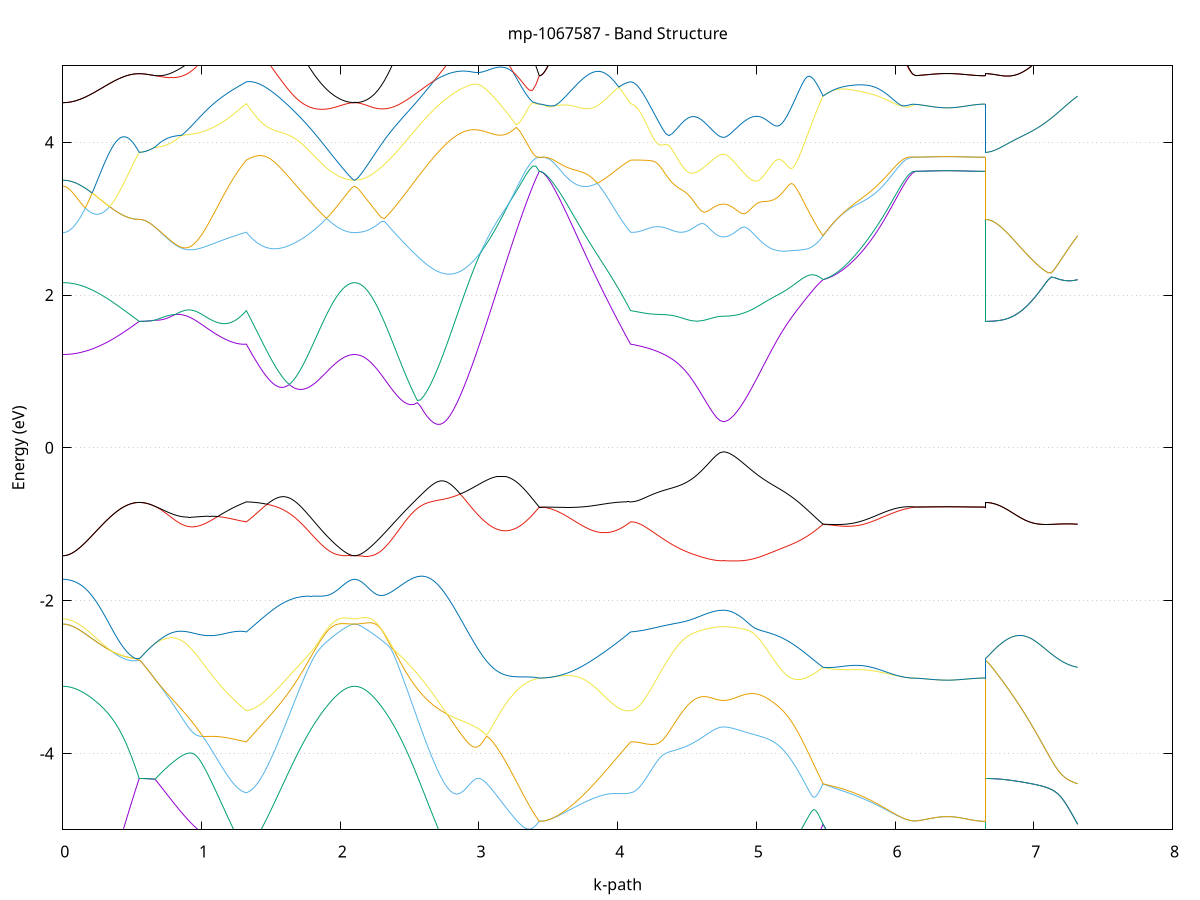 set title 'mp-1067587 - Band Structure'
set xlabel 'k-path'
set ylabel 'Energy (eV)'
set grid y
set yrange [-5:5]
set terminal png size 800,600
set output 'mp-1067587_bands_gnuplot.png'
plot '-' using 1:2 with lines notitle, '-' using 1:2 with lines notitle, '-' using 1:2 with lines notitle, '-' using 1:2 with lines notitle, '-' using 1:2 with lines notitle, '-' using 1:2 with lines notitle, '-' using 1:2 with lines notitle, '-' using 1:2 with lines notitle, '-' using 1:2 with lines notitle, '-' using 1:2 with lines notitle, '-' using 1:2 with lines notitle, '-' using 1:2 with lines notitle, '-' using 1:2 with lines notitle, '-' using 1:2 with lines notitle, '-' using 1:2 with lines notitle, '-' using 1:2 with lines notitle, '-' using 1:2 with lines notitle, '-' using 1:2 with lines notitle, '-' using 1:2 with lines notitle, '-' using 1:2 with lines notitle, '-' using 1:2 with lines notitle, '-' using 1:2 with lines notitle, '-' using 1:2 with lines notitle, '-' using 1:2 with lines notitle
0.000000 -34.427002
0.004112 -34.427002
0.008224 -34.427002
0.012335 -34.426902
0.016447 -34.426902
0.020559 -34.426802
0.024671 -34.426602
0.028783 -34.426502
0.032894 -34.426302
0.037006 -34.426202
0.041118 -34.425902
0.045230 -34.425702
0.049342 -34.425502
0.053454 -34.425202
0.057565 -34.424902
0.061677 -34.424602
0.065789 -34.424302
0.069901 -34.423902
0.074013 -34.423502
0.078124 -34.423102
0.082236 -34.422702
0.086348 -34.422302
0.090460 -34.421802
0.094572 -34.421302
0.098683 -34.420802
0.102795 -34.420302
0.106907 -34.419802
0.111019 -34.419202
0.115131 -34.418602
0.119243 -34.418002
0.123354 -34.417402
0.127466 -34.416802
0.131578 -34.416102
0.135690 -34.415402
0.139802 -34.414702
0.143913 -34.414002
0.148025 -34.413202
0.152137 -34.412502
0.156249 -34.411702
0.160361 -34.410902
0.164472 -34.410002
0.168584 -34.409202
0.172696 -34.408302
0.176808 -34.407402
0.180920 -34.406502
0.185031 -34.405602
0.189143 -34.404702
0.193255 -34.403702
0.197367 -34.402702
0.201479 -34.401702
0.205591 -34.400702
0.209702 -34.399702
0.213814 -34.398602
0.217926 -34.397602
0.222038 -34.396502
0.226150 -34.395402
0.230261 -34.394302
0.234373 -34.393102
0.238485 -34.392002
0.242597 -34.390802
0.246709 -34.389602
0.250820 -34.388402
0.254932 -34.387202
0.259044 -34.385902
0.263156 -34.384702
0.267268 -34.383402
0.271379 -34.382102
0.275491 -34.380802
0.279603 -34.379502
0.283715 -34.378102
0.287827 -34.376802
0.291939 -34.375402
0.296050 -34.374002
0.300162 -34.372602
0.304274 -34.371202
0.308386 -34.369802
0.312498 -34.368402
0.316609 -34.366902
0.320721 -34.365402
0.324833 -34.364002
0.328945 -34.362502
0.333057 -34.361002
0.337168 -34.359402
0.341280 -34.357902
0.345392 -34.356302
0.349504 -34.354802
0.353616 -34.353202
0.357728 -34.351602
0.361839 -34.350002
0.365951 -34.348402
0.370063 -34.346802
0.374175 -34.345202
0.378287 -34.343502
0.382398 -34.341902
0.386510 -34.340202
0.390622 -34.338502
0.394734 -34.336802
0.398846 -34.335102
0.402957 -34.333402
0.407069 -34.331702
0.411181 -34.330002
0.415293 -34.328302
0.419405 -34.326502
0.423516 -34.324802
0.427628 -34.323002
0.431740 -34.321202
0.435852 -34.319502
0.439964 -34.317702
0.444076 -34.315902
0.448187 -34.314102
0.452299 -34.312302
0.456411 -34.310502
0.460523 -34.308602
0.464635 -34.306802
0.468746 -34.305002
0.472858 -34.303202
0.476970 -34.301302
0.481082 -34.299502
0.485194 -34.297602
0.489305 -34.297302
0.493417 -34.297302
0.497529 -34.297302
0.501641 -34.297302
0.505753 -34.297302
0.509865 -34.297402
0.513976 -34.297402
0.518088 -34.297402
0.522200 -34.297402
0.526312 -34.297402
0.530424 -34.297402
0.534535 -34.297402
0.538647 -34.297402
0.542759 -34.297402
0.546871 -34.297402
0.550983 -34.297402
0.550983 -34.297402
0.560492 -34.297502
0.570002 -34.297602
0.579512 -34.297802
0.589022 -34.298102
0.598531 -34.298502
0.608041 -34.299002
0.617551 -34.299602
0.627061 -34.300202
0.636570 -34.300902
0.646080 -34.301702
0.655590 -34.302502
0.665099 -34.303402
0.665099 -34.303402
0.672752 -34.304202
0.680404 -34.305002
0.688057 -34.305802
0.695709 -34.306802
0.703362 -34.307702
0.711014 -34.308702
0.718666 -34.309702
0.726319 -34.310802
0.733971 -34.311902
0.741624 -34.313002
0.749276 -34.314102
0.756929 -34.315302
0.764581 -34.316502
0.772233 -34.317702
0.779886 -34.319002
0.787538 -34.320202
0.795191 -34.321502
0.802843 -34.322802
0.810496 -34.324102
0.818148 -34.325502
0.825800 -34.326802
0.833453 -34.328202
0.841105 -34.329502
0.848758 -34.330902
0.856410 -34.332302
0.864063 -34.333702
0.871715 -34.335002
0.879367 -34.336402
0.887020 -34.337802
0.894672 -34.339302
0.902325 -34.340702
0.909977 -34.342102
0.917629 -34.343502
0.925282 -34.344902
0.932934 -34.346302
0.940587 -34.347702
0.948239 -34.349202
0.955892 -34.350602
0.963544 -34.352002
0.971196 -34.353402
0.978849 -34.354902
0.986501 -34.356302
0.994154 -34.357702
1.001806 -34.359102
1.009459 -34.360602
1.017111 -34.362002
1.024763 -34.363402
1.032416 -34.364802
1.040068 -34.366302
1.047721 -34.367702
1.055373 -34.369102
1.063026 -34.370502
1.070678 -34.372002
1.078330 -34.373402
1.085983 -34.374802
1.093635 -34.376202
1.101288 -34.377702
1.108940 -34.379102
1.116593 -34.380502
1.124245 -34.381902
1.131897 -34.383302
1.139550 -34.384802
1.147202 -34.386202
1.154855 -34.387602
1.162507 -34.389002
1.170160 -34.390402
1.177812 -34.391802
1.185464 -34.393202
1.193117 -34.394702
1.200769 -34.396102
1.208422 -34.397502
1.216074 -34.398902
1.223726 -34.400302
1.231379 -34.401702
1.239031 -34.403102
1.246684 -34.404502
1.254336 -34.405902
1.261989 -34.407302
1.269641 -34.408702
1.277293 -34.410102
1.284946 -34.411502
1.292598 -34.412902
1.300251 -34.414302
1.307903 -34.415702
1.315556 -34.417002
1.323208 -34.418402
1.323208 -34.418402
1.330797 -34.417102
1.338385 -34.415802
1.345974 -34.414502
1.353562 -34.413202
1.361151 -34.411902
1.368740 -34.410602
1.376328 -34.409402
1.383917 -34.408102
1.391506 -34.406902
1.399094 -34.405702
1.406683 -34.404502
1.414271 -34.403302
1.421860 -34.402202
1.429449 -34.401102
1.437037 -34.400002
1.444626 -34.399002
1.452215 -34.398002
1.459803 -34.397002
1.467392 -34.396102
1.474980 -34.395202
1.482569 -34.394402
1.490158 -34.393602
1.497746 -34.392902
1.505335 -34.392302
1.512924 -34.391702
1.520512 -34.391102
1.528101 -34.390702
1.535689 -34.390302
1.543278 -34.390002
1.550867 -34.389702
1.558455 -34.389502
1.566044 -34.389402
1.573633 -34.389402
1.581221 -34.389402
1.588810 -34.389502
1.596398 -34.389702
1.603987 -34.390002
1.611576 -34.390302
1.619164 -34.390602
1.626753 -34.391102
1.634342 -34.391502
1.641930 -34.392002
1.649519 -34.392602
1.657108 -34.393202
1.664696 -34.393902
1.672285 -34.394502
1.679873 -34.395202
1.687462 -34.396002
1.695051 -34.396702
1.702639 -34.397502
1.710228 -34.398302
1.717816 -34.399102
1.725405 -34.399902
1.732994 -34.400802
1.740582 -34.401602
1.748171 -34.402402
1.755760 -34.403302
1.763348 -34.404102
1.770937 -34.405002
1.778526 -34.405802
1.786114 -34.406702
1.793703 -34.407502
1.801291 -34.408302
1.808880 -34.409102
1.816469 -34.409902
1.824057 -34.410702
1.831646 -34.411502
1.839235 -34.412302
1.846823 -34.413102
1.854412 -34.413802
1.862000 -34.414602
1.869589 -34.415302
1.877178 -34.416002
1.884766 -34.416702
1.892355 -34.417302
1.899944 -34.418002
1.907532 -34.418602
1.915121 -34.419202
1.922709 -34.419802
1.930298 -34.420402
1.937887 -34.420902
1.945475 -34.421502
1.953064 -34.422002
1.960653 -34.422402
1.968241 -34.422902
1.975830 -34.423302
1.983418 -34.423802
1.991007 -34.424102
1.998596 -34.424502
2.006184 -34.424902
2.013773 -34.425202
2.021362 -34.425502
2.028950 -34.425702
2.036539 -34.426002
2.044127 -34.426202
2.051716 -34.426402
2.059305 -34.426602
2.066893 -34.426702
2.074482 -34.426802
2.082071 -34.426902
2.089659 -34.427002
2.097248 -34.427002
2.104836 -34.427002
2.104836 -34.427002
2.128589 -34.426902
2.152341 -34.426702
2.176094 -34.426202
2.199846 -34.425602
2.223599 -34.424902
2.247351 -34.424002
2.271103 -34.422902
2.294856 -34.421702
2.318608 -34.420302
2.342361 -34.418902
2.366113 -34.417302
2.389865 -34.415702
2.413618 -34.413902
2.437370 -34.412202
2.461123 -34.410502
2.484875 -34.408702
2.508628 -34.407102
2.532380 -34.405702
2.556132 -34.404402
2.579885 -34.403502
2.603637 -34.402902
2.627390 -34.402802
2.651142 -34.403202
2.674895 -34.404102
2.698647 -34.405702
2.722399 -34.407802
2.746152 -34.410302
2.769904 -34.413302
2.793657 -34.416602
2.817409 -34.420202
2.841161 -34.424002
2.864914 -34.428002
2.888666 -34.432002
2.912419 -34.436102
2.936171 -34.440102
2.959924 -34.444202
2.983676 -34.448202
3.007428 -34.452202
3.031181 -34.456002
3.054933 -34.459802
3.078686 -34.463702
3.102438 -34.467402
3.126191 -34.470902
3.149943 -34.474102
3.173695 -34.477102
3.197448 -34.479902
3.221200 -34.482402
3.244953 -34.484602
3.268705 -34.486602
3.292457 -34.488302
3.316210 -34.489702
3.339962 -34.490802
3.363715 -34.491702
3.387467 -34.492302
3.411220 -34.492602
3.434972 -34.492702
3.434972 -34.492702
3.442624 -34.492702
3.450277 -34.492702
3.457929 -34.492602
3.465582 -34.492502
3.473234 -34.492402
3.480887 -34.492302
3.488539 -34.492202
3.496191 -34.492002
3.503844 -34.491802
3.511496 -34.491602
3.519149 -34.491402
3.526801 -34.491202
3.534453 -34.490902
3.542106 -34.490602
3.549758 -34.490302
3.557411 -34.490002
3.565063 -34.489602
3.572716 -34.489302
3.580368 -34.488902
3.588020 -34.488502
3.595673 -34.488002
3.603325 -34.487602
3.610978 -34.487102
3.618630 -34.486602
3.626283 -34.486102
3.633935 -34.485502
3.641587 -34.485002
3.649240 -34.484402
3.656892 -34.483802
3.664545 -34.483202
3.672197 -34.482502
3.679850 -34.481802
3.687502 -34.481202
3.695154 -34.480402
3.702807 -34.479702
3.710459 -34.479002
3.718112 -34.478202
3.725764 -34.477402
3.733417 -34.476602
3.741069 -34.475702
3.748721 -34.474902
3.756374 -34.474002
3.764026 -34.473102
3.771679 -34.472202
3.779331 -34.471202
3.786984 -34.470302
3.794636 -34.469302
3.802288 -34.468302
3.809941 -34.467202
3.817593 -34.466202
3.825246 -34.465102
3.832898 -34.464002
3.840551 -34.462902
3.848203 -34.461802
3.855855 -34.460702
3.863508 -34.459502
3.871160 -34.458302
3.878813 -34.457102
3.886465 -34.455902
3.894117 -34.454602
3.901770 -34.453402
3.909422 -34.452102
3.917075 -34.450802
3.924727 -34.449502
3.932380 -34.448202
3.940032 -34.446802
3.947684 -34.445402
3.955337 -34.444102
3.962989 -34.442702
3.970642 -34.441202
3.978294 -34.439802
3.985947 -34.438402
3.993599 -34.436902
4.001251 -34.435402
4.008904 -34.433902
4.016556 -34.432402
4.024209 -34.430902
4.031861 -34.429302
4.039514 -34.427902
4.047166 -34.426502
4.054818 -34.425202
4.062471 -34.423802
4.070123 -34.422502
4.077776 -34.421102
4.085428 -34.419802
4.093081 -34.418402
4.093081 -34.418402
4.116113 -34.423602
4.139145 -34.429502
4.162177 -34.435402
4.185209 -34.441302
4.208241 -34.447102
4.231273 -34.452802
4.254305 -34.458402
4.277337 -34.463902
4.300369 -34.469202
4.323401 -34.474402
4.346433 -34.479402
4.369465 -34.484302
4.392497 -34.488902
4.415529 -34.493302
4.438561 -34.497602
4.461593 -34.501502
4.484625 -34.505302
4.507657 -34.508702
4.530689 -34.511902
4.553721 -34.514902
4.576753 -34.517502
4.599785 -34.519902
4.622817 -34.521902
4.645850 -34.523702
4.668882 -34.525102
4.691914 -34.526202
4.714946 -34.527002
4.737978 -34.527502
4.761010 -34.527702
4.761010 -34.527702
4.768587 -34.527702
4.776165 -34.527602
4.783742 -34.527502
4.791320 -34.527402
4.798898 -34.527302
4.806475 -34.527102
4.814053 -34.526902
4.821630 -34.526602
4.829208 -34.526402
4.836785 -34.526102
4.844363 -34.525702
4.851941 -34.525402
4.859518 -34.525002
4.867096 -34.524502
4.874673 -34.524102
4.882251 -34.523602
4.889828 -34.523002
4.897406 -34.522502
4.904983 -34.521902
4.912561 -34.521302
4.920139 -34.520602
4.927716 -34.519902
4.935294 -34.519202
4.942871 -34.518502
4.950449 -34.517702
4.958026 -34.516902
4.965604 -34.516002
4.973181 -34.515202
4.980759 -34.514302
4.988337 -34.513402
4.995914 -34.512402
5.003492 -34.511402
5.011069 -34.510402
5.018647 -34.509402
5.026224 -34.508302
5.033802 -34.507202
5.041380 -34.506102
5.048957 -34.504902
5.056535 -34.503802
5.064112 -34.502602
5.071690 -34.501302
5.079267 -34.500102
5.086845 -34.498802
5.094422 -34.497502
5.102000 -34.496102
5.109578 -34.494802
5.117155 -34.493402
5.124733 -34.492002
5.132310 -34.490602
5.139888 -34.489102
5.147465 -34.487602
5.155043 -34.486102
5.162621 -34.484602
5.170198 -34.483002
5.177776 -34.481502
5.185353 -34.479902
5.192931 -34.478302
5.200508 -34.476602
5.208086 -34.475002
5.215664 -34.473302
5.223241 -34.471602
5.230819 -34.469902
5.238396 -34.468202
5.245974 -34.466402
5.253551 -34.464702
5.261129 -34.462902
5.268706 -34.461102
5.276284 -34.459302
5.283862 -34.457502
5.291439 -34.455602
5.299017 -34.453802
5.306594 -34.451902
5.314172 -34.450002
5.321749 -34.448102
5.329327 -34.446202
5.336905 -34.444302
5.344482 -34.442402
5.352060 -34.440402
5.359637 -34.438502
5.367215 -34.436502
5.374792 -34.434502
5.382370 -34.432602
5.389947 -34.430602
5.397525 -34.428602
5.405103 -34.426602
5.412680 -34.424602
5.420258 -34.422602
5.427835 -34.420502
5.435413 -34.418502
5.442990 -34.416502
5.450568 -34.414502
5.458146 -34.412502
5.465723 -34.410402
5.473301 -34.408402
5.480878 -34.406402
5.480878 -34.406402
5.503103 -34.411202
5.525328 -34.416002
5.547553 -34.420702
5.569778 -34.425302
5.592002 -34.429902
5.614227 -34.434402
5.636452 -34.438702
5.658677 -34.443002
5.680902 -34.447102
5.703127 -34.451102
5.725352 -34.454902
5.747576 -34.458602
5.769801 -34.462202
5.792026 -34.465502
5.814251 -34.468702
5.836476 -34.471802
5.858701 -34.474602
5.880926 -34.477302
5.903150 -34.479702
5.925375 -34.482002
5.947600 -34.484002
5.969825 -34.485802
5.992050 -34.487502
6.014275 -34.488902
6.036500 -34.490102
6.058724 -34.491002
6.080949 -34.491802
6.103174 -34.492302
6.125399 -34.492602
6.147624 -34.492702
6.147624 -34.492702
6.151753 -34.492702
6.155881 -34.492702
6.160010 -34.492702
6.164139 -34.492702
6.168268 -34.492702
6.172397 -34.492702
6.176525 -34.492702
6.180654 -34.492702
6.184783 -34.492702
6.188912 -34.492702
6.193040 -34.492702
6.197169 -34.492702
6.201298 -34.492702
6.205427 -34.492702
6.209556 -34.492702
6.213684 -34.492702
6.217813 -34.492702
6.221942 -34.492702
6.226071 -34.492702
6.230200 -34.492702
6.234328 -34.492702
6.238457 -34.492702
6.242586 -34.492702
6.246715 -34.492702
6.250843 -34.492702
6.254972 -34.492702
6.259101 -34.492702
6.263230 -34.492702
6.267359 -34.492702
6.271487 -34.492702
6.275616 -34.492702
6.279745 -34.492702
6.283874 -34.492702
6.288003 -34.492702
6.292131 -34.492702
6.296260 -34.492702
6.300389 -34.492702
6.304518 -34.492702
6.308646 -34.492702
6.312775 -34.492702
6.316904 -34.492702
6.321033 -34.492702
6.325162 -34.492702
6.329290 -34.492702
6.333419 -34.492702
6.337548 -34.492702
6.341677 -34.492702
6.345806 -34.492702
6.349934 -34.492702
6.354063 -34.492702
6.358192 -34.492702
6.362321 -34.492702
6.366449 -34.492702
6.370578 -34.492702
6.374707 -34.492702
6.378836 -34.492702
6.382965 -34.492702
6.387093 -34.492702
6.391222 -34.492702
6.395351 -34.492702
6.399480 -34.492702
6.403609 -34.492702
6.407737 -34.492702
6.411866 -34.492702
6.415995 -34.492702
6.420124 -34.492702
6.424252 -34.492702
6.428381 -34.492702
6.432510 -34.492702
6.436639 -34.492702
6.440768 -34.492702
6.444896 -34.492702
6.449025 -34.492702
6.453154 -34.492702
6.457283 -34.492702
6.461412 -34.492702
6.465540 -34.492702
6.469669 -34.492702
6.473798 -34.492702
6.477927 -34.492702
6.482055 -34.492702
6.486184 -34.492702
6.490313 -34.492702
6.494442 -34.492702
6.498571 -34.492702
6.502699 -34.492702
6.506828 -34.492702
6.510957 -34.492702
6.515086 -34.492702
6.519215 -34.492702
6.523343 -34.492702
6.527472 -34.492702
6.531601 -34.492702
6.535730 -34.492702
6.539859 -34.492702
6.543987 -34.492702
6.548116 -34.492702
6.552245 -34.492702
6.556374 -34.492702
6.560502 -34.492702
6.564631 -34.492702
6.568760 -34.492702
6.572889 -34.492702
6.577018 -34.492702
6.581146 -34.492702
6.585275 -34.492702
6.589404 -34.492702
6.593533 -34.492702
6.597662 -34.492702
6.601790 -34.492702
6.605919 -34.492702
6.610048 -34.492702
6.614177 -34.492702
6.618305 -34.492702
6.622434 -34.492702
6.626563 -34.492702
6.630692 -34.492702
6.634821 -34.492702
6.638949 -34.492702
6.643078 -34.492702
6.647207 -34.492702
6.651336 -34.492702
6.651336 -34.297402
6.675088 -34.297702
6.698841 -34.298502
6.722593 -34.299902
6.746345 -34.301702
6.770098 -34.303802
6.793850 -34.306402
6.817603 -34.309202
6.841355 -34.312302
6.865108 -34.315702
6.888860 -34.319302
6.912612 -34.323102
6.936365 -34.327102
6.960117 -34.331302
6.983870 -34.335602
7.007622 -34.340102
7.031374 -34.344802
7.055127 -34.349602
7.078879 -34.354502
7.102632 -34.359402
7.126384 -34.364502
7.150137 -34.369602
7.173889 -34.374802
7.197641 -34.380102
7.221394 -34.385302
7.245146 -34.390602
7.268899 -34.395902
7.292651 -34.401102
7.316404 -34.406402
e
0.000000 -34.291502
0.004112 -34.291502
0.008224 -34.291502
0.012335 -34.291502
0.016447 -34.291502
0.020559 -34.291502
0.024671 -34.291602
0.028783 -34.291602
0.032894 -34.291602
0.037006 -34.291602
0.041118 -34.291602
0.045230 -34.291602
0.049342 -34.291602
0.053454 -34.291702
0.057565 -34.291702
0.061677 -34.291702
0.065789 -34.291702
0.069901 -34.291802
0.074013 -34.291802
0.078124 -34.291802
0.082236 -34.291902
0.086348 -34.291902
0.090460 -34.291902
0.094572 -34.292002
0.098683 -34.292002
0.102795 -34.292002
0.106907 -34.292102
0.111019 -34.292102
0.115131 -34.292202
0.119243 -34.292202
0.123354 -34.292202
0.127466 -34.292302
0.131578 -34.292302
0.135690 -34.292402
0.139802 -34.292402
0.143913 -34.292502
0.148025 -34.292502
0.152137 -34.292602
0.156249 -34.292702
0.160361 -34.292702
0.164472 -34.292802
0.168584 -34.292802
0.172696 -34.292902
0.176808 -34.292902
0.180920 -34.293002
0.185031 -34.293102
0.189143 -34.293102
0.193255 -34.293202
0.197367 -34.293302
0.201479 -34.293302
0.205591 -34.293402
0.209702 -34.293402
0.213814 -34.293502
0.217926 -34.293602
0.222038 -34.293602
0.226150 -34.293702
0.230261 -34.293802
0.234373 -34.293802
0.238485 -34.293902
0.242597 -34.294002
0.246709 -34.294102
0.250820 -34.294102
0.254932 -34.294202
0.259044 -34.294302
0.263156 -34.294302
0.267268 -34.294402
0.271379 -34.294502
0.275491 -34.294502
0.279603 -34.294602
0.283715 -34.294702
0.287827 -34.294702
0.291939 -34.294802
0.296050 -34.294902
0.300162 -34.295002
0.304274 -34.295002
0.308386 -34.295102
0.312498 -34.295202
0.316609 -34.295202
0.320721 -34.295302
0.324833 -34.295402
0.328945 -34.295402
0.333057 -34.295502
0.337168 -34.295502
0.341280 -34.295602
0.345392 -34.295702
0.349504 -34.295702
0.353616 -34.295802
0.357728 -34.295902
0.361839 -34.295902
0.365951 -34.296002
0.370063 -34.296002
0.374175 -34.296102
0.378287 -34.296202
0.382398 -34.296202
0.386510 -34.296302
0.390622 -34.296302
0.394734 -34.296402
0.398846 -34.296402
0.402957 -34.296502
0.407069 -34.296502
0.411181 -34.296602
0.415293 -34.296602
0.419405 -34.296702
0.423516 -34.296702
0.427628 -34.296802
0.431740 -34.296802
0.435852 -34.296802
0.439964 -34.296902
0.444076 -34.296902
0.448187 -34.297002
0.452299 -34.297002
0.456411 -34.297002
0.460523 -34.297102
0.464635 -34.297102
0.468746 -34.297102
0.472858 -34.297202
0.476970 -34.297202
0.481082 -34.297202
0.485194 -34.297202
0.489305 -34.297202
0.493417 -34.297302
0.497529 -34.297302
0.501641 -34.297302
0.505753 -34.297302
0.509865 -34.297302
0.513976 -34.297302
0.518088 -34.297402
0.522200 -34.297402
0.526312 -34.297402
0.530424 -34.297402
0.534535 -34.297402
0.538647 -34.297402
0.542759 -34.297402
0.546871 -34.297402
0.550983 -34.297402
0.550983 -34.297402
0.560492 -34.297502
0.570002 -34.297602
0.579512 -34.297802
0.589022 -34.298102
0.598531 -34.298502
0.608041 -34.299002
0.617551 -34.299602
0.627061 -34.300202
0.636570 -34.300902
0.646080 -34.301602
0.655590 -34.302502
0.665099 -34.303402
0.665099 -34.303402
0.672752 -34.304002
0.680404 -34.304602
0.688057 -34.305302
0.695709 -34.306002
0.703362 -34.306702
0.711014 -34.307502
0.718666 -34.308302
0.726319 -34.309102
0.733971 -34.309902
0.741624 -34.310702
0.749276 -34.311602
0.756929 -34.312502
0.764581 -34.313402
0.772233 -34.314302
0.779886 -34.315302
0.787538 -34.316202
0.795191 -34.317202
0.802843 -34.318202
0.810496 -34.319302
0.818148 -34.320302
0.825800 -34.321402
0.833453 -34.322502
0.841105 -34.323602
0.848758 -34.324802
0.856410 -34.325902
0.864063 -34.327102
0.871715 -34.328302
0.879367 -34.329502
0.887020 -34.330702
0.894672 -34.332002
0.902325 -34.333202
0.909977 -34.334502
0.917629 -34.335802
0.925282 -34.337102
0.932934 -34.338402
0.940587 -34.339802
0.948239 -34.341102
0.955892 -34.342502
0.963544 -34.343902
0.971196 -34.345302
0.978849 -34.346702
0.986501 -34.348102
0.994154 -34.349502
1.001806 -34.351002
1.009459 -34.352502
1.017111 -34.353902
1.024763 -34.355402
1.032416 -34.356902
1.040068 -34.358402
1.047721 -34.359902
1.055373 -34.361402
1.063026 -34.362902
1.070678 -34.364502
1.078330 -34.366002
1.085983 -34.367602
1.093635 -34.369102
1.101288 -34.370702
1.108940 -34.372202
1.116593 -34.373802
1.124245 -34.375402
1.131897 -34.377002
1.139550 -34.378502
1.147202 -34.380102
1.154855 -34.381702
1.162507 -34.383302
1.170160 -34.384902
1.177812 -34.386502
1.185464 -34.388102
1.193117 -34.389702
1.200769 -34.391302
1.208422 -34.392902
1.216074 -34.394502
1.223726 -34.396102
1.231379 -34.397702
1.239031 -34.399302
1.246684 -34.400902
1.254336 -34.402502
1.261989 -34.404002
1.269641 -34.405602
1.277293 -34.407202
1.284946 -34.408802
1.292598 -34.410402
1.300251 -34.411902
1.307903 -34.413502
1.315556 -34.415002
1.323208 -34.416602
1.323208 -34.416602
1.330797 -34.414902
1.338385 -34.413302
1.345974 -34.411702
1.353562 -34.410002
1.361151 -34.408302
1.368740 -34.406702
1.376328 -34.405002
1.383917 -34.403302
1.391506 -34.401602
1.399094 -34.399902
1.406683 -34.398202
1.414271 -34.396502
1.421860 -34.394802
1.429449 -34.393102
1.437037 -34.391302
1.444626 -34.389602
1.452215 -34.387902
1.459803 -34.386202
1.467392 -34.384402
1.474980 -34.382702
1.482569 -34.381002
1.490158 -34.379302
1.497746 -34.377502
1.505335 -34.375802
1.512924 -34.374102
1.520512 -34.372402
1.528101 -34.370702
1.535689 -34.368902
1.543278 -34.367202
1.550867 -34.365502
1.558455 -34.363902
1.566044 -34.362202
1.573633 -34.360502
1.581221 -34.358802
1.588810 -34.357202
1.596398 -34.355502
1.603987 -34.353902
1.611576 -34.352202
1.619164 -34.350602
1.626753 -34.349002
1.634342 -34.347402
1.641930 -34.345802
1.649519 -34.344202
1.657108 -34.342702
1.664696 -34.341102
1.672285 -34.339602
1.679873 -34.338102
1.687462 -34.336602
1.695051 -34.335102
1.702639 -34.333702
1.710228 -34.332202
1.717816 -34.330802
1.725405 -34.329402
1.732994 -34.328002
1.740582 -34.326602
1.748171 -34.325302
1.755760 -34.323902
1.763348 -34.322602
1.770937 -34.321302
1.778526 -34.320102
1.786114 -34.318802
1.793703 -34.317602
1.801291 -34.316402
1.808880 -34.315202
1.816469 -34.314102
1.824057 -34.313002
1.831646 -34.311902
1.839235 -34.310802
1.846823 -34.309702
1.854412 -34.308702
1.862000 -34.307702
1.869589 -34.306702
1.877178 -34.305802
1.884766 -34.304902
1.892355 -34.304002
1.899944 -34.303102
1.907532 -34.302302
1.915121 -34.301502
1.922709 -34.300702
1.930298 -34.300002
1.937887 -34.299302
1.945475 -34.298602
1.953064 -34.298002
1.960653 -34.297302
1.968241 -34.296702
1.975830 -34.296202
1.983418 -34.295702
1.991007 -34.295202
1.998596 -34.294702
2.006184 -34.294302
2.013773 -34.293902
2.021362 -34.293502
2.028950 -34.293102
2.036539 -34.292802
2.044127 -34.292602
2.051716 -34.292302
2.059305 -34.292102
2.066893 -34.291902
2.074482 -34.291802
2.082071 -34.291702
2.089659 -34.291602
2.097248 -34.291502
2.104836 -34.291502
2.104836 -34.291502
2.128589 -34.291702
2.152341 -34.292202
2.176094 -34.293102
2.199846 -34.294402
2.223599 -34.296002
2.247351 -34.298002
2.271103 -34.300302
2.294856 -34.302902
2.318608 -34.305802
2.342361 -34.309102
2.366113 -34.312602
2.389865 -34.316402
2.413618 -34.320402
2.437370 -34.324702
2.461123 -34.329202
2.484875 -34.333902
2.508628 -34.338802
2.532380 -34.343902
2.556132 -34.349102
2.579885 -34.354402
2.603637 -34.359902
2.627390 -34.365402
2.651142 -34.371102
2.674895 -34.376702
2.698647 -34.382402
2.722399 -34.388102
2.746152 -34.393802
2.769904 -34.399502
2.793657 -34.405202
2.817409 -34.410702
2.841161 -34.416202
2.864914 -34.421602
2.888666 -34.426902
2.912419 -34.432102
2.936171 -34.437102
2.959924 -34.442002
2.983676 -34.446702
3.007428 -34.451302
3.031181 -34.455602
3.054933 -34.459702
3.078686 -34.463302
3.102438 -34.466802
3.126191 -34.470102
3.149943 -34.473202
3.173695 -34.476102
3.197448 -34.478802
3.221200 -34.481302
3.244953 -34.483502
3.268705 -34.485502
3.292457 -34.487302
3.316210 -34.488902
3.339962 -34.490202
3.363715 -34.491202
3.387467 -34.492002
3.411220 -34.492502
3.434972 -34.492702
3.434972 -34.492702
3.442624 -34.492702
3.450277 -34.492602
3.457929 -34.492602
3.465582 -34.492502
3.473234 -34.492402
3.480887 -34.492302
3.488539 -34.492102
3.496191 -34.491902
3.503844 -34.491702
3.511496 -34.491502
3.519149 -34.491202
3.526801 -34.491002
3.534453 -34.490702
3.542106 -34.490302
3.549758 -34.490002
3.557411 -34.489602
3.565063 -34.489202
3.572716 -34.488802
3.580368 -34.488402
3.588020 -34.487902
3.595673 -34.487402
3.603325 -34.486902
3.610978 -34.486402
3.618630 -34.485802
3.626283 -34.485302
3.633935 -34.484702
3.641587 -34.484102
3.649240 -34.483402
3.656892 -34.482802
3.664545 -34.482102
3.672197 -34.481402
3.679850 -34.480602
3.687502 -34.479902
3.695154 -34.479102
3.702807 -34.478302
3.710459 -34.477502
3.718112 -34.476702
3.725764 -34.475802
3.733417 -34.475002
3.741069 -34.474102
3.748721 -34.473202
3.756374 -34.472302
3.764026 -34.471302
3.771679 -34.470302
3.779331 -34.469402
3.786984 -34.468402
3.794636 -34.467402
3.802288 -34.466302
3.809941 -34.465302
3.817593 -34.464202
3.825246 -34.463102
3.832898 -34.462002
3.840551 -34.460902
3.848203 -34.459802
3.855855 -34.458602
3.863508 -34.457502
3.871160 -34.456302
3.878813 -34.455102
3.886465 -34.453902
3.894117 -34.452702
3.901770 -34.451502
3.909422 -34.450202
3.917075 -34.449002
3.924727 -34.447702
3.932380 -34.446502
3.940032 -34.445202
3.947684 -34.443902
3.955337 -34.442602
3.962989 -34.441302
3.970642 -34.440002
3.978294 -34.438602
3.985947 -34.437302
3.993599 -34.436002
4.001251 -34.434602
4.008904 -34.433302
4.016556 -34.431902
4.024209 -34.430602
4.031861 -34.429202
4.039514 -34.427802
4.047166 -34.426202
4.054818 -34.424602
4.062471 -34.423102
4.070123 -34.421402
4.077776 -34.419802
4.085428 -34.418202
4.093081 -34.416602
4.093081 -34.416602
4.116113 -34.410602
4.139145 -34.403802
4.162177 -34.397102
4.185209 -34.390502
4.208241 -34.384102
4.231273 -34.377802
4.254305 -34.371902
4.277337 -34.366502
4.300369 -34.361702
4.323401 -34.357802
4.346433 -34.355202
4.369465 -34.353902
4.392497 -34.354002
4.415529 -34.355002
4.438561 -34.356602
4.461593 -34.358502
4.484625 -34.360602
4.507657 -34.362702
4.530689 -34.364802
4.553721 -34.366802
4.576753 -34.368602
4.599785 -34.370302
4.622817 -34.371802
4.645850 -34.373002
4.668882 -34.374102
4.691914 -34.375002
4.714946 -34.375602
4.737978 -34.375902
4.761010 -34.376002
4.761010 -34.376002
4.768587 -34.376002
4.776165 -34.376002
4.783742 -34.375902
4.791320 -34.375802
4.798898 -34.375702
4.806475 -34.375502
4.814053 -34.375302
4.821630 -34.375102
4.829208 -34.374802
4.836785 -34.374502
4.844363 -34.374202
4.851941 -34.373802
4.859518 -34.373402
4.867096 -34.373002
4.874673 -34.372602
4.882251 -34.372102
4.889828 -34.371602
4.897406 -34.371102
4.904983 -34.370602
4.912561 -34.370002
4.920139 -34.369402
4.927716 -34.368702
4.935294 -34.368102
4.942871 -34.367402
4.950449 -34.366702
4.958026 -34.365902
4.965604 -34.365202
4.973181 -34.364402
4.980759 -34.363602
4.988337 -34.362802
4.995914 -34.361902
5.003492 -34.361102
5.011069 -34.360202
5.018647 -34.359302
5.026224 -34.358402
5.033802 -34.357402
5.041380 -34.356502
5.048957 -34.355602
5.056535 -34.354602
5.064112 -34.353602
5.071690 -34.352702
5.079267 -34.351702
5.086845 -34.350802
5.094422 -34.349802
5.102000 -34.348902
5.109578 -34.348002
5.117155 -34.347202
5.124733 -34.346402
5.132310 -34.345602
5.139888 -34.344902
5.147465 -34.344302
5.155043 -34.343802
5.162621 -34.343502
5.170198 -34.343202
5.177776 -34.343102
5.185353 -34.343202
5.192931 -34.343502
5.200508 -34.343902
5.208086 -34.344502
5.215664 -34.345202
5.223241 -34.346102
5.230819 -34.347102
5.238396 -34.348302
5.245974 -34.349502
5.253551 -34.350802
5.261129 -34.352202
5.268706 -34.353702
5.276284 -34.355202
5.283862 -34.356802
5.291439 -34.358402
5.299017 -34.360102
5.306594 -34.361802
5.314172 -34.363602
5.321749 -34.365302
5.329327 -34.367102
5.336905 -34.369002
5.344482 -34.370802
5.352060 -34.372702
5.359637 -34.374602
5.367215 -34.376502
5.374792 -34.378402
5.382370 -34.380402
5.389947 -34.382302
5.397525 -34.384302
5.405103 -34.386202
5.412680 -34.388202
5.420258 -34.390202
5.427835 -34.392202
5.435413 -34.394202
5.442990 -34.396202
5.450568 -34.398302
5.458146 -34.400302
5.465723 -34.402302
5.473301 -34.404302
5.480878 -34.406402
5.480878 -34.406402
5.503103 -34.411202
5.525328 -34.416002
5.547553 -34.420702
5.569778 -34.425302
5.592002 -34.429802
5.614227 -34.434302
5.636452 -34.438602
5.658677 -34.442802
5.680902 -34.446902
5.703127 -34.450802
5.725352 -34.454702
5.747576 -34.458302
5.769801 -34.461802
5.792026 -34.465202
5.814251 -34.468402
5.836476 -34.471402
5.858701 -34.474202
5.880926 -34.476802
5.903150 -34.479302
5.925375 -34.481502
5.947600 -34.483602
5.969825 -34.485502
5.992050 -34.487102
6.014275 -34.488502
6.036500 -34.489802
6.058724 -34.490802
6.080949 -34.491602
6.103174 -34.492202
6.125399 -34.492502
6.147624 -34.492702
6.147624 -34.492702
6.151753 -34.492702
6.155881 -34.492702
6.160010 -34.492702
6.164139 -34.492702
6.168268 -34.492702
6.172397 -34.492702
6.176525 -34.492702
6.180654 -34.492702
6.184783 -34.492702
6.188912 -34.492702
6.193040 -34.492702
6.197169 -34.492702
6.201298 -34.492702
6.205427 -34.492702
6.209556 -34.492702
6.213684 -34.492702
6.217813 -34.492702
6.221942 -34.492702
6.226071 -34.492702
6.230200 -34.492702
6.234328 -34.492702
6.238457 -34.492702
6.242586 -34.492702
6.246715 -34.492702
6.250843 -34.492702
6.254972 -34.492702
6.259101 -34.492702
6.263230 -34.492702
6.267359 -34.492702
6.271487 -34.492702
6.275616 -34.492702
6.279745 -34.492702
6.283874 -34.492702
6.288003 -34.492702
6.292131 -34.492702
6.296260 -34.492702
6.300389 -34.492702
6.304518 -34.492702
6.308646 -34.492702
6.312775 -34.492702
6.316904 -34.492702
6.321033 -34.492702
6.325162 -34.492702
6.329290 -34.492702
6.333419 -34.492702
6.337548 -34.492702
6.341677 -34.492702
6.345806 -34.492702
6.349934 -34.492702
6.354063 -34.492702
6.358192 -34.492702
6.362321 -34.492702
6.366449 -34.492702
6.370578 -34.492702
6.374707 -34.492702
6.378836 -34.492702
6.382965 -34.492702
6.387093 -34.492702
6.391222 -34.492702
6.395351 -34.492702
6.399480 -34.492702
6.403609 -34.492702
6.407737 -34.492702
6.411866 -34.492702
6.415995 -34.492702
6.420124 -34.492702
6.424252 -34.492702
6.428381 -34.492702
6.432510 -34.492702
6.436639 -34.492702
6.440768 -34.492702
6.444896 -34.492702
6.449025 -34.492702
6.453154 -34.492702
6.457283 -34.492702
6.461412 -34.492702
6.465540 -34.492702
6.469669 -34.492702
6.473798 -34.492702
6.477927 -34.492702
6.482055 -34.492702
6.486184 -34.492702
6.490313 -34.492702
6.494442 -34.492702
6.498571 -34.492702
6.502699 -34.492702
6.506828 -34.492702
6.510957 -34.492702
6.515086 -34.492702
6.519215 -34.492702
6.523343 -34.492702
6.527472 -34.492702
6.531601 -34.492702
6.535730 -34.492702
6.539859 -34.492702
6.543987 -34.492702
6.548116 -34.492702
6.552245 -34.492702
6.556374 -34.492702
6.560502 -34.492702
6.564631 -34.492702
6.568760 -34.492702
6.572889 -34.492702
6.577018 -34.492702
6.581146 -34.492702
6.585275 -34.492702
6.589404 -34.492702
6.593533 -34.492702
6.597662 -34.492702
6.601790 -34.492702
6.605919 -34.492702
6.610048 -34.492702
6.614177 -34.492702
6.618305 -34.492702
6.622434 -34.492702
6.626563 -34.492702
6.630692 -34.492702
6.634821 -34.492702
6.638949 -34.492702
6.643078 -34.492702
6.647207 -34.492702
6.651336 -34.492702
6.651336 -34.297402
6.675088 -34.297702
6.698841 -34.298502
6.722593 -34.299902
6.746345 -34.301602
6.770098 -34.303802
6.793850 -34.306402
6.817603 -34.309202
6.841355 -34.312302
6.865108 -34.315702
6.888860 -34.319302
6.912612 -34.323102
6.936365 -34.327102
6.960117 -34.331302
6.983870 -34.335602
7.007622 -34.340102
7.031374 -34.344802
7.055127 -34.349502
7.078879 -34.354402
7.102632 -34.359402
7.126384 -34.364502
7.150137 -34.369602
7.173889 -34.374802
7.197641 -34.380102
7.221394 -34.385302
7.245146 -34.390602
7.268899 -34.395902
7.292651 -34.401102
7.316404 -34.406402
e
0.000000 -34.291502
0.004112 -34.291502
0.008224 -34.291502
0.012335 -34.291502
0.016447 -34.291502
0.020559 -34.291502
0.024671 -34.291502
0.028783 -34.291502
0.032894 -34.291602
0.037006 -34.291602
0.041118 -34.291602
0.045230 -34.291602
0.049342 -34.291602
0.053454 -34.291602
0.057565 -34.291702
0.061677 -34.291702
0.065789 -34.291702
0.069901 -34.291702
0.074013 -34.291802
0.078124 -34.291802
0.082236 -34.291802
0.086348 -34.291902
0.090460 -34.291902
0.094572 -34.291902
0.098683 -34.292002
0.102795 -34.292002
0.106907 -34.292102
0.111019 -34.292102
0.115131 -34.292102
0.119243 -34.292202
0.123354 -34.292202
0.127466 -34.292302
0.131578 -34.292302
0.135690 -34.292402
0.139802 -34.292402
0.143913 -34.292502
0.148025 -34.292502
0.152137 -34.292602
0.156249 -34.292602
0.160361 -34.292702
0.164472 -34.292702
0.168584 -34.292802
0.172696 -34.292902
0.176808 -34.292902
0.180920 -34.293002
0.185031 -34.293002
0.189143 -34.293102
0.193255 -34.293202
0.197367 -34.293202
0.201479 -34.293302
0.205591 -34.293402
0.209702 -34.293402
0.213814 -34.293502
0.217926 -34.293602
0.222038 -34.293602
0.226150 -34.293702
0.230261 -34.293802
0.234373 -34.293802
0.238485 -34.293902
0.242597 -34.294002
0.246709 -34.294002
0.250820 -34.294102
0.254932 -34.294202
0.259044 -34.294202
0.263156 -34.294302
0.267268 -34.294402
0.271379 -34.294402
0.275491 -34.294502
0.279603 -34.294602
0.283715 -34.294702
0.287827 -34.294702
0.291939 -34.294802
0.296050 -34.294902
0.300162 -34.294902
0.304274 -34.295002
0.308386 -34.295102
0.312498 -34.295102
0.316609 -34.295202
0.320721 -34.295302
0.324833 -34.295302
0.328945 -34.295402
0.333057 -34.295502
0.337168 -34.295502
0.341280 -34.295602
0.345392 -34.295702
0.349504 -34.295702
0.353616 -34.295802
0.357728 -34.295802
0.361839 -34.295902
0.365951 -34.296002
0.370063 -34.296002
0.374175 -34.296102
0.378287 -34.296102
0.382398 -34.296202
0.386510 -34.296202
0.390622 -34.296302
0.394734 -34.296302
0.398846 -34.296402
0.402957 -34.296502
0.407069 -34.296502
0.411181 -34.296602
0.415293 -34.296602
0.419405 -34.296602
0.423516 -34.296702
0.427628 -34.296702
0.431740 -34.296802
0.435852 -34.296802
0.439964 -34.296902
0.444076 -34.296902
0.448187 -34.296902
0.452299 -34.297002
0.456411 -34.297002
0.460523 -34.297002
0.464635 -34.297102
0.468746 -34.297102
0.472858 -34.297102
0.476970 -34.297202
0.481082 -34.297202
0.485194 -34.297202
0.489305 -34.295802
0.493417 -34.293902
0.497529 -34.292002
0.501641 -34.290202
0.505753 -34.288302
0.509865 -34.286402
0.513976 -34.284502
0.518088 -34.282602
0.522200 -34.280802
0.526312 -34.278902
0.530424 -34.277002
0.534535 -34.275102
0.538647 -34.273202
0.542759 -34.271302
0.546871 -34.269402
0.550983 -34.267502
0.550983 -34.267502
0.560492 -34.267502
0.570002 -34.267402
0.579512 -34.267302
0.589022 -34.267102
0.598531 -34.266902
0.608041 -34.266702
0.617551 -34.266402
0.627061 -34.266102
0.636570 -34.265802
0.646080 -34.265502
0.655590 -34.265102
0.665099 -34.264702
0.665099 -34.264702
0.672752 -34.265602
0.680404 -34.266602
0.688057 -34.267502
0.695709 -34.268402
0.703362 -34.269202
0.711014 -34.270002
0.718666 -34.270802
0.726319 -34.271602
0.733971 -34.272402
0.741624 -34.273102
0.749276 -34.273902
0.756929 -34.274602
0.764581 -34.275302
0.772233 -34.276002
0.779886 -34.276702
0.787538 -34.277302
0.795191 -34.278002
0.802843 -34.278702
0.810496 -34.279302
0.818148 -34.279902
0.825800 -34.280602
0.833453 -34.281202
0.841105 -34.281802
0.848758 -34.282502
0.856410 -34.283102
0.864063 -34.283702
0.871715 -34.284302
0.879367 -34.284902
0.887020 -34.285502
0.894672 -34.286102
0.902325 -34.286702
0.909977 -34.287302
0.917629 -34.287902
0.925282 -34.288502
0.932934 -34.289102
0.940587 -34.289702
0.948239 -34.290302
0.955892 -34.290902
0.963544 -34.291402
0.971196 -34.292002
0.978849 -34.292602
0.986501 -34.293202
0.994154 -34.293702
1.001806 -34.294302
1.009459 -34.294802
1.017111 -34.295402
1.024763 -34.295902
1.032416 -34.296402
1.040068 -34.297002
1.047721 -34.297502
1.055373 -34.298002
1.063026 -34.298502
1.070678 -34.299002
1.078330 -34.299502
1.085983 -34.300002
1.093635 -34.300502
1.101288 -34.300902
1.108940 -34.301402
1.116593 -34.301802
1.124245 -34.302302
1.131897 -34.302702
1.139550 -34.303102
1.147202 -34.303502
1.154855 -34.303902
1.162507 -34.304302
1.170160 -34.304702
1.177812 -34.305102
1.185464 -34.305402
1.193117 -34.305802
1.200769 -34.306102
1.208422 -34.306402
1.216074 -34.306802
1.223726 -34.307102
1.231379 -34.307402
1.239031 -34.307702
1.246684 -34.308002
1.254336 -34.308202
1.261989 -34.308502
1.269641 -34.308802
1.277293 -34.309002
1.284946 -34.309302
1.292598 -34.309502
1.300251 -34.309802
1.307903 -34.310002
1.315556 -34.310202
1.323208 -34.310502
1.323208 -34.310502
1.330797 -34.311002
1.338385 -34.311602
1.345974 -34.312302
1.353562 -34.312902
1.361151 -34.313602
1.368740 -34.314302
1.376328 -34.315102
1.383917 -34.315802
1.391506 -34.316602
1.399094 -34.317302
1.406683 -34.318102
1.414271 -34.318902
1.421860 -34.319602
1.429449 -34.320402
1.437037 -34.321102
1.444626 -34.321902
1.452215 -34.322602
1.459803 -34.323302
1.467392 -34.324002
1.474980 -34.324602
1.482569 -34.325202
1.490158 -34.325802
1.497746 -34.326302
1.505335 -34.326802
1.512924 -34.327302
1.520512 -34.327602
1.528101 -34.328002
1.535689 -34.328202
1.543278 -34.328502
1.550867 -34.328602
1.558455 -34.328702
1.566044 -34.328702
1.573633 -34.328702
1.581221 -34.328602
1.588810 -34.328402
1.596398 -34.328202
1.603987 -34.327902
1.611576 -34.327502
1.619164 -34.327102
1.626753 -34.326702
1.634342 -34.326202
1.641930 -34.325602
1.649519 -34.325002
1.657108 -34.324402
1.664696 -34.323702
1.672285 -34.323102
1.679873 -34.322302
1.687462 -34.321602
1.695051 -34.320902
1.702639 -34.320102
1.710228 -34.319302
1.717816 -34.318502
1.725405 -34.317702
1.732994 -34.316902
1.740582 -34.316002
1.748171 -34.315202
1.755760 -34.314402
1.763348 -34.313602
1.770937 -34.312702
1.778526 -34.311902
1.786114 -34.311102
1.793703 -34.310302
1.801291 -34.309502
1.808880 -34.308702
1.816469 -34.307902
1.824057 -34.307102
1.831646 -34.306402
1.839235 -34.305602
1.846823 -34.304902
1.854412 -34.304202
1.862000 -34.303502
1.869589 -34.302802
1.877178 -34.302102
1.884766 -34.301402
1.892355 -34.300802
1.899944 -34.300202
1.907532 -34.299602
1.915121 -34.299002
1.922709 -34.298402
1.930298 -34.297902
1.937887 -34.297302
1.945475 -34.296802
1.953064 -34.296402
1.960653 -34.295902
1.968241 -34.295402
1.975830 -34.295002
1.983418 -34.294602
1.991007 -34.294302
1.998596 -34.293902
2.006184 -34.293602
2.013773 -34.293302
2.021362 -34.293002
2.028950 -34.292702
2.036539 -34.292502
2.044127 -34.292302
2.051716 -34.292102
2.059305 -34.292002
2.066893 -34.291802
2.074482 -34.291702
2.082071 -34.291602
2.089659 -34.291602
2.097248 -34.291502
2.104836 -34.291502
2.104836 -34.291502
2.128589 -34.291602
2.152341 -34.292102
2.176094 -34.292702
2.199846 -34.293702
2.223599 -34.294902
2.247351 -34.296302
2.271103 -34.298002
2.294856 -34.300002
2.318608 -34.302102
2.342361 -34.304402
2.366113 -34.306902
2.389865 -34.309602
2.413618 -34.312402
2.437370 -34.315302
2.461123 -34.318202
2.484875 -34.321102
2.508628 -34.324002
2.532380 -34.326802
2.556132 -34.329402
2.579885 -34.331702
2.603637 -34.333602
2.627390 -34.335102
2.651142 -34.336202
2.674895 -34.336602
2.698647 -34.336602
2.722399 -34.336002
2.746152 -34.335002
2.769904 -34.333602
2.793657 -34.331902
2.817409 -34.330102
2.841161 -34.328102
2.864914 -34.326202
2.888666 -34.324402
2.912419 -34.322802
2.936171 -34.321502
2.959924 -34.320502
2.983676 -34.319902
3.007428 -34.319602
3.031181 -34.319802
3.054933 -34.320302
3.078686 -34.321102
3.102438 -34.322102
3.126191 -34.323302
3.149943 -34.324602
3.173695 -34.325902
3.197448 -34.327302
3.221200 -34.328602
3.244953 -34.329802
3.268705 -34.330902
3.292457 -34.331902
3.316210 -34.332702
3.339962 -34.333402
3.363715 -34.333902
3.387467 -34.334202
3.411220 -34.334302
3.434972 -34.334202
3.434972 -34.334202
3.442624 -34.334202
3.450277 -34.334202
3.457929 -34.334202
3.465582 -34.334102
3.473234 -34.334002
3.480887 -34.333902
3.488539 -34.333802
3.496191 -34.333702
3.503844 -34.333502
3.511496 -34.333402
3.519149 -34.333202
3.526801 -34.333002
3.534453 -34.332702
3.542106 -34.332502
3.549758 -34.332302
3.557411 -34.332002
3.565063 -34.331702
3.572716 -34.331402
3.580368 -34.331102
3.588020 -34.330702
3.595673 -34.330402
3.603325 -34.330002
3.610978 -34.329602
3.618630 -34.329302
3.626283 -34.328802
3.633935 -34.328402
3.641587 -34.328002
3.649240 -34.327502
3.656892 -34.327102
3.664545 -34.326602
3.672197 -34.326102
3.679850 -34.325602
3.687502 -34.325102
3.695154 -34.324602
3.702807 -34.324102
3.710459 -34.323502
3.718112 -34.323002
3.725764 -34.322402
3.733417 -34.321802
3.741069 -34.321302
3.748721 -34.320702
3.756374 -34.320102
3.764026 -34.319502
3.771679 -34.319002
3.779331 -34.318402
3.786984 -34.317802
3.794636 -34.317202
3.802288 -34.316602
3.809941 -34.316002
3.817593 -34.315402
3.825246 -34.314802
3.832898 -34.314302
3.840551 -34.313702
3.848203 -34.313102
3.855855 -34.312602
3.863508 -34.312102
3.871160 -34.311602
3.878813 -34.311102
3.886465 -34.310602
3.894117 -34.310102
3.901770 -34.309702
3.909422 -34.309202
3.917075 -34.308802
3.924727 -34.308502
3.932380 -34.308102
3.940032 -34.307802
3.947684 -34.307602
3.955337 -34.307302
3.962989 -34.307102
3.970642 -34.307002
3.978294 -34.306902
3.985947 -34.306802
3.993599 -34.306702
4.001251 -34.306802
4.008904 -34.306802
4.016556 -34.306902
4.024209 -34.307102
4.031861 -34.307302
4.039514 -34.307502
4.047166 -34.307802
4.054818 -34.308202
4.062471 -34.308502
4.070123 -34.309002
4.077776 -34.309402
4.085428 -34.309902
4.093081 -34.310502
4.093081 -34.310502
4.116113 -34.310802
4.139145 -34.311602
4.162177 -34.312802
4.185209 -34.314202
4.208241 -34.315902
4.231273 -34.317702
4.254305 -34.319602
4.277337 -34.321202
4.300369 -34.322602
4.323401 -34.323202
4.346433 -34.322902
4.369465 -34.321402
4.392497 -34.318802
4.415529 -34.315502
4.438561 -34.311802
4.461593 -34.308002
4.484625 -34.304202
4.507657 -34.300702
4.530689 -34.297502
4.553721 -34.294702
4.576753 -34.292402
4.599785 -34.290802
4.622817 -34.289702
4.645850 -34.289102
4.668882 -34.288702
4.691914 -34.288502
4.714946 -34.288402
4.737978 -34.288402
4.761010 -34.288402
4.761010 -34.288402
4.768587 -34.288402
4.776165 -34.288402
4.783742 -34.288302
4.791320 -34.288302
4.798898 -34.288202
4.806475 -34.288202
4.814053 -34.288102
4.821630 -34.288002
4.829208 -34.287902
4.836785 -34.287802
4.844363 -34.287702
4.851941 -34.287602
4.859518 -34.287602
4.867096 -34.287502
4.874673 -34.287402
4.882251 -34.287302
4.889828 -34.287302
4.897406 -34.287302
4.904983 -34.287302
4.912561 -34.287402
4.920139 -34.287502
4.927716 -34.287702
4.935294 -34.287902
4.942871 -34.288302
4.950449 -34.288702
4.958026 -34.289202
4.965604 -34.289702
4.973181 -34.290302
4.980759 -34.291002
4.988337 -34.291702
4.995914 -34.292502
5.003492 -34.293302
5.011069 -34.294202
5.018647 -34.295102
5.026224 -34.296002
5.033802 -34.297002
5.041380 -34.297902
5.048957 -34.298902
5.056535 -34.300002
5.064112 -34.301002
5.071690 -34.302002
5.079267 -34.303102
5.086845 -34.304102
5.094422 -34.305202
5.102000 -34.306202
5.109578 -34.307202
5.117155 -34.308202
5.124733 -34.309202
5.132310 -34.310102
5.139888 -34.310902
5.147465 -34.311702
5.155043 -34.312302
5.162621 -34.312902
5.170198 -34.313302
5.177776 -34.313602
5.185353 -34.313702
5.192931 -34.313602
5.200508 -34.313402
5.208086 -34.313002
5.215664 -34.312502
5.223241 -34.311802
5.230819 -34.311102
5.238396 -34.310202
5.245974 -34.309202
5.253551 -34.308102
5.261129 -34.307002
5.268706 -34.305802
5.276284 -34.304602
5.283862 -34.303302
5.291439 -34.301902
5.299017 -34.300602
5.306594 -34.299202
5.314172 -34.297702
5.321749 -34.296302
5.329327 -34.294802
5.336905 -34.293402
5.344482 -34.291902
5.352060 -34.290402
5.359637 -34.288902
5.367215 -34.287402
5.374792 -34.285902
5.382370 -34.284402
5.389947 -34.282902
5.397525 -34.281402
5.405103 -34.279802
5.412680 -34.278402
5.420258 -34.276902
5.427835 -34.275402
5.435413 -34.273902
5.442990 -34.272502
5.450568 -34.271102
5.458146 -34.269702
5.465723 -34.268302
5.473301 -34.266902
5.480878 -34.265602
5.480878 -34.265602
5.503103 -34.268502
5.525328 -34.271502
5.547553 -34.274702
5.569778 -34.277902
5.592002 -34.281202
5.614227 -34.284602
5.636452 -34.287902
5.658677 -34.291302
5.680902 -34.294602
5.703127 -34.297902
5.725352 -34.301102
5.747576 -34.304202
5.769801 -34.307302
5.792026 -34.310202
5.814251 -34.313002
5.836476 -34.315602
5.858701 -34.318202
5.880926 -34.320502
5.903150 -34.322702
5.925375 -34.324702
5.947600 -34.326602
5.969825 -34.328202
5.992050 -34.329702
6.014275 -34.330902
6.036500 -34.332002
6.058724 -34.332902
6.080949 -34.333502
6.103174 -34.334002
6.125399 -34.334202
6.147624 -34.334202
6.147624 -34.334202
6.151753 -34.334302
6.155881 -34.334202
6.160010 -34.334202
6.164139 -34.334202
6.168268 -34.334202
6.172397 -34.334202
6.176525 -34.334202
6.180654 -34.334202
6.184783 -34.334202
6.188912 -34.334202
6.193040 -34.334202
6.197169 -34.334202
6.201298 -34.334202
6.205427 -34.334202
6.209556 -34.334202
6.213684 -34.334202
6.217813 -34.334202
6.221942 -34.334202
6.226071 -34.334202
6.230200 -34.334202
6.234328 -34.334202
6.238457 -34.334202
6.242586 -34.334202
6.246715 -34.334202
6.250843 -34.334202
6.254972 -34.334202
6.259101 -34.334202
6.263230 -34.334202
6.267359 -34.334202
6.271487 -34.334202
6.275616 -34.334202
6.279745 -34.334202
6.283874 -34.334202
6.288003 -34.334202
6.292131 -34.334202
6.296260 -34.334202
6.300389 -34.334202
6.304518 -34.334202
6.308646 -34.334202
6.312775 -34.334202
6.316904 -34.334202
6.321033 -34.334202
6.325162 -34.334202
6.329290 -34.334202
6.333419 -34.334202
6.337548 -34.334202
6.341677 -34.334202
6.345806 -34.334202
6.349934 -34.334202
6.354063 -34.334202
6.358192 -34.334202
6.362321 -34.334202
6.366449 -34.334202
6.370578 -34.334202
6.374707 -34.334202
6.378836 -34.334202
6.382965 -34.334202
6.387093 -34.334202
6.391222 -34.334202
6.395351 -34.334202
6.399480 -34.334202
6.403609 -34.334202
6.407737 -34.334202
6.411866 -34.334202
6.415995 -34.334202
6.420124 -34.334202
6.424252 -34.334202
6.428381 -34.334202
6.432510 -34.334202
6.436639 -34.334202
6.440768 -34.334202
6.444896 -34.334202
6.449025 -34.334202
6.453154 -34.334202
6.457283 -34.334202
6.461412 -34.334202
6.465540 -34.334202
6.469669 -34.334202
6.473798 -34.334202
6.477927 -34.334202
6.482055 -34.334202
6.486184 -34.334202
6.490313 -34.334202
6.494442 -34.334202
6.498571 -34.334202
6.502699 -34.334202
6.506828 -34.334202
6.510957 -34.334202
6.515086 -34.334202
6.519215 -34.334202
6.523343 -34.334202
6.527472 -34.334202
6.531601 -34.334202
6.535730 -34.334202
6.539859 -34.334202
6.543987 -34.334202
6.548116 -34.334202
6.552245 -34.334202
6.556374 -34.334202
6.560502 -34.334202
6.564631 -34.334202
6.568760 -34.334202
6.572889 -34.334202
6.577018 -34.334202
6.581146 -34.334202
6.585275 -34.334202
6.589404 -34.334202
6.593533 -34.334202
6.597662 -34.334202
6.601790 -34.334202
6.605919 -34.334202
6.610048 -34.334202
6.614177 -34.334202
6.618305 -34.334202
6.622434 -34.334202
6.626563 -34.334202
6.630692 -34.334202
6.634821 -34.334202
6.638949 -34.334202
6.643078 -34.334202
6.647207 -34.334202
6.651336 -34.334202
6.651336 -34.267502
6.675088 -34.267402
6.698841 -34.266902
6.722593 -34.266302
6.746345 -34.265502
6.770098 -34.264502
6.793850 -34.263502
6.817603 -34.262402
6.841355 -34.261302
6.865108 -34.260202
6.888860 -34.259202
6.912612 -34.258202
6.936365 -34.257202
6.960117 -34.256302
6.983870 -34.255502
7.007622 -34.254902
7.031374 -34.254302
7.055127 -34.253902
7.078879 -34.253602
7.102632 -34.253502
7.126384 -34.253702
7.150137 -34.254102
7.173889 -34.254802
7.197641 -34.255802
7.221394 -34.257102
7.245146 -34.258802
7.268899 -34.260702
7.292651 -34.263002
7.316404 -34.265602
e
0.000000 -34.148902
0.004112 -34.148902
0.008224 -34.148902
0.012335 -34.148902
0.016447 -34.148902
0.020559 -34.148902
0.024671 -34.148902
0.028783 -34.148902
0.032894 -34.148902
0.037006 -34.148902
0.041118 -34.148902
0.045230 -34.148802
0.049342 -34.148802
0.053454 -34.148802
0.057565 -34.148802
0.061677 -34.148702
0.065789 -34.148702
0.069901 -34.148702
0.074013 -34.148702
0.078124 -34.148602
0.082236 -34.148602
0.086348 -34.148602
0.090460 -34.148502
0.094572 -34.148502
0.098683 -34.148402
0.102795 -34.148402
0.106907 -34.148402
0.111019 -34.148302
0.115131 -34.148302
0.119243 -34.148202
0.123354 -34.148202
0.127466 -34.148102
0.131578 -34.148102
0.135690 -34.148002
0.139802 -34.148002
0.143913 -34.147902
0.148025 -34.147902
0.152137 -34.147802
0.156249 -34.147802
0.160361 -34.147702
0.164472 -34.147602
0.168584 -34.147602
0.172696 -34.147502
0.176808 -34.147502
0.180920 -34.147402
0.185031 -34.147302
0.189143 -34.147302
0.193255 -34.147202
0.197367 -34.147102
0.201479 -34.147102
0.205591 -34.147002
0.209702 -34.146902
0.213814 -34.146902
0.217926 -34.146802
0.222038 -34.146702
0.226150 -34.146702
0.230261 -34.146602
0.234373 -34.146502
0.238485 -34.146502
0.242597 -34.146402
0.246709 -34.146302
0.250820 -34.146302
0.254932 -34.146202
0.259044 -34.146302
0.263156 -34.147602
0.267268 -34.148902
0.271379 -34.150302
0.275491 -34.151702
0.279603 -34.153002
0.283715 -34.154402
0.287827 -34.155802
0.291939 -34.157302
0.296050 -34.158702
0.300162 -34.160202
0.304274 -34.161602
0.308386 -34.163102
0.312498 -34.164602
0.316609 -34.166102
0.320721 -34.167702
0.324833 -34.169202
0.328945 -34.170802
0.333057 -34.172302
0.337168 -34.173902
0.341280 -34.175502
0.345392 -34.177102
0.349504 -34.178702
0.353616 -34.180302
0.357728 -34.182002
0.361839 -34.183602
0.365951 -34.185302
0.370063 -34.187002
0.374175 -34.188702
0.378287 -34.190302
0.382398 -34.192102
0.386510 -34.193802
0.390622 -34.195502
0.394734 -34.197202
0.398846 -34.199002
0.402957 -34.200702
0.407069 -34.202502
0.411181 -34.204202
0.415293 -34.206002
0.419405 -34.207802
0.423516 -34.209602
0.427628 -34.211402
0.431740 -34.213202
0.435852 -34.215002
0.439964 -34.216802
0.444076 -34.218702
0.448187 -34.220502
0.452299 -34.222302
0.456411 -34.224202
0.460523 -34.226002
0.464635 -34.227902
0.468746 -34.229702
0.472858 -34.231602
0.476970 -34.233502
0.481082 -34.235302
0.485194 -34.237202
0.489305 -34.239102
0.493417 -34.241002
0.497529 -34.242802
0.501641 -34.244702
0.505753 -34.246602
0.509865 -34.248502
0.513976 -34.250402
0.518088 -34.252302
0.522200 -34.254202
0.526312 -34.256102
0.530424 -34.258002
0.534535 -34.259902
0.538647 -34.261802
0.542759 -34.263702
0.546871 -34.265602
0.550983 -34.267502
0.550983 -34.267502
0.560492 -34.267502
0.570002 -34.267402
0.579512 -34.267302
0.589022 -34.267102
0.598531 -34.266902
0.608041 -34.266702
0.617551 -34.266402
0.627061 -34.266102
0.636570 -34.265802
0.646080 -34.265402
0.655590 -34.265102
0.665099 -34.264702
0.665099 -34.264702
0.672752 -34.263102
0.680404 -34.261602
0.688057 -34.260002
0.695709 -34.258502
0.703362 -34.257002
0.711014 -34.255402
0.718666 -34.253902
0.726319 -34.252402
0.733971 -34.250902
0.741624 -34.249402
0.749276 -34.247902
0.756929 -34.246402
0.764581 -34.244902
0.772233 -34.243502
0.779886 -34.242002
0.787538 -34.240602
0.795191 -34.239202
0.802843 -34.237802
0.810496 -34.236502
0.818148 -34.235102
0.825800 -34.233802
0.833453 -34.232502
0.841105 -34.231202
0.848758 -34.230002
0.856410 -34.228702
0.864063 -34.227602
0.871715 -34.226402
0.879367 -34.225302
0.887020 -34.224202
0.894672 -34.223202
0.902325 -34.222202
0.909977 -34.221302
0.917629 -34.220402
0.925282 -34.219602
0.932934 -34.218802
0.940587 -34.218102
0.948239 -34.217502
0.955892 -34.216902
0.963544 -34.216502
0.971196 -34.216102
0.978849 -34.215802
0.986501 -34.215502
0.994154 -34.215402
1.001806 -34.215402
1.009459 -34.215402
1.017111 -34.215502
1.024763 -34.215802
1.032416 -34.216102
1.040068 -34.216502
1.047721 -34.216902
1.055373 -34.217502
1.063026 -34.218102
1.070678 -34.218802
1.078330 -34.219502
1.085983 -34.220302
1.093635 -34.221202
1.101288 -34.222102
1.108940 -34.223102
1.116593 -34.224102
1.124245 -34.225202
1.131897 -34.226302
1.139550 -34.227402
1.147202 -34.228502
1.154855 -34.229702
1.162507 -34.230902
1.170160 -34.232202
1.177812 -34.233402
1.185464 -34.234702
1.193117 -34.236002
1.200769 -34.237302
1.208422 -34.238702
1.216074 -34.240002
1.223726 -34.241402
1.231379 -34.242702
1.239031 -34.244102
1.246684 -34.245502
1.254336 -34.246902
1.261989 -34.248302
1.269641 -34.249702
1.277293 -34.251102
1.284946 -34.252502
1.292598 -34.254002
1.300251 -34.255402
1.307903 -34.256802
1.315556 -34.258202
1.323208 -34.259702
1.323208 -34.259702
1.330797 -34.258202
1.338385 -34.256802
1.345974 -34.255302
1.353562 -34.253902
1.361151 -34.252402
1.368740 -34.251002
1.376328 -34.249502
1.383917 -34.248102
1.391506 -34.246602
1.399094 -34.245102
1.406683 -34.243702
1.414271 -34.242202
1.421860 -34.240702
1.429449 -34.239302
1.437037 -34.237802
1.444626 -34.236302
1.452215 -34.234802
1.459803 -34.233402
1.467392 -34.231902
1.474980 -34.230402
1.482569 -34.228902
1.490158 -34.227502
1.497746 -34.226002
1.505335 -34.224502
1.512924 -34.223102
1.520512 -34.221602
1.528101 -34.220102
1.535689 -34.218702
1.543278 -34.217202
1.550867 -34.215802
1.558455 -34.214302
1.566044 -34.212902
1.573633 -34.211502
1.581221 -34.210002
1.588810 -34.208602
1.596398 -34.207202
1.603987 -34.205802
1.611576 -34.204402
1.619164 -34.203002
1.626753 -34.201602
1.634342 -34.200202
1.641930 -34.198802
1.649519 -34.197502
1.657108 -34.196102
1.664696 -34.194802
1.672285 -34.193502
1.679873 -34.192102
1.687462 -34.190802
1.695051 -34.189502
1.702639 -34.188202
1.710228 -34.187002
1.717816 -34.185702
1.725405 -34.184402
1.732994 -34.183202
1.740582 -34.182002
1.748171 -34.180802
1.755760 -34.179602
1.763348 -34.178402
1.770937 -34.177202
1.778526 -34.176102
1.786114 -34.175002
1.793703 -34.173902
1.801291 -34.172802
1.808880 -34.171702
1.816469 -34.170602
1.824057 -34.169602
1.831646 -34.168602
1.839235 -34.167602
1.846823 -34.166602
1.854412 -34.165602
1.862000 -34.164702
1.869589 -34.163802
1.877178 -34.162902
1.884766 -34.162002
1.892355 -34.161202
1.899944 -34.160402
1.907532 -34.159602
1.915121 -34.158802
1.922709 -34.158102
1.930298 -34.157402
1.937887 -34.156702
1.945475 -34.156002
1.953064 -34.155402
1.960653 -34.154702
1.968241 -34.154202
1.975830 -34.153602
1.983418 -34.153102
1.991007 -34.152602
1.998596 -34.152102
2.006184 -34.151702
2.013773 -34.151302
2.021362 -34.150902
2.028950 -34.150602
2.036539 -34.150302
2.044127 -34.150002
2.051716 -34.149702
2.059305 -34.149502
2.066893 -34.149402
2.074482 -34.149202
2.082071 -34.149102
2.089659 -34.149002
2.097248 -34.149002
2.104836 -34.148902
2.104836 -34.148902
2.128589 -34.149102
2.152341 -34.149702
2.176094 -34.150702
2.199846 -34.152002
2.223599 -34.153702
2.247351 -34.155702
2.271103 -34.158002
2.294856 -34.160602
2.318608 -34.163602
2.342361 -34.166702
2.366113 -34.170102
2.389865 -34.173802
2.413618 -34.177602
2.437370 -34.181702
2.461123 -34.185902
2.484875 -34.190302
2.508628 -34.194802
2.532380 -34.199502
2.556132 -34.204202
2.579885 -34.209102
2.603637 -34.214002
2.627390 -34.219102
2.651142 -34.224102
2.674895 -34.229202
2.698647 -34.234302
2.722399 -34.239402
2.746152 -34.244502
2.769904 -34.249602
2.793657 -34.254602
2.817409 -34.259602
2.841161 -34.264502
2.864914 -34.269302
2.888666 -34.274002
2.912419 -34.278602
2.936171 -34.283102
2.959924 -34.287402
2.983676 -34.291602
3.007428 -34.295602
3.031181 -34.299502
3.054933 -34.303202
3.078686 -34.306702
3.102438 -34.310002
3.126191 -34.313202
3.149943 -34.316102
3.173695 -34.318802
3.197448 -34.321302
3.221200 -34.323602
3.244953 -34.325702
3.268705 -34.327502
3.292457 -34.329202
3.316210 -34.330602
3.339962 -34.331702
3.363715 -34.332702
3.387467 -34.333402
3.411220 -34.333902
3.434972 -34.334202
3.434972 -34.334202
3.442624 -34.334202
3.450277 -34.334202
3.457929 -34.334102
3.465582 -34.334102
3.473234 -34.333902
3.480887 -34.333802
3.488539 -34.333702
3.496191 -34.333502
3.503844 -34.333302
3.511496 -34.333002
3.519149 -34.332802
3.526801 -34.332502
3.534453 -34.332202
3.542106 -34.331902
3.549758 -34.331502
3.557411 -34.331202
3.565063 -34.330802
3.572716 -34.330302
3.580368 -34.329902
3.588020 -34.329402
3.595673 -34.328902
3.603325 -34.328402
3.610978 -34.327902
3.618630 -34.327402
3.626283 -34.326802
3.633935 -34.326202
3.641587 -34.325602
3.649240 -34.324902
3.656892 -34.324302
3.664545 -34.323602
3.672197 -34.322902
3.679850 -34.322102
3.687502 -34.321402
3.695154 -34.320602
3.702807 -34.319802
3.710459 -34.319002
3.718112 -34.318202
3.725764 -34.317402
3.733417 -34.316502
3.741069 -34.315602
3.748721 -34.314702
3.756374 -34.313802
3.764026 -34.312902
3.771679 -34.311902
3.779331 -34.311002
3.786984 -34.310002
3.794636 -34.309002
3.802288 -34.307902
3.809941 -34.306902
3.817593 -34.305802
3.825246 -34.304802
3.832898 -34.303702
3.840551 -34.302602
3.848203 -34.301502
3.855855 -34.300402
3.863508 -34.299202
3.871160 -34.298002
3.878813 -34.296902
3.886465 -34.295702
3.894117 -34.294502
3.901770 -34.293302
3.909422 -34.292102
3.917075 -34.290802
3.924727 -34.289602
3.932380 -34.288302
3.940032 -34.287002
3.947684 -34.285802
3.955337 -34.284502
3.962989 -34.283202
3.970642 -34.281802
3.978294 -34.280502
3.985947 -34.279202
3.993599 -34.277802
4.001251 -34.276502
4.008904 -34.275102
4.016556 -34.273802
4.024209 -34.272402
4.031861 -34.271002
4.039514 -34.269602
4.047166 -34.268202
4.054818 -34.266802
4.062471 -34.265402
4.070123 -34.264002
4.077776 -34.262502
4.085428 -34.261102
4.093081 -34.259702
4.093081 -34.259702
4.116113 -34.259602
4.139145 -34.260402
4.162177 -34.261702
4.185209 -34.263302
4.208241 -34.265102
4.231273 -34.267002
4.254305 -34.268802
4.277337 -34.270402
4.300369 -34.272002
4.323401 -34.273502
4.346433 -34.274802
4.369465 -34.276002
4.392497 -34.277002
4.415529 -34.278002
4.438561 -34.278802
4.461593 -34.279502
4.484625 -34.280102
4.507657 -34.280402
4.530689 -34.280602
4.553721 -34.280502
4.576753 -34.280102
4.599785 -34.279402
4.622817 -34.278302
4.645850 -34.277102
4.668882 -34.275902
4.691914 -34.274902
4.714946 -34.274202
4.737978 -34.273702
4.761010 -34.273502
4.761010 -34.273502
4.768587 -34.273602
4.776165 -34.273602
4.783742 -34.273702
4.791320 -34.273802
4.798898 -34.273902
4.806475 -34.274002
4.814053 -34.274202
4.821630 -34.274402
4.829208 -34.274602
4.836785 -34.274802
4.844363 -34.275102
4.851941 -34.275402
4.859518 -34.275602
4.867096 -34.275902
4.874673 -34.276202
4.882251 -34.276502
4.889828 -34.276802
4.897406 -34.277102
4.904983 -34.277302
4.912561 -34.277502
4.920139 -34.277702
4.927716 -34.277802
4.935294 -34.277802
4.942871 -34.277802
4.950449 -34.277802
4.958026 -34.277702
4.965604 -34.277502
4.973181 -34.277202
4.980759 -34.277002
4.988337 -34.276602
4.995914 -34.276302
5.003492 -34.275902
5.011069 -34.275402
5.018647 -34.275002
5.026224 -34.274502
5.033802 -34.274002
5.041380 -34.273402
5.048957 -34.272902
5.056535 -34.272302
5.064112 -34.271702
5.071690 -34.271102
5.079267 -34.270502
5.086845 -34.269802
5.094422 -34.269202
5.102000 -34.268502
5.109578 -34.267902
5.117155 -34.267202
5.124733 -34.266502
5.132310 -34.265802
5.139888 -34.265102
5.147465 -34.264402
5.155043 -34.263702
5.162621 -34.263002
5.170198 -34.262302
5.177776 -34.261602
5.185353 -34.260902
5.192931 -34.260202
5.200508 -34.259502
5.208086 -34.258802
5.215664 -34.258102
5.223241 -34.257402
5.230819 -34.256802
5.238396 -34.256202
5.245974 -34.255502
5.253551 -34.255002
5.261129 -34.254402
5.268706 -34.253902
5.276284 -34.253402
5.283862 -34.252902
5.291439 -34.252502
5.299017 -34.252202
5.306594 -34.251902
5.314172 -34.251702
5.321749 -34.251502
5.329327 -34.251402
5.336905 -34.251402
5.344482 -34.251402
5.352060 -34.251602
5.359637 -34.251802
5.367215 -34.252102
5.374792 -34.252502
5.382370 -34.253002
5.389947 -34.253502
5.397525 -34.254202
5.405103 -34.254902
5.412680 -34.255702
5.420258 -34.256602
5.427835 -34.257502
5.435413 -34.258502
5.442990 -34.259602
5.450568 -34.260702
5.458146 -34.261902
5.465723 -34.263102
5.473301 -34.264302
5.480878 -34.265602
5.480878 -34.265602
5.503103 -34.268102
5.525328 -34.270702
5.547553 -34.273602
5.569778 -34.276602
5.592002 -34.279802
5.614227 -34.283002
5.636452 -34.286302
5.658677 -34.289602
5.680902 -34.292902
5.703127 -34.296202
5.725352 -34.299402
5.747576 -34.302602
5.769801 -34.305602
5.792026 -34.308602
5.814251 -34.311502
5.836476 -34.314202
5.858701 -34.316702
5.880926 -34.319202
5.903150 -34.321402
5.925375 -34.323502
5.947600 -34.325502
5.969825 -34.327202
5.992050 -34.328802
6.014275 -34.330202
6.036500 -34.331302
6.058724 -34.332302
6.080949 -34.333102
6.103174 -34.333702
6.125399 -34.334102
6.147624 -34.334202
6.147624 -34.334202
6.151753 -34.334202
6.155881 -34.334202
6.160010 -34.334202
6.164139 -34.334202
6.168268 -34.334202
6.172397 -34.334202
6.176525 -34.334202
6.180654 -34.334202
6.184783 -34.334202
6.188912 -34.334202
6.193040 -34.334202
6.197169 -34.334202
6.201298 -34.334202
6.205427 -34.334202
6.209556 -34.334202
6.213684 -34.334202
6.217813 -34.334202
6.221942 -34.334202
6.226071 -34.334202
6.230200 -34.334202
6.234328 -34.334202
6.238457 -34.334202
6.242586 -34.334202
6.246715 -34.334202
6.250843 -34.334202
6.254972 -34.334202
6.259101 -34.334202
6.263230 -34.334202
6.267359 -34.334202
6.271487 -34.334202
6.275616 -34.334202
6.279745 -34.334202
6.283874 -34.334202
6.288003 -34.334202
6.292131 -34.334202
6.296260 -34.334202
6.300389 -34.334202
6.304518 -34.334202
6.308646 -34.334202
6.312775 -34.334202
6.316904 -34.334202
6.321033 -34.334202
6.325162 -34.334202
6.329290 -34.334202
6.333419 -34.334202
6.337548 -34.334202
6.341677 -34.334202
6.345806 -34.334202
6.349934 -34.334202
6.354063 -34.334202
6.358192 -34.334202
6.362321 -34.334202
6.366449 -34.334202
6.370578 -34.334202
6.374707 -34.334202
6.378836 -34.334202
6.382965 -34.334202
6.387093 -34.334202
6.391222 -34.334202
6.395351 -34.334202
6.399480 -34.334202
6.403609 -34.334202
6.407737 -34.334202
6.411866 -34.334202
6.415995 -34.334202
6.420124 -34.334202
6.424252 -34.334202
6.428381 -34.334202
6.432510 -34.334202
6.436639 -34.334202
6.440768 -34.334202
6.444896 -34.334202
6.449025 -34.334202
6.453154 -34.334202
6.457283 -34.334202
6.461412 -34.334202
6.465540 -34.334202
6.469669 -34.334202
6.473798 -34.334202
6.477927 -34.334202
6.482055 -34.334202
6.486184 -34.334202
6.490313 -34.334202
6.494442 -34.334202
6.498571 -34.334202
6.502699 -34.334202
6.506828 -34.334202
6.510957 -34.334202
6.515086 -34.334202
6.519215 -34.334202
6.523343 -34.334202
6.527472 -34.334202
6.531601 -34.334202
6.535730 -34.334202
6.539859 -34.334202
6.543987 -34.334202
6.548116 -34.334202
6.552245 -34.334202
6.556374 -34.334202
6.560502 -34.334202
6.564631 -34.334202
6.568760 -34.334202
6.572889 -34.334202
6.577018 -34.334202
6.581146 -34.334202
6.585275 -34.334202
6.589404 -34.334202
6.593533 -34.334202
6.597662 -34.334202
6.601790 -34.334202
6.605919 -34.334202
6.610048 -34.334202
6.614177 -34.334202
6.618305 -34.334202
6.622434 -34.334202
6.626563 -34.334202
6.630692 -34.334202
6.634821 -34.334202
6.638949 -34.334202
6.643078 -34.334202
6.647207 -34.334202
6.651336 -34.334202
6.651336 -34.267502
6.675088 -34.267302
6.698841 -34.266902
6.722593 -34.266302
6.746345 -34.265402
6.770098 -34.264502
6.793850 -34.263502
6.817603 -34.262402
6.841355 -34.261302
6.865108 -34.260202
6.888860 -34.259202
6.912612 -34.258102
6.936365 -34.257202
6.960117 -34.256302
6.983870 -34.255502
7.007622 -34.254802
7.031374 -34.254302
7.055127 -34.253902
7.078879 -34.253602
7.102632 -34.253502
7.126384 -34.253702
7.150137 -34.254102
7.173889 -34.254802
7.197641 -34.255802
7.221394 -34.257102
7.245146 -34.258702
7.268899 -34.260702
7.292651 -34.263002
7.316404 -34.265602
e
0.000000 -34.148902
0.004112 -34.148902
0.008224 -34.148902
0.012335 -34.148902
0.016447 -34.148902
0.020559 -34.148902
0.024671 -34.148902
0.028783 -34.148902
0.032894 -34.148902
0.037006 -34.148902
0.041118 -34.148902
0.045230 -34.148802
0.049342 -34.148802
0.053454 -34.148802
0.057565 -34.148802
0.061677 -34.148702
0.065789 -34.148702
0.069901 -34.148702
0.074013 -34.148702
0.078124 -34.148602
0.082236 -34.148602
0.086348 -34.148602
0.090460 -34.148502
0.094572 -34.148502
0.098683 -34.148402
0.102795 -34.148402
0.106907 -34.148402
0.111019 -34.148302
0.115131 -34.148302
0.119243 -34.148202
0.123354 -34.148202
0.127466 -34.148102
0.131578 -34.148102
0.135690 -34.148002
0.139802 -34.148002
0.143913 -34.147902
0.148025 -34.147902
0.152137 -34.147802
0.156249 -34.147802
0.160361 -34.147702
0.164472 -34.147602
0.168584 -34.147602
0.172696 -34.147502
0.176808 -34.147502
0.180920 -34.147402
0.185031 -34.147302
0.189143 -34.147302
0.193255 -34.147202
0.197367 -34.147102
0.201479 -34.147102
0.205591 -34.147002
0.209702 -34.146902
0.213814 -34.146902
0.217926 -34.146802
0.222038 -34.146702
0.226150 -34.146702
0.230261 -34.146602
0.234373 -34.146502
0.238485 -34.146502
0.242597 -34.146402
0.246709 -34.146302
0.250820 -34.146302
0.254932 -34.146202
0.259044 -34.146102
0.263156 -34.146002
0.267268 -34.146002
0.271379 -34.145902
0.275491 -34.145802
0.279603 -34.145802
0.283715 -34.145702
0.287827 -34.145602
0.291939 -34.145502
0.296050 -34.145502
0.300162 -34.145402
0.304274 -34.145302
0.308386 -34.145302
0.312498 -34.145202
0.316609 -34.145102
0.320721 -34.145102
0.324833 -34.145002
0.328945 -34.144902
0.333057 -34.144802
0.337168 -34.144802
0.341280 -34.144702
0.345392 -34.144602
0.349504 -34.144602
0.353616 -34.144502
0.357728 -34.144502
0.361839 -34.144402
0.365951 -34.144302
0.370063 -34.144302
0.374175 -34.144202
0.378287 -34.144202
0.382398 -34.144102
0.386510 -34.144002
0.390622 -34.144002
0.394734 -34.143902
0.398846 -34.143902
0.402957 -34.143802
0.407069 -34.143802
0.411181 -34.143702
0.415293 -34.143702
0.419405 -34.143602
0.423516 -34.143602
0.427628 -34.143502
0.431740 -34.143502
0.435852 -34.143402
0.439964 -34.143402
0.444076 -34.143402
0.448187 -34.143302
0.452299 -34.143302
0.456411 -34.143302
0.460523 -34.143202
0.464635 -34.143202
0.468746 -34.143202
0.472858 -34.143102
0.476970 -34.143102
0.481082 -34.143102
0.485194 -34.143002
0.489305 -34.143002
0.493417 -34.143002
0.497529 -34.143002
0.501641 -34.142902
0.505753 -34.142902
0.509865 -34.142902
0.513976 -34.142902
0.518088 -34.142902
0.522200 -34.142902
0.526312 -34.142902
0.530424 -34.142902
0.534535 -34.142802
0.538647 -34.142802
0.542759 -34.142802
0.546871 -34.142802
0.550983 -34.142802
0.550983 -34.142802
0.560492 -34.142902
0.570002 -34.142902
0.579512 -34.143002
0.589022 -34.143202
0.598531 -34.143402
0.608041 -34.143602
0.617551 -34.143802
0.627061 -34.144202
0.636570 -34.144502
0.646080 -34.144902
0.655590 -34.145302
0.665099 -34.145802
0.665099 -34.145802
0.672752 -34.146202
0.680404 -34.146602
0.688057 -34.147002
0.695709 -34.147402
0.703362 -34.147902
0.711014 -34.148402
0.718666 -34.148902
0.726319 -34.149402
0.733971 -34.150002
0.741624 -34.150602
0.749276 -34.151202
0.756929 -34.151802
0.764581 -34.152402
0.772233 -34.153102
0.779886 -34.153702
0.787538 -34.154402
0.795191 -34.155202
0.802843 -34.155902
0.810496 -34.156602
0.818148 -34.157402
0.825800 -34.158202
0.833453 -34.159002
0.841105 -34.159802
0.848758 -34.160702
0.856410 -34.161502
0.864063 -34.162402
0.871715 -34.163302
0.879367 -34.164202
0.887020 -34.165102
0.894672 -34.166102
0.902325 -34.167002
0.909977 -34.168002
0.917629 -34.169002
0.925282 -34.169902
0.932934 -34.171002
0.940587 -34.172002
0.948239 -34.173002
0.955892 -34.174002
0.963544 -34.175102
0.971196 -34.176102
0.978849 -34.177202
0.986501 -34.178302
0.994154 -34.179402
1.001806 -34.180502
1.009459 -34.181602
1.017111 -34.182702
1.024763 -34.183802
1.032416 -34.184902
1.040068 -34.186102
1.047721 -34.187202
1.055373 -34.188302
1.063026 -34.189502
1.070678 -34.190602
1.078330 -34.191802
1.085983 -34.192902
1.093635 -34.194102
1.101288 -34.195302
1.108940 -34.196402
1.116593 -34.197602
1.124245 -34.198702
1.131897 -34.199902
1.139550 -34.201002
1.147202 -34.202202
1.154855 -34.203302
1.162507 -34.204502
1.170160 -34.205602
1.177812 -34.206702
1.185464 -34.207902
1.193117 -34.209002
1.200769 -34.210102
1.208422 -34.211202
1.216074 -34.212302
1.223726 -34.213302
1.231379 -34.214402
1.239031 -34.215502
1.246684 -34.216502
1.254336 -34.217502
1.261989 -34.218602
1.269641 -34.219602
1.277293 -34.220502
1.284946 -34.221502
1.292598 -34.222402
1.300251 -34.223402
1.307903 -34.224302
1.315556 -34.225202
1.323208 -34.226002
1.323208 -34.226002
1.330797 -34.225602
1.338385 -34.225002
1.345974 -34.224502
1.353562 -34.223902
1.361151 -34.223302
1.368740 -34.222602
1.376328 -34.221902
1.383917 -34.221202
1.391506 -34.220402
1.399094 -34.219602
1.406683 -34.218802
1.414271 -34.217902
1.421860 -34.217002
1.429449 -34.216102
1.437037 -34.215202
1.444626 -34.214302
1.452215 -34.213302
1.459803 -34.212402
1.467392 -34.211402
1.474980 -34.210402
1.482569 -34.209302
1.490158 -34.208302
1.497746 -34.207302
1.505335 -34.206202
1.512924 -34.205202
1.520512 -34.204102
1.528101 -34.203002
1.535689 -34.201902
1.543278 -34.200902
1.550867 -34.199802
1.558455 -34.198702
1.566044 -34.197602
1.573633 -34.196502
1.581221 -34.195402
1.588810 -34.194302
1.596398 -34.193202
1.603987 -34.192102
1.611576 -34.191102
1.619164 -34.190002
1.626753 -34.188902
1.634342 -34.187802
1.641930 -34.186702
1.649519 -34.185702
1.657108 -34.184602
1.664696 -34.183602
1.672285 -34.182502
1.679873 -34.181502
1.687462 -34.180502
1.695051 -34.179502
1.702639 -34.178502
1.710228 -34.177502
1.717816 -34.176502
1.725405 -34.175502
1.732994 -34.174502
1.740582 -34.173602
1.748171 -34.172702
1.755760 -34.171702
1.763348 -34.170802
1.770937 -34.169902
1.778526 -34.169002
1.786114 -34.168202
1.793703 -34.167302
1.801291 -34.166502
1.808880 -34.165702
1.816469 -34.164902
1.824057 -34.164102
1.831646 -34.163302
1.839235 -34.162602
1.846823 -34.161802
1.854412 -34.161102
1.862000 -34.160402
1.869589 -34.159702
1.877178 -34.159102
1.884766 -34.158402
1.892355 -34.157802
1.899944 -34.157202
1.907532 -34.156602
1.915121 -34.156002
1.922709 -34.155502
1.930298 -34.155002
1.937887 -34.154502
1.945475 -34.154002
1.953064 -34.153502
1.960653 -34.153102
1.968241 -34.152702
1.975830 -34.152302
1.983418 -34.151902
1.991007 -34.151502
1.998596 -34.151202
2.006184 -34.150902
2.013773 -34.150602
2.021362 -34.150302
2.028950 -34.150102
2.036539 -34.149902
2.044127 -34.149702
2.051716 -34.149502
2.059305 -34.149402
2.066893 -34.149202
2.074482 -34.149102
2.082071 -34.149002
2.089659 -34.149002
2.097248 -34.149002
2.104836 -34.148902
2.104836 -34.148902
2.128589 -34.149102
2.152341 -34.149502
2.176094 -34.150202
2.199846 -34.151102
2.223599 -34.152402
2.247351 -34.153802
2.271103 -34.155602
2.294856 -34.157602
2.318608 -34.159802
2.342361 -34.162302
2.366113 -34.164902
2.389865 -34.167802
2.413618 -34.170902
2.437370 -34.174202
2.461123 -34.177602
2.484875 -34.181202
2.508628 -34.184902
2.532380 -34.188702
2.556132 -34.192602
2.579885 -34.196602
2.603637 -34.200702
2.627390 -34.204802
2.651142 -34.209002
2.674895 -34.213102
2.698647 -34.217102
2.722399 -34.221202
2.746152 -34.225102
2.769904 -34.228902
2.793657 -34.232502
2.817409 -34.235802
2.841161 -34.238902
2.864914 -34.241702
2.888666 -34.244102
2.912419 -34.246002
2.936171 -34.247502
2.959924 -34.248302
2.983676 -34.248602
3.007428 -34.248202
3.031181 -34.247302
3.054933 -34.245802
3.078686 -34.243802
3.102438 -34.241502
3.126191 -34.238702
3.149943 -34.235702
3.173695 -34.232402
3.197448 -34.228902
3.221200 -34.225302
3.244953 -34.221602
3.268705 -34.217802
3.292457 -34.213902
3.316210 -34.210002
3.339962 -34.206102
3.363715 -34.202202
3.387467 -34.198302
3.411220 -34.194402
3.434972 -34.190602
3.434972 -34.190602
3.442624 -34.190602
3.450277 -34.190602
3.457929 -34.190702
3.465582 -34.190802
3.473234 -34.190902
3.480887 -34.191002
3.488539 -34.191102
3.496191 -34.191302
3.503844 -34.191502
3.511496 -34.191702
3.519149 -34.191902
3.526801 -34.192202
3.534453 -34.192502
3.542106 -34.192702
3.549758 -34.193102
3.557411 -34.193402
3.565063 -34.193802
3.572716 -34.194102
3.580368 -34.194502
3.588020 -34.195002
3.595673 -34.195402
3.603325 -34.195902
3.610978 -34.196302
3.618630 -34.196802
3.626283 -34.197302
3.633935 -34.197902
3.641587 -34.198402
3.649240 -34.199002
3.656892 -34.199602
3.664545 -34.200202
3.672197 -34.200802
3.679850 -34.201402
3.687502 -34.202002
3.695154 -34.202702
3.702807 -34.203402
3.710459 -34.204102
3.718112 -34.204802
3.725764 -34.205502
3.733417 -34.206202
3.741069 -34.206902
3.748721 -34.207602
3.756374 -34.208402
3.764026 -34.209102
3.771679 -34.209902
3.779331 -34.210702
3.786984 -34.211402
3.794636 -34.212202
3.802288 -34.213002
3.809941 -34.213702
3.817593 -34.214502
3.825246 -34.215302
3.832898 -34.216002
3.840551 -34.216802
3.848203 -34.217502
3.855855 -34.218302
3.863508 -34.219002
3.871160 -34.219702
3.878813 -34.220402
3.886465 -34.221102
3.894117 -34.221802
3.901770 -34.222402
3.909422 -34.223002
3.917075 -34.223602
3.924727 -34.224202
3.932380 -34.224702
3.940032 -34.225202
3.947684 -34.225702
3.955337 -34.226102
3.962989 -34.226502
3.970642 -34.226902
3.978294 -34.227202
3.985947 -34.227502
3.993599 -34.227702
4.001251 -34.227902
4.008904 -34.228002
4.016556 -34.228102
4.024209 -34.228102
4.031861 -34.228102
4.039514 -34.228002
4.047166 -34.227902
4.054818 -34.227702
4.062471 -34.227402
4.070123 -34.227202
4.077776 -34.226802
4.085428 -34.226502
4.093081 -34.226002
4.093081 -34.226002
4.116113 -34.225302
4.139145 -34.223302
4.162177 -34.220302
4.185209 -34.216602
4.208241 -34.212302
4.231273 -34.207802
4.254305 -34.203102
4.277337 -34.198302
4.300369 -34.193502
4.323401 -34.188802
4.346433 -34.184202
4.369465 -34.179702
4.392497 -34.175602
4.415529 -34.171702
4.438561 -34.168102
4.461593 -34.165002
4.484625 -34.162402
4.507657 -34.160202
4.530689 -34.158502
4.553721 -34.157102
4.576753 -34.156102
4.599785 -34.155402
4.622817 -34.154802
4.645850 -34.154402
4.668882 -34.154102
4.691914 -34.153902
4.714946 -34.153802
4.737978 -34.153702
4.761010 -34.153702
4.761010 -34.153702
4.768587 -34.153702
4.776165 -34.153702
4.783742 -34.153802
4.791320 -34.153902
4.798898 -34.154002
4.806475 -34.154102
4.814053 -34.154202
4.821630 -34.154402
4.829208 -34.154602
4.836785 -34.154802
4.844363 -34.155102
4.851941 -34.155302
4.859518 -34.155602
4.867096 -34.155902
4.874673 -34.156202
4.882251 -34.156602
4.889828 -34.156902
4.897406 -34.157302
4.904983 -34.157702
4.912561 -34.158202
4.920139 -34.158602
4.927716 -34.159102
4.935294 -34.159602
4.942871 -34.160102
4.950449 -34.160702
4.958026 -34.161202
4.965604 -34.161802
4.973181 -34.162402
4.980759 -34.163002
4.988337 -34.163702
4.995914 -34.164302
5.003492 -34.165002
5.011069 -34.165702
5.018647 -34.166502
5.026224 -34.167202
5.033802 -34.168002
5.041380 -34.168702
5.048957 -34.169502
5.056535 -34.170402
5.064112 -34.171202
5.071690 -34.172002
5.079267 -34.172902
5.086845 -34.173802
5.094422 -34.174702
5.102000 -34.175602
5.109578 -34.176502
5.117155 -34.177502
5.124733 -34.178402
5.132310 -34.179402
5.139888 -34.180402
5.147465 -34.181302
5.155043 -34.182302
5.162621 -34.183302
5.170198 -34.184402
5.177776 -34.185402
5.185353 -34.186402
5.192931 -34.187402
5.200508 -34.188402
5.208086 -34.189402
5.215664 -34.190402
5.223241 -34.191502
5.230819 -34.192502
5.238396 -34.193402
5.245974 -34.194402
5.253551 -34.195402
5.261129 -34.196302
5.268706 -34.197202
5.276284 -34.198102
5.283862 -34.198902
5.291439 -34.199702
5.299017 -34.200402
5.306594 -34.201102
5.314172 -34.201802
5.321749 -34.202402
5.329327 -34.202902
5.336905 -34.203302
5.344482 -34.203702
5.352060 -34.204002
5.359637 -34.204202
5.367215 -34.204402
5.374792 -34.204402
5.382370 -34.204402
5.389947 -34.204302
5.397525 -34.204102
5.405103 -34.203802
5.412680 -34.203502
5.420258 -34.203102
5.427835 -34.202602
5.435413 -34.202102
5.442990 -34.201502
5.450568 -34.200902
5.458146 -34.200202
5.465723 -34.199502
5.473301 -34.198702
5.480878 -34.197902
5.480878 -34.197902
5.503103 -34.198802
5.525328 -34.199402
5.547553 -34.199902
5.569778 -34.200202
5.592002 -34.200402
5.614227 -34.200502
5.636452 -34.200502
5.658677 -34.200402
5.680902 -34.200202
5.703127 -34.200002
5.725352 -34.199702
5.747576 -34.199302
5.769801 -34.198902
5.792026 -34.198502
5.814251 -34.198102
5.836476 -34.197602
5.858701 -34.197102
5.880926 -34.196602
5.903150 -34.196102
5.925375 -34.195602
5.947600 -34.195102
5.969825 -34.194502
5.992050 -34.194002
6.014275 -34.193502
6.036500 -34.193002
6.058724 -34.192502
6.080949 -34.192002
6.103174 -34.191502
6.125399 -34.191002
6.147624 -34.190602
6.147624 -34.190602
6.151753 -34.190602
6.155881 -34.190602
6.160010 -34.190602
6.164139 -34.190602
6.168268 -34.190602
6.172397 -34.190602
6.176525 -34.190602
6.180654 -34.190602
6.184783 -34.190602
6.188912 -34.190602
6.193040 -34.190602
6.197169 -34.190602
6.201298 -34.190602
6.205427 -34.190602
6.209556 -34.190602
6.213684 -34.190602
6.217813 -34.190602
6.221942 -34.190602
6.226071 -34.190602
6.230200 -34.190602
6.234328 -34.190602
6.238457 -34.190602
6.242586 -34.190602
6.246715 -34.190602
6.250843 -34.190602
6.254972 -34.190602
6.259101 -34.190602
6.263230 -34.190602
6.267359 -34.190602
6.271487 -34.190602
6.275616 -34.190602
6.279745 -34.190602
6.283874 -34.190602
6.288003 -34.190602
6.292131 -34.190602
6.296260 -34.190602
6.300389 -34.190602
6.304518 -34.190602
6.308646 -34.190602
6.312775 -34.190602
6.316904 -34.190602
6.321033 -34.190602
6.325162 -34.190602
6.329290 -34.190602
6.333419 -34.190602
6.337548 -34.190602
6.341677 -34.190602
6.345806 -34.190602
6.349934 -34.190602
6.354063 -34.190602
6.358192 -34.190602
6.362321 -34.190602
6.366449 -34.190602
6.370578 -34.190602
6.374707 -34.190602
6.378836 -34.190602
6.382965 -34.190602
6.387093 -34.190602
6.391222 -34.190602
6.395351 -34.190602
6.399480 -34.190602
6.403609 -34.190602
6.407737 -34.190602
6.411866 -34.190602
6.415995 -34.190602
6.420124 -34.190602
6.424252 -34.190602
6.428381 -34.190602
6.432510 -34.190602
6.436639 -34.190602
6.440768 -34.190602
6.444896 -34.190602
6.449025 -34.190602
6.453154 -34.190602
6.457283 -34.190602
6.461412 -34.190602
6.465540 -34.190602
6.469669 -34.190602
6.473798 -34.190602
6.477927 -34.190602
6.482055 -34.190602
6.486184 -34.190602
6.490313 -34.190602
6.494442 -34.190602
6.498571 -34.190602
6.502699 -34.190602
6.506828 -34.190602
6.510957 -34.190602
6.515086 -34.190602
6.519215 -34.190602
6.523343 -34.190602
6.527472 -34.190602
6.531601 -34.190602
6.535730 -34.190602
6.539859 -34.190602
6.543987 -34.190602
6.548116 -34.190602
6.552245 -34.190602
6.556374 -34.190602
6.560502 -34.190602
6.564631 -34.190602
6.568760 -34.190602
6.572889 -34.190602
6.577018 -34.190602
6.581146 -34.190602
6.585275 -34.190602
6.589404 -34.190602
6.593533 -34.190602
6.597662 -34.190602
6.601790 -34.190602
6.605919 -34.190602
6.610048 -34.190602
6.614177 -34.190602
6.618305 -34.190602
6.622434 -34.190602
6.626563 -34.190602
6.630692 -34.190602
6.634821 -34.190602
6.638949 -34.190602
6.643078 -34.190602
6.647207 -34.190602
6.651336 -34.190602
6.651336 -34.142802
6.675088 -34.143002
6.698841 -34.143302
6.722593 -34.144002
6.746345 -34.144902
6.770098 -34.146002
6.793850 -34.147402
6.817603 -34.149002
6.841355 -34.150902
6.865108 -34.152902
6.888860 -34.155102
6.912612 -34.157602
6.936365 -34.160102
6.960117 -34.162802
6.983870 -34.165602
7.007622 -34.168602
7.031374 -34.171502
7.055127 -34.174502
7.078879 -34.177502
7.102632 -34.180402
7.126384 -34.183202
7.150137 -34.185902
7.173889 -34.188402
7.197641 -34.190702
7.221394 -34.192702
7.245146 -34.194402
7.268899 -34.195902
7.292651 -34.197102
7.316404 -34.197902
e
0.000000 -34.102902
0.004112 -34.102902
0.008224 -34.102902
0.012335 -34.103002
0.016447 -34.103102
0.020559 -34.103202
0.024671 -34.103302
0.028783 -34.103502
0.032894 -34.103602
0.037006 -34.103802
0.041118 -34.104002
0.045230 -34.104302
0.049342 -34.104502
0.053454 -34.104802
0.057565 -34.105102
0.061677 -34.105502
0.065789 -34.105802
0.069901 -34.106202
0.074013 -34.106602
0.078124 -34.107002
0.082236 -34.107502
0.086348 -34.107902
0.090460 -34.108402
0.094572 -34.108902
0.098683 -34.109502
0.102795 -34.110002
0.106907 -34.110602
0.111019 -34.111202
0.115131 -34.111802
0.119243 -34.112502
0.123354 -34.113102
0.127466 -34.113802
0.131578 -34.114502
0.135690 -34.115202
0.139802 -34.116002
0.143913 -34.116702
0.148025 -34.117502
0.152137 -34.118302
0.156249 -34.119202
0.160361 -34.120002
0.164472 -34.120902
0.168584 -34.121802
0.172696 -34.122702
0.176808 -34.123602
0.180920 -34.124602
0.185031 -34.125602
0.189143 -34.126602
0.193255 -34.127602
0.197367 -34.128602
0.201479 -34.129702
0.205591 -34.130702
0.209702 -34.131802
0.213814 -34.132902
0.217926 -34.134002
0.222038 -34.135202
0.226150 -34.136402
0.230261 -34.137502
0.234373 -34.138702
0.238485 -34.139902
0.242597 -34.141202
0.246709 -34.142402
0.250820 -34.143702
0.254932 -34.145002
0.259044 -34.146102
0.263156 -34.146002
0.267268 -34.146002
0.271379 -34.145902
0.275491 -34.145802
0.279603 -34.145802
0.283715 -34.145702
0.287827 -34.145602
0.291939 -34.145502
0.296050 -34.145502
0.300162 -34.145402
0.304274 -34.145302
0.308386 -34.145302
0.312498 -34.145202
0.316609 -34.145102
0.320721 -34.145102
0.324833 -34.145002
0.328945 -34.144902
0.333057 -34.144802
0.337168 -34.144802
0.341280 -34.144702
0.345392 -34.144602
0.349504 -34.144602
0.353616 -34.144502
0.357728 -34.144502
0.361839 -34.144402
0.365951 -34.144302
0.370063 -34.144302
0.374175 -34.144202
0.378287 -34.144202
0.382398 -34.144102
0.386510 -34.144002
0.390622 -34.144002
0.394734 -34.143902
0.398846 -34.143902
0.402957 -34.143802
0.407069 -34.143802
0.411181 -34.143702
0.415293 -34.143702
0.419405 -34.143602
0.423516 -34.143602
0.427628 -34.143502
0.431740 -34.143502
0.435852 -34.143402
0.439964 -34.143402
0.444076 -34.143402
0.448187 -34.143302
0.452299 -34.143302
0.456411 -34.143302
0.460523 -34.143202
0.464635 -34.143202
0.468746 -34.143202
0.472858 -34.143102
0.476970 -34.143102
0.481082 -34.143102
0.485194 -34.143002
0.489305 -34.143002
0.493417 -34.143002
0.497529 -34.143002
0.501641 -34.142902
0.505753 -34.142902
0.509865 -34.142902
0.513976 -34.142902
0.518088 -34.142902
0.522200 -34.142902
0.526312 -34.142902
0.530424 -34.142902
0.534535 -34.142802
0.538647 -34.142802
0.542759 -34.142802
0.546871 -34.142802
0.550983 -34.142802
0.550983 -34.142802
0.560492 -34.142902
0.570002 -34.142902
0.579512 -34.143002
0.589022 -34.143202
0.598531 -34.143402
0.608041 -34.143602
0.617551 -34.143802
0.627061 -34.144202
0.636570 -34.144502
0.646080 -34.144902
0.655590 -34.145302
0.665099 -34.145802
0.665099 -34.145802
0.672752 -34.146202
0.680404 -34.146602
0.688057 -34.147002
0.695709 -34.147402
0.703362 -34.147902
0.711014 -34.148302
0.718666 -34.148802
0.726319 -34.149302
0.733971 -34.149802
0.741624 -34.150402
0.749276 -34.151002
0.756929 -34.151502
0.764581 -34.152102
0.772233 -34.152702
0.779886 -34.153302
0.787538 -34.154002
0.795191 -34.154602
0.802843 -34.155302
0.810496 -34.155902
0.818148 -34.156602
0.825800 -34.157302
0.833453 -34.158002
0.841105 -34.158602
0.848758 -34.159302
0.856410 -34.160002
0.864063 -34.160702
0.871715 -34.161402
0.879367 -34.162002
0.887020 -34.162702
0.894672 -34.163302
0.902325 -34.164002
0.909977 -34.164602
0.917629 -34.165102
0.925282 -34.165702
0.932934 -34.166202
0.940587 -34.166702
0.948239 -34.167102
0.955892 -34.167502
0.963544 -34.167902
0.971196 -34.168202
0.978849 -34.168402
0.986501 -34.168602
0.994154 -34.168802
1.001806 -34.168802
1.009459 -34.168802
1.017111 -34.168802
1.024763 -34.168702
1.032416 -34.168502
1.040068 -34.168302
1.047721 -34.168002
1.055373 -34.167702
1.063026 -34.167302
1.070678 -34.166902
1.078330 -34.166502
1.085983 -34.166002
1.093635 -34.165502
1.101288 -34.165002
1.108940 -34.164402
1.116593 -34.163902
1.124245 -34.163302
1.131897 -34.162702
1.139550 -34.162102
1.147202 -34.161502
1.154855 -34.160902
1.162507 -34.160202
1.170160 -34.159602
1.177812 -34.159002
1.185464 -34.158402
1.193117 -34.157802
1.200769 -34.157202
1.208422 -34.156602
1.216074 -34.156002
1.223726 -34.155502
1.231379 -34.154902
1.239031 -34.154402
1.246684 -34.153802
1.254336 -34.153302
1.261989 -34.152802
1.269641 -34.152302
1.277293 -34.151802
1.284946 -34.151402
1.292598 -34.151002
1.300251 -34.150502
1.307903 -34.150102
1.315556 -34.149702
1.323208 -34.149402
1.323208 -34.149402
1.330797 -34.148602
1.338385 -34.147802
1.345974 -34.147102
1.353562 -34.146302
1.361151 -34.145502
1.368740 -34.144802
1.376328 -34.144002
1.383917 -34.143202
1.391506 -34.142502
1.399094 -34.141702
1.406683 -34.140902
1.414271 -34.140202
1.421860 -34.139402
1.429449 -34.138702
1.437037 -34.137902
1.444626 -34.137202
1.452215 -34.136402
1.459803 -34.135702
1.467392 -34.135002
1.474980 -34.134202
1.482569 -34.133502
1.490158 -34.132802
1.497746 -34.132102
1.505335 -34.131302
1.512924 -34.130602
1.520512 -34.129902
1.528101 -34.129202
1.535689 -34.128602
1.543278 -34.127902
1.550867 -34.127202
1.558455 -34.126502
1.566044 -34.125902
1.573633 -34.125202
1.581221 -34.124502
1.588810 -34.123902
1.596398 -34.123302
1.603987 -34.122602
1.611576 -34.122002
1.619164 -34.121402
1.626753 -34.120802
1.634342 -34.120202
1.641930 -34.119602
1.649519 -34.119102
1.657108 -34.118502
1.664696 -34.117902
1.672285 -34.117402
1.679873 -34.116802
1.687462 -34.116302
1.695051 -34.115802
1.702639 -34.115302
1.710228 -34.114802
1.717816 -34.114302
1.725405 -34.113802
1.732994 -34.113302
1.740582 -34.112902
1.748171 -34.112402
1.755760 -34.112002
1.763348 -34.111602
1.770937 -34.111202
1.778526 -34.110802
1.786114 -34.110402
1.793703 -34.110002
1.801291 -34.109602
1.808880 -34.109202
1.816469 -34.108902
1.824057 -34.108602
1.831646 -34.108202
1.839235 -34.107902
1.846823 -34.107602
1.854412 -34.107302
1.862000 -34.107002
1.869589 -34.106702
1.877178 -34.106502
1.884766 -34.106202
1.892355 -34.106002
1.899944 -34.105702
1.907532 -34.105502
1.915121 -34.105302
1.922709 -34.105102
1.930298 -34.104902
1.937887 -34.104702
1.945475 -34.104602
1.953064 -34.104402
1.960653 -34.104202
1.968241 -34.104102
1.975830 -34.104002
1.983418 -34.103802
1.991007 -34.103702
1.998596 -34.103602
2.006184 -34.103502
2.013773 -34.103402
2.021362 -34.103302
2.028950 -34.103202
2.036539 -34.103202
2.044127 -34.103102
2.051716 -34.103102
2.059305 -34.103002
2.066893 -34.103002
2.074482 -34.102902
2.082071 -34.102902
2.089659 -34.102902
2.097248 -34.102902
2.104836 -34.102902
2.104836 -34.102902
2.128589 -34.102902
2.152341 -34.102802
2.176094 -34.102702
2.199846 -34.102502
2.223599 -34.102402
2.247351 -34.102202
2.271103 -34.102002
2.294856 -34.101902
2.318608 -34.101802
2.342361 -34.101702
2.366113 -34.101702
2.389865 -34.101702
2.413618 -34.101802
2.437370 -34.102002
2.461123 -34.102202
2.484875 -34.102502
2.508628 -34.102902
2.532380 -34.103402
2.556132 -34.104002
2.579885 -34.104602
2.603637 -34.105402
2.627390 -34.106202
2.651142 -34.107102
2.674895 -34.108202
2.698647 -34.109302
2.722399 -34.110502
2.746152 -34.111802
2.769904 -34.113202
2.793657 -34.114702
2.817409 -34.116402
2.841161 -34.118102
2.864914 -34.119902
2.888666 -34.121802
2.912419 -34.123802
2.936171 -34.125902
2.959924 -34.128102
2.983676 -34.130402
3.007428 -34.132702
3.031181 -34.135202
3.054933 -34.137802
3.078686 -34.140502
3.102438 -34.143302
3.126191 -34.146102
3.149943 -34.149102
3.173695 -34.152102
3.197448 -34.155202
3.221200 -34.158402
3.244953 -34.161702
3.268705 -34.165102
3.292457 -34.168502
3.316210 -34.172102
3.339962 -34.175702
3.363715 -34.179302
3.387467 -34.183002
3.411220 -34.186802
3.434972 -34.190602
3.434972 -34.190602
3.442624 -34.190602
3.450277 -34.190602
3.457929 -34.190502
3.465582 -34.190502
3.473234 -34.190402
3.480887 -34.190302
3.488539 -34.190302
3.496191 -34.190202
3.503844 -34.190002
3.511496 -34.189902
3.519149 -34.189802
3.526801 -34.189602
3.534453 -34.189502
3.542106 -34.189302
3.549758 -34.189102
3.557411 -34.188902
3.565063 -34.188702
3.572716 -34.188402
3.580368 -34.188202
3.588020 -34.187902
3.595673 -34.187702
3.603325 -34.187402
3.610978 -34.187102
3.618630 -34.186802
3.626283 -34.186502
3.633935 -34.186102
3.641587 -34.185802
3.649240 -34.185502
3.656892 -34.185102
3.664545 -34.184702
3.672197 -34.184302
3.679850 -34.183902
3.687502 -34.183502
3.695154 -34.183102
3.702807 -34.182602
3.710459 -34.182202
3.718112 -34.181702
3.725764 -34.181302
3.733417 -34.180802
3.741069 -34.180302
3.748721 -34.179802
3.756374 -34.179302
3.764026 -34.178802
3.771679 -34.178202
3.779331 -34.177702
3.786984 -34.177102
3.794636 -34.176602
3.802288 -34.176002
3.809941 -34.175402
3.817593 -34.174802
3.825246 -34.174302
3.832898 -34.173602
3.840551 -34.173002
3.848203 -34.172402
3.855855 -34.171802
3.863508 -34.171102
3.871160 -34.170502
3.878813 -34.169802
3.886465 -34.169202
3.894117 -34.168502
3.901770 -34.167802
3.909422 -34.167102
3.917075 -34.166502
3.924727 -34.165802
3.932380 -34.165102
3.940032 -34.164402
3.947684 -34.163602
3.955337 -34.162902
3.962989 -34.162202
3.970642 -34.161502
3.978294 -34.160702
3.985947 -34.160002
3.993599 -34.159302
4.001251 -34.158502
4.008904 -34.157802
4.016556 -34.157002
4.024209 -34.156302
4.031861 -34.155502
4.039514 -34.154702
4.047166 -34.154002
4.054818 -34.153202
4.062471 -34.152402
4.070123 -34.151702
4.077776 -34.150902
4.085428 -34.150102
4.093081 -34.149402
4.093081 -34.149402
4.116113 -34.149102
4.139145 -34.148902
4.162177 -34.148602
4.185209 -34.148402
4.208241 -34.148102
4.231273 -34.147802
4.254305 -34.147402
4.277337 -34.147102
4.300369 -34.146702
4.323401 -34.146302
4.346433 -34.145902
4.369465 -34.145402
4.392497 -34.144702
4.415529 -34.144002
4.438561 -34.143102
4.461593 -34.142102
4.484625 -34.140802
4.507657 -34.139302
4.530689 -34.137602
4.553721 -34.135802
4.576753 -34.134002
4.599785 -34.132302
4.622817 -34.130702
4.645850 -34.129202
4.668882 -34.128002
4.691914 -34.127002
4.714946 -34.126302
4.737978 -34.125902
4.761010 -34.125702
4.761010 -34.125702
4.768587 -34.125702
4.776165 -34.125802
4.783742 -34.125802
4.791320 -34.125902
4.798898 -34.126002
4.806475 -34.126102
4.814053 -34.126302
4.821630 -34.126502
4.829208 -34.126702
4.836785 -34.126902
4.844363 -34.127102
4.851941 -34.127402
4.859518 -34.127702
4.867096 -34.128002
4.874673 -34.128302
4.882251 -34.128602
4.889828 -34.129002
4.897406 -34.129402
4.904983 -34.129802
4.912561 -34.130302
4.920139 -34.130702
4.927716 -34.131202
4.935294 -34.131702
4.942871 -34.132202
4.950449 -34.132802
4.958026 -34.133302
4.965604 -34.133902
4.973181 -34.134502
4.980759 -34.135102
4.988337 -34.135702
4.995914 -34.136402
5.003492 -34.137102
5.011069 -34.137702
5.018647 -34.138502
5.026224 -34.139202
5.033802 -34.139902
5.041380 -34.140702
5.048957 -34.141402
5.056535 -34.142202
5.064112 -34.143002
5.071690 -34.143902
5.079267 -34.144702
5.086845 -34.145502
5.094422 -34.146402
5.102000 -34.147302
5.109578 -34.148202
5.117155 -34.149102
5.124733 -34.150002
5.132310 -34.150902
5.139888 -34.151902
5.147465 -34.152802
5.155043 -34.153802
5.162621 -34.154702
5.170198 -34.155702
5.177776 -34.156702
5.185353 -34.157702
5.192931 -34.158702
5.200508 -34.159702
5.208086 -34.160802
5.215664 -34.161802
5.223241 -34.162802
5.230819 -34.163902
5.238396 -34.165002
5.245974 -34.166002
5.253551 -34.167102
5.261129 -34.168102
5.268706 -34.169202
5.276284 -34.170302
5.283862 -34.171402
5.291439 -34.172502
5.299017 -34.173602
5.306594 -34.174602
5.314172 -34.175702
5.321749 -34.176802
5.329327 -34.177902
5.336905 -34.179002
5.344482 -34.180102
5.352060 -34.181102
5.359637 -34.182202
5.367215 -34.183302
5.374792 -34.184402
5.382370 -34.185402
5.389947 -34.186502
5.397525 -34.187502
5.405103 -34.188502
5.412680 -34.189602
5.420258 -34.190602
5.427835 -34.191602
5.435413 -34.192502
5.442990 -34.193502
5.450568 -34.194402
5.458146 -34.195302
5.465723 -34.196202
5.473301 -34.197102
5.480878 -34.197902
5.480878 -34.197902
5.503103 -34.198302
5.525328 -34.198402
5.547553 -34.198302
5.569778 -34.198102
5.592002 -34.197802
5.614227 -34.197302
5.636452 -34.196802
5.658677 -34.196202
5.680902 -34.195602
5.703127 -34.194902
5.725352 -34.194302
5.747576 -34.193602
5.769801 -34.193002
5.792026 -34.192402
5.814251 -34.191802
5.836476 -34.191302
5.858701 -34.190902
5.880926 -34.190402
5.903150 -34.190102
5.925375 -34.189802
5.947600 -34.189502
5.969825 -34.189402
5.992050 -34.189202
6.014275 -34.189202
6.036500 -34.189302
6.058724 -34.189402
6.080949 -34.189602
6.103174 -34.189802
6.125399 -34.190202
6.147624 -34.190602
6.147624 -34.190602
6.151753 -34.190602
6.155881 -34.190602
6.160010 -34.190602
6.164139 -34.190602
6.168268 -34.190602
6.172397 -34.190602
6.176525 -34.190602
6.180654 -34.190602
6.184783 -34.190602
6.188912 -34.190602
6.193040 -34.190602
6.197169 -34.190602
6.201298 -34.190602
6.205427 -34.190602
6.209556 -34.190602
6.213684 -34.190602
6.217813 -34.190602
6.221942 -34.190602
6.226071 -34.190602
6.230200 -34.190602
6.234328 -34.190602
6.238457 -34.190602
6.242586 -34.190602
6.246715 -34.190602
6.250843 -34.190602
6.254972 -34.190602
6.259101 -34.190602
6.263230 -34.190602
6.267359 -34.190602
6.271487 -34.190602
6.275616 -34.190602
6.279745 -34.190602
6.283874 -34.190602
6.288003 -34.190602
6.292131 -34.190602
6.296260 -34.190602
6.300389 -34.190602
6.304518 -34.190602
6.308646 -34.190602
6.312775 -34.190602
6.316904 -34.190602
6.321033 -34.190602
6.325162 -34.190602
6.329290 -34.190602
6.333419 -34.190602
6.337548 -34.190602
6.341677 -34.190602
6.345806 -34.190602
6.349934 -34.190602
6.354063 -34.190602
6.358192 -34.190602
6.362321 -34.190602
6.366449 -34.190602
6.370578 -34.190602
6.374707 -34.190602
6.378836 -34.190602
6.382965 -34.190602
6.387093 -34.190602
6.391222 -34.190602
6.395351 -34.190602
6.399480 -34.190602
6.403609 -34.190602
6.407737 -34.190602
6.411866 -34.190602
6.415995 -34.190602
6.420124 -34.190602
6.424252 -34.190602
6.428381 -34.190602
6.432510 -34.190602
6.436639 -34.190602
6.440768 -34.190602
6.444896 -34.190602
6.449025 -34.190602
6.453154 -34.190602
6.457283 -34.190602
6.461412 -34.190602
6.465540 -34.190602
6.469669 -34.190602
6.473798 -34.190602
6.477927 -34.190602
6.482055 -34.190602
6.486184 -34.190602
6.490313 -34.190602
6.494442 -34.190602
6.498571 -34.190602
6.502699 -34.190602
6.506828 -34.190602
6.510957 -34.190602
6.515086 -34.190602
6.519215 -34.190602
6.523343 -34.190602
6.527472 -34.190602
6.531601 -34.190602
6.535730 -34.190602
6.539859 -34.190602
6.543987 -34.190602
6.548116 -34.190602
6.552245 -34.190602
6.556374 -34.190602
6.560502 -34.190602
6.564631 -34.190602
6.568760 -34.190602
6.572889 -34.190602
6.577018 -34.190602
6.581146 -34.190602
6.585275 -34.190602
6.589404 -34.190602
6.593533 -34.190602
6.597662 -34.190602
6.601790 -34.190602
6.605919 -34.190602
6.610048 -34.190602
6.614177 -34.190602
6.618305 -34.190602
6.622434 -34.190602
6.626563 -34.190602
6.630692 -34.190602
6.634821 -34.190602
6.638949 -34.190602
6.643078 -34.190602
6.647207 -34.190602
6.651336 -34.190602
6.651336 -34.142802
6.675088 -34.143002
6.698841 -34.143302
6.722593 -34.144002
6.746345 -34.144902
6.770098 -34.146002
6.793850 -34.147402
6.817603 -34.149002
6.841355 -34.150902
6.865108 -34.152902
6.888860 -34.155102
6.912612 -34.157602
6.936365 -34.160102
6.960117 -34.162802
6.983870 -34.165602
7.007622 -34.168502
7.031374 -34.171502
7.055127 -34.174502
7.078879 -34.177502
7.102632 -34.180402
7.126384 -34.183202
7.150137 -34.185902
7.173889 -34.188402
7.197641 -34.190702
7.221394 -34.192702
7.245146 -34.194402
7.268899 -34.195902
7.292651 -34.197002
7.316404 -34.197902
e
0.000000 -13.422902
0.004112 -13.422802
0.008224 -13.422602
0.012335 -13.422302
0.016447 -13.421802
0.020559 -13.421202
0.024671 -13.420502
0.028783 -13.419602
0.032894 -13.418602
0.037006 -13.417502
0.041118 -13.416202
0.045230 -13.414802
0.049342 -13.413302
0.053454 -13.411602
0.057565 -13.409802
0.061677 -13.407902
0.065789 -13.405902
0.069901 -13.403702
0.074013 -13.401302
0.078124 -13.398902
0.082236 -13.396302
0.086348 -13.393602
0.090460 -13.390802
0.094572 -13.387802
0.098683 -13.384702
0.102795 -13.381402
0.106907 -13.378102
0.111019 -13.374602
0.115131 -13.370902
0.119243 -13.367202
0.123354 -13.363302
0.127466 -13.359202
0.131578 -13.355102
0.135690 -13.350802
0.139802 -13.346402
0.143913 -13.341902
0.148025 -13.337202
0.152137 -13.332402
0.156249 -13.327502
0.160361 -13.322402
0.164472 -13.317302
0.168584 -13.312002
0.172696 -13.306502
0.176808 -13.301002
0.180920 -13.295302
0.185031 -13.289502
0.189143 -13.283602
0.193255 -13.277502
0.197367 -13.271302
0.201479 -13.265002
0.205591 -13.258602
0.209702 -13.252002
0.213814 -13.245302
0.217926 -13.238502
0.222038 -13.231602
0.226150 -13.224602
0.230261 -13.217402
0.234373 -13.210102
0.238485 -13.202702
0.242597 -13.195202
0.246709 -13.187502
0.250820 -13.179802
0.254932 -13.171902
0.259044 -13.163902
0.263156 -13.155802
0.267268 -13.147502
0.271379 -13.139202
0.275491 -13.130702
0.279603 -13.122102
0.283715 -13.113402
0.287827 -13.104602
0.291939 -13.095602
0.296050 -13.086602
0.300162 -13.077402
0.304274 -13.068102
0.308386 -13.058702
0.312498 -13.049202
0.316609 -13.039602
0.320721 -13.029902
0.324833 -13.020102
0.328945 -13.010102
0.333057 -13.000102
0.337168 -12.989902
0.341280 -12.979602
0.345392 -12.969202
0.349504 -12.958802
0.353616 -12.948202
0.357728 -12.937502
0.361839 -12.926702
0.365951 -12.915802
0.370063 -12.904802
0.374175 -12.893702
0.378287 -12.882502
0.382398 -12.871102
0.386510 -12.859702
0.390622 -12.848202
0.394734 -12.836602
0.398846 -12.824902
0.402957 -12.813102
0.407069 -12.801202
0.411181 -12.789202
0.415293 -12.777102
0.419405 -12.764902
0.423516 -12.752602
0.427628 -12.740302
0.431740 -12.727802
0.435852 -12.715202
0.439964 -12.702602
0.444076 -12.689802
0.448187 -12.677002
0.452299 -12.664102
0.456411 -12.651102
0.460523 -12.638002
0.464635 -12.624802
0.468746 -12.611602
0.472858 -12.598202
0.476970 -12.584802
0.481082 -12.571302
0.485194 -12.557702
0.489305 -12.544002
0.493417 -12.530302
0.497529 -12.516502
0.501641 -12.502602
0.505753 -12.488602
0.509865 -12.474502
0.513976 -12.460402
0.518088 -12.446202
0.522200 -12.432002
0.526312 -12.417602
0.530424 -12.403202
0.534535 -12.388702
0.538647 -12.374202
0.542759 -12.359602
0.546871 -12.344902
0.550983 -12.330202
0.550983 -12.330202
0.560492 -12.329902
0.570002 -12.328902
0.579512 -12.327402
0.589022 -12.325202
0.598531 -12.322402
0.608041 -12.318902
0.617551 -12.314902
0.627061 -12.310202
0.636570 -12.305002
0.646080 -12.299102
0.655590 -12.292602
0.665099 -12.285502
0.665099 -12.285502
0.672752 -12.290202
0.680404 -12.294602
0.688057 -12.298502
0.695709 -12.302102
0.703362 -12.305202
0.711014 -12.308002
0.718666 -12.310302
0.726319 -12.312302
0.733971 -12.313902
0.741624 -12.315102
0.749276 -12.315902
0.756929 -12.316302
0.764581 -12.316302
0.772233 -12.315902
0.779886 -12.315102
0.787538 -12.313902
0.795191 -12.312402
0.802843 -12.310402
0.810496 -12.308002
0.818148 -12.305302
0.825800 -12.302202
0.833453 -12.298702
0.841105 -12.294802
0.848758 -12.290502
0.856410 -12.285802
0.864063 -12.280802
0.871715 -12.275302
0.879367 -12.269502
0.887020 -12.263402
0.894672 -12.256802
0.902325 -12.249902
0.909977 -12.242602
0.917629 -12.235002
0.925282 -12.226902
0.932934 -12.218602
0.940587 -12.209802
0.948239 -12.200802
0.955892 -12.191302
0.963544 -12.181602
0.971196 -12.171402
0.978849 -12.161002
0.986501 -12.150202
0.994154 -12.139102
1.001806 -12.127602
1.009459 -12.115802
1.017111 -12.103702
1.024763 -12.091302
1.032416 -12.078602
1.040068 -12.065602
1.047721 -12.052302
1.055373 -12.038702
1.063026 -12.024702
1.070678 -12.010602
1.078330 -11.996102
1.085983 -11.981302
1.093635 -11.966302
1.101288 -11.951102
1.108940 -11.935502
1.116593 -11.919802
1.124245 -11.903702
1.131897 -11.887502
1.139550 -11.871002
1.147202 -11.854302
1.154855 -11.837402
1.162507 -11.820302
1.170160 -11.802902
1.177812 -11.785402
1.185464 -11.767702
1.193117 -11.749802
1.200769 -11.731802
1.208422 -11.713602
1.216074 -11.695202
1.223726 -11.676702
1.231379 -11.658102
1.239031 -11.639302
1.246684 -11.620502
1.254336 -11.601502
1.261989 -11.582402
1.269641 -11.563202
1.277293 -11.544002
1.284946 -11.524602
1.292598 -11.505302
1.300251 -11.485802
1.307903 -11.466402
1.315556 -11.446902
1.323208 -11.427402
1.323208 -11.427402
1.330797 -11.454302
1.338385 -11.481402
1.345974 -11.508702
1.353562 -11.536202
1.361151 -11.563902
1.368740 -11.591702
1.376328 -11.619602
1.383917 -11.647702
1.391506 -11.675802
1.399094 -11.704102
1.406683 -11.732502
1.414271 -11.760902
1.421860 -11.789402
1.429449 -11.817902
1.437037 -11.846502
1.444626 -11.875102
1.452215 -11.903602
1.459803 -11.932202
1.467392 -11.960802
1.474980 -11.989402
1.482569 -12.017902
1.490158 -12.046302
1.497746 -12.074702
1.505335 -12.103102
1.512924 -12.131302
1.520512 -12.159402
1.528101 -12.187502
1.535689 -12.215402
1.543278 -12.243202
1.550867 -12.270802
1.558455 -12.298302
1.566044 -12.325602
1.573633 -12.352802
1.581221 -12.379802
1.588810 -12.406602
1.596398 -12.433202
1.603987 -12.459602
1.611576 -12.485802
1.619164 -12.511802
1.626753 -12.537502
1.634342 -12.563002
1.641930 -12.588202
1.649519 -12.613202
1.657108 -12.637902
1.664696 -12.662302
1.672285 -12.686502
1.679873 -12.710302
1.687462 -12.733902
1.695051 -12.757102
1.702639 -12.780102
1.710228 -12.802702
1.717816 -12.825102
1.725405 -12.847002
1.732994 -12.868702
1.740582 -12.890002
1.748171 -12.910902
1.755760 -12.931502
1.763348 -12.951802
1.770937 -12.971602
1.778526 -12.991102
1.786114 -13.010302
1.793703 -13.029002
1.801291 -13.047402
1.808880 -13.065302
1.816469 -13.082902
1.824057 -13.100102
1.831646 -13.116802
1.839235 -13.133202
1.846823 -13.149102
1.854412 -13.164602
1.862000 -13.179702
1.869589 -13.194402
1.877178 -13.208702
1.884766 -13.222502
1.892355 -13.235802
1.899944 -13.248802
1.907532 -13.261302
1.915121 -13.273302
1.922709 -13.284902
1.930298 -13.296002
1.937887 -13.306702
1.945475 -13.316902
1.953064 -13.326702
1.960653 -13.336002
1.968241 -13.344902
1.975830 -13.353202
1.983418 -13.361202
1.991007 -13.368602
1.998596 -13.375602
2.006184 -13.382102
2.013773 -13.388102
2.021362 -13.393602
2.028950 -13.398702
2.036539 -13.403302
2.044127 -13.407402
2.051716 -13.411002
2.059305 -13.414102
2.066893 -13.416802
2.074482 -13.419002
2.082071 -13.420702
2.089659 -13.421902
2.097248 -13.422602
2.104836 -13.422902
2.104836 -13.422902
2.128589 -13.420502
2.152341 -13.413302
2.176094 -13.401302
2.199846 -13.384602
2.223599 -13.363202
2.247351 -13.337102
2.271103 -13.306402
2.294856 -13.271102
2.318608 -13.231502
2.342361 -13.187502
2.366113 -13.139202
2.389865 -13.086802
2.413618 -13.030402
2.437370 -12.970202
2.461123 -12.906302
2.484875 -12.838802
2.508628 -12.768102
2.532380 -12.694202
2.556132 -12.617402
2.579885 -12.538002
2.603637 -12.456102
2.627390 -12.372102
2.651142 -12.286202
2.674895 -12.198802
2.698647 -12.110202
2.722399 -12.020702
2.746152 -11.930802
2.769904 -11.840602
2.793657 -11.750802
2.817409 -11.661702
2.841161 -11.573702
2.864914 -11.487202
2.888666 -11.402702
2.912419 -11.320502
2.936171 -11.241202
2.959924 -11.165102
2.983676 -11.092502
3.007428 -11.023702
3.031181 -10.959002
3.054933 -10.898602
3.078686 -10.842502
3.102438 -10.790902
3.126191 -10.743602
3.149943 -10.700702
3.173695 -10.661802
3.197448 -10.626902
3.221200 -10.595502
3.244953 -10.567402
3.268705 -10.542302
3.292457 -10.519802
3.316210 -10.499502
3.339962 -10.481102
3.363715 -10.464302
3.387467 -10.448802
3.411220 -10.434302
3.434972 -10.420502
3.434972 -10.420502
3.442624 -10.420602
3.450277 -10.420802
3.457929 -10.421102
3.465582 -10.421602
3.473234 -10.422202
3.480887 -10.422902
3.488539 -10.423802
3.496191 -10.424802
3.503844 -10.426002
3.511496 -10.427302
3.519149 -10.428802
3.526801 -10.430402
3.534453 -10.432202
3.542106 -10.434202
3.549758 -10.436302
3.557411 -10.438602
3.565063 -10.441102
3.572716 -10.443802
3.580368 -10.446702
3.588020 -10.449702
3.595673 -10.453002
3.603325 -10.456502
3.610978 -10.460302
3.618630 -10.464202
3.626283 -10.468402
3.633935 -10.472902
3.641587 -10.477602
3.649240 -10.482602
3.656892 -10.487802
3.664545 -10.493402
3.672197 -10.499202
3.679850 -10.505402
3.687502 -10.511802
3.695154 -10.518602
3.702807 -10.525702
3.710459 -10.533102
3.718112 -10.540902
3.725764 -10.549002
3.733417 -10.557502
3.741069 -10.566402
3.748721 -10.575702
3.756374 -10.585302
3.764026 -10.595302
3.771679 -10.605802
3.779331 -10.616602
3.786984 -10.627902
3.794636 -10.639602
3.802288 -10.651702
3.809941 -10.664302
3.817593 -10.677302
3.825246 -10.690702
3.832898 -10.704602
3.840551 -10.718902
3.848203 -10.733702
3.855855 -10.748902
3.863508 -10.764602
3.871160 -10.780702
3.878813 -10.797302
3.886465 -10.814402
3.894117 -10.831902
3.901770 -10.849802
3.909422 -10.868202
3.917075 -10.887102
3.924727 -10.906402
3.932380 -10.926102
3.940032 -10.946202
3.947684 -10.966802
3.955337 -10.987802
3.962989 -11.009202
3.970642 -11.031002
3.978294 -11.053302
3.985947 -11.075902
3.993599 -11.098802
4.001251 -11.122202
4.008904 -11.145902
4.016556 -11.170002
4.024209 -11.194402
4.031861 -11.219102
4.039514 -11.244102
4.047166 -11.269502
4.054818 -11.295102
4.062471 -11.321102
4.070123 -11.347302
4.077776 -11.373702
4.085428 -11.400402
4.093081 -11.427402
4.093081 -11.427402
4.116113 -11.433502
4.139145 -11.436702
4.162177 -11.437102
4.185209 -11.434602
4.208241 -11.429402
4.231273 -11.421302
4.254305 -11.410402
4.277337 -11.397002
4.300369 -11.380902
4.323401 -11.362302
4.346433 -11.341402
4.369465 -11.318202
4.392497 -11.293002
4.415529 -11.265902
4.438561 -11.237102
4.461593 -11.206802
4.484625 -11.175202
4.507657 -11.142702
4.530689 -11.109402
4.553721 -11.075902
4.576753 -11.042302
4.599785 -11.009302
4.622817 -10.977302
4.645850 -10.947102
4.668882 -10.919302
4.691914 -10.895302
4.714946 -10.876302
4.737978 -10.863902
4.761010 -10.859602
4.761010 -10.859602
4.768587 -10.860002
4.776165 -10.861002
4.783742 -10.862802
4.791320 -10.865302
4.798898 -10.868502
4.806475 -10.872202
4.814053 -10.876602
4.821630 -10.881502
4.829208 -10.886902
4.836785 -10.892702
4.844363 -10.899002
4.851941 -10.905602
4.859518 -10.912602
4.867096 -10.919802
4.874673 -10.927402
4.882251 -10.935102
4.889828 -10.943002
4.897406 -10.951102
4.904983 -10.959402
4.912561 -10.967702
4.920139 -10.976202
4.927716 -10.984702
4.935294 -10.993202
4.942871 -11.001802
4.950449 -11.010402
4.958026 -11.019002
4.965604 -11.027602
4.973181 -11.036102
4.980759 -11.044602
4.988337 -11.053002
4.995914 -11.061302
5.003492 -11.069502
5.011069 -11.077602
5.018647 -11.085702
5.026224 -11.093602
5.033802 -11.101302
5.041380 -11.108902
5.048957 -11.116402
5.056535 -11.123702
5.064112 -11.130802
5.071690 -11.137802
5.079267 -11.144602
5.086845 -11.151102
5.094422 -11.157502
5.102000 -11.163702
5.109578 -11.169702
5.117155 -11.175402
5.124733 -11.181002
5.132310 -11.186302
5.139888 -11.191402
5.147465 -11.196202
5.155043 -11.200802
5.162621 -11.205202
5.170198 -11.209302
5.177776 -11.213202
5.185353 -11.216802
5.192931 -11.220202
5.200508 -11.223302
5.208086 -11.226202
5.215664 -11.228702
5.223241 -11.231102
5.230819 -11.233102
5.238396 -11.234902
5.245974 -11.236402
5.253551 -11.237602
5.261129 -11.238602
5.268706 -11.239302
5.276284 -11.239702
5.283862 -11.239802
5.291439 -11.239702
5.299017 -11.239202
5.306594 -11.238502
5.314172 -11.237602
5.321749 -11.236302
5.329327 -11.234802
5.336905 -11.233002
5.344482 -11.230902
5.352060 -11.228502
5.359637 -11.225902
5.367215 -11.223002
5.374792 -11.219802
5.382370 -11.216302
5.389947 -11.212602
5.397525 -11.208602
5.405103 -11.204402
5.412680 -11.199902
5.420258 -11.195102
5.427835 -11.190102
5.435413 -11.184802
5.442990 -11.179302
5.450568 -11.173602
5.458146 -11.167602
5.465723 -11.161302
5.473301 -11.154802
5.480878 -11.148102
5.480878 -11.148102
5.503103 -11.096002
5.525328 -11.044802
5.547553 -10.994902
5.569778 -10.946502
5.592002 -10.899702
5.614227 -10.854902
5.636452 -10.812002
5.658677 -10.771402
5.680902 -10.733202
5.703127 -10.697402
5.725352 -10.664202
5.747576 -10.633502
5.769801 -10.605402
5.792026 -10.579902
5.814251 -10.556902
5.836476 -10.536302
5.858701 -10.518002
5.880926 -10.501902
5.903150 -10.487902
5.925375 -10.475702
5.947600 -10.465202
5.969825 -10.456202
5.992050 -10.448502
6.014275 -10.442002
6.036500 -10.436602
6.058724 -10.432002
6.080949 -10.428202
6.103174 -10.425102
6.125399 -10.422602
6.147624 -10.420502
6.147624 -10.420502
6.151753 -10.420502
6.155881 -10.420502
6.160010 -10.420502
6.164139 -10.420502
6.168268 -10.420502
6.172397 -10.420502
6.176525 -10.420502
6.180654 -10.420502
6.184783 -10.420502
6.188912 -10.420502
6.193040 -10.420502
6.197169 -10.420502
6.201298 -10.420502
6.205427 -10.420502
6.209556 -10.420502
6.213684 -10.420502
6.217813 -10.420502
6.221942 -10.420502
6.226071 -10.420402
6.230200 -10.420402
6.234328 -10.420402
6.238457 -10.420402
6.242586 -10.420402
6.246715 -10.420402
6.250843 -10.420402
6.254972 -10.420402
6.259101 -10.420402
6.263230 -10.420402
6.267359 -10.420402
6.271487 -10.420402
6.275616 -10.420402
6.279745 -10.420402
6.283874 -10.420402
6.288003 -10.420402
6.292131 -10.420402
6.296260 -10.420402
6.300389 -10.420402
6.304518 -10.420402
6.308646 -10.420402
6.312775 -10.420402
6.316904 -10.420402
6.321033 -10.420302
6.325162 -10.420302
6.329290 -10.420302
6.333419 -10.420302
6.337548 -10.420302
6.341677 -10.420302
6.345806 -10.420302
6.349934 -10.420302
6.354063 -10.420302
6.358192 -10.420302
6.362321 -10.420302
6.366449 -10.420302
6.370578 -10.420302
6.374707 -10.420302
6.378836 -10.420302
6.382965 -10.420302
6.387093 -10.420302
6.391222 -10.420302
6.395351 -10.420302
6.399480 -10.420302
6.403609 -10.420302
6.407737 -10.420302
6.411866 -10.420302
6.415995 -10.420302
6.420124 -10.420302
6.424252 -10.420302
6.428381 -10.420302
6.432510 -10.420302
6.436639 -10.420402
6.440768 -10.420402
6.444896 -10.420402
6.449025 -10.420402
6.453154 -10.420402
6.457283 -10.420402
6.461412 -10.420402
6.465540 -10.420402
6.469669 -10.420402
6.473798 -10.420402
6.477927 -10.420402
6.482055 -10.420402
6.486184 -10.420402
6.490313 -10.420402
6.494442 -10.420402
6.498571 -10.420402
6.502699 -10.420402
6.506828 -10.420402
6.510957 -10.420402
6.515086 -10.420402
6.519215 -10.420402
6.523343 -10.420402
6.527472 -10.420402
6.531601 -10.420502
6.535730 -10.420502
6.539859 -10.420502
6.543987 -10.420502
6.548116 -10.420502
6.552245 -10.420502
6.556374 -10.420502
6.560502 -10.420502
6.564631 -10.420502
6.568760 -10.420502
6.572889 -10.420502
6.577018 -10.420502
6.581146 -10.420502
6.585275 -10.420502
6.589404 -10.420502
6.593533 -10.420502
6.597662 -10.420502
6.601790 -10.420502
6.605919 -10.420502
6.610048 -10.420502
6.614177 -10.420502
6.618305 -10.420502
6.622434 -10.420502
6.626563 -10.420502
6.630692 -10.420502
6.634821 -10.420502
6.638949 -10.420502
6.643078 -10.420502
6.647207 -10.420502
6.651336 -10.420502
6.651336 -12.330202
6.675088 -12.328202
6.698841 -12.322402
6.722593 -12.312702
6.746345 -12.299202
6.770098 -12.281802
6.793850 -12.260802
6.817603 -12.236102
6.841355 -12.207802
6.865108 -12.176102
6.888860 -12.141002
6.912612 -12.102702
6.936365 -12.061302
6.960117 -12.017002
6.983870 -11.969902
7.007622 -11.920302
7.031374 -11.868302
7.055127 -11.814102
7.078879 -11.758002
7.102632 -11.700102
7.126384 -11.640902
7.150137 -11.580402
7.173889 -11.519002
7.197641 -11.457002
7.221394 -11.394702
7.245146 -11.332302
7.268899 -11.270202
7.292651 -11.208702
7.316404 -11.148102
e
0.000000 -10.660002
0.004112 -10.660102
0.008224 -10.660602
0.012335 -10.661502
0.016447 -10.662702
0.020559 -10.664202
0.024671 -10.666102
0.028783 -10.668302
0.032894 -10.670902
0.037006 -10.673702
0.041118 -10.677002
0.045230 -10.680502
0.049342 -10.684402
0.053454 -10.688602
0.057565 -10.693102
0.061677 -10.697902
0.065789 -10.703102
0.069901 -10.708502
0.074013 -10.714302
0.078124 -10.720402
0.082236 -10.726702
0.086348 -10.733402
0.090460 -10.740402
0.094572 -10.747602
0.098683 -10.755202
0.102795 -10.763002
0.106907 -10.771002
0.111019 -10.779402
0.115131 -10.788002
0.119243 -10.796902
0.123354 -10.806002
0.127466 -10.815402
0.131578 -10.825002
0.135690 -10.834902
0.139802 -10.845002
0.143913 -10.855302
0.148025 -10.865902
0.152137 -10.876602
0.156249 -10.887602
0.160361 -10.898802
0.164472 -10.910202
0.168584 -10.921802
0.172696 -10.933602
0.176808 -10.945602
0.180920 -10.957702
0.185031 -10.970102
0.189143 -10.982602
0.193255 -10.995202
0.197367 -11.008102
0.201479 -11.021102
0.205591 -11.034202
0.209702 -11.047502
0.213814 -11.061002
0.217926 -11.074602
0.222038 -11.088302
0.226150 -11.102102
0.230261 -11.116102
0.234373 -11.130202
0.238485 -11.144402
0.242597 -11.158802
0.246709 -11.173202
0.250820 -11.187802
0.254932 -11.202402
0.259044 -11.217102
0.263156 -11.232002
0.267268 -11.246902
0.271379 -11.261902
0.275491 -11.277002
0.279603 -11.292202
0.283715 -11.307402
0.287827 -11.322802
0.291939 -11.338102
0.296050 -11.353602
0.300162 -11.369102
0.304274 -11.384702
0.308386 -11.400302
0.312498 -11.416002
0.316609 -11.431702
0.320721 -11.447502
0.324833 -11.463302
0.328945 -11.479102
0.333057 -11.495002
0.337168 -11.510902
0.341280 -11.526902
0.345392 -11.542902
0.349504 -11.558902
0.353616 -11.574902
0.357728 -11.591002
0.361839 -11.607002
0.365951 -11.623102
0.370063 -11.639202
0.374175 -11.655302
0.378287 -11.671402
0.382398 -11.687602
0.386510 -11.703702
0.390622 -11.719802
0.394734 -11.735902
0.398846 -11.752102
0.402957 -11.768202
0.407069 -11.784302
0.411181 -11.800402
0.415293 -11.816502
0.419405 -11.832602
0.423516 -11.848702
0.427628 -11.864702
0.431740 -11.880702
0.435852 -11.896702
0.439964 -11.912702
0.444076 -11.928702
0.448187 -11.944602
0.452299 -11.960502
0.456411 -11.976402
0.460523 -11.992302
0.464635 -12.008102
0.468746 -12.023902
0.472858 -12.039602
0.476970 -12.055302
0.481082 -12.071002
0.485194 -12.086602
0.489305 -12.102202
0.493417 -12.117802
0.497529 -12.133302
0.501641 -12.148702
0.505753 -12.164202
0.509865 -12.179502
0.513976 -12.194802
0.518088 -12.210102
0.522200 -12.225302
0.526312 -12.240402
0.530424 -12.255502
0.534535 -12.270602
0.538647 -12.285602
0.542759 -12.300502
0.546871 -12.315402
0.550983 -12.330202
0.550983 -12.330202
0.560492 -12.329802
0.570002 -12.328902
0.579512 -12.327302
0.589022 -12.325202
0.598531 -12.322402
0.608041 -12.318902
0.617551 -12.314902
0.627061 -12.310202
0.636570 -12.305002
0.646080 -12.299102
0.655590 -12.292602
0.665099 -12.285502
0.665099 -12.285502
0.672752 -12.269402
0.680404 -12.253002
0.688057 -12.236302
0.695709 -12.219202
0.703362 -12.201902
0.711014 -12.184202
0.718666 -12.166202
0.726319 -12.147902
0.733971 -12.129402
0.741624 -12.110502
0.749276 -12.091402
0.756929 -12.071902
0.764581 -12.052302
0.772233 -12.032302
0.779886 -12.012102
0.787538 -11.991702
0.795191 -11.971002
0.802843 -11.950102
0.810496 -11.929002
0.818148 -11.907602
0.825800 -11.886102
0.833453 -11.864302
0.841105 -11.842402
0.848758 -11.820202
0.856410 -11.797902
0.864063 -11.775502
0.871715 -11.752902
0.879367 -11.730102
0.887020 -11.707202
0.894672 -11.684102
0.902325 -11.661002
0.909977 -11.637702
0.917629 -11.614302
0.925282 -11.590902
0.932934 -11.567402
0.940587 -11.543802
0.948239 -11.520102
0.955892 -11.496402
0.963544 -11.472702
0.971196 -11.448902
0.978849 -11.425102
0.986501 -11.401302
0.994154 -11.377602
1.001806 -11.353802
1.009459 -11.330102
1.017111 -11.306402
1.024763 -11.282802
1.032416 -11.259202
1.040068 -11.235802
1.047721 -11.212402
1.055373 -11.189102
1.063026 -11.165902
1.070678 -11.142902
1.078330 -11.120002
1.085983 -11.097202
1.093635 -11.074602
1.101288 -11.052202
1.108940 -11.029902
1.116593 -11.007902
1.124245 -10.986002
1.131897 -10.964402
1.139550 -10.943002
1.147202 -10.921802
1.154855 -10.900902
1.162507 -10.880302
1.170160 -10.859902
1.177812 -10.839802
1.185464 -10.820002
1.193117 -10.800502
1.200769 -10.781302
1.208422 -10.762402
1.216074 -10.743902
1.223726 -10.725702
1.231379 -10.707802
1.239031 -10.690202
1.246684 -10.673102
1.254336 -10.656302
1.261989 -10.639802
1.269641 -10.623802
1.277293 -10.608102
1.284946 -10.592802
1.292598 -10.577902
1.300251 -10.563302
1.307903 -10.549202
1.315556 -10.535502
1.323208 -10.522202
1.323208 -10.522202
1.330797 -10.525202
1.338385 -10.528102
1.345974 -10.531102
1.353562 -10.534002
1.361151 -10.537002
1.368740 -10.539902
1.376328 -10.542902
1.383917 -10.545802
1.391506 -10.548702
1.399094 -10.551602
1.406683 -10.554502
1.414271 -10.557302
1.421860 -10.560202
1.429449 -10.563002
1.437037 -10.565702
1.444626 -10.568502
1.452215 -10.571202
1.459803 -10.573902
1.467392 -10.576502
1.474980 -10.579102
1.482569 -10.581702
1.490158 -10.584202
1.497746 -10.586702
1.505335 -10.589202
1.512924 -10.591602
1.520512 -10.594002
1.528101 -10.596302
1.535689 -10.598602
1.543278 -10.600802
1.550867 -10.603002
1.558455 -10.605102
1.566044 -10.607202
1.573633 -10.609302
1.581221 -10.611302
1.588810 -10.613202
1.596398 -10.615102
1.603987 -10.617002
1.611576 -10.618802
1.619164 -10.620602
1.626753 -10.622302
1.634342 -10.623902
1.641930 -10.625502
1.649519 -10.627102
1.657108 -10.628602
1.664696 -10.630102
1.672285 -10.631502
1.679873 -10.632902
1.687462 -10.634202
1.695051 -10.635502
1.702639 -10.636702
1.710228 -10.637902
1.717816 -10.639102
1.725405 -10.640202
1.732994 -10.641302
1.740582 -10.642302
1.748171 -10.643302
1.755760 -10.644202
1.763348 -10.645102
1.770937 -10.646002
1.778526 -10.646802
1.786114 -10.647602
1.793703 -10.648402
1.801291 -10.649102
1.808880 -10.649802
1.816469 -10.650502
1.824057 -10.651102
1.831646 -10.651702
1.839235 -10.652302
1.846823 -10.652802
1.854412 -10.653302
1.862000 -10.653802
1.869589 -10.654302
1.877178 -10.654702
1.884766 -10.655102
1.892355 -10.655502
1.899944 -10.655902
1.907532 -10.656202
1.915121 -10.656602
1.922709 -10.656902
1.930298 -10.657202
1.937887 -10.657402
1.945475 -10.657702
1.953064 -10.657902
1.960653 -10.658102
1.968241 -10.658302
1.975830 -10.658502
1.983418 -10.658702
1.991007 -10.658902
1.998596 -10.659002
2.006184 -10.659102
2.013773 -10.659302
2.021362 -10.659402
2.028950 -10.659502
2.036539 -10.659602
2.044127 -10.659702
2.051716 -10.659702
2.059305 -10.659802
2.066893 -10.659802
2.074482 -10.659902
2.082071 -10.659902
2.089659 -10.659902
2.097248 -10.659902
2.104836 -10.660002
2.104836 -10.660002
2.128589 -10.658902
2.152341 -10.655802
2.176094 -10.650702
2.199846 -10.643702
2.223599 -10.634702
2.247351 -10.624002
2.271103 -10.611602
2.294856 -10.597602
2.318608 -10.582202
2.342361 -10.565502
2.366113 -10.547702
2.389865 -10.529102
2.413618 -10.509702
2.437370 -10.489802
2.461123 -10.469502
2.484875 -10.449102
2.508628 -10.428702
2.532380 -10.408502
2.556132 -10.388702
2.579885 -10.369402
2.603637 -10.350802
2.627390 -10.333102
2.651142 -10.316402
2.674895 -10.300702
2.698647 -10.286202
2.722399 -10.272902
2.746152 -10.261102
2.769904 -10.250602
2.793657 -10.241602
2.817409 -10.234102
2.841161 -10.228102
2.864914 -10.223702
2.888666 -10.220702
2.912419 -10.219402
2.936171 -10.219502
2.959924 -10.221002
2.983676 -10.224002
3.007428 -10.228302
3.031181 -10.233802
3.054933 -10.240502
3.078686 -10.248202
3.102438 -10.256802
3.126191 -10.266202
3.149943 -10.276402
3.173695 -10.287002
3.197448 -10.298202
3.221200 -10.309702
3.244953 -10.321402
3.268705 -10.333302
3.292457 -10.345402
3.316210 -10.357502
3.339962 -10.369702
3.363715 -10.382002
3.387467 -10.394602
3.411220 -10.407302
3.434972 -10.420502
3.434972 -10.420502
3.442624 -10.420502
3.450277 -10.420502
3.457929 -10.420502
3.465582 -10.420502
3.473234 -10.420402
3.480887 -10.420402
3.488539 -10.420302
3.496191 -10.420302
3.503844 -10.420202
3.511496 -10.420202
3.519149 -10.420102
3.526801 -10.420102
3.534453 -10.420002
3.542106 -10.419902
3.549758 -10.419902
3.557411 -10.419802
3.565063 -10.419802
3.572716 -10.419802
3.580368 -10.419702
3.588020 -10.419702
3.595673 -10.419802
3.603325 -10.419802
3.610978 -10.419802
3.618630 -10.419902
3.626283 -10.420002
3.633935 -10.420102
3.641587 -10.420302
3.649240 -10.420402
3.656892 -10.420702
3.664545 -10.420902
3.672197 -10.421202
3.679850 -10.421502
3.687502 -10.421902
3.695154 -10.422302
3.702807 -10.422702
3.710459 -10.423302
3.718112 -10.423802
3.725764 -10.424402
3.733417 -10.425102
3.741069 -10.425802
3.748721 -10.426602
3.756374 -10.427402
3.764026 -10.428302
3.771679 -10.429302
3.779331 -10.430302
3.786984 -10.431402
3.794636 -10.432502
3.802288 -10.433702
3.809941 -10.435002
3.817593 -10.436402
3.825246 -10.437802
3.832898 -10.439202
3.840551 -10.440802
3.848203 -10.442402
3.855855 -10.444102
3.863508 -10.445802
3.871160 -10.447602
3.878813 -10.449502
3.886465 -10.451502
3.894117 -10.453502
3.901770 -10.455502
3.909422 -10.457702
3.917075 -10.459902
3.924727 -10.462102
3.932380 -10.464402
3.940032 -10.466802
3.947684 -10.469202
3.955337 -10.471602
3.962989 -10.474202
3.970642 -10.476702
3.978294 -10.479302
3.985947 -10.482002
3.993599 -10.484702
4.001251 -10.487402
4.008904 -10.490202
4.016556 -10.493002
4.024209 -10.495802
4.031861 -10.498602
4.039514 -10.501502
4.047166 -10.504402
4.054818 -10.507402
4.062471 -10.510302
4.070123 -10.513302
4.077776 -10.516202
4.085428 -10.519202
4.093081 -10.522202
4.093081 -10.522202
4.116113 -10.522702
4.139145 -10.522502
4.162177 -10.521702
4.185209 -10.520302
4.208241 -10.518302
4.231273 -10.515902
4.254305 -10.513102
4.277337 -10.510102
4.300369 -10.506902
4.323401 -10.503802
4.346433 -10.500902
4.369465 -10.498402
4.392497 -10.496402
4.415529 -10.495202
4.438561 -10.494902
4.461593 -10.495702
4.484625 -10.497702
4.507657 -10.501202
4.530689 -10.506202
4.553721 -10.512702
4.576753 -10.520902
4.599785 -10.530502
4.622817 -10.541502
4.645850 -10.553402
4.668882 -10.565702
4.691914 -10.577502
4.714946 -10.587602
4.737978 -10.594502
4.761010 -10.597102
4.761010 -10.597102
4.768587 -10.596902
4.776165 -10.596502
4.783742 -10.595802
4.791320 -10.594802
4.798898 -10.593602
4.806475 -10.592202
4.814053 -10.590702
4.821630 -10.589002
4.829208 -10.587302
4.836785 -10.585502
4.844363 -10.583702
4.851941 -10.582002
4.859518 -10.580402
4.867096 -10.578902
4.874673 -10.577502
4.882251 -10.576402
4.889828 -10.575402
4.897406 -10.574602
4.904983 -10.574102
4.912561 -10.573902
4.920139 -10.574002
4.927716 -10.574302
4.935294 -10.575002
4.942871 -10.576002
4.950449 -10.577302
4.958026 -10.579002
4.965604 -10.581002
4.973181 -10.583302
4.980759 -10.586102
4.988337 -10.589102
4.995914 -10.592502
5.003492 -10.596302
5.011069 -10.600402
5.018647 -10.604902
5.026224 -10.609702
5.033802 -10.614902
5.041380 -10.620402
5.048957 -10.626202
5.056535 -10.632302
5.064112 -10.638802
5.071690 -10.645502
5.079267 -10.652602
5.086845 -10.659902
5.094422 -10.667502
5.102000 -10.675302
5.109578 -10.683402
5.117155 -10.691802
5.124733 -10.700402
5.132310 -10.709202
5.139888 -10.718202
5.147465 -10.727402
5.155043 -10.736702
5.162621 -10.746302
5.170198 -10.756002
5.177776 -10.765802
5.185353 -10.775802
5.192931 -10.785902
5.200508 -10.796102
5.208086 -10.806302
5.215664 -10.816702
5.223241 -10.827102
5.230819 -10.837602
5.238396 -10.848102
5.245974 -10.858702
5.253551 -10.869302
5.261129 -10.879902
5.268706 -10.890502
5.276284 -10.901002
5.283862 -10.911602
5.291439 -10.922102
5.299017 -10.932602
5.306594 -10.943002
5.314172 -10.953402
5.321749 -10.963702
5.329327 -10.973902
5.336905 -10.984002
5.344482 -10.994002
5.352060 -11.003902
5.359637 -11.013702
5.367215 -11.023302
5.374792 -11.032802
5.382370 -11.042202
5.389947 -11.051502
5.397525 -11.060502
5.405103 -11.069402
5.412680 -11.078202
5.420258 -11.086702
5.427835 -11.095102
5.435413 -11.103302
5.442990 -11.111302
5.450568 -11.119102
5.458146 -11.126702
5.465723 -11.134002
5.473301 -11.141202
5.480878 -11.148102
5.480878 -11.148102
5.503103 -11.089402
5.525328 -11.032302
5.547553 -10.977002
5.569778 -10.923802
5.592002 -10.873002
5.614227 -10.824702
5.636452 -10.779002
5.658677 -10.736202
5.680902 -10.696302
5.703127 -10.659502
5.725352 -10.625602
5.747576 -10.594902
5.769801 -10.567102
5.792026 -10.542302
5.814251 -10.520302
5.836476 -10.501002
5.858701 -10.484302
5.880926 -10.470002
5.903150 -10.457902
5.925375 -10.447902
5.947600 -10.439602
5.969825 -10.433002
5.992050 -10.427802
6.014275 -10.423902
6.036500 -10.421102
6.058724 -10.419402
6.080949 -10.418502
6.103174 -10.418402
6.125399 -10.419102
6.147624 -10.420502
6.147624 -10.420502
6.151753 -10.420502
6.155881 -10.420502
6.160010 -10.420502
6.164139 -10.420502
6.168268 -10.420502
6.172397 -10.420502
6.176525 -10.420502
6.180654 -10.420502
6.184783 -10.420502
6.188912 -10.420502
6.193040 -10.420502
6.197169 -10.420502
6.201298 -10.420502
6.205427 -10.420502
6.209556 -10.420402
6.213684 -10.420402
6.217813 -10.420402
6.221942 -10.420402
6.226071 -10.420402
6.230200 -10.420402
6.234328 -10.420402
6.238457 -10.420402
6.242586 -10.420402
6.246715 -10.420402
6.250843 -10.420402
6.254972 -10.420402
6.259101 -10.420402
6.263230 -10.420402
6.267359 -10.420402
6.271487 -10.420402
6.275616 -10.420402
6.279745 -10.420402
6.283874 -10.420402
6.288003 -10.420402
6.292131 -10.420402
6.296260 -10.420402
6.300389 -10.420302
6.304518 -10.420302
6.308646 -10.420302
6.312775 -10.420302
6.316904 -10.420302
6.321033 -10.420302
6.325162 -10.420302
6.329290 -10.420302
6.333419 -10.420302
6.337548 -10.420302
6.341677 -10.420302
6.345806 -10.420302
6.349934 -10.420302
6.354063 -10.420302
6.358192 -10.420302
6.362321 -10.420302
6.366449 -10.420302
6.370578 -10.420302
6.374707 -10.420302
6.378836 -10.420302
6.382965 -10.420302
6.387093 -10.420302
6.391222 -10.420302
6.395351 -10.420302
6.399480 -10.420302
6.403609 -10.420302
6.407737 -10.420302
6.411866 -10.420302
6.415995 -10.420302
6.420124 -10.420302
6.424252 -10.420302
6.428381 -10.420302
6.432510 -10.420302
6.436639 -10.420302
6.440768 -10.420302
6.444896 -10.420302
6.449025 -10.420302
6.453154 -10.420402
6.457283 -10.420402
6.461412 -10.420402
6.465540 -10.420402
6.469669 -10.420402
6.473798 -10.420402
6.477927 -10.420402
6.482055 -10.420402
6.486184 -10.420402
6.490313 -10.420402
6.494442 -10.420402
6.498571 -10.420402
6.502699 -10.420402
6.506828 -10.420402
6.510957 -10.420402
6.515086 -10.420402
6.519215 -10.420402
6.523343 -10.420402
6.527472 -10.420402
6.531601 -10.420402
6.535730 -10.420402
6.539859 -10.420502
6.543987 -10.420502
6.548116 -10.420502
6.552245 -10.420502
6.556374 -10.420502
6.560502 -10.420502
6.564631 -10.420502
6.568760 -10.420502
6.572889 -10.420502
6.577018 -10.420502
6.581146 -10.420502
6.585275 -10.420502
6.589404 -10.420502
6.593533 -10.420502
6.597662 -10.420502
6.601790 -10.420502
6.605919 -10.420502
6.610048 -10.420502
6.614177 -10.420502
6.618305 -10.420502
6.622434 -10.420502
6.626563 -10.420502
6.630692 -10.420502
6.634821 -10.420502
6.638949 -10.420502
6.643078 -10.420502
6.647207 -10.420502
6.651336 -10.420502
6.651336 -12.330202
6.675088 -12.328202
6.698841 -12.322402
6.722593 -12.312702
6.746345 -12.299102
6.770098 -12.281802
6.793850 -12.260802
6.817603 -12.236102
6.841355 -12.207802
6.865108 -12.176102
6.888860 -12.141002
6.912612 -12.102702
6.936365 -12.061302
6.960117 -12.017002
6.983870 -11.969902
7.007622 -11.920302
7.031374 -11.868302
7.055127 -11.814102
7.078879 -11.758002
7.102632 -11.700102
7.126384 -11.640802
7.150137 -11.580402
7.173889 -11.519002
7.197641 -11.457002
7.221394 -11.394602
7.245146 -11.332302
7.268899 -11.270202
7.292651 -11.208702
7.316404 -11.148102
e
0.000000 -6.752002
0.004112 -6.751802
0.008224 -6.751102
0.012335 -6.750002
0.016447 -6.748502
0.020559 -6.746502
0.024671 -6.744102
0.028783 -6.741202
0.032894 -6.737902
0.037006 -6.734202
0.041118 -6.730102
0.045230 -6.725502
0.049342 -6.720502
0.053454 -6.715102
0.057565 -6.709202
0.061677 -6.703002
0.065789 -6.696302
0.069901 -6.689202
0.074013 -6.681702
0.078124 -6.673902
0.082236 -6.665602
0.086348 -6.656902
0.090460 -6.647802
0.094572 -6.638402
0.098683 -6.628502
0.102795 -6.618302
0.106907 -6.607802
0.111019 -6.596802
0.115131 -6.585502
0.119243 -6.573802
0.123354 -6.561802
0.127466 -6.549502
0.131578 -6.536802
0.135690 -6.523702
0.139802 -6.510402
0.143913 -6.496702
0.148025 -6.482702
0.152137 -6.468402
0.156249 -6.453702
0.160361 -6.438802
0.164472 -6.423602
0.168584 -6.408002
0.172696 -6.392202
0.176808 -6.376102
0.180920 -6.359802
0.185031 -6.343102
0.189143 -6.326202
0.193255 -6.309002
0.197367 -6.291602
0.201479 -6.273902
0.205591 -6.256002
0.209702 -6.237802
0.213814 -6.219402
0.217926 -6.200802
0.222038 -6.182002
0.226150 -6.162902
0.230261 -6.143602
0.234373 -6.124102
0.238485 -6.104402
0.242597 -6.084502
0.246709 -6.064402
0.250820 -6.044002
0.254932 -6.023602
0.259044 -6.002902
0.263156 -5.982002
0.267268 -5.961002
0.271379 -5.939802
0.275491 -5.918402
0.279603 -5.896902
0.283715 -5.875202
0.287827 -5.853402
0.291939 -5.831402
0.296050 -5.809302
0.300162 -5.787002
0.304274 -5.764602
0.308386 -5.742002
0.312498 -5.719402
0.316609 -5.696602
0.320721 -5.673702
0.324833 -5.650602
0.328945 -5.627502
0.333057 -5.604202
0.337168 -5.580902
0.341280 -5.557402
0.345392 -5.533902
0.349504 -5.510202
0.353616 -5.486502
0.357728 -5.462602
0.361839 -5.438702
0.365951 -5.414802
0.370063 -5.390702
0.374175 -5.366602
0.378287 -5.342402
0.382398 -5.318202
0.386510 -5.293902
0.390622 -5.269502
0.394734 -5.245102
0.398846 -5.220702
0.402957 -5.196202
0.407069 -5.171702
0.411181 -5.147202
0.415293 -5.122602
0.419405 -5.098002
0.423516 -5.073402
0.427628 -5.048702
0.431740 -5.024102
0.435852 -4.999402
0.439964 -4.974802
0.444076 -4.950202
0.448187 -4.925502
0.452299 -4.900902
0.456411 -4.876302
0.460523 -4.851702
0.464635 -4.827202
0.468746 -4.802702
0.472858 -4.778202
0.476970 -4.753802
0.481082 -4.729402
0.485194 -4.705102
0.489305 -4.680802
0.493417 -4.656602
0.497529 -4.632502
0.501641 -4.608502
0.505753 -4.584602
0.509865 -4.560702
0.513976 -4.537002
0.518088 -4.513302
0.522200 -4.489802
0.526312 -4.466402
0.530424 -4.443102
0.534535 -4.419902
0.538647 -4.396902
0.542759 -4.374002
0.546871 -4.351302
0.550983 -4.328702
0.550983 -4.328702
0.560492 -4.328802
0.570002 -4.329002
0.579512 -4.329402
0.589022 -4.329802
0.598531 -4.330502
0.608041 -4.331202
0.617551 -4.332102
0.627061 -4.333102
0.636570 -4.334302
0.646080 -4.335602
0.655590 -4.337002
0.665099 -4.338502
0.665099 -4.338502
0.672752 -4.355702
0.680404 -4.373002
0.688057 -4.390302
0.695709 -4.407802
0.703362 -4.425402
0.711014 -4.443002
0.718666 -4.460702
0.726319 -4.478402
0.733971 -4.496202
0.741624 -4.513902
0.749276 -4.531702
0.756929 -4.549502
0.764581 -4.567302
0.772233 -4.585002
0.779886 -4.602702
0.787538 -4.620302
0.795191 -4.637902
0.802843 -4.655402
0.810496 -4.672702
0.818148 -4.690002
0.825800 -4.707102
0.833453 -4.724102
0.841105 -4.741002
0.848758 -4.757602
0.856410 -4.774102
0.864063 -4.790402
0.871715 -4.806502
0.879367 -4.822402
0.887020 -4.838002
0.894672 -4.853402
0.902325 -4.868602
0.909977 -4.883502
0.917629 -4.898102
0.925282 -4.912402
0.932934 -4.926402
0.940587 -4.940202
0.948239 -4.953602
0.955892 -4.966702
0.963544 -4.979402
0.971196 -4.991802
0.978849 -5.003902
0.986501 -5.015602
0.994154 -5.027002
1.001806 -5.038002
1.009459 -5.048602
1.017111 -5.058902
1.024763 -5.068802
1.032416 -5.078302
1.040068 -5.087402
1.047721 -5.096202
1.055373 -5.104602
1.063026 -5.112602
1.070678 -5.120302
1.078330 -5.127502
1.085983 -5.134502
1.093635 -5.141102
1.101288 -5.147302
1.108940 -5.153202
1.116593 -5.158802
1.124245 -5.164102
1.131897 -5.169102
1.139550 -5.173802
1.147202 -5.178402
1.154855 -5.182602
1.162507 -5.186702
1.170160 -5.190702
1.177812 -5.194502
1.185464 -5.198202
1.193117 -5.201902
1.200769 -5.205602
1.208422 -5.209202
1.216074 -5.213002
1.223726 -5.216902
1.231379 -5.220902
1.239031 -5.225202
1.246684 -5.229702
1.254336 -5.234502
1.261989 -5.239602
1.269641 -5.245102
1.277293 -5.251002
1.284946 -5.257402
1.292598 -5.264102
1.300251 -5.271402
1.307903 -5.279102
1.315556 -5.296002
1.323208 -5.321102
1.323208 -5.321102
1.330797 -5.301202
1.338385 -5.295302
1.345974 -5.297202
1.353562 -5.300702
1.361151 -5.305602
1.368740 -5.312002
1.376328 -5.319902
1.383917 -5.329202
1.391506 -5.339902
1.399094 -5.351902
1.406683 -5.365202
1.414271 -5.379502
1.421860 -5.395002
1.429449 -5.411402
1.437037 -5.428702
1.444626 -5.446802
1.452215 -5.465702
1.459803 -5.485202
1.467392 -5.505302
1.474980 -5.525902
1.482569 -5.547102
1.490158 -5.568602
1.497746 -5.590502
1.505335 -5.612602
1.512924 -5.635102
1.520512 -5.657702
1.528101 -5.680602
1.535689 -5.703602
1.543278 -5.726702
1.550867 -5.749802
1.558455 -5.773002
1.566044 -5.796202
1.573633 -5.819402
1.581221 -5.842602
1.588810 -5.865702
1.596398 -5.888702
1.603987 -5.911602
1.611576 -5.934402
1.619164 -5.957102
1.626753 -5.979602
1.634342 -6.001902
1.641930 -6.024102
1.649519 -6.046102
1.657108 -6.067802
1.664696 -6.089302
1.672285 -6.110602
1.679873 -6.131702
1.687462 -6.152502
1.695051 -6.173002
1.702639 -6.193302
1.710228 -6.213202
1.717816 -6.232902
1.725405 -6.252302
1.732994 -6.271402
1.740582 -6.290102
1.748171 -6.308602
1.755760 -6.326702
1.763348 -6.344502
1.770937 -6.361902
1.778526 -6.379002
1.786114 -6.395802
1.793703 -6.412202
1.801291 -6.428302
1.808880 -6.444002
1.816469 -6.459302
1.824057 -6.474302
1.831646 -6.488902
1.839235 -6.503102
1.846823 -6.517002
1.854412 -6.530402
1.862000 -6.543502
1.869589 -6.556202
1.877178 -6.568602
1.884766 -6.580502
1.892355 -6.592002
1.899944 -6.603202
1.907532 -6.613902
1.915121 -6.624302
1.922709 -6.634302
1.930298 -6.643802
1.937887 -6.653002
1.945475 -6.661802
1.953064 -6.670102
1.960653 -6.678102
1.968241 -6.685602
1.975830 -6.692802
1.983418 -6.699502
1.991007 -6.705902
1.998596 -6.711802
2.006184 -6.717302
2.013773 -6.722502
2.021362 -6.727202
2.028950 -6.731502
2.036539 -6.735402
2.044127 -6.738802
2.051716 -6.741902
2.059305 -6.744602
2.066893 -6.746802
2.074482 -6.748702
2.082071 -6.750102
2.089659 -6.751202
2.097248 -6.751802
2.104836 -6.752002
2.104836 -6.752002
2.128589 -6.750902
2.152341 -6.747602
2.176094 -6.742002
2.199846 -6.734102
2.223599 -6.723802
2.247351 -6.711002
2.271103 -6.695502
2.294856 -6.677102
2.318608 -6.655702
2.342361 -6.631102
2.366113 -6.603102
2.389865 -6.571602
2.413618 -6.536402
2.437370 -6.497302
2.461123 -6.454302
2.484875 -6.407302
2.508628 -6.356202
2.532380 -6.301102
2.556132 -6.241902
2.579885 -6.179002
2.603637 -6.112602
2.627390 -6.043002
2.651142 -5.970902
2.674895 -5.896802
2.698647 -5.822002
2.722399 -5.747802
2.746152 -5.676102
2.769904 -5.609402
2.793657 -5.550802
2.817409 -5.503802
2.841161 -5.510402
2.864914 -5.585202
2.888666 -5.653402
2.912419 -5.714702
2.936171 -5.768602
2.959924 -5.814902
2.983676 -5.853502
3.007428 -5.884102
3.031181 -5.906702
3.054933 -5.921302
3.078686 -5.928102
3.102438 -5.927302
3.126191 -5.919202
3.149943 -5.904102
3.173695 -5.882702
3.197448 -5.855402
3.221200 -5.822902
3.244953 -5.785702
3.268705 -5.744602
3.292457 -5.700302
3.316210 -5.653502
3.339962 -5.604902
3.363715 -5.555502
3.387467 -5.506102
3.411220 -5.458202
3.434972 -5.413702
3.434972 -5.413702
3.442624 -5.413902
3.450277 -5.414802
3.457929 -5.416302
3.465582 -5.418302
3.473234 -5.420902
3.480887 -5.424002
3.488539 -5.427602
3.496191 -5.431602
3.503844 -5.436002
3.511496 -5.440902
3.519149 -5.446002
3.526801 -5.451502
3.534453 -5.457202
3.542106 -5.463202
3.549758 -5.469302
3.557411 -5.475602
3.565063 -5.482002
3.572716 -5.488402
3.580368 -5.494902
3.588020 -5.501402
3.595673 -5.507802
3.603325 -5.514202
3.610978 -5.520502
3.618630 -5.526602
3.626283 -5.532702
3.633935 -5.538502
3.641587 -5.544202
3.649240 -5.549602
3.656892 -5.556402
3.664545 -5.563202
3.672197 -5.569902
3.679850 -5.576502
3.687502 -5.583002
3.695154 -5.589302
3.702807 -5.595402
3.710459 -5.601402
3.718112 -5.607102
3.725764 -5.612502
3.733417 -5.617802
3.741069 -5.622702
3.748721 -5.627402
3.756374 -5.631702
3.764026 -5.635702
3.771679 -5.639302
3.779331 -5.642602
3.786984 -5.645502
3.794636 -5.648102
3.802288 -5.650102
3.809941 -5.651802
3.817593 -5.653002
3.825246 -5.653702
3.832898 -5.654002
3.840551 -5.653802
3.848203 -5.653002
3.855855 -5.651802
3.863508 -5.650002
3.871160 -5.647702
3.878813 -5.644802
3.886465 -5.641402
3.894117 -5.637302
3.901770 -5.632802
3.909422 -5.627602
3.917075 -5.621802
3.924727 -5.615502
3.932380 -5.608502
3.940032 -5.600902
3.947684 -5.592702
3.955337 -5.583902
3.962989 -5.574502
3.970642 -5.564402
3.978294 -5.553802
3.985947 -5.542502
3.993599 -5.530602
4.001251 -5.518002
4.008904 -5.504902
4.016556 -5.491202
4.024209 -5.476802
4.031861 -5.461802
4.039514 -5.446302
4.047166 -5.430102
4.054818 -5.413402
4.062471 -5.396102
4.070123 -5.378202
4.077776 -5.359702
4.085428 -5.340702
4.093081 -5.321102
4.093081 -5.321102
4.116113 -5.337102
4.139145 -5.376602
4.162177 -5.429802
4.185209 -5.493302
4.208241 -5.564402
4.231273 -5.641102
4.254305 -5.721602
4.277337 -5.804602
4.300369 -5.889102
4.323401 -5.974302
4.346433 -6.059402
4.369465 -6.143702
4.392497 -6.226602
4.415529 -6.307502
4.438561 -6.386002
4.461593 -6.461502
4.484625 -6.533602
4.507657 -6.601702
4.530689 -6.665502
4.553721 -6.724602
4.576753 -6.778602
4.599785 -6.827102
4.622817 -6.869802
4.645850 -6.906402
4.668882 -6.936802
4.691914 -6.960602
4.714946 -6.977702
4.737978 -6.988002
4.761010 -6.991502
4.761010 -6.991502
4.768587 -6.991202
4.776165 -6.990502
4.783742 -6.989402
4.791320 -6.987702
4.798898 -6.985602
4.806475 -6.983002
4.814053 -6.980002
4.821630 -6.976402
4.829208 -6.972402
4.836785 -6.967902
4.844363 -6.962802
4.851941 -6.957302
4.859518 -6.951302
4.867096 -6.944702
4.874673 -6.937602
4.882251 -6.930002
4.889828 -6.921902
4.897406 -6.913202
4.904983 -6.904002
4.912561 -6.894202
4.920139 -6.883802
4.927716 -6.872902
4.935294 -6.861502
4.942871 -6.849402
4.950449 -6.836802
4.958026 -6.823602
4.965604 -6.809802
4.973181 -6.795402
4.980759 -6.780502
4.988337 -6.764902
4.995914 -6.748802
5.003492 -6.732102
5.011069 -6.714802
5.018647 -6.696902
5.026224 -6.678402
5.033802 -6.659402
5.041380 -6.639802
5.048957 -6.619602
5.056535 -6.598902
5.064112 -6.577702
5.071690 -6.555802
5.079267 -6.533502
5.086845 -6.510602
5.094422 -6.487202
5.102000 -6.463302
5.109578 -6.438902
5.117155 -6.414102
5.124733 -6.388702
5.132310 -6.362902
5.139888 -6.336602
5.147465 -6.309902
5.155043 -6.282802
5.162621 -6.255202
5.170198 -6.227302
5.177776 -6.198902
5.185353 -6.170202
5.192931 -6.141102
5.200508 -6.111702
5.208086 -6.082002
5.215664 -6.052002
5.223241 -6.021602
5.230819 -5.991002
5.238396 -5.960102
5.245974 -5.929002
5.253551 -5.897602
5.261129 -5.866002
5.268706 -5.834202
5.276284 -5.802202
5.283862 -5.770102
5.291439 -5.737802
5.299017 -5.705302
5.306594 -5.672702
5.314172 -5.640102
5.321749 -5.607302
5.329327 -5.574402
5.336905 -5.541502
5.344482 -5.508602
5.352060 -5.475602
5.359637 -5.442602
5.367215 -5.409602
5.374792 -5.376702
5.382370 -5.343802
5.389947 -5.310902
5.397525 -5.278102
5.405103 -5.245402
5.412680 -5.212802
5.420258 -5.180302
5.427835 -5.148002
5.435413 -5.115802
5.442990 -5.083902
5.450568 -5.052102
5.458146 -5.020602
5.465723 -4.989402
5.473301 -4.958502
5.480878 -4.928102
5.480878 -4.928102
5.503103 -5.000002
5.525328 -5.070002
5.547553 -5.137402
5.569778 -5.201302
5.592002 -5.261202
5.614227 -5.316602
5.636452 -5.367202
5.658677 -5.412802
5.680902 -5.453002
5.703127 -5.487802
5.725352 -5.517102
5.747576 -5.540902
5.769801 -5.559202
5.792026 -5.572202
5.814251 -5.580102
5.836476 -5.583202
5.858701 -5.581702
5.880926 -5.576002
5.903150 -5.566602
5.925375 -5.554002
5.947600 -5.540502
5.969825 -5.524902
5.992050 -5.507902
6.014275 -5.490002
6.036500 -5.472202
6.058724 -5.455402
6.080949 -5.440402
6.103174 -5.428402
6.125399 -5.420302
6.147624 -5.416802
6.147624 -5.416802
6.151753 -5.417402
6.155881 -5.418002
6.160010 -5.418602
6.164139 -5.419302
6.168268 -5.420002
6.172397 -5.420702
6.176525 -5.421502
6.180654 -5.422302
6.184783 -5.423102
6.188912 -5.424002
6.193040 -5.424802
6.197169 -5.425702
6.201298 -5.426602
6.205427 -5.427502
6.209556 -5.428502
6.213684 -5.429402
6.217813 -5.430402
6.221942 -5.431302
6.226071 -5.432302
6.230200 -5.433202
6.234328 -5.434202
6.238457 -5.435202
6.242586 -5.436102
6.246715 -5.437102
6.250843 -5.438002
6.254972 -5.438902
6.259101 -5.439802
6.263230 -5.440702
6.267359 -5.441602
6.271487 -5.442502
6.275616 -5.443302
6.279745 -5.444202
6.283874 -5.445002
6.288003 -5.445802
6.292131 -5.446502
6.296260 -5.447202
6.300389 -5.447902
6.304518 -5.448602
6.308646 -5.449202
6.312775 -5.449802
6.316904 -5.450402
6.321033 -5.451002
6.325162 -5.451502
6.329290 -5.451902
6.333419 -5.452302
6.337548 -5.452702
6.341677 -5.453102
6.345806 -5.453402
6.349934 -5.453702
6.354063 -5.453902
6.358192 -5.454102
6.362321 -5.454302
6.366449 -5.454402
6.370578 -5.454502
6.374707 -5.454502
6.378836 -5.454502
6.382965 -5.454402
6.387093 -5.454302
6.391222 -5.454202
6.395351 -5.454002
6.399480 -5.453802
6.403609 -5.453602
6.407737 -5.453302
6.411866 -5.452902
6.415995 -5.452602
6.420124 -5.452202
6.424252 -5.451702
6.428381 -5.451202
6.432510 -5.450702
6.436639 -5.450202
6.440768 -5.449602
6.444896 -5.449002
6.449025 -5.448302
6.453154 -5.447602
6.457283 -5.446902
6.461412 -5.446202
6.465540 -5.445402
6.469669 -5.444602
6.473798 -5.443802
6.477927 -5.443002
6.482055 -5.442102
6.486184 -5.441202
6.490313 -5.440302
6.494442 -5.439402
6.498571 -5.438502
6.502699 -5.437602
6.506828 -5.436602
6.510957 -5.435702
6.515086 -5.434702
6.519215 -5.433802
6.523343 -5.432802
6.527472 -5.431802
6.531601 -5.430902
6.535730 -5.429902
6.539859 -5.429002
6.543987 -5.428002
6.548116 -5.427102
6.552245 -5.426202
6.556374 -5.425302
6.560502 -5.424402
6.564631 -5.423602
6.568760 -5.422702
6.572889 -5.421902
6.577018 -5.421202
6.581146 -5.420402
6.585275 -5.419702
6.589404 -5.419002
6.593533 -5.418302
6.597662 -5.417702
6.601790 -5.417102
6.605919 -5.416602
6.610048 -5.416102
6.614177 -5.415602
6.618305 -5.415202
6.622434 -5.414902
6.626563 -5.414502
6.630692 -5.414302
6.634821 -5.414102
6.638949 -5.413902
6.643078 -5.413802
6.647207 -5.413702
6.651336 -5.413702
6.651336 -4.328702
6.675088 -4.329202
6.698841 -4.330502
6.722593 -4.332602
6.746345 -4.335602
6.770098 -4.339302
6.793850 -4.343702
6.817603 -4.348802
6.841355 -4.354402
6.865108 -4.360502
6.888860 -4.367102
6.912612 -4.374102
6.936365 -4.381502
6.960117 -4.389302
6.983870 -4.397502
7.007622 -4.406202
7.031374 -4.415702
7.055127 -4.426302
7.078879 -4.438502
7.102632 -4.453102
7.126384 -4.471702
7.150137 -4.496302
7.173889 -4.529802
7.197641 -4.575102
7.221394 -4.632602
7.245146 -4.700002
7.268899 -4.773802
7.292651 -4.850602
7.316404 -4.928102
e
0.000000 -3.121502
0.004112 -3.121602
0.008224 -3.121802
0.012335 -3.122202
0.016447 -3.122602
0.020559 -3.123202
0.024671 -3.124002
0.028783 -3.124902
0.032894 -3.125902
0.037006 -3.127002
0.041118 -3.128302
0.045230 -3.129702
0.049342 -3.131202
0.053454 -3.132902
0.057565 -3.134702
0.061677 -3.136602
0.065789 -3.138602
0.069901 -3.140802
0.074013 -3.143102
0.078124 -3.145502
0.082236 -3.148002
0.086348 -3.150702
0.090460 -3.153402
0.094572 -3.156302
0.098683 -3.159302
0.102795 -3.162402
0.106907 -3.165602
0.111019 -3.169002
0.115131 -3.172402
0.119243 -3.176002
0.123354 -3.179602
0.127466 -3.183402
0.131578 -3.187202
0.135690 -3.191202
0.139802 -3.195202
0.143913 -3.199402
0.148025 -3.203602
0.152137 -3.207902
0.156249 -3.212402
0.160361 -3.216902
0.164472 -3.221502
0.168584 -3.226202
0.172696 -3.231002
0.176808 -3.235902
0.180920 -3.240902
0.185031 -3.245902
0.189143 -3.251002
0.193255 -3.256302
0.197367 -3.261602
0.201479 -3.267002
0.205591 -3.272502
0.209702 -3.278002
0.213814 -3.283702
0.217926 -3.289402
0.222038 -3.295202
0.226150 -3.301102
0.230261 -3.307102
0.234373 -3.313202
0.238485 -3.319402
0.242597 -3.325602
0.246709 -3.332002
0.250820 -3.338402
0.254932 -3.345002
0.259044 -3.351602
0.263156 -3.358302
0.267268 -3.365202
0.271379 -3.372102
0.275491 -3.379202
0.279603 -3.386302
0.283715 -3.393602
0.287827 -3.401002
0.291939 -3.408502
0.296050 -3.416102
0.300162 -3.423902
0.304274 -3.431802
0.308386 -3.439902
0.312498 -3.448002
0.316609 -3.456402
0.320721 -3.464902
0.324833 -3.473502
0.328945 -3.482302
0.333057 -3.491302
0.337168 -3.500502
0.341280 -3.509802
0.345392 -3.519302
0.349504 -3.529102
0.353616 -3.539002
0.357728 -3.549102
0.361839 -3.559502
0.365951 -3.570102
0.370063 -3.580902
0.374175 -3.591902
0.378287 -3.603202
0.382398 -3.614702
0.386510 -3.626502
0.390622 -3.638502
0.394734 -3.650802
0.398846 -3.663402
0.402957 -3.676302
0.407069 -3.689402
0.411181 -3.702802
0.415293 -3.716502
0.419405 -3.730602
0.423516 -3.744902
0.427628 -3.759502
0.431740 -3.774302
0.435852 -3.789602
0.439964 -3.805102
0.444076 -3.820902
0.448187 -3.837002
0.452299 -3.853402
0.456411 -3.870102
0.460523 -3.887102
0.464635 -3.904502
0.468746 -3.922102
0.472858 -3.940002
0.476970 -3.958202
0.481082 -3.976602
0.485194 -3.995402
0.489305 -4.014402
0.493417 -4.033702
0.497529 -4.053302
0.501641 -4.073102
0.505753 -4.093202
0.509865 -4.113502
0.513976 -4.134102
0.518088 -4.154902
0.522200 -4.175902
0.526312 -4.197102
0.530424 -4.218602
0.534535 -4.240202
0.538647 -4.262102
0.542759 -4.284102
0.546871 -4.306302
0.550983 -4.328702
0.550983 -4.328702
0.560492 -4.328802
0.570002 -4.329002
0.579512 -4.329302
0.589022 -4.329802
0.598531 -4.330502
0.608041 -4.331202
0.617551 -4.332102
0.627061 -4.333102
0.636570 -4.334302
0.646080 -4.335602
0.655590 -4.337002
0.665099 -4.338502
0.665099 -4.338502
0.672752 -4.323802
0.680404 -4.309302
0.688057 -4.294902
0.695709 -4.280802
0.703362 -4.266802
0.711014 -4.252902
0.718666 -4.239302
0.726319 -4.225802
0.733971 -4.212602
0.741624 -4.199502
0.749276 -4.186602
0.756929 -4.174002
0.764581 -4.161502
0.772233 -4.149302
0.779886 -4.137302
0.787538 -4.125602
0.795191 -4.114102
0.802843 -4.102902
0.810496 -4.092002
0.818148 -4.081402
0.825800 -4.071102
0.833453 -4.061302
0.841105 -4.051802
0.848758 -4.042802
0.856410 -4.034202
0.864063 -4.026302
0.871715 -4.019002
0.879367 -4.012302
0.887020 -4.006602
0.894672 -4.001702
0.902325 -3.998002
0.909977 -3.995602
0.917629 -3.994702
0.925282 -3.995602
0.932934 -3.998502
0.940587 -4.003702
0.948239 -4.011302
0.955892 -4.021402
0.963544 -4.034002
0.971196 -4.049002
0.978849 -4.066202
0.986501 -4.085302
0.994154 -4.106102
1.001806 -4.128402
1.009459 -4.151902
1.017111 -4.176402
1.024763 -4.201802
1.032416 -4.228002
1.040068 -4.254902
1.047721 -4.282302
1.055373 -4.310202
1.063026 -4.338502
1.070678 -4.367202
1.078330 -4.396302
1.085983 -4.425602
1.093635 -4.455102
1.101288 -4.484902
1.108940 -4.514802
1.116593 -4.544902
1.124245 -4.575002
1.131897 -4.605302
1.139550 -4.635602
1.147202 -4.665902
1.154855 -4.696202
1.162507 -4.726602
1.170160 -4.756802
1.177812 -4.787002
1.185464 -4.817102
1.193117 -4.847102
1.200769 -4.877002
1.208422 -4.906702
1.216074 -4.936302
1.223726 -4.965602
1.231379 -4.994802
1.239031 -5.023702
1.246684 -5.052302
1.254336 -5.080702
1.261989 -5.108802
1.269641 -5.136602
1.277293 -5.164102
1.284946 -5.191202
1.292598 -5.218002
1.300251 -5.244402
1.307903 -5.270402
1.315556 -5.287202
1.323208 -5.295802
1.323208 -5.295802
1.330797 -5.294902
1.338385 -5.280702
1.345974 -5.259802
1.353562 -5.238302
1.361151 -5.216302
1.368740 -5.193902
1.376328 -5.171002
1.383917 -5.147602
1.391506 -5.123802
1.399094 -5.099602
1.406683 -5.074902
1.414271 -5.049902
1.421860 -5.024402
1.429449 -4.998602
1.437037 -4.972402
1.444626 -4.945902
1.452215 -4.919002
1.459803 -4.891902
1.467392 -4.864402
1.474980 -4.836602
1.482569 -4.808602
1.490158 -4.780402
1.497746 -4.751902
1.505335 -4.723202
1.512924 -4.694302
1.520512 -4.665202
1.528101 -4.636002
1.535689 -4.606702
1.543278 -4.577202
1.550867 -4.547702
1.558455 -4.518002
1.566044 -4.488402
1.573633 -4.458702
1.581221 -4.428902
1.588810 -4.399202
1.596398 -4.369602
1.603987 -4.340002
1.611576 -4.310402
1.619164 -4.281002
1.626753 -4.251702
1.634342 -4.222502
1.641930 -4.193502
1.649519 -4.164602
1.657108 -4.136002
1.664696 -4.107602
1.672285 -4.079402
1.679873 -4.051502
1.687462 -4.023902
1.695051 -3.996502
1.702639 -3.969402
1.710228 -3.942702
1.717816 -3.916302
1.725405 -3.890202
1.732994 -3.864502
1.740582 -3.839102
1.748171 -3.814002
1.755760 -3.789402
1.763348 -3.765102
1.770937 -3.741202
1.778526 -3.717602
1.786114 -3.694402
1.793703 -3.671602
1.801291 -3.649202
1.808880 -3.627202
1.816469 -3.605502
1.824057 -3.584202
1.831646 -3.563302
1.839235 -3.542702
1.846823 -3.522502
1.854412 -3.502702
1.862000 -3.483302
1.869589 -3.464202
1.877178 -3.445502
1.884766 -3.427202
1.892355 -3.409302
1.899944 -3.391802
1.907532 -3.374602
1.915121 -3.357902
1.922709 -3.341502
1.930298 -3.325602
1.937887 -3.310102
1.945475 -3.295102
1.953064 -3.280502
1.960653 -3.266502
1.968241 -3.252902
1.975830 -3.239802
1.983418 -3.227302
1.991007 -3.215302
1.998596 -3.204002
2.006184 -3.193202
2.013773 -3.183102
2.021362 -3.173702
2.028950 -3.164902
2.036539 -3.156902
2.044127 -3.149702
2.051716 -3.143202
2.059305 -3.137502
2.066893 -3.132702
2.074482 -3.128702
2.082071 -3.125602
2.089659 -3.123302
2.097248 -3.122002
2.104836 -3.121502
2.104836 -3.121502
2.128589 -3.126302
2.152341 -3.140402
2.176094 -3.163202
2.199846 -3.193902
2.223599 -3.231702
2.247351 -3.275802
2.271103 -3.325402
2.294856 -3.380202
2.318608 -3.439802
2.342361 -3.504102
2.366113 -3.573202
2.389865 -3.647202
2.413618 -3.726202
2.437370 -3.810202
2.461123 -3.899402
2.484875 -3.993402
2.508628 -4.091902
2.532380 -4.194302
2.556132 -4.299902
2.579885 -4.407702
2.603637 -4.517002
2.627390 -4.626802
2.651142 -4.736302
2.674895 -4.844602
2.698647 -4.950902
2.722399 -5.054602
2.746152 -5.154902
2.769904 -5.251202
2.793657 -5.342902
2.817409 -5.429502
2.841161 -5.471202
2.864914 -5.454202
2.888666 -5.451602
2.912419 -5.460102
2.936171 -5.475702
2.959924 -5.494702
2.983676 -5.514302
3.007428 -5.532402
3.031181 -5.547502
3.054933 -5.558502
3.078686 -5.564902
3.102438 -5.566102
3.126191 -5.562002
3.149943 -5.552602
3.173695 -5.537802
3.197448 -5.518002
3.221200 -5.493502
3.244953 -5.465002
3.268705 -5.433602
3.292457 -5.401202
3.316210 -5.370902
3.339962 -5.347902
3.363715 -5.339002
3.387467 -5.348902
3.411220 -5.375602
3.434972 -5.413602
3.434972 -5.413602
3.442624 -5.413902
3.450277 -5.414602
3.457929 -5.415802
3.465582 -5.417502
3.473234 -5.419702
3.480887 -5.422202
3.488539 -5.425302
3.496191 -5.428702
3.503844 -5.432502
3.511496 -5.436702
3.519149 -5.441302
3.526801 -5.446202
3.534453 -5.451302
3.542106 -5.456802
3.549758 -5.462502
3.557411 -5.468502
3.565063 -5.474602
3.572716 -5.481002
3.580368 -5.487502
3.588020 -5.494102
3.595673 -5.500902
3.603325 -5.507702
3.610978 -5.514602
3.618630 -5.521602
3.626283 -5.528602
3.633935 -5.535602
3.641587 -5.542602
3.649240 -5.549502
3.656892 -5.554802
3.664545 -5.559702
3.672197 -5.564402
3.679850 -5.568702
3.687502 -5.572802
3.695154 -5.576502
3.702807 -5.579802
3.710459 -5.582802
3.718112 -5.585402
3.725764 -5.587602
3.733417 -5.589402
3.741069 -5.590802
3.748721 -5.591802
3.756374 -5.592302
3.764026 -5.592402
3.771679 -5.592002
3.779331 -5.591202
3.786984 -5.590002
3.794636 -5.588202
3.802288 -5.586002
3.809941 -5.583402
3.817593 -5.580202
3.825246 -5.576602
3.832898 -5.572502
3.840551 -5.567902
3.848203 -5.562902
3.855855 -5.557402
3.863508 -5.551402
3.871160 -5.545002
3.878813 -5.538202
3.886465 -5.530902
3.894117 -5.523202
3.901770 -5.515102
3.909422 -5.506602
3.917075 -5.497802
3.924727 -5.488602
3.932380 -5.479102
3.940032 -5.469302
3.947684 -5.459202
3.955337 -5.448902
3.962989 -5.438402
3.970642 -5.427802
3.978294 -5.417002
3.985947 -5.406302
3.993599 -5.395502
4.001251 -5.384802
4.008904 -5.374302
4.016556 -5.364002
4.024209 -5.354002
4.031861 -5.344502
4.039514 -5.335402
4.047166 -5.327002
4.054818 -5.319302
4.062471 -5.312502
4.070123 -5.306602
4.077776 -5.301802
4.085428 -5.298202
4.093081 -5.295802
4.093081 -5.295802
4.116113 -5.288802
4.139145 -5.286902
4.162177 -5.295902
4.185209 -5.314302
4.208241 -5.340402
4.231273 -5.372402
4.254305 -5.408702
4.277337 -5.448102
4.300369 -5.489302
4.323401 -5.531402
4.346433 -5.573702
4.369465 -5.615602
4.392497 -5.656502
4.415529 -5.696002
4.438561 -5.733802
4.461593 -5.769702
4.484625 -5.803402
4.507657 -5.834802
4.530689 -5.863802
4.553721 -5.890202
4.576753 -5.914002
4.599785 -5.935002
4.622817 -5.953402
4.645850 -5.968902
4.668882 -5.981702
4.691914 -5.991702
4.714946 -5.998802
4.737978 -6.003002
4.761010 -6.004502
4.761010 -6.004502
4.768587 -6.004302
4.776165 -6.003602
4.783742 -6.002502
4.791320 -6.001002
4.798898 -5.999102
4.806475 -5.996802
4.814053 -5.994002
4.821630 -5.990802
4.829208 -5.987202
4.836785 -5.983202
4.844363 -5.978802
4.851941 -5.973902
4.859518 -5.968702
4.867096 -5.963002
4.874673 -5.957002
4.882251 -5.950502
4.889828 -5.943702
4.897406 -5.936502
4.904983 -5.928902
4.912561 -5.920902
4.920139 -5.912502
4.927716 -5.903802
4.935294 -5.894702
4.942871 -5.885202
4.950449 -5.875402
4.958026 -5.865202
4.965604 -5.854602
4.973181 -5.843702
4.980759 -5.832502
4.988337 -5.820902
4.995914 -5.808902
5.003492 -5.796702
5.011069 -5.784002
5.018647 -5.771102
5.026224 -5.757802
5.033802 -5.744202
5.041380 -5.730302
5.048957 -5.716002
5.056535 -5.701502
5.064112 -5.686602
5.071690 -5.671302
5.079267 -5.655802
5.086845 -5.640002
5.094422 -5.623802
5.102000 -5.607302
5.109578 -5.590602
5.117155 -5.573502
5.124733 -5.556102
5.132310 -5.538402
5.139888 -5.520402
5.147465 -5.502102
5.155043 -5.483502
5.162621 -5.464602
5.170198 -5.445402
5.177776 -5.425902
5.185353 -5.406102
5.192931 -5.386002
5.200508 -5.365602
5.208086 -5.345002
5.215664 -5.324002
5.223241 -5.302802
5.230819 -5.281302
5.238396 -5.259402
5.245974 -5.237402
5.253551 -5.215002
5.261129 -5.192402
5.268706 -5.169502
5.276284 -5.146302
5.283862 -5.122902
5.291439 -5.099302
5.299017 -5.075402
5.306594 -5.051302
5.314172 -5.027002
5.321749 -5.002502
5.329327 -4.977802
5.336905 -4.953102
5.344482 -4.928202
5.352060 -4.903302
5.359637 -4.878402
5.367215 -4.853802
5.374792 -4.829502
5.382370 -4.806002
5.389947 -4.783702
5.397525 -4.763802
5.405103 -4.747802
5.412680 -4.738402
5.420258 -4.738502
5.427835 -4.748402
5.435413 -4.765802
5.442990 -4.788102
5.450568 -4.813402
5.458146 -4.840502
5.465723 -4.868902
5.473301 -4.898202
5.480878 -4.928102
5.480878 -4.928102
5.503103 -4.999002
5.525328 -5.067702
5.547553 -5.133602
5.569778 -5.196002
5.592002 -5.254502
5.614227 -5.308702
5.636452 -5.358302
5.658677 -5.403002
5.680902 -5.442602
5.703127 -5.477102
5.725352 -5.506402
5.747576 -5.530402
5.769801 -5.549202
5.792026 -5.563102
5.814251 -5.572002
5.836476 -5.576402
5.858701 -5.576402
5.880926 -5.572402
5.903150 -5.564802
5.925375 -5.554002
5.947600 -5.538802
5.969825 -5.521602
5.992050 -5.503202
6.014275 -5.484402
6.036500 -5.466002
6.058724 -5.449202
6.080949 -5.434902
6.103174 -5.424202
6.125399 -5.418002
6.147624 -5.416802
6.147624 -5.416802
6.151753 -5.417402
6.155881 -5.418002
6.160010 -5.418602
6.164139 -5.419302
6.168268 -5.420002
6.172397 -5.420702
6.176525 -5.421502
6.180654 -5.422302
6.184783 -5.423102
6.188912 -5.423902
6.193040 -5.424802
6.197169 -5.425702
6.201298 -5.426602
6.205427 -5.427502
6.209556 -5.428402
6.213684 -5.429402
6.217813 -5.430302
6.221942 -5.431302
6.226071 -5.432302
6.230200 -5.433202
6.234328 -5.434202
6.238457 -5.435102
6.242586 -5.436102
6.246715 -5.437002
6.250843 -5.438002
6.254972 -5.438902
6.259101 -5.439802
6.263230 -5.440702
6.267359 -5.441602
6.271487 -5.442502
6.275616 -5.443302
6.279745 -5.444202
6.283874 -5.445002
6.288003 -5.445702
6.292131 -5.446502
6.296260 -5.447202
6.300389 -5.447902
6.304518 -5.448602
6.308646 -5.449202
6.312775 -5.449802
6.316904 -5.450402
6.321033 -5.450902
6.325162 -5.451402
6.329290 -5.451902
6.333419 -5.452302
6.337548 -5.452702
6.341677 -5.453102
6.345806 -5.453402
6.349934 -5.453702
6.354063 -5.453902
6.358192 -5.454102
6.362321 -5.454302
6.366449 -5.454402
6.370578 -5.454402
6.374707 -5.454502
6.378836 -5.454502
6.382965 -5.454402
6.387093 -5.454302
6.391222 -5.454202
6.395351 -5.454002
6.399480 -5.453802
6.403609 -5.453502
6.407737 -5.453302
6.411866 -5.452902
6.415995 -5.452602
6.420124 -5.452102
6.424252 -5.451702
6.428381 -5.451202
6.432510 -5.450702
6.436639 -5.450102
6.440768 -5.449602
6.444896 -5.448902
6.449025 -5.448302
6.453154 -5.447602
6.457283 -5.446902
6.461412 -5.446202
6.465540 -5.445402
6.469669 -5.444602
6.473798 -5.443802
6.477927 -5.443002
6.482055 -5.442102
6.486184 -5.441202
6.490313 -5.440302
6.494442 -5.439402
6.498571 -5.438502
6.502699 -5.437602
6.506828 -5.436602
6.510957 -5.435702
6.515086 -5.434702
6.519215 -5.433702
6.523343 -5.432802
6.527472 -5.431802
6.531601 -5.430902
6.535730 -5.429902
6.539859 -5.429002
6.543987 -5.428002
6.548116 -5.427102
6.552245 -5.426202
6.556374 -5.425302
6.560502 -5.424402
6.564631 -5.423602
6.568760 -5.422702
6.572889 -5.421902
6.577018 -5.421102
6.581146 -5.420402
6.585275 -5.419702
6.589404 -5.419002
6.593533 -5.418302
6.597662 -5.417702
6.601790 -5.417102
6.605919 -5.416602
6.610048 -5.416102
6.614177 -5.415602
6.618305 -5.415202
6.622434 -5.414902
6.626563 -5.414502
6.630692 -5.414302
6.634821 -5.414002
6.638949 -5.413902
6.643078 -5.413702
6.647207 -5.413702
6.651336 -5.413602
6.651336 -4.328702
6.675088 -4.329202
6.698841 -4.330502
6.722593 -4.332602
6.746345 -4.335602
6.770098 -4.339302
6.793850 -4.343702
6.817603 -4.348802
6.841355 -4.354402
6.865108 -4.360502
6.888860 -4.367102
6.912612 -4.374102
6.936365 -4.381502
6.960117 -4.389302
6.983870 -4.397502
7.007622 -4.406202
7.031374 -4.415702
7.055127 -4.426302
7.078879 -4.438502
7.102632 -4.453102
7.126384 -4.471702
7.150137 -4.496302
7.173889 -4.529802
7.197641 -4.575102
7.221394 -4.632602
7.245146 -4.700002
7.268899 -4.773702
7.292651 -4.850602
7.316404 -4.928102
e
0.000000 -2.307302
0.004112 -2.307402
0.008224 -2.307702
0.012335 -2.308202
0.016447 -2.309002
0.020559 -2.309902
0.024671 -2.311002
0.028783 -2.312402
0.032894 -2.313902
0.037006 -2.315602
0.041118 -2.317502
0.045230 -2.319602
0.049342 -2.321902
0.053454 -2.324402
0.057565 -2.327002
0.061677 -2.329802
0.065789 -2.332802
0.069901 -2.335902
0.074013 -2.339202
0.078124 -2.342602
0.082236 -2.346202
0.086348 -2.349902
0.090460 -2.353702
0.094572 -2.357602
0.098683 -2.361702
0.102795 -2.365902
0.106907 -2.370202
0.111019 -2.374602
0.115131 -2.379002
0.119243 -2.383602
0.123354 -2.388202
0.127466 -2.393002
0.131578 -2.397802
0.135690 -2.402602
0.139802 -2.407502
0.143913 -2.412502
0.148025 -2.417602
0.152137 -2.422602
0.156249 -2.427802
0.160361 -2.432902
0.164472 -2.438102
0.168584 -2.443402
0.172696 -2.448602
0.176808 -2.453902
0.180920 -2.459202
0.185031 -2.464502
0.189143 -2.469802
0.193255 -2.475202
0.197367 -2.480502
0.201479 -2.485802
0.205591 -2.491202
0.209702 -2.496502
0.213814 -2.501802
0.217926 -2.507102
0.222038 -2.512402
0.226150 -2.517702
0.230261 -2.523002
0.234373 -2.528202
0.238485 -2.533502
0.242597 -2.538702
0.246709 -2.543902
0.250820 -2.549002
0.254932 -2.554102
0.259044 -2.559202
0.263156 -2.564202
0.267268 -2.569202
0.271379 -2.574202
0.275491 -2.579102
0.279603 -2.584002
0.283715 -2.588802
0.287827 -2.593602
0.291939 -2.598302
0.296050 -2.603002
0.300162 -2.607702
0.304274 -2.612202
0.308386 -2.616802
0.312498 -2.621202
0.316609 -2.625702
0.320721 -2.630002
0.324833 -2.634302
0.328945 -2.638602
0.333057 -2.642802
0.337168 -2.646902
0.341280 -2.650902
0.345392 -2.654902
0.349504 -2.659002
0.353616 -2.664602
0.357728 -2.670102
0.361839 -2.675602
0.365951 -2.681002
0.370063 -2.686202
0.374175 -2.691402
0.378287 -2.696502
0.382398 -2.701502
0.386510 -2.706302
0.390622 -2.711102
0.394734 -2.715802
0.398846 -2.720302
0.402957 -2.724702
0.407069 -2.729002
0.411181 -2.733202
0.415293 -2.737302
0.419405 -2.741202
0.423516 -2.745002
0.427628 -2.748602
0.431740 -2.752102
0.435852 -2.755502
0.439964 -2.758702
0.444076 -2.761802
0.448187 -2.764702
0.452299 -2.767502
0.456411 -2.770102
0.460523 -2.772602
0.464635 -2.774902
0.468746 -2.777002
0.472858 -2.778902
0.476970 -2.780702
0.481082 -2.782302
0.485194 -2.783702
0.489305 -2.785002
0.493417 -2.786002
0.497529 -2.786902
0.501641 -2.787502
0.505753 -2.788002
0.509865 -2.788202
0.513976 -2.788302
0.518088 -2.788102
0.522200 -2.787702
0.526312 -2.787102
0.530424 -2.786302
0.534535 -2.785202
0.538647 -2.783902
0.542759 -2.782402
0.546871 -2.780602
0.550983 -2.778602
0.550983 -2.778602
0.560492 -2.791002
0.570002 -2.810402
0.579512 -2.830802
0.589022 -2.851702
0.598531 -2.873002
0.608041 -2.894702
0.617551 -2.916602
0.627061 -2.938802
0.636570 -2.961202
0.646080 -2.983902
0.655590 -3.006802
0.665099 -3.030002
0.665099 -3.030002
0.672752 -3.047802
0.680404 -3.065802
0.688057 -3.084002
0.695709 -3.102402
0.703362 -3.120902
0.711014 -3.139702
0.718666 -3.158602
0.726319 -3.177702
0.733971 -3.197002
0.741624 -3.216502
0.749276 -3.236102
0.756929 -3.255902
0.764581 -3.275902
0.772233 -3.296002
0.779886 -3.316302
0.787538 -3.336802
0.795191 -3.357402
0.802843 -3.378102
0.810496 -3.399002
0.818148 -3.420002
0.825800 -3.441102
0.833453 -3.462202
0.841105 -3.483402
0.848758 -3.504602
0.856410 -3.525802
0.864063 -3.547002
0.871715 -3.568002
0.879367 -3.588802
0.887020 -3.609302
0.894672 -3.629402
0.902325 -3.648902
0.909977 -3.667702
0.917629 -3.685502
0.925282 -3.702102
0.932934 -3.717402
0.940587 -3.730902
0.948239 -3.742602
0.955892 -3.752402
0.963544 -3.760402
0.971196 -3.766502
0.978849 -3.771102
0.986501 -3.774302
0.994154 -3.776502
1.001806 -3.777902
1.009459 -3.778602
1.017111 -3.798102
1.024763 -3.818902
1.032416 -3.840002
1.040068 -3.861402
1.047721 -3.883002
1.055373 -3.904902
1.063026 -3.927002
1.070678 -3.949302
1.078330 -3.971802
1.085983 -3.994402
1.093635 -4.017202
1.101288 -4.040102
1.108940 -4.063002
1.116593 -4.085902
1.124245 -4.108802
1.131897 -4.131502
1.139550 -4.154202
1.147202 -4.176702
1.154855 -4.199002
1.162507 -4.220902
1.170160 -4.242602
1.177812 -4.263802
1.185464 -4.284602
1.193117 -4.304802
1.200769 -4.324502
1.208422 -4.343502
1.216074 -4.361902
1.223726 -4.379402
1.231379 -4.396102
1.239031 -4.412002
1.246684 -4.426802
1.254336 -4.440702
1.261989 -4.453502
1.269641 -4.465302
1.277293 -4.475902
1.284946 -4.485302
1.292598 -4.493602
1.300251 -4.500702
1.307903 -4.506602
1.315556 -4.511402
1.323208 -4.515002
1.323208 -4.515002
1.330797 -4.509702
1.338385 -4.503102
1.345974 -4.495302
1.353562 -4.486102
1.361151 -4.475602
1.368740 -4.463602
1.376328 -4.450202
1.383917 -4.435502
1.391506 -4.419402
1.399094 -4.402002
1.406683 -4.383302
1.414271 -4.363402
1.421860 -4.342302
1.429449 -4.320202
1.437037 -4.297002
1.444626 -4.272902
1.452215 -4.247802
1.459803 -4.221902
1.467392 -4.195202
1.474980 -4.167802
1.482569 -4.139702
1.490158 -4.110902
1.497746 -4.081502
1.505335 -4.051602
1.512924 -4.021102
1.520512 -3.990202
1.528101 -3.958802
1.535689 -3.926902
1.543278 -3.894702
1.550867 -3.862202
1.558455 -3.829302
1.566044 -3.796102
1.573633 -3.762602
1.581221 -3.728902
1.588810 -3.695002
1.596398 -3.660802
1.603987 -3.626602
1.611576 -3.592102
1.619164 -3.557602
1.626753 -3.523002
1.634342 -3.488202
1.641930 -3.453502
1.649519 -3.418702
1.657108 -3.384002
1.664696 -3.349302
1.672285 -3.314602
1.679873 -3.280002
1.687462 -3.245602
1.695051 -3.211302
1.702639 -3.177202
1.710228 -3.143302
1.717816 -3.109602
1.725405 -3.076302
1.732994 -3.043302
1.740582 -3.010602
1.748171 -2.978402
1.755760 -2.946702
1.763348 -2.915602
1.770937 -2.885202
1.778526 -2.855502
1.786114 -2.826702
1.793703 -2.798902
1.801291 -2.772402
1.808880 -2.747102
1.816469 -2.723402
1.824057 -2.701202
1.831646 -2.680702
1.839235 -2.661602
1.846823 -2.643902
1.854412 -2.627402
1.862000 -2.611802
1.869589 -2.597102
1.877178 -2.583102
1.884766 -2.569602
1.892355 -2.556602
1.899944 -2.544002
1.907532 -2.531702
1.915121 -2.519702
1.922709 -2.508002
1.930298 -2.496502
1.937887 -2.485202
1.945475 -2.474102
1.953064 -2.463202
1.960653 -2.452602
1.968241 -2.442002
1.975830 -2.431702
1.983418 -2.421502
1.991007 -2.411502
1.998596 -2.401702
2.006184 -2.392102
2.013773 -2.382702
2.021362 -2.373502
2.028950 -2.364602
2.036539 -2.356002
2.044127 -2.347802
2.051716 -2.339902
2.059305 -2.332502
2.066893 -2.325702
2.074482 -2.319702
2.082071 -2.314602
2.089659 -2.310702
2.097248 -2.308202
2.104836 -2.307302
2.104836 -2.307302
2.128589 -2.315902
2.152341 -2.336002
2.176094 -2.361402
2.199846 -2.389302
2.223599 -2.418802
2.247351 -2.449502
2.271103 -2.481102
2.294856 -2.513702
2.318608 -2.547402
2.342361 -2.583302
2.366113 -2.631102
2.389865 -2.722802
2.413618 -2.829602
2.437370 -2.942402
2.461123 -3.059202
2.484875 -3.178702
2.508628 -3.299902
2.532380 -3.421502
2.556132 -3.542802
2.579885 -3.662602
2.603637 -3.780202
2.627390 -3.894402
2.651142 -4.004402
2.674895 -4.108902
2.698647 -4.206602
2.722399 -4.296002
2.746152 -4.375002
2.769904 -4.441102
2.793657 -4.491502
2.817409 -4.522902
2.841161 -4.533102
2.864914 -4.521602
2.888666 -4.491302
2.912419 -4.447502
2.936171 -4.398302
2.959924 -4.354302
2.983676 -4.328302
3.007428 -4.328702
3.031181 -4.352902
3.054933 -4.392302
3.078686 -4.440102
3.102438 -4.492302
3.126191 -4.546802
3.149943 -4.602402
3.173695 -4.658202
3.197448 -4.713602
3.221200 -4.768302
3.244953 -4.821302
3.268705 -4.871802
3.292457 -4.918102
3.316210 -4.957302
3.339962 -4.984202
3.363715 -4.992202
3.387467 -4.977202
3.411220 -4.941102
3.434972 -4.889602
3.434972 -4.889602
3.442624 -4.889302
3.450277 -4.888402
3.457929 -4.887002
3.465582 -4.885102
3.473234 -4.882702
3.480887 -4.879702
3.488539 -4.876302
3.496191 -4.872402
3.503844 -4.868102
3.511496 -4.863502
3.519149 -4.858402
3.526801 -4.853102
3.534453 -4.847502
3.542106 -4.841602
3.549758 -4.835402
3.557411 -4.829102
3.565063 -4.822502
3.572716 -4.815802
3.580368 -4.809002
3.588020 -4.802002
3.595673 -4.795002
3.603325 -4.787902
3.610978 -4.780702
3.618630 -4.773402
3.626283 -4.766102
3.633935 -4.758802
3.641587 -4.751502
3.649240 -4.744202
3.656892 -4.736902
3.664545 -4.729502
3.672197 -4.722302
3.679850 -4.715002
3.687502 -4.707702
3.695154 -4.700502
3.702807 -4.693402
3.710459 -4.686302
3.718112 -4.679202
3.725764 -4.672202
3.733417 -4.665302
3.741069 -4.658402
3.748721 -4.651702
3.756374 -4.645002
3.764026 -4.638302
3.771679 -4.631802
3.779331 -4.625402
3.786984 -4.619102
3.794636 -4.612902
3.802288 -4.606802
3.809941 -4.600802
3.817593 -4.595002
3.825246 -4.589402
3.832898 -4.583902
3.840551 -4.578502
3.848203 -4.573402
3.855855 -4.568402
3.863508 -4.563702
3.871160 -4.559202
3.878813 -4.554902
3.886465 -4.550802
3.894117 -4.547002
3.901770 -4.543502
3.909422 -4.540302
3.917075 -4.537302
3.924727 -4.534702
3.932380 -4.532402
3.940032 -4.530402
3.947684 -4.528802
3.955337 -4.527402
3.962989 -4.526402
3.970642 -4.525702
3.978294 -4.525302
3.985947 -4.525202
3.993599 -4.525202
4.001251 -4.525502
4.008904 -4.526002
4.016556 -4.526502
4.024209 -4.527002
4.031861 -4.527402
4.039514 -4.527702
4.047166 -4.527702
4.054818 -4.527302
4.062471 -4.526402
4.070123 -4.524802
4.077776 -4.522502
4.085428 -4.519302
4.093081 -4.515002
4.093081 -4.515002
4.116113 -4.504002
4.139145 -4.475102
4.162177 -4.431502
4.185209 -4.377202
4.208241 -4.315902
4.231273 -4.250802
4.254305 -4.184802
4.277337 -4.121802
4.300369 -4.067002
4.323401 -4.026002
4.346433 -3.999402
4.369465 -3.982302
4.392497 -3.969302
4.415529 -3.957302
4.438561 -3.944802
4.461593 -3.930802
4.484625 -3.914902
4.507657 -3.896802
4.530689 -3.876402
4.553721 -3.853802
4.576753 -3.829102
4.599785 -3.802602
4.622817 -3.775002
4.645850 -3.746802
4.668882 -3.719402
4.691914 -3.694102
4.714946 -3.673202
4.737978 -3.659102
4.761010 -3.654102
4.761010 -3.654102
4.768587 -3.654302
4.776165 -3.655002
4.783742 -3.656202
4.791320 -3.657902
4.798898 -3.659902
4.806475 -3.662402
4.814053 -3.665202
4.821630 -3.668302
4.829208 -3.671602
4.836785 -3.675202
4.844363 -3.679002
4.851941 -3.683002
4.859518 -3.687002
4.867096 -3.691202
4.874673 -3.695402
4.882251 -3.699702
4.889828 -3.703902
4.897406 -3.708202
4.904983 -3.712402
4.912561 -3.716602
4.920139 -3.720802
4.927716 -3.724902
4.935294 -3.729002
4.942871 -3.733002
4.950449 -3.737002
4.958026 -3.740902
4.965604 -3.744702
4.973181 -3.748602
4.980759 -3.752402
4.988337 -3.756202
4.995914 -3.760002
5.003492 -3.763802
5.011069 -3.767602
5.018647 -3.771502
5.026224 -3.775502
5.033802 -3.779702
5.041380 -3.783902
5.048957 -3.788302
5.056535 -3.793002
5.064112 -3.797802
5.071690 -3.803002
5.079267 -3.808402
5.086845 -3.814202
5.094422 -3.820402
5.102000 -3.827002
5.109578 -3.834002
5.117155 -3.841602
5.124733 -3.849702
5.132310 -3.858402
5.139888 -3.867702
5.147465 -3.877702
5.155043 -3.888302
5.162621 -3.899702
5.170198 -3.911702
5.177776 -3.924502
5.185353 -3.938002
5.192931 -3.952302
5.200508 -3.967302
5.208086 -3.983102
5.215664 -3.999502
5.223241 -4.016802
5.230819 -4.034702
5.238396 -4.053302
5.245974 -4.072502
5.253551 -4.092502
5.261129 -4.113002
5.268706 -4.134102
5.276284 -4.155802
5.283862 -4.178102
5.291439 -4.200902
5.299017 -4.224102
5.306594 -4.247802
5.314172 -4.271902
5.321749 -4.296502
5.329327 -4.321302
5.336905 -4.346502
5.344482 -4.371902
5.352060 -4.397402
5.359637 -4.423002
5.367215 -4.448602
5.374792 -4.473802
5.382370 -4.498502
5.389947 -4.521902
5.397525 -4.543202
5.405103 -4.560602
5.412680 -4.571402
5.420258 -4.572802
5.427835 -4.564602
5.435413 -4.548802
5.442990 -4.528302
5.450568 -4.504802
5.458146 -4.479602
5.465723 -4.453202
5.473301 -4.426002
5.480878 -4.398302
5.480878 -4.398302
5.503103 -4.414402
5.525328 -4.429502
5.547553 -4.443902
5.569778 -4.458002
5.592002 -4.471902
5.614227 -4.485802
5.636452 -4.499802
5.658677 -4.514002
5.680902 -4.528702
5.703127 -4.543702
5.725352 -4.559302
5.747576 -4.575502
5.769801 -4.592302
5.792026 -4.609702
5.814251 -4.627902
5.836476 -4.646702
5.858701 -4.666302
5.880926 -4.686402
5.903150 -4.707102
5.925375 -4.728202
5.947600 -4.749702
5.969825 -4.771102
5.992050 -4.792302
6.014275 -4.812802
6.036500 -4.832102
6.058724 -4.849502
6.080949 -4.864302
6.103174 -4.875702
6.125399 -4.882802
6.147624 -4.884902
6.147624 -4.884902
6.151753 -4.884102
6.155881 -4.883202
6.160010 -4.882302
6.164139 -4.881302
6.168268 -4.880302
6.172397 -4.879202
6.176525 -4.878102
6.180654 -4.876902
6.184783 -4.875702
6.188912 -4.874402
6.193040 -4.873102
6.197169 -4.871802
6.201298 -4.870502
6.205427 -4.869102
6.209556 -4.867702
6.213684 -4.866302
6.217813 -4.864902
6.221942 -4.863402
6.226071 -4.862002
6.230200 -4.860502
6.234328 -4.859102
6.238457 -4.857602
6.242586 -4.856202
6.246715 -4.854702
6.250843 -4.853302
6.254972 -4.851902
6.259101 -4.850502
6.263230 -4.849102
6.267359 -4.847702
6.271487 -4.846402
6.275616 -4.845102
6.279745 -4.843802
6.283874 -4.842502
6.288003 -4.841302
6.292131 -4.840202
6.296260 -4.839002
6.300389 -4.838002
6.304518 -4.836902
6.308646 -4.835902
6.312775 -4.835002
6.316904 -4.834102
6.321033 -4.833202
6.325162 -4.832402
6.329290 -4.831702
6.333419 -4.831002
6.337548 -4.830402
6.341677 -4.829902
6.345806 -4.829402
6.349934 -4.828902
6.354063 -4.828502
6.358192 -4.828202
6.362321 -4.828002
6.366449 -4.827802
6.370578 -4.827702
6.374707 -4.827702
6.378836 -4.827702
6.382965 -4.827702
6.387093 -4.827902
6.391222 -4.828102
6.395351 -4.828402
6.399480 -4.828702
6.403609 -4.829102
6.407737 -4.829602
6.411866 -4.830102
6.415995 -4.830702
6.420124 -4.831302
6.424252 -4.832002
6.428381 -4.832802
6.432510 -4.833602
6.436639 -4.834502
6.440768 -4.835402
6.444896 -4.836302
6.449025 -4.837402
6.453154 -4.838402
6.457283 -4.839502
6.461412 -4.840702
6.465540 -4.841902
6.469669 -4.843102
6.473798 -4.844402
6.477927 -4.845602
6.482055 -4.847002
6.486184 -4.848302
6.490313 -4.849702
6.494442 -4.851102
6.498571 -4.852502
6.502699 -4.853902
6.506828 -4.855402
6.510957 -4.856802
6.515086 -4.858302
6.519215 -4.859702
6.523343 -4.861202
6.527472 -4.862602
6.531601 -4.864102
6.535730 -4.865502
6.539859 -4.866902
6.543987 -4.868302
6.548116 -4.869702
6.552245 -4.871102
6.556374 -4.872402
6.560502 -4.873702
6.564631 -4.875002
6.568760 -4.876202
6.572889 -4.877402
6.577018 -4.878602
6.581146 -4.879702
6.585275 -4.880702
6.589404 -4.881802
6.593533 -4.882702
6.597662 -4.883602
6.601790 -4.884502
6.605919 -4.885302
6.610048 -4.886002
6.614177 -4.886702
6.618305 -4.887302
6.622434 -4.887802
6.626563 -4.888302
6.630692 -4.888702
6.634821 -4.889002
6.638949 -4.889202
6.643078 -4.889402
6.647207 -4.889502
6.651336 -4.889602
6.651336 -2.778602
6.675088 -2.820502
6.698841 -2.872902
6.722593 -2.927502
6.746345 -2.983702
6.770098 -3.041402
6.793850 -3.100502
6.817603 -3.160902
6.841355 -3.222702
6.865108 -3.285902
6.888860 -3.350602
6.912612 -3.417002
6.936365 -3.485102
6.960117 -3.555002
6.983870 -3.626802
7.007622 -3.700502
7.031374 -3.775902
7.055127 -3.852802
7.078879 -3.930502
7.102632 -4.008002
7.126384 -4.083602
7.150137 -4.154802
7.173889 -4.218302
7.197641 -4.270902
7.221394 -4.311402
7.245146 -4.341502
7.268899 -4.364402
7.292651 -4.382702
7.316404 -4.398302
e
0.000000 -2.307302
0.004112 -2.307402
0.008224 -2.307702
0.012335 -2.308202
0.016447 -2.309002
0.020559 -2.309902
0.024671 -2.311002
0.028783 -2.312402
0.032894 -2.313902
0.037006 -2.315602
0.041118 -2.317502
0.045230 -2.319602
0.049342 -2.321902
0.053454 -2.324402
0.057565 -2.327002
0.061677 -2.329802
0.065789 -2.332802
0.069901 -2.335902
0.074013 -2.339202
0.078124 -2.342602
0.082236 -2.346202
0.086348 -2.349902
0.090460 -2.353702
0.094572 -2.357602
0.098683 -2.361702
0.102795 -2.365902
0.106907 -2.370202
0.111019 -2.374502
0.115131 -2.379002
0.119243 -2.383602
0.123354 -2.388202
0.127466 -2.393002
0.131578 -2.397702
0.135690 -2.402602
0.139802 -2.407502
0.143913 -2.412502
0.148025 -2.417502
0.152137 -2.422602
0.156249 -2.427802
0.160361 -2.432902
0.164472 -2.438102
0.168584 -2.443402
0.172696 -2.448602
0.176808 -2.453902
0.180920 -2.459202
0.185031 -2.464502
0.189143 -2.469802
0.193255 -2.475202
0.197367 -2.480502
0.201479 -2.485802
0.205591 -2.491202
0.209702 -2.496502
0.213814 -2.501802
0.217926 -2.507102
0.222038 -2.512402
0.226150 -2.517702
0.230261 -2.523002
0.234373 -2.528202
0.238485 -2.533502
0.242597 -2.538702
0.246709 -2.543902
0.250820 -2.549002
0.254932 -2.554102
0.259044 -2.559202
0.263156 -2.564202
0.267268 -2.569202
0.271379 -2.574202
0.275491 -2.579102
0.279603 -2.584002
0.283715 -2.588802
0.287827 -2.593602
0.291939 -2.598302
0.296050 -2.603002
0.300162 -2.607702
0.304274 -2.612202
0.308386 -2.616802
0.312498 -2.621202
0.316609 -2.625702
0.320721 -2.630002
0.324833 -2.634302
0.328945 -2.638602
0.333057 -2.642802
0.337168 -2.646902
0.341280 -2.650902
0.345392 -2.654902
0.349504 -2.658902
0.353616 -2.662702
0.357728 -2.666502
0.361839 -2.670202
0.365951 -2.673902
0.370063 -2.677502
0.374175 -2.681002
0.378287 -2.684502
0.382398 -2.687802
0.386510 -2.691102
0.390622 -2.694402
0.394734 -2.697502
0.398846 -2.700602
0.402957 -2.703602
0.407069 -2.706502
0.411181 -2.709402
0.415293 -2.712202
0.419405 -2.714902
0.423516 -2.717502
0.427628 -2.720002
0.431740 -2.722502
0.435852 -2.724902
0.439964 -2.727202
0.444076 -2.729402
0.448187 -2.731602
0.452299 -2.733602
0.456411 -2.735602
0.460523 -2.737502
0.464635 -2.739302
0.468746 -2.741102
0.472858 -2.742702
0.476970 -2.744302
0.481082 -2.745802
0.485194 -2.747202
0.489305 -2.748502
0.493417 -2.749702
0.497529 -2.750902
0.501641 -2.752002
0.505753 -2.752902
0.509865 -2.753802
0.513976 -2.754602
0.518088 -2.755402
0.522200 -2.757302
0.526312 -2.761202
0.530424 -2.764702
0.534535 -2.768002
0.538647 -2.771102
0.542759 -2.773802
0.546871 -2.776402
0.550983 -2.778602
0.550983 -2.778602
0.560492 -2.791002
0.570002 -2.810402
0.579512 -2.830802
0.589022 -2.851702
0.598531 -2.873002
0.608041 -2.894702
0.617551 -2.916602
0.627061 -2.938802
0.636570 -2.961202
0.646080 -2.983902
0.655590 -3.006802
0.665099 -3.030002
0.665099 -3.030002
0.672752 -3.046802
0.680404 -3.063502
0.688057 -3.080102
0.695709 -3.096602
0.703362 -3.112902
0.711014 -3.129102
0.718666 -3.145202
0.726319 -3.161202
0.733971 -3.177102
0.741624 -3.192902
0.749276 -3.208602
0.756929 -3.224202
0.764581 -3.239702
0.772233 -3.255202
0.779886 -3.270702
0.787538 -3.286102
0.795191 -3.301502
0.802843 -3.316802
0.810496 -3.332202
0.818148 -3.347602
0.825800 -3.363002
0.833453 -3.378402
0.841105 -3.393902
0.848758 -3.409402
0.856410 -3.425102
0.864063 -3.440802
0.871715 -3.456602
0.879367 -3.472602
0.887020 -3.488702
0.894672 -3.505002
0.902325 -3.521502
0.909977 -3.538102
0.917629 -3.554902
0.925282 -3.572002
0.932934 -3.589302
0.940587 -3.606902
0.948239 -3.624702
0.955892 -3.642802
0.963544 -3.661102
0.971196 -3.679802
0.978849 -3.698702
0.986501 -3.718002
0.994154 -3.737602
1.001806 -3.757402
1.009459 -3.777602
1.017111 -3.778902
1.024763 -3.778802
1.032416 -3.778602
1.040068 -3.778302
1.047721 -3.778002
1.055373 -3.777702
1.063026 -3.777502
1.070678 -3.777402
1.078330 -3.777502
1.085983 -3.777702
1.093635 -3.778102
1.101288 -3.778602
1.108940 -3.779402
1.116593 -3.780302
1.124245 -3.781402
1.131897 -3.782702
1.139550 -3.784202
1.147202 -3.785802
1.154855 -3.787602
1.162507 -3.789602
1.170160 -3.791702
1.177812 -3.794002
1.185464 -3.796302
1.193117 -3.798802
1.200769 -3.801402
1.208422 -3.804102
1.216074 -3.806802
1.223726 -3.809702
1.231379 -3.812602
1.239031 -3.815602
1.246684 -3.818602
1.254336 -3.821702
1.261989 -3.824802
1.269641 -3.827902
1.277293 -3.831102
1.284946 -3.834302
1.292598 -3.837502
1.300251 -3.840702
1.307903 -3.843902
1.315556 -3.847102
1.323208 -3.850302
1.323208 -3.850302
1.330797 -3.834702
1.338385 -3.819002
1.345974 -3.803502
1.353562 -3.788002
1.361151 -3.772502
1.368740 -3.757102
1.376328 -3.741702
1.383917 -3.726302
1.391506 -3.711002
1.399094 -3.695702
1.406683 -3.680502
1.414271 -3.665202
1.421860 -3.650002
1.429449 -3.634702
1.437037 -3.619502
1.444626 -3.604202
1.452215 -3.589002
1.459803 -3.573602
1.467392 -3.558302
1.474980 -3.542902
1.482569 -3.527402
1.490158 -3.511902
1.497746 -3.496302
1.505335 -3.480502
1.512924 -3.464702
1.520512 -3.448802
1.528101 -3.432702
1.535689 -3.416402
1.543278 -3.400102
1.550867 -3.383502
1.558455 -3.366802
1.566044 -3.349902
1.573633 -3.332702
1.581221 -3.315402
1.588810 -3.297802
1.596398 -3.279902
1.603987 -3.261902
1.611576 -3.243502
1.619164 -3.224902
1.626753 -3.206002
1.634342 -3.186802
1.641930 -3.167302
1.649519 -3.147502
1.657108 -3.127402
1.664696 -3.107002
1.672285 -3.086302
1.679873 -3.065202
1.687462 -3.043902
1.695051 -3.022302
1.702639 -3.000302
1.710228 -2.978102
1.717816 -2.955602
1.725405 -2.932802
1.732994 -2.909802
1.740582 -2.886502
1.748171 -2.863102
1.755760 -2.839502
1.763348 -2.815702
1.770937 -2.791802
1.778526 -2.767802
1.786114 -2.743802
1.793703 -2.719802
1.801291 -2.695802
1.808880 -2.671902
1.816469 -2.648102
1.824057 -2.624602
1.831646 -2.601302
1.839235 -2.578402
1.846823 -2.555802
1.854412 -2.533802
1.862000 -2.512302
1.869589 -2.491502
1.877178 -2.471402
1.884766 -2.452102
1.892355 -2.433802
1.899944 -2.416502
1.907532 -2.400302
1.915121 -2.385302
1.922709 -2.371502
1.930298 -2.359102
1.937887 -2.348002
1.945475 -2.338302
1.953064 -2.329902
1.960653 -2.322802
1.968241 -2.316902
1.975830 -2.312102
1.983418 -2.308402
1.991007 -2.305602
1.998596 -2.303602
2.006184 -2.302402
2.013773 -2.301702
2.021362 -2.301502
2.028950 -2.301702
2.036539 -2.302102
2.044127 -2.302802
2.051716 -2.303502
2.059305 -2.304302
2.066893 -2.305102
2.074482 -2.305902
2.082071 -2.306502
2.089659 -2.306902
2.097248 -2.307202
2.104836 -2.307302
2.104836 -2.307302
2.128589 -2.305602
2.152341 -2.301102
2.176094 -2.295102
2.199846 -2.290302
2.223599 -2.290402
2.247351 -2.300702
2.271103 -2.326402
2.294856 -2.369902
2.318608 -2.439902
2.342361 -2.521702
2.366113 -2.602702
2.389865 -2.657402
2.413618 -2.738502
2.437370 -2.818002
2.461123 -2.894602
2.484875 -2.967102
2.508628 -3.034802
2.532380 -3.097602
2.556132 -3.155102
2.579885 -3.207702
2.603637 -3.255502
2.627390 -3.298902
2.651142 -3.338202
2.674895 -3.373602
2.698647 -3.405702
2.722399 -3.434702
2.746152 -3.461002
2.769904 -3.484802
2.793657 -3.547602
2.817409 -3.610502
2.841161 -3.672602
2.864914 -3.733002
2.888666 -3.790602
2.912419 -3.843202
2.936171 -3.887102
2.959924 -3.915802
2.983676 -3.920002
3.007428 -3.893802
3.031181 -3.842002
3.054933 -3.774702
3.078686 -3.805902
3.102438 -3.857102
3.126191 -3.915202
3.149943 -3.979602
3.173695 -4.049502
3.197448 -4.124002
3.221200 -4.201902
3.244953 -4.282202
3.268705 -4.363902
3.292457 -4.445902
3.316210 -4.527302
3.339962 -4.607302
3.363715 -4.684802
3.387467 -4.758802
3.411220 -4.827702
3.434972 -4.889602
3.434972 -4.889602
3.442624 -4.889302
3.450277 -4.888402
3.457929 -4.887002
3.465582 -4.885102
3.473234 -4.882602
3.480887 -4.879602
3.488539 -4.876102
3.496191 -4.872002
3.503844 -4.867502
3.511496 -4.862502
3.519149 -4.857102
3.526801 -4.851202
3.534453 -4.844902
3.542106 -4.838302
3.549758 -4.831202
3.557411 -4.823802
3.565063 -4.816002
3.572716 -4.807802
3.580368 -4.799402
3.588020 -4.790602
3.595673 -4.781602
3.603325 -4.772202
3.610978 -4.762602
3.618630 -4.752702
3.626283 -4.742602
3.633935 -4.732202
3.641587 -4.721502
3.649240 -4.710702
3.656892 -4.699602
3.664545 -4.688302
3.672197 -4.676702
3.679850 -4.665002
3.687502 -4.653002
3.695154 -4.640902
3.702807 -4.628602
3.710459 -4.616002
3.718112 -4.603302
3.725764 -4.590402
3.733417 -4.577402
3.741069 -4.564102
3.748721 -4.550702
3.756374 -4.537102
3.764026 -4.523402
3.771679 -4.509502
3.779331 -4.495402
3.786984 -4.481202
3.794636 -4.466902
3.802288 -4.452402
3.809941 -4.437702
3.817593 -4.423002
3.825246 -4.408102
3.832898 -4.393102
3.840551 -4.378002
3.848203 -4.362802
3.855855 -4.347402
3.863508 -4.332002
3.871160 -4.316402
3.878813 -4.300802
3.886465 -4.285102
3.894117 -4.269302
3.901770 -4.253402
3.909422 -4.237502
3.917075 -4.221502
3.924727 -4.205402
3.932380 -4.189302
3.940032 -4.173202
3.947684 -4.157002
3.955337 -4.140802
3.962989 -4.124502
3.970642 -4.108302
3.978294 -4.092002
3.985947 -4.075802
3.993599 -4.059502
4.001251 -4.043202
4.008904 -4.027002
4.016556 -4.010802
4.024209 -3.994502
4.031861 -3.978402
4.039514 -3.962202
4.047166 -3.946102
4.054818 -3.930002
4.062471 -3.914002
4.070123 -3.898002
4.077776 -3.882102
4.085428 -3.866202
4.093081 -3.850302
4.093081 -3.850302
4.116113 -3.848802
4.139145 -3.852702
4.162177 -3.860102
4.185209 -3.868802
4.208241 -3.876802
4.231273 -3.882402
4.254305 -3.883702
4.277337 -3.878102
4.300369 -3.861102
4.323401 -3.828002
4.346433 -3.778802
4.369465 -3.719102
4.392497 -3.654902
4.415529 -3.590102
4.438561 -3.527202
4.461593 -3.467802
4.484625 -3.413602
4.507657 -3.365902
4.530689 -3.326002
4.553721 -3.294702
4.576753 -3.272702
4.599785 -3.260202
4.622817 -3.256402
4.645850 -3.260202
4.668882 -3.269702
4.691914 -3.282202
4.714946 -3.294702
4.737978 -3.304102
4.761010 -3.307602
4.761010 -3.307602
4.768587 -3.307302
4.776165 -3.306302
4.783742 -3.304802
4.791320 -3.302602
4.798898 -3.299902
4.806475 -3.296602
4.814053 -3.292902
4.821630 -3.288802
4.829208 -3.284402
4.836785 -3.279702
4.844363 -3.274802
4.851941 -3.269802
4.859518 -3.264702
4.867096 -3.259502
4.874673 -3.254502
4.882251 -3.249502
4.889828 -3.244702
4.897406 -3.240102
4.904983 -3.235802
4.912561 -3.231902
4.920139 -3.228302
4.927716 -3.225102
4.935294 -3.222402
4.942871 -3.220202
4.950449 -3.218502
4.958026 -3.217402
4.965604 -3.216802
4.973181 -3.216902
4.980759 -3.217602
4.988337 -3.218802
4.995914 -3.220802
5.003492 -3.223302
5.011069 -3.226502
5.018647 -3.230202
5.026224 -3.234602
5.033802 -3.239602
5.041380 -3.245102
5.048957 -3.251202
5.056535 -3.257802
5.064112 -3.264902
5.071690 -3.272402
5.079267 -3.280402
5.086845 -3.288802
5.094422 -3.297602
5.102000 -3.306702
5.109578 -3.316202
5.117155 -3.326102
5.124733 -3.336202
5.132310 -3.346802
5.139888 -3.357602
5.147465 -3.368802
5.155043 -3.380302
5.162621 -3.392302
5.170198 -3.404702
5.177776 -3.417602
5.185353 -3.431102
5.192931 -3.445102
5.200508 -3.459802
5.208086 -3.475202
5.215664 -3.491302
5.223241 -3.508202
5.230819 -3.525902
5.238396 -3.544502
5.245974 -3.563902
5.253551 -3.584102
5.261129 -3.605202
5.268706 -3.627002
5.276284 -3.649602
5.283862 -3.672902
5.291439 -3.696902
5.299017 -3.721502
5.306594 -3.746702
5.314172 -3.772502
5.321749 -3.798802
5.329327 -3.825502
5.336905 -3.852602
5.344482 -3.880102
5.352060 -3.907902
5.359637 -3.936002
5.367215 -3.964302
5.374792 -3.992902
5.382370 -4.021702
5.389947 -4.050602
5.397525 -4.079602
5.405103 -4.108802
5.412680 -4.138002
5.420258 -4.167202
5.427835 -4.196502
5.435413 -4.225702
5.442990 -4.254802
5.450568 -4.283902
5.458146 -4.312802
5.465723 -4.341602
5.473301 -4.370102
5.480878 -4.398302
5.480878 -4.398302
5.503103 -4.408402
5.525328 -4.418102
5.547553 -4.427902
5.569778 -4.438202
5.592002 -4.449002
5.614227 -4.460702
5.636452 -4.473102
5.658677 -4.486402
5.680902 -4.500602
5.703127 -4.515702
5.725352 -4.531702
5.747576 -4.548702
5.769801 -4.566502
5.792026 -4.585202
5.814251 -4.604902
5.836476 -4.625302
5.858701 -4.646602
5.880926 -4.668602
5.903150 -4.691302
5.925375 -4.714402
5.947600 -4.737902
5.969825 -4.761402
5.992050 -4.784602
6.014275 -4.807002
6.036500 -4.828002
6.058724 -4.846902
6.080949 -4.862802
6.103174 -4.874902
6.125399 -4.882502
6.147624 -4.884902
6.147624 -4.884902
6.151753 -4.884102
6.155881 -4.883202
6.160010 -4.882302
6.164139 -4.881302
6.168268 -4.880202
6.172397 -4.879202
6.176525 -4.878002
6.180654 -4.876902
6.184783 -4.875602
6.188912 -4.874402
6.193040 -4.873102
6.197169 -4.871802
6.201298 -4.870402
6.205427 -4.869102
6.209556 -4.867702
6.213684 -4.866302
6.217813 -4.864802
6.221942 -4.863402
6.226071 -4.861902
6.230200 -4.860502
6.234328 -4.859002
6.238457 -4.857602
6.242586 -4.856102
6.246715 -4.854702
6.250843 -4.853302
6.254972 -4.851802
6.259101 -4.850402
6.263230 -4.849002
6.267359 -4.847702
6.271487 -4.846302
6.275616 -4.845002
6.279745 -4.843802
6.283874 -4.842502
6.288003 -4.841302
6.292131 -4.840102
6.296260 -4.839002
6.300389 -4.837902
6.304518 -4.836902
6.308646 -4.835902
6.312775 -4.834902
6.316904 -4.834002
6.321033 -4.833202
6.325162 -4.832402
6.329290 -4.831702
6.333419 -4.831002
6.337548 -4.830402
6.341677 -4.829802
6.345806 -4.829302
6.349934 -4.828902
6.354063 -4.828502
6.358192 -4.828202
6.362321 -4.828002
6.366449 -4.827802
6.370578 -4.827702
6.374707 -4.827602
6.378836 -4.827602
6.382965 -4.827702
6.387093 -4.827902
6.391222 -4.828102
6.395351 -4.828402
6.399480 -4.828702
6.403609 -4.829102
6.407737 -4.829602
6.411866 -4.830102
6.415995 -4.830702
6.420124 -4.831302
6.424252 -4.832002
6.428381 -4.832802
6.432510 -4.833602
6.436639 -4.834402
6.440768 -4.835402
6.444896 -4.836302
6.449025 -4.837402
6.453154 -4.838402
6.457283 -4.839502
6.461412 -4.840702
6.465540 -4.841902
6.469669 -4.843102
6.473798 -4.844302
6.477927 -4.845602
6.482055 -4.847002
6.486184 -4.848302
6.490313 -4.849702
6.494442 -4.851102
6.498571 -4.852502
6.502699 -4.853902
6.506828 -4.855302
6.510957 -4.856802
6.515086 -4.858202
6.519215 -4.859702
6.523343 -4.861202
6.527472 -4.862602
6.531601 -4.864002
6.535730 -4.865502
6.539859 -4.866902
6.543987 -4.868302
6.548116 -4.869702
6.552245 -4.871102
6.556374 -4.872402
6.560502 -4.873702
6.564631 -4.875002
6.568760 -4.876202
6.572889 -4.877402
6.577018 -4.878602
6.581146 -4.879702
6.585275 -4.880702
6.589404 -4.881702
6.593533 -4.882702
6.597662 -4.883602
6.601790 -4.884502
6.605919 -4.885302
6.610048 -4.886002
6.614177 -4.886602
6.618305 -4.887302
6.622434 -4.887802
6.626563 -4.888202
6.630692 -4.888602
6.634821 -4.889002
6.638949 -4.889202
6.643078 -4.889402
6.647207 -4.889502
6.651336 -4.889602
6.651336 -2.778602
6.675088 -2.820402
6.698841 -2.872902
6.722593 -2.927502
6.746345 -2.983702
6.770098 -3.041402
6.793850 -3.100502
6.817603 -3.160902
6.841355 -3.222702
6.865108 -3.285902
6.888860 -3.350602
6.912612 -3.417002
6.936365 -3.485002
6.960117 -3.555002
6.983870 -3.626702
7.007622 -3.700402
7.031374 -3.775902
7.055127 -3.852802
7.078879 -3.930502
7.102632 -4.008002
7.126384 -4.083602
7.150137 -4.154802
7.173889 -4.218302
7.197641 -4.270802
7.221394 -4.311302
7.245146 -4.341502
7.268899 -4.364402
7.292651 -4.382702
7.316404 -4.398302
e
0.000000 -2.239902
0.004112 -2.240002
0.008224 -2.240302
0.012335 -2.240702
0.016447 -2.241402
0.020559 -2.242202
0.024671 -2.243202
0.028783 -2.244402
0.032894 -2.245802
0.037006 -2.247302
0.041118 -2.249002
0.045230 -2.251002
0.049342 -2.253002
0.053454 -2.255302
0.057565 -2.257702
0.061677 -2.260302
0.065789 -2.263102
0.069901 -2.266002
0.074013 -2.269102
0.078124 -2.272302
0.082236 -2.275702
0.086348 -2.279302
0.090460 -2.283002
0.094572 -2.286802
0.098683 -2.290802
0.102795 -2.295002
0.106907 -2.299202
0.111019 -2.303702
0.115131 -2.308202
0.119243 -2.312902
0.123354 -2.317702
0.127466 -2.322602
0.131578 -2.327602
0.135690 -2.332802
0.139802 -2.338002
0.143913 -2.343402
0.148025 -2.348802
0.152137 -2.354402
0.156249 -2.360002
0.160361 -2.365802
0.164472 -2.371602
0.168584 -2.377502
0.172696 -2.383502
0.176808 -2.389602
0.180920 -2.395702
0.185031 -2.401902
0.189143 -2.408102
0.193255 -2.414502
0.197367 -2.420802
0.201479 -2.427202
0.205591 -2.433702
0.209702 -2.440202
0.213814 -2.446702
0.217926 -2.453302
0.222038 -2.459902
0.226150 -2.466502
0.230261 -2.473202
0.234373 -2.479902
0.238485 -2.486502
0.242597 -2.493202
0.246709 -2.499902
0.250820 -2.506602
0.254932 -2.513302
0.259044 -2.520002
0.263156 -2.526702
0.267268 -2.533402
0.271379 -2.540002
0.275491 -2.546702
0.279603 -2.553302
0.283715 -2.559902
0.287827 -2.566402
0.291939 -2.573002
0.296050 -2.579502
0.300162 -2.585902
0.304274 -2.592302
0.308386 -2.598702
0.312498 -2.605002
0.316609 -2.611202
0.320721 -2.617402
0.324833 -2.623602
0.328945 -2.629602
0.333057 -2.635602
0.337168 -2.641602
0.341280 -2.647502
0.345392 -2.653202
0.349504 -2.658902
0.353616 -2.662702
0.357728 -2.666502
0.361839 -2.670202
0.365951 -2.673902
0.370063 -2.677502
0.374175 -2.681002
0.378287 -2.684502
0.382398 -2.687802
0.386510 -2.691102
0.390622 -2.694402
0.394734 -2.697502
0.398846 -2.700602
0.402957 -2.703602
0.407069 -2.706502
0.411181 -2.709402
0.415293 -2.712202
0.419405 -2.714902
0.423516 -2.717502
0.427628 -2.720002
0.431740 -2.722502
0.435852 -2.724902
0.439964 -2.727202
0.444076 -2.729402
0.448187 -2.731602
0.452299 -2.733602
0.456411 -2.735602
0.460523 -2.737502
0.464635 -2.739302
0.468746 -2.741102
0.472858 -2.742702
0.476970 -2.744302
0.481082 -2.745802
0.485194 -2.747202
0.489305 -2.748502
0.493417 -2.749702
0.497529 -2.750902
0.501641 -2.751902
0.505753 -2.752902
0.509865 -2.753802
0.513976 -2.754602
0.518088 -2.755402
0.522200 -2.756002
0.526312 -2.756602
0.530424 -2.757002
0.534535 -2.757402
0.538647 -2.757702
0.542759 -2.757902
0.546871 -2.758102
0.550983 -2.758102
0.550983 -2.758102
0.560492 -2.746102
0.570002 -2.727802
0.579512 -2.709202
0.589022 -2.690802
0.598531 -2.672702
0.608041 -2.655102
0.617551 -2.638002
0.627061 -2.621402
0.636570 -2.605302
0.646080 -2.589902
0.655590 -2.575102
0.665099 -2.560902
0.665099 -2.560902
0.672752 -2.552402
0.680404 -2.544402
0.688057 -2.536702
0.695709 -2.529502
0.703362 -2.522802
0.711014 -2.516602
0.718666 -2.510902
0.726319 -2.505802
0.733971 -2.501202
0.741624 -2.497202
0.749276 -2.493802
0.756929 -2.491102
0.764581 -2.489002
0.772233 -2.487602
0.779886 -2.486902
0.787538 -2.486902
0.795191 -2.487702
0.802843 -2.489302
0.810496 -2.491802
0.818148 -2.495002
0.825800 -2.499102
0.833453 -2.504002
0.841105 -2.509802
0.848758 -2.516402
0.856410 -2.524002
0.864063 -2.532402
0.871715 -2.541602
0.879367 -2.551702
0.887020 -2.562602
0.894672 -2.574302
0.902325 -2.586702
0.909977 -2.600002
0.917629 -2.613802
0.925282 -2.628402
0.932934 -2.643602
0.940587 -2.659302
0.948239 -2.675502
0.955892 -2.692202
0.963544 -2.709402
0.971196 -2.726802
0.978849 -2.744602
0.986501 -2.762602
0.994154 -2.780802
1.001806 -2.799202
1.009459 -2.817702
1.017111 -2.836302
1.024763 -2.854802
1.032416 -2.873402
1.040068 -2.891902
1.047721 -2.910302
1.055373 -2.928602
1.063026 -2.946702
1.070678 -2.964702
1.078330 -2.982502
1.085983 -3.000102
1.093635 -3.017502
1.101288 -3.034702
1.108940 -3.051702
1.116593 -3.068402
1.124245 -3.084902
1.131897 -3.101102
1.139550 -3.117102
1.147202 -3.132902
1.154855 -3.148402
1.162507 -3.163702
1.170160 -3.178802
1.177812 -3.193702
1.185464 -3.208302
1.193117 -3.222802
1.200769 -3.237002
1.208422 -3.251102
1.216074 -3.265002
1.223726 -3.278702
1.231379 -3.292202
1.239031 -3.305502
1.246684 -3.318702
1.254336 -3.331702
1.261989 -3.344602
1.269641 -3.357302
1.277293 -3.369802
1.284946 -3.382102
1.292598 -3.394302
1.300251 -3.406302
1.307903 -3.418202
1.315556 -3.429802
1.323208 -3.441302
1.323208 -3.441302
1.330797 -3.439402
1.338385 -3.436702
1.345974 -3.433302
1.353562 -3.429102
1.361151 -3.424202
1.368740 -3.418602
1.376328 -3.412402
1.383917 -3.405602
1.391506 -3.398102
1.399094 -3.390102
1.406683 -3.381502
1.414271 -3.372402
1.421860 -3.362802
1.429449 -3.352802
1.437037 -3.342302
1.444626 -3.331302
1.452215 -3.320002
1.459803 -3.308402
1.467392 -3.296302
1.474980 -3.284002
1.482569 -3.271302
1.490158 -3.258402
1.497746 -3.245202
1.505335 -3.231702
1.512924 -3.218102
1.520512 -3.204202
1.528101 -3.190102
1.535689 -3.175902
1.543278 -3.161502
1.550867 -3.146902
1.558455 -3.132302
1.566044 -3.117502
1.573633 -3.102602
1.581221 -3.087702
1.588810 -3.072702
1.596398 -3.057602
1.603987 -3.042502
1.611576 -3.027302
1.619164 -3.012102
1.626753 -2.997002
1.634342 -2.981802
1.641930 -2.966602
1.649519 -2.951402
1.657108 -2.936302
1.664696 -2.921202
1.672285 -2.906102
1.679873 -2.891102
1.687462 -2.876102
1.695051 -2.861102
1.702639 -2.846202
1.710228 -2.831302
1.717816 -2.816402
1.725405 -2.801602
1.732994 -2.786702
1.740582 -2.771902
1.748171 -2.757002
1.755760 -2.742002
1.763348 -2.727002
1.770937 -2.711802
1.778526 -2.696302
1.786114 -2.680502
1.793703 -2.664302
1.801291 -2.647502
1.808880 -2.630002
1.816469 -2.611802
1.824057 -2.592702
1.831646 -2.572902
1.839235 -2.552302
1.846823 -2.531202
1.854412 -2.509902
1.862000 -2.488402
1.869589 -2.467202
1.877178 -2.446302
1.884766 -2.425902
1.892355 -2.406102
1.899944 -2.387102
1.907532 -2.368902
1.915121 -2.351702
1.922709 -2.335402
1.930298 -2.320202
1.937887 -2.306102
1.945475 -2.293202
1.953064 -2.281402
1.960653 -2.270802
1.968241 -2.261302
1.975830 -2.253102
1.983418 -2.246002
1.991007 -2.240102
1.998596 -2.235302
2.006184 -2.231602
2.013773 -2.228802
2.021362 -2.227102
2.028950 -2.226202
2.036539 -2.226102
2.044127 -2.226802
2.051716 -2.228002
2.059305 -2.229802
2.066893 -2.231902
2.074482 -2.234102
2.082071 -2.236302
2.089659 -2.238202
2.097248 -2.239402
2.104836 -2.239902
2.104836 -2.239902
2.128589 -2.234902
2.152341 -2.226102
2.176094 -2.221102
2.199846 -2.224402
2.223599 -2.239202
2.247351 -2.267802
2.271103 -2.311102
2.294856 -2.368902
2.318608 -2.429102
2.342361 -2.499602
2.366113 -2.576902
2.389865 -2.649402
2.413618 -2.689102
2.437370 -2.729502
2.461123 -2.771502
2.484875 -2.815302
2.508628 -2.861002
2.532380 -2.908702
2.556132 -2.958502
2.579885 -3.010402
2.603637 -3.064302
2.627390 -3.120102
2.651142 -3.177602
2.674895 -3.236702
2.698647 -3.297302
2.722399 -3.358902
2.746152 -3.421402
2.769904 -3.484402
2.793657 -3.506602
2.817409 -3.526802
2.841161 -3.545702
2.864914 -3.563802
2.888666 -3.581602
2.912419 -3.599702
2.936171 -3.618902
2.959924 -3.639902
2.983676 -3.663702
3.007428 -3.691202
3.031181 -3.723402
3.054933 -3.761402
3.078686 -3.700302
3.102438 -3.623702
3.126191 -3.547902
3.149943 -3.475002
3.173695 -3.406102
3.197448 -3.342202
3.221200 -3.283802
3.244953 -3.231302
3.268705 -3.184702
3.292457 -3.144202
3.316210 -3.109602
3.339962 -3.080602
3.363715 -3.057002
3.387467 -3.038302
3.411220 -3.024002
3.434972 -3.013702
3.434972 -3.013702
3.442624 -3.013602
3.450277 -3.013302
3.457929 -3.012902
3.465582 -3.012202
3.473234 -3.011402
3.480887 -3.010402
3.488539 -3.009302
3.496191 -3.007902
3.503844 -3.006402
3.511496 -3.004802
3.519149 -3.003102
3.526801 -3.001302
3.534453 -2.999502
3.542106 -2.997602
3.549758 -2.995702
3.557411 -2.993802
3.565063 -2.992002
3.572716 -2.990102
3.580368 -2.988402
3.588020 -2.986802
3.595673 -2.985302
3.603325 -2.984002
3.610978 -2.982802
3.618630 -2.981902
3.626283 -2.981202
3.633935 -2.980802
3.641587 -2.980702
3.649240 -2.980902
3.656892 -2.981502
3.664545 -2.982502
3.672197 -2.983902
3.679850 -2.985602
3.687502 -2.987902
3.695154 -2.990602
3.702807 -2.993802
3.710459 -2.997502
3.718112 -3.001702
3.725764 -3.006502
3.733417 -3.011802
3.741069 -3.017602
3.748721 -3.024002
3.756374 -3.030902
3.764026 -3.038402
3.771679 -3.046402
3.779331 -3.055002
3.786984 -3.064002
3.794636 -3.073602
3.802288 -3.083702
3.809941 -3.094202
3.817593 -3.105202
3.825246 -3.116702
3.832898 -3.128502
3.840551 -3.140602
3.848203 -3.153102
3.855855 -3.165902
3.863508 -3.179002
3.871160 -3.192202
3.878813 -3.205602
3.886465 -3.219102
3.894117 -3.232702
3.901770 -3.246302
3.909422 -3.259902
3.917075 -3.273302
3.924727 -3.286602
3.932380 -3.299702
3.940032 -3.312502
3.947684 -3.325102
3.955337 -3.337202
3.962989 -3.348902
3.970642 -3.360102
3.978294 -3.370702
3.985947 -3.380802
3.993599 -3.390202
4.001251 -3.399002
4.008904 -3.407002
4.016556 -3.414302
4.024209 -3.420802
4.031861 -3.426402
4.039514 -3.431302
4.047166 -3.435202
4.054818 -3.438402
4.062471 -3.440702
4.070123 -3.442102
4.077776 -3.442602
4.085428 -3.442402
4.093081 -3.441302
4.093081 -3.441302
4.116113 -3.432002
4.139145 -3.405602
4.162177 -3.364502
4.185209 -3.311902
4.208241 -3.250702
4.231273 -3.183502
4.254305 -3.112302
4.277337 -3.039002
4.300369 -2.965102
4.323401 -2.892002
4.346433 -2.821002
4.369465 -2.753202
4.392497 -2.689702
4.415529 -2.631402
4.438561 -2.579202
4.461593 -2.533702
4.484625 -2.495402
4.507657 -2.464102
4.530689 -2.439402
4.553721 -2.420002
4.576753 -2.404402
4.599785 -2.391102
4.622817 -2.379402
4.645850 -2.369002
4.668882 -2.359702
4.691914 -2.352102
4.714946 -2.346402
4.737978 -2.342802
4.761010 -2.341602
4.761010 -2.341602
4.768587 -2.341702
4.776165 -2.342002
4.783742 -2.342402
4.791320 -2.343002
4.798898 -2.343802
4.806475 -2.344802
4.814053 -2.345902
4.821630 -2.347202
4.829208 -2.348702
4.836785 -2.350302
4.844363 -2.352102
4.851941 -2.354102
4.859518 -2.356202
4.867096 -2.358502
4.874673 -2.360902
4.882251 -2.363502
4.889828 -2.366302
4.897406 -2.369202
4.904983 -2.372302
4.912561 -2.375702
4.920139 -2.379302
4.927716 -2.383202
4.935294 -2.387502
4.942871 -2.392302
4.950449 -2.397802
4.958026 -2.404002
4.965604 -2.411302
4.973181 -2.419902
4.980759 -2.429902
4.988337 -2.441402
4.995914 -2.454302
5.003492 -2.468602
5.011069 -2.483902
5.018647 -2.500102
5.026224 -2.517202
5.033802 -2.534902
5.041380 -2.553102
5.048957 -2.571802
5.056535 -2.590802
5.064112 -2.610202
5.071690 -2.629902
5.079267 -2.649802
5.086845 -2.669802
5.094422 -2.689902
5.102000 -2.710102
5.109578 -2.730302
5.117155 -2.750402
5.124733 -2.770302
5.132310 -2.790102
5.139888 -2.809602
5.147465 -2.828802
5.155043 -2.847502
5.162621 -2.865702
5.170198 -2.883402
5.177776 -2.900302
5.185353 -2.916502
5.192931 -2.931802
5.200508 -2.946202
5.208086 -2.959702
5.215664 -2.972002
5.223241 -2.983302
5.230819 -2.993402
5.238396 -3.002302
5.245974 -3.010102
5.253551 -3.016702
5.261129 -3.022202
5.268706 -3.026602
5.276284 -3.029902
5.283862 -3.032102
5.291439 -3.033402
5.299017 -3.033802
5.306594 -3.033202
5.314172 -3.031902
5.321749 -3.029702
5.329327 -3.026902
5.336905 -3.023302
5.344482 -3.019202
5.352060 -3.014402
5.359637 -3.009102
5.367215 -3.003302
5.374792 -2.997002
5.382370 -2.990202
5.389947 -2.983002
5.397525 -2.975502
5.405103 -2.967602
5.412680 -2.959302
5.420258 -2.950802
5.427835 -2.941902
5.435413 -2.932802
5.442990 -2.923402
5.450568 -2.913802
5.458146 -2.904002
5.465723 -2.894002
5.473301 -2.883802
5.480878 -2.873502
5.480878 -2.873502
5.503103 -2.883702
5.525328 -2.891402
5.547553 -2.897002
5.569778 -2.900802
5.592002 -2.903002
5.614227 -2.904002
5.636452 -2.904102
5.658677 -2.903802
5.680902 -2.903302
5.703127 -2.903002
5.725352 -2.903102
5.747576 -2.904002
5.769801 -2.905902
5.792026 -2.908802
5.814251 -2.912802
5.836476 -2.918102
5.858701 -2.924402
5.880926 -2.931702
5.903150 -2.939902
5.925375 -2.948702
5.947600 -2.957902
5.969825 -2.967302
5.992050 -2.976502
6.014275 -2.985402
6.036500 -2.993502
6.058724 -3.000802
6.080949 -3.006802
6.103174 -3.011702
6.125399 -3.014702
6.147624 -3.015602
6.147624 -3.015602
6.151753 -3.016002
6.155881 -3.016302
6.160010 -3.016702
6.164139 -3.017202
6.168268 -3.017602
6.172397 -3.018002
6.176525 -3.018502
6.180654 -3.019002
6.184783 -3.019602
6.188912 -3.020102
6.193040 -3.020602
6.197169 -3.021202
6.201298 -3.021802
6.205427 -3.022402
6.209556 -3.023002
6.213684 -3.023602
6.217813 -3.024202
6.221942 -3.024902
6.226071 -3.025502
6.230200 -3.026202
6.234328 -3.026802
6.238457 -3.027502
6.242586 -3.028102
6.246715 -3.028802
6.250843 -3.029402
6.254972 -3.030102
6.259101 -3.030702
6.263230 -3.031302
6.267359 -3.031902
6.271487 -3.032502
6.275616 -3.033202
6.279745 -3.033702
6.283874 -3.034302
6.288003 -3.034902
6.292131 -3.035402
6.296260 -3.035902
6.300389 -3.036402
6.304518 -3.036902
6.308646 -3.037402
6.312775 -3.037802
6.316904 -3.038302
6.321033 -3.038702
6.325162 -3.039002
6.329290 -3.039402
6.333419 -3.039702
6.337548 -3.040002
6.341677 -3.040202
6.345806 -3.040502
6.349934 -3.040702
6.354063 -3.040902
6.358192 -3.041002
6.362321 -3.041102
6.366449 -3.041202
6.370578 -3.041302
6.374707 -3.041302
6.378836 -3.041302
6.382965 -3.041202
6.387093 -3.041202
6.391222 -3.041102
6.395351 -3.040902
6.399480 -3.040802
6.403609 -3.040602
6.407737 -3.040402
6.411866 -3.040102
6.415995 -3.039902
6.420124 -3.039502
6.424252 -3.039202
6.428381 -3.038902
6.432510 -3.038502
6.436639 -3.038102
6.440768 -3.037602
6.444896 -3.037202
6.449025 -3.036702
6.453154 -3.036202
6.457283 -3.035702
6.461412 -3.035202
6.465540 -3.034602
6.469669 -3.034102
6.473798 -3.033502
6.477927 -3.032902
6.482055 -3.032302
6.486184 -3.031702
6.490313 -3.031002
6.494442 -3.030402
6.498571 -3.029802
6.502699 -3.029102
6.506828 -3.028502
6.510957 -3.027802
6.515086 -3.027202
6.519215 -3.026502
6.523343 -3.025902
6.527472 -3.025202
6.531601 -3.024602
6.535730 -3.024002
6.539859 -3.023302
6.543987 -3.022702
6.548116 -3.022102
6.552245 -3.021502
6.556374 -3.021002
6.560502 -3.020402
6.564631 -3.019802
6.568760 -3.019302
6.572889 -3.018802
6.577018 -3.018302
6.581146 -3.017802
6.585275 -3.017402
6.589404 -3.017002
6.593533 -3.016502
6.597662 -3.016202
6.601790 -3.015802
6.605919 -3.015502
6.610048 -3.015202
6.614177 -3.014902
6.618305 -3.014602
6.622434 -3.014402
6.626563 -3.014202
6.630692 -3.014102
6.634821 -3.013902
6.638949 -3.013802
6.643078 -3.013802
6.647207 -3.013702
6.651336 -3.013702
6.651336 -2.758102
6.675088 -2.718502
6.698841 -2.672802
6.722593 -2.629702
6.746345 -2.590002
6.770098 -2.554302
6.793850 -2.523102
6.817603 -2.497102
6.841355 -2.476902
6.865108 -2.463202
6.888860 -2.456402
6.912612 -2.456802
6.936365 -2.464502
6.960117 -2.479202
6.983870 -2.500302
7.007622 -2.526802
7.031374 -2.557602
7.055127 -2.591402
7.078879 -2.626702
7.102632 -2.662302
7.126384 -2.697202
7.150137 -2.730302
7.173889 -2.760902
7.197641 -2.788402
7.221394 -2.812602
7.245146 -2.833202
7.268899 -2.850102
7.292651 -2.863502
7.316404 -2.873502
e
0.000000 -1.721202
0.004112 -1.721302
0.008224 -1.721502
0.012335 -1.721802
0.016447 -1.722302
0.020559 -1.722902
0.024671 -1.723602
0.028783 -1.724502
0.032894 -1.725502
0.037006 -1.726702
0.041118 -1.728002
0.045230 -1.729402
0.049342 -1.731002
0.053454 -1.732702
0.057565 -1.734602
0.061677 -1.736602
0.065789 -1.738802
0.069901 -1.741102
0.074013 -1.743602
0.078124 -1.746302
0.082236 -1.749102
0.086348 -1.752102
0.090460 -1.755302
0.094572 -1.758602
0.098683 -1.762102
0.102795 -1.765802
0.106907 -1.769702
0.111019 -1.773802
0.115131 -1.778102
0.119243 -1.782602
0.123354 -1.787302
0.127466 -1.792102
0.131578 -1.797202
0.135690 -1.802502
0.139802 -1.808002
0.143913 -1.813702
0.148025 -1.819602
0.152137 -1.825802
0.156249 -1.832202
0.160361 -1.838802
0.164472 -1.845602
0.168584 -1.852602
0.172696 -1.859902
0.176808 -1.867402
0.180920 -1.875102
0.185031 -1.883102
0.189143 -1.891302
0.193255 -1.899702
0.197367 -1.908302
0.201479 -1.917202
0.205591 -1.926302
0.209702 -1.935602
0.213814 -1.945202
0.217926 -1.955002
0.222038 -1.965002
0.226150 -1.975202
0.230261 -1.985602
0.234373 -1.996302
0.238485 -2.007102
0.242597 -2.018202
0.246709 -2.029402
0.250820 -2.040802
0.254932 -2.052502
0.259044 -2.064302
0.263156 -2.076202
0.267268 -2.088402
0.271379 -2.100702
0.275491 -2.113202
0.279603 -2.125802
0.283715 -2.138502
0.287827 -2.151402
0.291939 -2.164402
0.296050 -2.177502
0.300162 -2.190702
0.304274 -2.204002
0.308386 -2.217402
0.312498 -2.230902
0.316609 -2.244402
0.320721 -2.258002
0.324833 -2.271602
0.328945 -2.285302
0.333057 -2.298902
0.337168 -2.312602
0.341280 -2.326302
0.345392 -2.339902
0.349504 -2.353502
0.353616 -2.367102
0.357728 -2.380602
0.361839 -2.394002
0.365951 -2.407302
0.370063 -2.420602
0.374175 -2.433702
0.378287 -2.446702
0.382398 -2.459602
0.386510 -2.472402
0.390622 -2.485002
0.394734 -2.497402
0.398846 -2.509602
0.402957 -2.521702
0.407069 -2.533502
0.411181 -2.545102
0.415293 -2.556602
0.419405 -2.567702
0.423516 -2.578702
0.427628 -2.589402
0.431740 -2.599802
0.435852 -2.610002
0.439964 -2.619902
0.444076 -2.629502
0.448187 -2.638902
0.452299 -2.648002
0.456411 -2.656802
0.460523 -2.665202
0.464635 -2.673502
0.468746 -2.681402
0.472858 -2.689002
0.476970 -2.696302
0.481082 -2.703302
0.485194 -2.710002
0.489305 -2.716402
0.493417 -2.722602
0.497529 -2.728402
0.501641 -2.733902
0.505753 -2.739202
0.509865 -2.744202
0.513976 -2.748802
0.518088 -2.753202
0.522200 -2.756002
0.526312 -2.756602
0.530424 -2.757002
0.534535 -2.757402
0.538647 -2.757702
0.542759 -2.757902
0.546871 -2.758102
0.550983 -2.758102
0.550983 -2.758102
0.560492 -2.746102
0.570002 -2.727802
0.579512 -2.709202
0.589022 -2.690802
0.598531 -2.672702
0.608041 -2.655102
0.617551 -2.638002
0.627061 -2.621402
0.636570 -2.605302
0.646080 -2.589902
0.655590 -2.575102
0.665099 -2.560902
0.665099 -2.560902
0.672752 -2.549202
0.680404 -2.537802
0.688057 -2.526702
0.695709 -2.515902
0.703362 -2.505502
0.711014 -2.495402
0.718666 -2.485702
0.726319 -2.476502
0.733971 -2.467702
0.741624 -2.459402
0.749276 -2.451602
0.756929 -2.444302
0.764581 -2.437502
0.772233 -2.431302
0.779886 -2.425702
0.787538 -2.420602
0.795191 -2.416102
0.802843 -2.412302
0.810496 -2.409002
0.818148 -2.406202
0.825800 -2.404102
0.833453 -2.402502
0.841105 -2.401502
0.848758 -2.401002
0.856410 -2.401102
0.864063 -2.401602
0.871715 -2.402602
0.879367 -2.403902
0.887020 -2.405702
0.894672 -2.407802
0.902325 -2.410302
0.909977 -2.412902
0.917629 -2.415802
0.925282 -2.418902
0.932934 -2.422102
0.940587 -2.425402
0.948239 -2.428802
0.955892 -2.432102
0.963544 -2.435402
0.971196 -2.438502
0.978849 -2.441602
0.986501 -2.444502
0.994154 -2.447202
1.001806 -2.449702
1.009459 -2.452002
1.017111 -2.453902
1.024763 -2.455602
1.032416 -2.457002
1.040068 -2.458002
1.047721 -2.458702
1.055373 -2.459102
1.063026 -2.459102
1.070678 -2.458802
1.078330 -2.458202
1.085983 -2.457302
1.093635 -2.456002
1.101288 -2.454502
1.108940 -2.452602
1.116593 -2.450502
1.124245 -2.448202
1.131897 -2.445702
1.139550 -2.443002
1.147202 -2.440202
1.154855 -2.437202
1.162507 -2.434102
1.170160 -2.431002
1.177812 -2.427902
1.185464 -2.424802
1.193117 -2.421702
1.200769 -2.418702
1.208422 -2.415902
1.216074 -2.413202
1.223726 -2.410702
1.231379 -2.408402
1.239031 -2.406402
1.246684 -2.404702
1.254336 -2.403302
1.261989 -2.402302
1.269641 -2.401602
1.277293 -2.401402
1.284946 -2.401602
1.292598 -2.402302
1.300251 -2.403502
1.307903 -2.405102
1.315556 -2.407402
1.323208 -2.410102
1.323208 -2.410102
1.330797 -2.398602
1.338385 -2.387002
1.345974 -2.375302
1.353562 -2.363602
1.361151 -2.351902
1.368740 -2.340102
1.376328 -2.328202
1.383917 -2.316402
1.391506 -2.304502
1.399094 -2.292602
1.406683 -2.280702
1.414271 -2.268902
1.421860 -2.257002
1.429449 -2.245202
1.437037 -2.233502
1.444626 -2.221802
1.452215 -2.210202
1.459803 -2.198702
1.467392 -2.187402
1.474980 -2.176102
1.482569 -2.165002
1.490158 -2.154102
1.497746 -2.143302
1.505335 -2.132702
1.512924 -2.122302
1.520512 -2.112102
1.528101 -2.102202
1.535689 -2.092502
1.543278 -2.083002
1.550867 -2.073802
1.558455 -2.064902
1.566044 -2.056202
1.573633 -2.047802
1.581221 -2.039802
1.588810 -2.032002
1.596398 -2.024602
1.603987 -2.017502
1.611576 -2.010702
1.619164 -2.004202
1.626753 -1.998102
1.634342 -1.992202
1.641930 -1.986802
1.649519 -1.981602
1.657108 -1.976802
1.664696 -1.972302
1.672285 -1.968202
1.679873 -1.964302
1.687462 -1.960802
1.695051 -1.957602
1.702639 -1.954802
1.710228 -1.952202
1.717816 -1.949902
1.725405 -1.947902
1.732994 -1.946202
1.740582 -1.944802
1.748171 -1.943602
1.755760 -1.942702
1.763348 -1.941902
1.770937 -1.941402
1.778526 -1.941102
1.786114 -1.941002
1.793703 -1.941002
1.801291 -1.941102
1.808880 -1.941302
1.816469 -1.941502
1.824057 -1.941802
1.831646 -1.942102
1.839235 -1.942302
1.846823 -1.942402
1.854412 -1.942302
1.862000 -1.941902
1.869589 -1.941302
1.877178 -1.940302
1.884766 -1.938902
1.892355 -1.936902
1.899944 -1.934402
1.907532 -1.931102
1.915121 -1.927202
1.922709 -1.922402
1.930298 -1.916802
1.937887 -1.910302
1.945475 -1.903002
1.953064 -1.894802
1.960653 -1.885902
1.968241 -1.876302
1.975830 -1.866002
1.983418 -1.855202
1.991007 -1.844102
1.998596 -1.832702
2.006184 -1.821102
2.013773 -1.809602
2.021362 -1.798102
2.028950 -1.787002
2.036539 -1.776202
2.044127 -1.766002
2.051716 -1.756502
2.059305 -1.747802
2.066893 -1.740102
2.074482 -1.733602
2.082071 -1.728302
2.089659 -1.724402
2.097248 -1.722002
2.104836 -1.721202
2.104836 -1.721202
2.128589 -1.729802
2.152341 -1.753602
2.176094 -1.788102
2.199846 -1.828402
2.223599 -1.869002
2.247351 -1.903702
2.271103 -1.926602
2.294856 -1.934502
2.318608 -1.928402
2.342361 -1.912102
2.366113 -1.889002
2.389865 -1.861602
2.413618 -1.832102
2.437370 -1.801802
2.461123 -1.772202
2.484875 -1.744502
2.508628 -1.720102
2.532380 -1.700302
2.556132 -1.686402
2.579885 -1.679802
2.603637 -1.681602
2.627390 -1.692402
2.651142 -1.712802
2.674895 -1.742802
2.698647 -1.781802
2.722399 -1.829102
2.746152 -1.883802
2.769904 -1.944802
2.793657 -2.010902
2.817409 -2.081202
2.841161 -2.154502
2.864914 -2.230002
2.888666 -2.306502
2.912419 -2.383302
2.936171 -2.459402
2.959924 -2.533602
2.983676 -2.605102
3.007428 -2.672502
3.031181 -2.734902
3.054933 -2.791102
3.078686 -2.840202
3.102438 -2.881902
3.126191 -2.916002
3.149943 -2.942802
3.173695 -2.963002
3.197448 -2.977502
3.221200 -2.987302
3.244953 -2.993302
3.268705 -2.996702
3.292457 -2.998202
3.316210 -2.998702
3.339962 -2.999002
3.363715 -3.000002
3.387467 -3.002302
3.411220 -3.006702
3.434972 -3.013702
3.434972 -3.013702
3.442624 -3.013602
3.450277 -3.013302
3.457929 -3.012802
3.465582 -3.012202
3.473234 -3.011302
3.480887 -3.010302
3.488539 -3.009102
3.496191 -3.007802
3.503844 -3.006302
3.511496 -3.004602
3.519149 -3.002702
3.526801 -3.000602
3.534453 -2.998302
3.542106 -2.995802
3.549758 -2.993102
3.557411 -2.990202
3.565063 -2.987102
3.572716 -2.983902
3.580368 -2.980402
3.588020 -2.976702
3.595673 -2.972902
3.603325 -2.968802
3.610978 -2.964502
3.618630 -2.960002
3.626283 -2.955402
3.633935 -2.950502
3.641587 -2.945402
3.649240 -2.940102
3.656892 -2.934702
3.664545 -2.929002
3.672197 -2.923102
3.679850 -2.917102
3.687502 -2.910802
3.695154 -2.904402
3.702807 -2.897802
3.710459 -2.891002
3.718112 -2.884002
3.725764 -2.876902
3.733417 -2.869602
3.741069 -2.862102
3.748721 -2.854402
3.756374 -2.846602
3.764026 -2.838702
3.771679 -2.830602
3.779331 -2.822402
3.786984 -2.814002
3.794636 -2.805502
3.802288 -2.796902
3.809941 -2.788202
3.817593 -2.779402
3.825246 -2.770402
3.832898 -2.761402
3.840551 -2.752202
3.848203 -2.743002
3.855855 -2.733702
3.863508 -2.724302
3.871160 -2.714802
3.878813 -2.705202
3.886465 -2.695602
3.894117 -2.685902
3.901770 -2.676102
3.909422 -2.666302
3.917075 -2.656402
3.924727 -2.646502
3.932380 -2.636402
3.940032 -2.626402
3.947684 -2.616202
3.955337 -2.606002
3.962989 -2.595802
3.970642 -2.585402
3.978294 -2.575002
3.985947 -2.564602
3.993599 -2.554002
4.001251 -2.543402
4.008904 -2.532802
4.016556 -2.522002
4.024209 -2.511202
4.031861 -2.500302
4.039514 -2.489302
4.047166 -2.478202
4.054818 -2.467002
4.062471 -2.455802
4.070123 -2.444502
4.077776 -2.433102
4.085428 -2.421602
4.093081 -2.410102
4.093081 -2.410102
4.116113 -2.406302
4.139145 -2.401302
4.162177 -2.395102
4.185209 -2.387902
4.208241 -2.379902
4.231273 -2.371102
4.254305 -2.361902
4.277337 -2.352402
4.300369 -2.342802
4.323401 -2.333402
4.346433 -2.324202
4.369465 -2.315502
4.392497 -2.307202
4.415529 -2.299102
4.438561 -2.291102
4.461593 -2.282502
4.484625 -2.272802
4.507657 -2.261502
4.530689 -2.248302
4.553721 -2.233402
4.576753 -2.217202
4.599785 -2.200702
4.622817 -2.184302
4.645850 -2.168802
4.668882 -2.154702
4.691914 -2.142802
4.714946 -2.133602
4.737978 -2.127902
4.761010 -2.125902
4.761010 -2.125902
4.768587 -2.126202
4.776165 -2.127202
4.783742 -2.128802
4.791320 -2.131002
4.798898 -2.133902
4.806475 -2.137402
4.814053 -2.141602
4.821630 -2.146302
4.829208 -2.151702
4.836785 -2.157702
4.844363 -2.164302
4.851941 -2.171502
4.859518 -2.179302
4.867096 -2.187702
4.874673 -2.196602
4.882251 -2.206002
4.889828 -2.216002
4.897406 -2.226402
4.904983 -2.237202
4.912561 -2.248502
4.920139 -2.260102
4.927716 -2.271902
4.935294 -2.284002
4.942871 -2.296002
4.950449 -2.307902
4.958026 -2.319502
4.965604 -2.330602
4.973181 -2.340802
4.980759 -2.350002
4.988337 -2.358202
4.995914 -2.365402
5.003492 -2.371702
5.011069 -2.377202
5.018647 -2.382302
5.026224 -2.386902
5.033802 -2.391202
5.041380 -2.395402
5.048957 -2.399402
5.056535 -2.403402
5.064112 -2.407302
5.071690 -2.411302
5.079267 -2.415302
5.086845 -2.419402
5.094422 -2.423602
5.102000 -2.428002
5.109578 -2.432502
5.117155 -2.437102
5.124733 -2.441902
5.132310 -2.447002
5.139888 -2.452202
5.147465 -2.457602
5.155043 -2.463202
5.162621 -2.469102
5.170198 -2.475202
5.177776 -2.481502
5.185353 -2.488102
5.192931 -2.494902
5.200508 -2.501902
5.208086 -2.509202
5.215664 -2.516702
5.223241 -2.524502
5.230819 -2.532502
5.238396 -2.540702
5.245974 -2.549102
5.253551 -2.557802
5.261129 -2.566702
5.268706 -2.575802
5.276284 -2.585102
5.283862 -2.594502
5.291439 -2.604202
5.299017 -2.614102
5.306594 -2.624102
5.314172 -2.634202
5.321749 -2.644602
5.329327 -2.655002
5.336905 -2.665602
5.344482 -2.676302
5.352060 -2.687102
5.359637 -2.698002
5.367215 -2.708902
5.374792 -2.720002
5.382370 -2.731002
5.389947 -2.742102
5.397525 -2.753302
5.405103 -2.764402
5.412680 -2.775602
5.420258 -2.786702
5.427835 -2.797802
5.435413 -2.808902
5.442990 -2.819902
5.450568 -2.830802
5.458146 -2.841602
5.465723 -2.852402
5.473301 -2.863002
5.480878 -2.873502
5.480878 -2.873502
5.503103 -2.876302
5.525328 -2.876702
5.547553 -2.875102
5.569778 -2.871902
5.592002 -2.867602
5.614227 -2.862702
5.636452 -2.857802
5.658677 -2.853402
5.680902 -2.850002
5.703127 -2.847802
5.725352 -2.847502
5.747576 -2.849002
5.769801 -2.852602
5.792026 -2.858402
5.814251 -2.866202
5.836476 -2.875802
5.858701 -2.887102
5.880926 -2.899702
5.903150 -2.913202
5.925375 -2.927302
5.947600 -2.941402
5.969825 -2.955202
5.992050 -2.968202
6.014275 -2.980202
6.036500 -2.990702
6.058724 -2.999602
6.080949 -3.006702
6.103174 -3.011402
6.125399 -3.014402
6.147624 -3.015602
6.147624 -3.015602
6.151753 -3.016002
6.155881 -3.016302
6.160010 -3.016702
6.164139 -3.017102
6.168268 -3.017602
6.172397 -3.018002
6.176525 -3.018502
6.180654 -3.019002
6.184783 -3.019502
6.188912 -3.020102
6.193040 -3.020602
6.197169 -3.021202
6.201298 -3.021802
6.205427 -3.022402
6.209556 -3.023002
6.213684 -3.023602
6.217813 -3.024202
6.221942 -3.024902
6.226071 -3.025502
6.230200 -3.026102
6.234328 -3.026802
6.238457 -3.027402
6.242586 -3.028102
6.246715 -3.028702
6.250843 -3.029402
6.254972 -3.030002
6.259101 -3.030702
6.263230 -3.031302
6.267359 -3.031902
6.271487 -3.032502
6.275616 -3.033102
6.279745 -3.033702
6.283874 -3.034302
6.288003 -3.034802
6.292131 -3.035402
6.296260 -3.035902
6.300389 -3.036402
6.304518 -3.036902
6.308646 -3.037402
6.312775 -3.037802
6.316904 -3.038202
6.321033 -3.038602
6.325162 -3.039002
6.329290 -3.039302
6.333419 -3.039702
6.337548 -3.040002
6.341677 -3.040202
6.345806 -3.040502
6.349934 -3.040702
6.354063 -3.040802
6.358192 -3.041002
6.362321 -3.041102
6.366449 -3.041202
6.370578 -3.041202
6.374707 -3.041302
6.378836 -3.041302
6.382965 -3.041202
6.387093 -3.041202
6.391222 -3.041102
6.395351 -3.040902
6.399480 -3.040802
6.403609 -3.040602
6.407737 -3.040402
6.411866 -3.040102
6.415995 -3.039802
6.420124 -3.039502
6.424252 -3.039202
6.428381 -3.038802
6.432510 -3.038502
6.436639 -3.038102
6.440768 -3.037602
6.444896 -3.037202
6.449025 -3.036702
6.453154 -3.036202
6.457283 -3.035702
6.461412 -3.035202
6.465540 -3.034602
6.469669 -3.034002
6.473798 -3.033502
6.477927 -3.032902
6.482055 -3.032302
6.486184 -3.031602
6.490313 -3.031002
6.494442 -3.030402
6.498571 -3.029702
6.502699 -3.029102
6.506828 -3.028402
6.510957 -3.027802
6.515086 -3.027102
6.519215 -3.026502
6.523343 -3.025902
6.527472 -3.025202
6.531601 -3.024602
6.535730 -3.023902
6.539859 -3.023302
6.543987 -3.022702
6.548116 -3.022102
6.552245 -3.021502
6.556374 -3.020902
6.560502 -3.020402
6.564631 -3.019802
6.568760 -3.019302
6.572889 -3.018802
6.577018 -3.018302
6.581146 -3.017802
6.585275 -3.017402
6.589404 -3.016902
6.593533 -3.016502
6.597662 -3.016202
6.601790 -3.015802
6.605919 -3.015502
6.610048 -3.015202
6.614177 -3.014902
6.618305 -3.014602
6.622434 -3.014402
6.626563 -3.014202
6.630692 -3.014102
6.634821 -3.013902
6.638949 -3.013802
6.643078 -3.013702
6.647207 -3.013702
6.651336 -3.013702
6.651336 -2.758102
6.675088 -2.718502
6.698841 -2.672802
6.722593 -2.629702
6.746345 -2.590002
6.770098 -2.554302
6.793850 -2.523102
6.817603 -2.497102
6.841355 -2.476902
6.865108 -2.463202
6.888860 -2.456402
6.912612 -2.456802
6.936365 -2.464502
6.960117 -2.479202
6.983870 -2.500302
7.007622 -2.526802
7.031374 -2.557602
7.055127 -2.591402
7.078879 -2.626702
7.102632 -2.662302
7.126384 -2.697202
7.150137 -2.730202
7.173889 -2.760802
7.197641 -2.788402
7.221394 -2.812602
7.245146 -2.833202
7.268899 -2.850102
7.292651 -2.863502
7.316404 -2.873502
e
0.000000 -1.412502
0.004112 -1.412302
0.008224 -1.411902
0.012335 -1.411302
0.016447 -1.410302
0.020559 -1.409102
0.024671 -1.407602
0.028783 -1.405902
0.032894 -1.403902
0.037006 -1.401702
0.041118 -1.399202
0.045230 -1.396502
0.049342 -1.393502
0.053454 -1.390302
0.057565 -1.386802
0.061677 -1.383202
0.065789 -1.379302
0.069901 -1.375202
0.074013 -1.370802
0.078124 -1.366302
0.082236 -1.361602
0.086348 -1.356702
0.090460 -1.351602
0.094572 -1.346402
0.098683 -1.340902
0.102795 -1.335302
0.106907 -1.329602
0.111019 -1.323602
0.115131 -1.317602
0.119243 -1.311402
0.123354 -1.305002
0.127466 -1.298602
0.131578 -1.292002
0.135690 -1.285302
0.139802 -1.278502
0.143913 -1.271602
0.148025 -1.264602
0.152137 -1.257502
0.156249 -1.250302
0.160361 -1.243002
0.164472 -1.235702
0.168584 -1.228302
0.172696 -1.220802
0.176808 -1.213202
0.180920 -1.205602
0.185031 -1.197902
0.189143 -1.190202
0.193255 -1.182502
0.197367 -1.174702
0.201479 -1.166902
0.205591 -1.159002
0.209702 -1.151102
0.213814 -1.143202
0.217926 -1.135302
0.222038 -1.127402
0.226150 -1.119402
0.230261 -1.111502
0.234373 -1.103502
0.238485 -1.095602
0.242597 -1.087602
0.246709 -1.079702
0.250820 -1.071802
0.254932 -1.063802
0.259044 -1.055902
0.263156 -1.048102
0.267268 -1.040202
0.271379 -1.032402
0.275491 -1.024602
0.279603 -1.016902
0.283715 -1.009202
0.287827 -1.001502
0.291939 -0.993902
0.296050 -0.986302
0.300162 -0.978802
0.304274 -0.971302
0.308386 -0.963902
0.312498 -0.956502
0.316609 -0.949202
0.320721 -0.942002
0.324833 -0.934802
0.328945 -0.927702
0.333057 -0.920702
0.337168 -0.913802
0.341280 -0.906902
0.345392 -0.900202
0.349504 -0.893502
0.353616 -0.886902
0.357728 -0.880302
0.361839 -0.873902
0.365951 -0.867602
0.370063 -0.861402
0.374175 -0.855202
0.378287 -0.849202
0.382398 -0.843302
0.386510 -0.837502
0.390622 -0.831802
0.394734 -0.826202
0.398846 -0.820702
0.402957 -0.815402
0.407069 -0.810102
0.411181 -0.805002
0.415293 -0.800002
0.419405 -0.795102
0.423516 -0.790402
0.427628 -0.785802
0.431740 -0.781302
0.435852 -0.776902
0.439964 -0.772702
0.444076 -0.768602
0.448187 -0.764702
0.452299 -0.760902
0.456411 -0.757302
0.460523 -0.753702
0.464635 -0.750402
0.468746 -0.747202
0.472858 -0.744102
0.476970 -0.741202
0.481082 -0.738402
0.485194 -0.735802
0.489305 -0.733302
0.493417 -0.731002
0.497529 -0.728802
0.501641 -0.726802
0.505753 -0.725002
0.509865 -0.723302
0.513976 -0.721702
0.518088 -0.720402
0.522200 -0.719202
0.526312 -0.718102
0.530424 -0.717202
0.534535 -0.716502
0.538647 -0.715902
0.542759 -0.715502
0.546871 -0.715302
0.550983 -0.715202
0.550983 -0.715202
0.560492 -0.715602
0.570002 -0.716702
0.579512 -0.718502
0.589022 -0.721102
0.598531 -0.724402
0.608041 -0.728502
0.617551 -0.733202
0.627061 -0.738602
0.636570 -0.744702
0.646080 -0.751402
0.655590 -0.758702
0.665099 -0.766602
0.665099 -0.766602
0.672752 -0.773502
0.680404 -0.780902
0.688057 -0.788702
0.695709 -0.797002
0.703362 -0.805602
0.711014 -0.814702
0.718666 -0.824102
0.726319 -0.833902
0.733971 -0.843902
0.741624 -0.854102
0.749276 -0.864502
0.756929 -0.875102
0.764581 -0.885702
0.772233 -0.896402
0.779886 -0.907102
0.787538 -0.917602
0.795191 -0.928002
0.802843 -0.938202
0.810496 -0.948202
0.818148 -0.957802
0.825800 -0.967002
0.833453 -0.975902
0.841105 -0.984202
0.848758 -0.992002
0.856410 -0.999302
0.864063 -1.005902
0.871715 -1.011902
0.879367 -1.017202
0.887020 -1.021902
0.894672 -1.025802
0.902325 -1.029102
0.909977 -1.031602
0.917629 -1.033402
0.925282 -1.034502
0.932934 -1.034802
0.940587 -1.034502
0.948239 -1.033502
0.955892 -1.031902
0.963544 -1.029602
0.971196 -1.026702
0.978849 -1.023302
0.986501 -1.019302
0.994154 -1.014802
1.001806 -1.009802
1.009459 -1.004302
1.017111 -0.998502
1.024763 -0.992202
1.032416 -0.985602
1.040068 -0.978702
1.047721 -0.971602
1.055373 -0.964102
1.063026 -0.956502
1.070678 -0.948602
1.078330 -0.940602
1.085983 -0.932502
1.093635 -0.924302
1.101288 -0.916002
1.108940 -0.907702
1.116593 -0.899602
1.124245 -0.901002
1.131897 -0.902602
1.139550 -0.904402
1.147202 -0.906402
1.154855 -0.908502
1.162507 -0.910702
1.170160 -0.913102
1.177812 -0.915602
1.185464 -0.918202
1.193117 -0.921002
1.200769 -0.923802
1.208422 -0.926602
1.216074 -0.929502
1.223726 -0.932502
1.231379 -0.935502
1.239031 -0.938502
1.246684 -0.941502
1.254336 -0.944502
1.261989 -0.947402
1.269641 -0.950402
1.277293 -0.953302
1.284946 -0.956102
1.292598 -0.959002
1.300251 -0.961702
1.307903 -0.964402
1.315556 -0.967102
1.323208 -0.969702
1.323208 -0.969702
1.330797 -0.959002
1.338385 -0.948102
1.345974 -0.936902
1.353562 -0.925602
1.361151 -0.914002
1.368740 -0.902302
1.376328 -0.890402
1.383917 -0.878402
1.391506 -0.866302
1.399094 -0.854102
1.406683 -0.841902
1.414271 -0.829602
1.421860 -0.817402
1.429449 -0.805202
1.437037 -0.793102
1.444626 -0.781102
1.452215 -0.769302
1.459803 -0.757702
1.467392 -0.746402
1.474980 -0.739602
1.482569 -0.742702
1.490158 -0.745902
1.497746 -0.749402
1.505335 -0.753102
1.512924 -0.757002
1.520512 -0.761102
1.528101 -0.765402
1.535689 -0.770002
1.543278 -0.774902
1.550867 -0.780102
1.558455 -0.785502
1.566044 -0.791302
1.573633 -0.797302
1.581221 -0.803802
1.588810 -0.810502
1.596398 -0.817702
1.603987 -0.825202
1.611576 -0.833102
1.619164 -0.841402
1.626753 -0.850102
1.634342 -0.859202
1.641930 -0.868802
1.649519 -0.878702
1.657108 -0.889102
1.664696 -0.899902
1.672285 -0.911102
1.679873 -0.922802
1.687462 -0.934802
1.695051 -0.947202
1.702639 -0.959902
1.710228 -0.973002
1.717816 -0.986402
1.725405 -1.000202
1.732994 -1.014202
1.740582 -1.028402
1.748171 -1.042902
1.755760 -1.057502
1.763348 -1.072302
1.770937 -1.087202
1.778526 -1.102202
1.786114 -1.117202
1.793703 -1.132302
1.801291 -1.147302
1.808880 -1.162302
1.816469 -1.177102
1.824057 -1.191802
1.831646 -1.206302
1.839235 -1.220602
1.846823 -1.234602
1.854412 -1.248302
1.862000 -1.261602
1.869589 -1.274502
1.877178 -1.287002
1.884766 -1.299102
1.892355 -1.310602
1.899944 -1.321602
1.907532 -1.332002
1.915121 -1.341802
1.922709 -1.351002
1.930298 -1.359502
1.937887 -1.367302
1.945475 -1.374402
1.953064 -1.380902
1.960653 -1.386702
1.968241 -1.391802
1.975830 -1.396202
1.983418 -1.400002
1.991007 -1.403202
1.998596 -1.405802
2.006184 -1.407902
2.013773 -1.409602
2.021362 -1.410802
2.028950 -1.411702
2.036539 -1.412302
2.044127 -1.412702
2.051716 -1.412902
2.059305 -1.412902
2.066893 -1.412902
2.074482 -1.412802
2.082071 -1.412702
2.089659 -1.412602
2.097248 -1.412502
2.104836 -1.412502
2.104836 -1.412502
2.128589 -1.413502
2.152341 -1.416002
2.176094 -1.418402
2.199846 -1.418402
2.223599 -1.413302
2.247351 -1.400802
2.271103 -1.379602
2.294856 -1.349202
2.318608 -1.310302
2.342361 -1.264202
2.366113 -1.212402
2.389865 -1.156402
2.413618 -1.098002
2.437370 -1.038802
2.461123 -0.980802
2.484875 -0.925602
2.508628 -0.875002
2.532380 -0.830402
2.556132 -0.792702
2.579885 -0.762302
2.603637 -0.738802
2.627390 -0.721002
2.651142 -0.707702
2.674895 -0.697402
2.698647 -0.688702
2.722399 -0.680602
2.746152 -0.672002
2.769904 -0.662302
2.793657 -0.651102
2.817409 -0.637902
2.841161 -0.622802
2.864914 -0.605502
2.888666 -0.653502
2.912419 -0.705902
2.936171 -0.758202
2.959924 -0.809302
2.983676 -0.858202
3.007428 -0.904002
3.031181 -0.945902
3.054933 -0.983202
3.078686 -1.015402
3.102438 -1.041902
3.126191 -1.062602
3.149943 -1.076902
3.173695 -1.084802
3.197448 -1.086102
3.221200 -1.080802
3.244953 -1.069002
3.268705 -1.050802
3.292457 -1.026402
3.316210 -0.996102
3.339962 -0.960402
3.363715 -0.919802
3.387467 -0.874902
3.411220 -0.826602
3.434972 -0.775602
3.434972 -0.775602
3.442624 -0.775802
3.450277 -0.776402
3.457929 -0.777402
3.465582 -0.778802
3.473234 -0.780602
3.480887 -0.782802
3.488539 -0.785402
3.496191 -0.788302
3.503844 -0.791702
3.511496 -0.795402
3.519149 -0.799502
3.526801 -0.803902
3.534453 -0.808702
3.542106 -0.813802
3.549758 -0.819302
3.557411 -0.825002
3.565063 -0.831102
3.572716 -0.837402
3.580368 -0.844102
3.588020 -0.850902
3.595673 -0.858102
3.603325 -0.865402
3.610978 -0.873002
3.618630 -0.880702
3.626283 -0.888702
3.633935 -0.896702
3.641587 -0.905002
3.649240 -0.913302
3.656892 -0.921702
3.664545 -0.930202
3.672197 -0.938802
3.679850 -0.947302
3.687502 -0.955902
3.695154 -0.964502
3.702807 -0.973002
3.710459 -0.981402
3.718112 -0.989802
3.725764 -0.998102
3.733417 -1.006202
3.741069 -1.014202
3.748721 -1.022002
3.756374 -1.029602
3.764026 -1.037002
3.771679 -1.044102
3.779331 -1.051002
3.786984 -1.057602
3.794636 -1.063902
3.802288 -1.069902
3.809941 -1.075502
3.817593 -1.080802
3.825246 -1.085702
3.832898 -1.090202
3.840551 -1.094402
3.848203 -1.098102
3.855855 -1.101302
3.863508 -1.104202
3.871160 -1.106502
3.878813 -1.108402
3.886465 -1.109902
3.894117 -1.110802
3.901770 -1.111302
3.909422 -1.111302
3.917075 -1.110802
3.924727 -1.109702
3.932380 -1.108202
3.940032 -1.106202
3.947684 -1.103702
3.955337 -1.100702
3.962989 -1.097102
3.970642 -1.093102
3.978294 -1.088702
3.985947 -1.083702
3.993599 -1.078202
4.001251 -1.072302
4.008904 -1.066002
4.016556 -1.059202
4.024209 -1.052002
4.031861 -1.044302
4.039514 -1.036202
4.047166 -1.027802
4.054818 -1.019002
4.062471 -1.009802
4.070123 -1.000202
4.077776 -0.990402
4.085428 -0.980202
4.093081 -0.969702
4.093081 -0.969702
4.116113 -0.971202
4.139145 -0.981202
4.162177 -0.998102
4.185209 -1.020002
4.208241 -1.045302
4.231273 -1.072602
4.254305 -1.100902
4.277337 -1.129602
4.300369 -1.158302
4.323401 -1.186402
4.346433 -1.213802
4.369465 -1.240102
4.392497 -1.265102
4.415529 -1.288702
4.438561 -1.310702
4.461593 -1.331102
4.484625 -1.349902
4.507657 -1.367402
4.530689 -1.383502
4.553721 -1.398602
4.576753 -1.412702
4.599785 -1.426002
4.622817 -1.438302
4.645850 -1.449502
4.668882 -1.459402
4.691914 -1.467702
4.714946 -1.473902
4.737978 -1.477802
4.761010 -1.479102
4.761010 -1.479102
4.768587 -1.479102
4.776165 -1.479202
4.783742 -1.479302
4.791320 -1.479502
4.798898 -1.479602
4.806475 -1.479802
4.814053 -1.480002
4.821630 -1.480202
4.829208 -1.480302
4.836785 -1.480402
4.844363 -1.480502
4.851941 -1.480402
4.859518 -1.480202
4.867096 -1.480002
4.874673 -1.479502
4.882251 -1.478902
4.889828 -1.478202
4.897406 -1.477202
4.904983 -1.476102
4.912561 -1.474702
4.920139 -1.473102
4.927716 -1.471302
4.935294 -1.469202
4.942871 -1.467002
4.950449 -1.464402
4.958026 -1.461702
4.965604 -1.458702
4.973181 -1.455402
4.980759 -1.452002
4.988337 -1.448302
4.995914 -1.444402
5.003492 -1.440302
5.011069 -1.436002
5.018647 -1.431602
5.026224 -1.426902
5.033802 -1.422202
5.041380 -1.417302
5.048957 -1.412202
5.056535 -1.407102
5.064112 -1.401802
5.071690 -1.396502
5.079267 -1.391102
5.086845 -1.385702
5.094422 -1.380202
5.102000 -1.374702
5.109578 -1.369102
5.117155 -1.363602
5.124733 -1.358002
5.132310 -1.352502
5.139888 -1.347002
5.147465 -1.341402
5.155043 -1.335902
5.162621 -1.330402
5.170198 -1.324902
5.177776 -1.319502
5.185353 -1.314002
5.192931 -1.308502
5.200508 -1.303002
5.208086 -1.297502
5.215664 -1.292002
5.223241 -1.286402
5.230819 -1.280702
5.238396 -1.275002
5.245974 -1.269302
5.253551 -1.263402
5.261129 -1.257402
5.268706 -1.251302
5.276284 -1.245102
5.283862 -1.238702
5.291439 -1.232202
5.299017 -1.225602
5.306594 -1.218702
5.314172 -1.211602
5.321749 -1.204402
5.329327 -1.197002
5.336905 -1.189302
5.344482 -1.181402
5.352060 -1.173302
5.359637 -1.164902
5.367215 -1.156402
5.374792 -1.147502
5.382370 -1.138502
5.389947 -1.129202
5.397525 -1.119602
5.405103 -1.109802
5.412680 -1.099802
5.420258 -1.089602
5.427835 -1.079102
5.435413 -1.068402
5.442990 -1.057502
5.450568 -1.046302
5.458146 -1.035002
5.465723 -1.023502
5.473301 -1.011802
5.480878 -1.000002
5.480878 -1.000002
5.503103 -1.003902
5.525328 -1.008302
5.547553 -1.013002
5.569778 -1.017502
5.592002 -1.021602
5.614227 -1.024902
5.636452 -1.027002
5.658677 -1.027602
5.680902 -1.026502
5.703127 -1.023502
5.725352 -1.018402
5.747576 -1.011202
5.769801 -1.001902
5.792026 -0.990602
5.814251 -0.977602
5.836476 -0.963102
5.858701 -0.947402
5.880926 -0.931002
5.903150 -0.914002
5.925375 -0.896902
5.947600 -0.880002
5.969825 -0.863702
5.992050 -0.848102
6.014275 -0.833502
6.036500 -0.820102
6.058724 -0.808102
6.080949 -0.797502
6.103174 -0.788502
6.125399 -0.781102
6.147624 -0.775302
6.147624 -0.775302
6.151753 -0.775302
6.155881 -0.775202
6.160010 -0.775202
6.164139 -0.775102
6.168268 -0.775102
6.172397 -0.775002
6.176525 -0.774902
6.180654 -0.774902
6.184783 -0.774802
6.188912 -0.774702
6.193040 -0.774602
6.197169 -0.774602
6.201298 -0.774502
6.205427 -0.774402
6.209556 -0.774302
6.213684 -0.774202
6.217813 -0.774202
6.221942 -0.774102
6.226071 -0.774002
6.230200 -0.773902
6.234328 -0.773802
6.238457 -0.773702
6.242586 -0.773602
6.246715 -0.773502
6.250843 -0.773502
6.254972 -0.773402
6.259101 -0.773302
6.263230 -0.773202
6.267359 -0.773102
6.271487 -0.773002
6.275616 -0.773002
6.279745 -0.772902
6.283874 -0.772802
6.288003 -0.772702
6.292131 -0.772702
6.296260 -0.772602
6.300389 -0.772502
6.304518 -0.772502
6.308646 -0.772402
6.312775 -0.772302
6.316904 -0.772302
6.321033 -0.772202
6.325162 -0.772202
6.329290 -0.772102
6.333419 -0.772102
6.337548 -0.772002
6.341677 -0.772002
6.345806 -0.772002
6.349934 -0.771902
6.354063 -0.771902
6.358192 -0.771902
6.362321 -0.771902
6.366449 -0.771902
6.370578 -0.771902
6.374707 -0.771902
6.378836 -0.771902
6.382965 -0.771902
6.387093 -0.771902
6.391222 -0.771902
6.395351 -0.771902
6.399480 -0.771902
6.403609 -0.772002
6.407737 -0.772002
6.411866 -0.772002
6.415995 -0.772102
6.420124 -0.772102
6.424252 -0.772102
6.428381 -0.772202
6.432510 -0.772202
6.436639 -0.772302
6.440768 -0.772402
6.444896 -0.772402
6.449025 -0.772502
6.453154 -0.772502
6.457283 -0.772602
6.461412 -0.772702
6.465540 -0.772802
6.469669 -0.772802
6.473798 -0.772902
6.477927 -0.773002
6.482055 -0.773102
6.486184 -0.773202
6.490313 -0.773202
6.494442 -0.773302
6.498571 -0.773402
6.502699 -0.773502
6.506828 -0.773602
6.510957 -0.773702
6.515086 -0.773802
6.519215 -0.773802
6.523343 -0.773902
6.527472 -0.774002
6.531601 -0.774102
6.535730 -0.774202
6.539859 -0.774302
6.543987 -0.774402
6.548116 -0.774402
6.552245 -0.774502
6.556374 -0.774602
6.560502 -0.774702
6.564631 -0.774802
6.568760 -0.774802
6.572889 -0.774902
6.577018 -0.775002
6.581146 -0.775002
6.585275 -0.775102
6.589404 -0.775102
6.593533 -0.775202
6.597662 -0.775302
6.601790 -0.775302
6.605919 -0.775302
6.610048 -0.775402
6.614177 -0.775402
6.618305 -0.775502
6.622434 -0.775502
6.626563 -0.775502
6.630692 -0.775502
6.634821 -0.775602
6.638949 -0.775602
6.643078 -0.775602
6.647207 -0.775602
6.651336 -0.775602
6.651336 -0.715202
6.675088 -0.717502
6.698841 -0.724402
6.722593 -0.735802
6.746345 -0.751302
6.770098 -0.770702
6.793850 -0.793302
6.817603 -0.818302
6.841355 -0.844902
6.865108 -0.872002
6.888860 -0.898502
6.912612 -0.923202
6.936365 -0.945202
6.960117 -0.963902
6.983870 -0.978802
7.007622 -0.989802
7.031374 -0.997302
7.055127 -1.001602
7.078879 -1.003502
7.102632 -1.003402
7.126384 -1.002102
7.150137 -1.000302
7.173889 -0.998302
7.197641 -0.996702
7.221394 -0.995602
7.245146 -0.995402
7.268899 -0.996102
7.292651 -0.997702
7.316404 -1.000002
e
0.000000 -1.412502
0.004112 -1.412302
0.008224 -1.411902
0.012335 -1.411202
0.016447 -1.410302
0.020559 -1.409102
0.024671 -1.407602
0.028783 -1.405902
0.032894 -1.403902
0.037006 -1.401702
0.041118 -1.399202
0.045230 -1.396502
0.049342 -1.393502
0.053454 -1.390302
0.057565 -1.386802
0.061677 -1.383102
0.065789 -1.379302
0.069901 -1.375202
0.074013 -1.370802
0.078124 -1.366302
0.082236 -1.361602
0.086348 -1.356702
0.090460 -1.351602
0.094572 -1.346302
0.098683 -1.340902
0.102795 -1.335302
0.106907 -1.329502
0.111019 -1.323602
0.115131 -1.317602
0.119243 -1.311402
0.123354 -1.305002
0.127466 -1.298602
0.131578 -1.292002
0.135690 -1.285302
0.139802 -1.278502
0.143913 -1.271602
0.148025 -1.264602
0.152137 -1.257502
0.156249 -1.250302
0.160361 -1.243002
0.164472 -1.235702
0.168584 -1.228202
0.172696 -1.220802
0.176808 -1.213202
0.180920 -1.205602
0.185031 -1.197902
0.189143 -1.190202
0.193255 -1.182502
0.197367 -1.174702
0.201479 -1.166902
0.205591 -1.159002
0.209702 -1.151102
0.213814 -1.143202
0.217926 -1.135302
0.222038 -1.127402
0.226150 -1.119402
0.230261 -1.111502
0.234373 -1.103502
0.238485 -1.095602
0.242597 -1.087602
0.246709 -1.079702
0.250820 -1.071702
0.254932 -1.063802
0.259044 -1.055902
0.263156 -1.048102
0.267268 -1.040202
0.271379 -1.032402
0.275491 -1.024602
0.279603 -1.016902
0.283715 -1.009202
0.287827 -1.001502
0.291939 -0.993902
0.296050 -0.986302
0.300162 -0.978802
0.304274 -0.971302
0.308386 -0.963902
0.312498 -0.956502
0.316609 -0.949202
0.320721 -0.942002
0.324833 -0.934802
0.328945 -0.927702
0.333057 -0.920702
0.337168 -0.913802
0.341280 -0.906902
0.345392 -0.900102
0.349504 -0.893502
0.353616 -0.886902
0.357728 -0.880302
0.361839 -0.873902
0.365951 -0.867602
0.370063 -0.861402
0.374175 -0.855202
0.378287 -0.849202
0.382398 -0.843302
0.386510 -0.837502
0.390622 -0.831802
0.394734 -0.826202
0.398846 -0.820702
0.402957 -0.815402
0.407069 -0.810102
0.411181 -0.805002
0.415293 -0.800002
0.419405 -0.795102
0.423516 -0.790402
0.427628 -0.785802
0.431740 -0.781302
0.435852 -0.776902
0.439964 -0.772702
0.444076 -0.768602
0.448187 -0.764702
0.452299 -0.760902
0.456411 -0.757202
0.460523 -0.753702
0.464635 -0.750402
0.468746 -0.747102
0.472858 -0.744102
0.476970 -0.741102
0.481082 -0.738402
0.485194 -0.735702
0.489305 -0.733302
0.493417 -0.731002
0.497529 -0.728802
0.501641 -0.726802
0.505753 -0.725002
0.509865 -0.723302
0.513976 -0.721702
0.518088 -0.720402
0.522200 -0.719102
0.526312 -0.718102
0.530424 -0.717202
0.534535 -0.716502
0.538647 -0.715902
0.542759 -0.715502
0.546871 -0.715302
0.550983 -0.715202
0.550983 -0.715202
0.560492 -0.715602
0.570002 -0.716702
0.579512 -0.718502
0.589022 -0.721102
0.598531 -0.724402
0.608041 -0.728502
0.617551 -0.733202
0.627061 -0.738602
0.636570 -0.744702
0.646080 -0.751402
0.655590 -0.758702
0.665099 -0.766602
0.665099 -0.766602
0.672752 -0.772302
0.680404 -0.778202
0.688057 -0.784202
0.695709 -0.790402
0.703362 -0.796702
0.711014 -0.803102
0.718666 -0.809602
0.726319 -0.816102
0.733971 -0.822502
0.741624 -0.828902
0.749276 -0.835302
0.756929 -0.841502
0.764581 -0.847502
0.772233 -0.853402
0.779886 -0.859102
0.787538 -0.864602
0.795191 -0.869702
0.802843 -0.874602
0.810496 -0.879202
0.818148 -0.883502
0.825800 -0.887502
0.833453 -0.891002
0.841105 -0.894302
0.848758 -0.897202
0.856410 -0.899702
0.864063 -0.901802
0.871715 -0.903702
0.879367 -0.905102
0.887020 -0.906302
0.894672 -0.907102
0.902325 -0.907702
0.909977 -0.908002
0.917629 -0.908002
0.925282 -0.907802
0.932934 -0.907402
0.940587 -0.906902
0.948239 -0.906102
0.955892 -0.905302
0.963544 -0.904402
0.971196 -0.903402
0.978849 -0.902402
0.986501 -0.901302
0.994154 -0.900302
1.001806 -0.899302
1.009459 -0.898302
1.017111 -0.897502
1.024763 -0.896702
1.032416 -0.896002
1.040068 -0.895502
1.047721 -0.895102
1.055373 -0.894902
1.063026 -0.894902
1.070678 -0.895002
1.078330 -0.895302
1.085983 -0.895802
1.093635 -0.896402
1.101288 -0.897302
1.108940 -0.898402
1.116593 -0.899302
1.124245 -0.890902
1.131897 -0.882602
1.139550 -0.874202
1.147202 -0.866002
1.154855 -0.857802
1.162507 -0.849702
1.170160 -0.841602
1.177812 -0.833702
1.185464 -0.826002
1.193117 -0.818302
1.200769 -0.810802
1.208422 -0.803402
1.216074 -0.796102
1.223726 -0.789002
1.231379 -0.782102
1.239031 -0.775202
1.246684 -0.768602
1.254336 -0.762002
1.261989 -0.755602
1.269641 -0.749302
1.277293 -0.743102
1.284946 -0.737002
1.292598 -0.731002
1.300251 -0.725102
1.307903 -0.719302
1.315556 -0.713502
1.323208 -0.707802
1.323208 -0.707802
1.330797 -0.708202
1.338385 -0.708702
1.345974 -0.709302
1.353562 -0.710002
1.361151 -0.710902
1.368740 -0.711902
1.376328 -0.713002
1.383917 -0.714302
1.391506 -0.715702
1.399094 -0.717102
1.406683 -0.718802
1.414271 -0.720502
1.421860 -0.722402
1.429449 -0.724402
1.437037 -0.726602
1.444626 -0.728902
1.452215 -0.731302
1.459803 -0.733902
1.467392 -0.736602
1.474980 -0.735302
1.482569 -0.724602
1.490158 -0.714202
1.497746 -0.704302
1.505335 -0.694902
1.512924 -0.686002
1.520512 -0.677802
1.528101 -0.670202
1.535689 -0.663302
1.543278 -0.657202
1.550867 -0.652002
1.558455 -0.647602
1.566044 -0.644102
1.573633 -0.641502
1.581221 -0.640002
1.588810 -0.639402
1.596398 -0.639902
1.603987 -0.641402
1.611576 -0.643902
1.619164 -0.647502
1.626753 -0.652102
1.634342 -0.657702
1.641930 -0.664202
1.649519 -0.671602
1.657108 -0.680002
1.664696 -0.689202
1.672285 -0.699102
1.679873 -0.709802
1.687462 -0.721302
1.695051 -0.733302
1.702639 -0.745902
1.710228 -0.759102
1.717816 -0.772802
1.725405 -0.786902
1.732994 -0.801302
1.740582 -0.816202
1.748171 -0.831302
1.755760 -0.846702
1.763348 -0.862202
1.770937 -0.878002
1.778526 -0.893902
1.786114 -0.909902
1.793703 -0.926002
1.801291 -0.942102
1.808880 -0.958202
1.816469 -0.974402
1.824057 -0.990502
1.831646 -1.006502
1.839235 -1.022402
1.846823 -1.038302
1.854412 -1.054002
1.862000 -1.069602
1.869589 -1.085002
1.877178 -1.100302
1.884766 -1.115402
1.892355 -1.130302
1.899944 -1.145002
1.907532 -1.159502
1.915121 -1.173802
1.922709 -1.187802
1.930298 -1.201702
1.937887 -1.215302
1.945475 -1.228602
1.953064 -1.241802
1.960653 -1.254602
1.968241 -1.267202
1.975830 -1.279602
1.983418 -1.291602
1.991007 -1.303402
1.998596 -1.314802
2.006184 -1.325902
2.013773 -1.336602
2.021362 -1.346902
2.028950 -1.356702
2.036539 -1.366102
2.044127 -1.374802
2.051716 -1.382902
2.059305 -1.390202
2.066893 -1.396702
2.074482 -1.402202
2.082071 -1.406602
2.089659 -1.409802
2.097248 -1.411802
2.104836 -1.412502
2.104836 -1.412502
2.128589 -1.405702
2.152341 -1.387102
2.176094 -1.360002
2.199846 -1.327002
2.223599 -1.290002
2.247351 -1.249902
2.271103 -1.207502
2.294856 -1.163302
2.318608 -1.117702
2.342361 -1.071202
2.366113 -1.024202
2.389865 -0.977002
2.413618 -0.930102
2.437370 -0.883802
2.461123 -0.838102
2.484875 -0.793302
2.508628 -0.749302
2.532380 -0.705902
2.556132 -0.663102
2.579885 -0.620802
2.603637 -0.579202
2.627390 -0.539002
2.651142 -0.501702
2.674895 -0.469402
2.698647 -0.445402
2.722399 -0.432702
2.746152 -0.433502
2.769904 -0.448002
2.793657 -0.474702
2.817409 -0.511002
2.841161 -0.554402
2.864914 -0.602502
2.888666 -0.586302
2.912419 -0.565202
2.936171 -0.542702
2.959924 -0.519002
2.983676 -0.494702
3.007428 -0.470402
3.031181 -0.446702
3.054933 -0.424602
3.078686 -0.404902
3.102438 -0.388602
3.126191 -0.376802
3.149943 -0.370502
3.173695 -0.370502
3.197448 -0.377502
3.221200 -0.392102
3.244953 -0.414202
3.268705 -0.443602
3.292457 -0.479602
3.316210 -0.521502
3.339962 -0.568002
3.363715 -0.618002
3.387467 -0.670102
3.411220 -0.723102
3.434972 -0.775602
3.434972 -0.775602
3.442624 -0.775602
3.450277 -0.775602
3.457929 -0.775702
3.465582 -0.775802
3.473234 -0.775902
3.480887 -0.776002
3.488539 -0.776102
3.496191 -0.776302
3.503844 -0.776402
3.511496 -0.776602
3.519149 -0.776802
3.526801 -0.777102
3.534453 -0.777302
3.542106 -0.777502
3.549758 -0.777802
3.557411 -0.778002
3.565063 -0.778302
3.572716 -0.778502
3.580368 -0.778702
3.588020 -0.779002
3.595673 -0.779202
3.603325 -0.779402
3.610978 -0.779602
3.618630 -0.779702
3.626283 -0.779802
3.633935 -0.779902
3.641587 -0.779902
3.649240 -0.779902
3.656892 -0.779902
3.664545 -0.779702
3.672197 -0.779502
3.679850 -0.779302
3.687502 -0.778902
3.695154 -0.778502
3.702807 -0.778002
3.710459 -0.777402
3.718112 -0.776702
3.725764 -0.775902
3.733417 -0.775002
3.741069 -0.774002
3.748721 -0.773002
3.756374 -0.771802
3.764026 -0.770502
3.771679 -0.769102
3.779331 -0.767602
3.786984 -0.766102
3.794636 -0.764402
3.802288 -0.762702
3.809941 -0.760902
3.817593 -0.759002
3.825246 -0.757002
3.832898 -0.755002
3.840551 -0.752902
3.848203 -0.750802
3.855855 -0.748702
3.863508 -0.746502
3.871160 -0.744302
3.878813 -0.742102
3.886465 -0.739902
3.894117 -0.737802
3.901770 -0.735602
3.909422 -0.733502
3.917075 -0.731402
3.924727 -0.729302
3.932380 -0.727302
3.940032 -0.725402
3.947684 -0.723502
3.955337 -0.721702
3.962989 -0.720002
3.970642 -0.718402
3.978294 -0.716902
3.985947 -0.715502
3.993599 -0.714102
4.001251 -0.712902
4.008904 -0.711802
4.016556 -0.710902
4.024209 -0.710002
4.031861 -0.709202
4.039514 -0.708602
4.047166 -0.708102
4.054818 -0.707802
4.062471 -0.707502
4.070123 -0.707402
4.077776 -0.707402
4.085428 -0.707502
4.093081 -0.707802
4.093081 -0.707802
4.116113 -0.704502
4.139145 -0.694802
4.162177 -0.680302
4.185209 -0.662902
4.208241 -0.644302
4.231273 -0.625702
4.254305 -0.607902
4.277337 -0.591402
4.300369 -0.576202
4.323401 -0.562502
4.346433 -0.549802
4.369465 -0.537702
4.392497 -0.525602
4.415529 -0.512802
4.438561 -0.498602
4.461593 -0.482202
4.484625 -0.462902
4.507657 -0.440102
4.530689 -0.413402
4.553721 -0.382602
4.576753 -0.347702
4.599785 -0.309002
4.622817 -0.267002
4.645850 -0.222602
4.668882 -0.177102
4.691914 -0.132702
4.714946 -0.093002
4.737978 -0.063902
4.761010 -0.052902
4.761010 -0.052902
4.768587 -0.053602
4.776165 -0.055302
4.783742 -0.058302
4.791320 -0.062302
4.798898 -0.067402
4.806475 -0.073402
4.814053 -0.080202
4.821630 -0.087802
4.829208 -0.096102
4.836785 -0.104902
4.844363 -0.114302
4.851941 -0.124102
4.859518 -0.134202
4.867096 -0.144702
4.874673 -0.155502
4.882251 -0.166502
4.889828 -0.177602
4.897406 -0.188902
4.904983 -0.200402
4.912561 -0.211902
4.920139 -0.223402
4.927716 -0.235002
4.935294 -0.246602
4.942871 -0.258102
4.950449 -0.269602
4.958026 -0.281002
4.965604 -0.292302
4.973181 -0.303402
4.980759 -0.314502
4.988337 -0.325402
4.995914 -0.336102
5.003492 -0.346702
5.011069 -0.357102
5.018647 -0.367302
5.026224 -0.377302
5.033802 -0.387102
5.041380 -0.396802
5.048957 -0.406202
5.056535 -0.415502
5.064112 -0.424602
5.071690 -0.433502
5.079267 -0.442302
5.086845 -0.451002
5.094422 -0.459502
5.102000 -0.467902
5.109578 -0.476202
5.117155 -0.484402
5.124733 -0.492502
5.132310 -0.500702
5.139888 -0.508702
5.147465 -0.516802
5.155043 -0.525002
5.162621 -0.533102
5.170198 -0.541302
5.177776 -0.549602
5.185353 -0.558002
5.192931 -0.566502
5.200508 -0.575202
5.208086 -0.583902
5.215664 -0.592902
5.223241 -0.602002
5.230819 -0.611302
5.238396 -0.620802
5.245974 -0.630502
5.253551 -0.640402
5.261129 -0.650502
5.268706 -0.660802
5.276284 -0.671402
5.283862 -0.682102
5.291439 -0.693102
5.299017 -0.704202
5.306594 -0.715502
5.314172 -0.727102
5.321749 -0.738702
5.329327 -0.750602
5.336905 -0.762602
5.344482 -0.774802
5.352060 -0.787102
5.359637 -0.799502
5.367215 -0.811902
5.374792 -0.824502
5.382370 -0.837202
5.389947 -0.849902
5.397525 -0.862602
5.405103 -0.875302
5.412680 -0.888002
5.420258 -0.900802
5.427835 -0.913502
5.435413 -0.926102
5.442990 -0.938702
5.450568 -0.951102
5.458146 -0.963502
5.465723 -0.975802
5.473301 -0.988002
5.480878 -1.000002
5.480878 -1.000002
5.503103 -1.001302
5.525328 -1.002602
5.547553 -1.003602
5.569778 -1.004202
5.592002 -1.004102
5.614227 -1.003002
5.636452 -1.000702
5.658677 -0.997002
5.680902 -0.991602
5.703127 -0.984502
5.725352 -0.975602
5.747576 -0.965002
5.769801 -0.952602
5.792026 -0.938802
5.814251 -0.923602
5.836476 -0.907502
5.858701 -0.890802
5.880926 -0.873902
5.903150 -0.857202
5.925375 -0.841102
5.947600 -0.825902
5.969825 -0.812102
5.992050 -0.799902
6.014275 -0.789602
6.036500 -0.781402
6.058724 -0.775402
6.080949 -0.771702
6.103174 -0.770502
6.125399 -0.771702
6.147624 -0.775302
6.147624 -0.775302
6.151753 -0.775302
6.155881 -0.775202
6.160010 -0.775202
6.164139 -0.775102
6.168268 -0.775002
6.172397 -0.775002
6.176525 -0.774902
6.180654 -0.774802
6.184783 -0.774802
6.188912 -0.774702
6.193040 -0.774602
6.197169 -0.774602
6.201298 -0.774502
6.205427 -0.774402
6.209556 -0.774302
6.213684 -0.774202
6.217813 -0.774102
6.221942 -0.774102
6.226071 -0.774002
6.230200 -0.773902
6.234328 -0.773802
6.238457 -0.773702
6.242586 -0.773602
6.246715 -0.773502
6.250843 -0.773402
6.254972 -0.773402
6.259101 -0.773302
6.263230 -0.773202
6.267359 -0.773102
6.271487 -0.773002
6.275616 -0.772902
6.279745 -0.772902
6.283874 -0.772802
6.288003 -0.772702
6.292131 -0.772602
6.296260 -0.772602
6.300389 -0.772502
6.304518 -0.772402
6.308646 -0.772402
6.312775 -0.772302
6.316904 -0.772302
6.321033 -0.772202
6.325162 -0.772202
6.329290 -0.772102
6.333419 -0.772102
6.337548 -0.772002
6.341677 -0.772002
6.345806 -0.772002
6.349934 -0.771902
6.354063 -0.771902
6.358192 -0.771902
6.362321 -0.771902
6.366449 -0.771902
6.370578 -0.771902
6.374707 -0.771902
6.378836 -0.771902
6.382965 -0.771902
6.387093 -0.771902
6.391222 -0.771902
6.395351 -0.771902
6.399480 -0.771902
6.403609 -0.771902
6.407737 -0.772002
6.411866 -0.772002
6.415995 -0.772002
6.420124 -0.772102
6.424252 -0.772102
6.428381 -0.772202
6.432510 -0.772202
6.436639 -0.772302
6.440768 -0.772302
6.444896 -0.772402
6.449025 -0.772502
6.453154 -0.772502
6.457283 -0.772602
6.461412 -0.772702
6.465540 -0.772702
6.469669 -0.772802
6.473798 -0.772902
6.477927 -0.773002
6.482055 -0.773102
6.486184 -0.773102
6.490313 -0.773202
6.494442 -0.773302
6.498571 -0.773402
6.502699 -0.773502
6.506828 -0.773602
6.510957 -0.773702
6.515086 -0.773702
6.519215 -0.773802
6.523343 -0.773902
6.527472 -0.774002
6.531601 -0.774102
6.535730 -0.774202
6.539859 -0.774302
6.543987 -0.774402
6.548116 -0.774402
6.552245 -0.774502
6.556374 -0.774602
6.560502 -0.774702
6.564631 -0.774702
6.568760 -0.774802
6.572889 -0.774902
6.577018 -0.775002
6.581146 -0.775002
6.585275 -0.775102
6.589404 -0.775102
6.593533 -0.775202
6.597662 -0.775302
6.601790 -0.775302
6.605919 -0.775302
6.610048 -0.775402
6.614177 -0.775402
6.618305 -0.775502
6.622434 -0.775502
6.626563 -0.775502
6.630692 -0.775502
6.634821 -0.775602
6.638949 -0.775602
6.643078 -0.775602
6.647207 -0.775602
6.651336 -0.775602
6.651336 -0.715202
6.675088 -0.717502
6.698841 -0.724402
6.722593 -0.735802
6.746345 -0.751302
6.770098 -0.770702
6.793850 -0.793302
6.817603 -0.818302
6.841355 -0.844902
6.865108 -0.872002
6.888860 -0.898502
6.912612 -0.923202
6.936365 -0.945202
6.960117 -0.963902
6.983870 -0.978802
7.007622 -0.989802
7.031374 -0.997302
7.055127 -1.001602
7.078879 -1.003502
7.102632 -1.003402
7.126384 -1.002102
7.150137 -1.000302
7.173889 -0.998302
7.197641 -0.996702
7.221394 -0.995602
7.245146 -0.995402
7.268899 -0.996102
7.292651 -0.997702
7.316404 -1.000002
e
0.000000 1.221598
0.004112 1.221698
0.008224 1.221798
0.012335 1.221898
0.016447 1.222098
0.020559 1.222298
0.024671 1.222598
0.028783 1.222998
0.032894 1.223398
0.037006 1.223898
0.041118 1.224398
0.045230 1.224998
0.049342 1.225698
0.053454 1.226298
0.057565 1.227098
0.061677 1.227898
0.065789 1.228798
0.069901 1.229698
0.074013 1.230698
0.078124 1.231698
0.082236 1.232798
0.086348 1.233898
0.090460 1.235098
0.094572 1.236298
0.098683 1.237598
0.102795 1.238998
0.106907 1.240398
0.111019 1.241898
0.115131 1.243398
0.119243 1.244998
0.123354 1.246598
0.127466 1.248298
0.131578 1.249998
0.135690 1.251798
0.139802 1.253598
0.143913 1.255498
0.148025 1.257398
0.152137 1.259398
0.156249 1.261498
0.160361 1.263598
0.164472 1.265698
0.168584 1.267998
0.172696 1.270198
0.176808 1.272498
0.180920 1.274898
0.185031 1.277298
0.189143 1.279798
0.193255 1.282298
0.197367 1.284798
0.201479 1.287398
0.205591 1.290098
0.209702 1.292798
0.213814 1.295598
0.217926 1.298398
0.222038 1.301298
0.226150 1.304198
0.230261 1.307098
0.234373 1.310098
0.238485 1.313198
0.242597 1.316298
0.246709 1.319398
0.250820 1.322598
0.254932 1.325798
0.259044 1.329098
0.263156 1.332498
0.267268 1.335798
0.271379 1.339298
0.275491 1.342698
0.279603 1.346298
0.283715 1.349798
0.287827 1.353398
0.291939 1.357098
0.296050 1.360798
0.300162 1.364498
0.304274 1.368298
0.308386 1.372098
0.312498 1.375898
0.316609 1.379798
0.320721 1.383798
0.324833 1.387798
0.328945 1.391798
0.333057 1.395898
0.337168 1.399998
0.341280 1.404098
0.345392 1.408298
0.349504 1.412498
0.353616 1.416798
0.357728 1.421098
0.361839 1.425398
0.365951 1.429798
0.370063 1.434198
0.374175 1.438598
0.378287 1.443098
0.382398 1.447598
0.386510 1.452098
0.390622 1.456698
0.394734 1.461298
0.398846 1.465998
0.402957 1.470598
0.407069 1.475298
0.411181 1.480098
0.415293 1.484898
0.419405 1.489698
0.423516 1.494498
0.427628 1.499298
0.431740 1.504198
0.435852 1.509098
0.439964 1.514098
0.444076 1.519098
0.448187 1.524098
0.452299 1.529098
0.456411 1.534098
0.460523 1.539198
0.464635 1.544298
0.468746 1.549398
0.472858 1.554598
0.476970 1.559698
0.481082 1.564898
0.485194 1.570098
0.489305 1.575298
0.493417 1.580598
0.497529 1.585898
0.501641 1.591098
0.505753 1.596398
0.509865 1.601798
0.513976 1.607098
0.518088 1.612498
0.522200 1.617798
0.526312 1.623198
0.530424 1.628598
0.534535 1.633998
0.538647 1.639398
0.542759 1.644898
0.546871 1.650298
0.550983 1.655798
0.550983 1.655798
0.560492 1.655798
0.570002 1.656098
0.579512 1.656498
0.589022 1.657098
0.598531 1.657798
0.608041 1.658798
0.617551 1.660098
0.627061 1.661598
0.636570 1.663398
0.646080 1.665598
0.655590 1.668198
0.665099 1.671098
0.665099 1.671098
0.672752 1.670798
0.680404 1.670998
0.688057 1.671698
0.695709 1.672798
0.703362 1.674498
0.711014 1.676698
0.718666 1.679498
0.726319 1.682698
0.733971 1.686498
0.741624 1.690698
0.749276 1.695398
0.756929 1.700598
0.764581 1.706198
0.772233 1.712098
0.779886 1.718398
0.787538 1.724898
0.795191 1.731698
0.802843 1.738598
0.810496 1.745598
0.818148 1.747298
0.825800 1.747598
0.833453 1.747298
0.841105 1.746498
0.848758 1.745098
0.856410 1.743098
0.864063 1.740598
0.871715 1.737398
0.879367 1.733698
0.887020 1.729498
0.894672 1.724598
0.902325 1.719298
0.909977 1.713398
0.917629 1.706998
0.925282 1.700198
0.932934 1.692998
0.940587 1.685398
0.948239 1.677398
0.955892 1.669098
0.963544 1.660498
0.971196 1.651698
0.978849 1.642698
0.986501 1.633498
0.994154 1.624098
1.001806 1.614698
1.009459 1.605098
1.017111 1.595498
1.024763 1.585898
1.032416 1.576198
1.040068 1.566598
1.047721 1.557098
1.055373 1.547598
1.063026 1.538098
1.070678 1.528798
1.078330 1.519598
1.085983 1.510498
1.093635 1.501598
1.101288 1.492898
1.108940 1.484298
1.116593 1.475898
1.124245 1.467698
1.131897 1.459598
1.139550 1.451798
1.147202 1.444298
1.154855 1.436898
1.162507 1.429798
1.170160 1.422898
1.177812 1.416298
1.185464 1.409998
1.193117 1.403898
1.200769 1.398198
1.208422 1.392698
1.216074 1.387598
1.223726 1.382798
1.231379 1.378298
1.239031 1.374198
1.246684 1.370398
1.254336 1.367098
1.261989 1.364098
1.269641 1.361598
1.277293 1.359498
1.284946 1.357898
1.292598 1.356698
1.300251 1.356098
1.307903 1.355998
1.315556 1.356498
1.323208 1.357498
1.323208 1.357498
1.330797 1.332698
1.338385 1.308198
1.345974 1.283798
1.353562 1.259598
1.361151 1.235598
1.368740 1.211898
1.376328 1.188398
1.383917 1.165198
1.391506 1.142198
1.399094 1.119698
1.406683 1.097398
1.414271 1.075598
1.421860 1.054198
1.429449 1.033298
1.437037 1.012798
1.444626 0.992998
1.452215 0.973698
1.459803 0.954998
1.467392 0.937098
1.474980 0.919898
1.482569 0.903498
1.490158 0.887998
1.497746 0.873398
1.505335 0.859798
1.512924 0.847198
1.520512 0.835798
1.528101 0.825498
1.535689 0.816498
1.543278 0.808798
1.550867 0.802398
1.558455 0.797498
1.566044 0.793998
1.573633 0.791998
1.581221 0.791598
1.588810 0.792698
1.596398 0.795398
1.603987 0.799698
1.611576 0.805598
1.619164 0.813098
1.626753 0.822098
1.634342 0.826598
1.641930 0.815398
1.649519 0.805398
1.657108 0.796398
1.664696 0.788498
1.672285 0.781798
1.679873 0.776098
1.687462 0.771498
1.695051 0.768098
1.702639 0.765698
1.710228 0.764398
1.717816 0.764198
1.725405 0.765098
1.732994 0.766898
1.740582 0.769798
1.748171 0.773598
1.755760 0.778298
1.763348 0.783998
1.770937 0.790498
1.778526 0.797898
1.786114 0.805998
1.793703 0.814798
1.801291 0.824398
1.808880 0.834598
1.816469 0.845398
1.824057 0.856798
1.831646 0.868598
1.839235 0.880898
1.846823 0.893598
1.854412 0.906598
1.862000 0.919998
1.869589 0.933498
1.877178 0.947298
1.884766 0.961198
1.892355 0.975098
1.899944 0.989098
1.907532 1.003098
1.915121 1.016898
1.922709 1.030698
1.930298 1.044198
1.937887 1.057598
1.945475 1.070698
1.953064 1.083398
1.960653 1.095798
1.968241 1.107798
1.975830 1.119298
1.983418 1.130398
1.991007 1.140898
1.998596 1.150898
2.006184 1.160298
2.013773 1.169198
2.021362 1.177398
2.028950 1.184898
2.036539 1.191798
2.044127 1.197998
2.051716 1.203498
2.059305 1.208298
2.066893 1.212298
2.074482 1.215698
2.082071 1.218298
2.089659 1.220098
2.097248 1.221298
2.104836 1.221598
2.104836 1.221598
2.128589 1.217198
2.152341 1.203898
2.176094 1.181898
2.199846 1.151398
2.223599 1.113098
2.247351 1.067698
2.271103 1.016398
2.294856 0.960498
2.318608 0.901798
2.342361 0.842098
2.366113 0.783198
2.389865 0.727298
2.413618 0.676298
2.437370 0.632398
2.461123 0.597798
2.484875 0.574498
2.508628 0.564698
2.532380 0.569798
2.556132 0.590898
2.579885 0.540598
2.603637 0.470198
2.627390 0.409898
2.651142 0.361198
2.674895 0.326298
2.698647 0.307898
2.722399 0.308398
2.746152 0.329298
2.769904 0.369998
2.793657 0.428398
2.817409 0.501498
2.841161 0.586498
2.864914 0.681198
2.888666 0.783698
2.912419 0.892698
2.936171 1.006998
2.959924 1.125898
2.983676 1.248598
3.007428 1.374598
3.031181 1.503098
3.054933 1.633898
3.078686 1.766298
3.102438 1.899898
3.126191 2.034198
3.149943 2.168798
3.173695 2.303198
3.197448 2.436898
3.221200 2.569398
3.244953 2.700198
3.268705 2.828898
3.292457 2.954998
3.316210 3.077898
3.339962 3.197098
3.363715 3.311998
3.387467 3.421898
3.411220 3.525398
3.434972 3.619098
3.434972 3.619098
3.442624 3.617398
3.450277 3.612598
3.457929 3.604798
3.465582 3.594298
3.473234 3.581298
3.480887 3.566198
3.488539 3.549298
3.496191 3.530798
3.503844 3.510898
3.511496 3.489698
3.519149 3.467498
3.526801 3.444298
3.534453 3.420198
3.542106 3.395398
3.549758 3.369998
3.557411 3.343898
3.565063 3.317298
3.572716 3.290198
3.580368 3.262598
3.588020 3.234698
3.595673 3.206398
3.603325 3.177798
3.610978 3.148898
3.618630 3.119698
3.626283 3.090298
3.633935 3.060698
3.641587 3.030998
3.649240 3.001098
3.656892 2.970998
3.664545 2.940898
3.672197 2.910698
3.679850 2.880398
3.687502 2.849998
3.695154 2.819598
3.702807 2.789198
3.710459 2.758698
3.718112 2.728298
3.725764 2.697898
3.733417 2.667498
3.741069 2.637198
3.748721 2.606898
3.756374 2.576698
3.764026 2.546498
3.771679 2.516398
3.779331 2.486398
3.786984 2.456498
3.794636 2.426698
3.802288 2.396898
3.809941 2.367298
3.817593 2.337798
3.825246 2.308398
3.832898 2.279198
3.840551 2.249998
3.848203 2.220998
3.855855 2.192098
3.863508 2.163398
3.871160 2.134698
3.878813 2.106198
3.886465 2.077898
3.894117 2.049598
3.901770 2.021498
3.909422 1.993498
3.917075 1.965698
3.924727 1.937898
3.932380 1.910298
3.940032 1.882798
3.947684 1.855498
3.955337 1.828198
3.962989 1.801098
3.970642 1.774098
3.978294 1.747198
3.985947 1.720498
3.993599 1.693798
4.001251 1.667198
4.008904 1.640798
4.016556 1.614398
4.024209 1.588198
4.031861 1.562098
4.039514 1.536098
4.047166 1.510198
4.054818 1.484398
4.062471 1.458798
4.070123 1.433198
4.077776 1.407798
4.085428 1.382598
4.093081 1.357498
4.093081 1.357498
4.116113 1.349898
4.139145 1.341398
4.162177 1.331798
4.185209 1.321298
4.208241 1.309698
4.231273 1.297098
4.254305 1.283198
4.277337 1.267998
4.300369 1.251098
4.323401 1.232398
4.346433 1.211598
4.369465 1.188298
4.392497 1.161998
4.415529 1.132198
4.438561 1.098198
4.461593 1.059498
4.484625 1.015298
4.507657 0.965398
4.530689 0.909798
4.553721 0.848798
4.576753 0.783498
4.599785 0.715198
4.622817 0.645398
4.645850 0.575798
4.668882 0.508698
4.691914 0.446798
4.714946 0.394198
4.737978 0.357298
4.761010 0.343698
4.761010 0.343698
4.768587 0.344598
4.776165 0.347298
4.783742 0.351698
4.791320 0.357698
4.798898 0.365398
4.806475 0.374598
4.814053 0.385098
4.821630 0.396998
4.829208 0.410098
4.836785 0.424298
4.844363 0.439598
4.851941 0.455898
4.859518 0.472998
4.867096 0.490998
4.874673 0.509798
4.882251 0.529298
4.889828 0.549598
4.897406 0.570398
4.904983 0.591898
4.912561 0.613898
4.920139 0.636398
4.927716 0.659398
4.935294 0.682898
4.942871 0.706698
4.950449 0.730998
4.958026 0.755598
4.965604 0.780498
4.973181 0.805698
4.980759 0.831198
4.988337 0.856898
4.995914 0.882798
5.003492 0.908898
5.011069 0.935098
5.018647 0.961398
5.026224 0.987898
5.033802 1.014398
5.041380 1.040898
5.048957 1.067498
5.056535 1.093998
5.064112 1.120498
5.071690 1.146998
5.079267 1.173298
5.086845 1.199598
5.094422 1.225698
5.102000 1.251598
5.109578 1.277298
5.117155 1.302798
5.124733 1.328098
5.132310 1.353098
5.139888 1.377898
5.147465 1.402298
5.155043 1.426398
5.162621 1.450098
5.170198 1.473498
5.177776 1.496498
5.185353 1.519098
5.192931 1.541298
5.200508 1.563098
5.208086 1.584598
5.215664 1.605598
5.223241 1.626298
5.230819 1.646598
5.238396 1.666498
5.245974 1.686098
5.253551 1.705398
5.261129 1.724498
5.268706 1.743198
5.276284 1.761798
5.283862 1.780098
5.291439 1.798198
5.299017 1.816198
5.306594 1.834098
5.314172 1.851798
5.321749 1.869398
5.329327 1.886998
5.336905 1.904498
5.344482 1.921898
5.352060 1.939198
5.359637 1.956498
5.367215 1.973698
5.374792 1.990798
5.382370 2.007798
5.389947 2.024598
5.397525 2.041198
5.405103 2.057698
5.412680 2.073898
5.420258 2.089898
5.427835 2.105498
5.435413 2.120798
5.442990 2.135698
5.450568 2.149998
5.458146 2.163898
5.465723 2.177098
5.473301 2.189698
5.480878 2.201598
5.480878 2.201598
5.503103 2.212998
5.525328 2.227798
5.547553 2.245898
5.569778 2.267198
5.592002 2.291498
5.614227 2.318798
5.636452 2.348998
5.658677 2.381898
5.680902 2.417598
5.703127 2.455898
5.725352 2.496898
5.747576 2.540698
5.769801 2.587198
5.792026 2.636498
5.814251 2.688798
5.836476 2.744098
5.858701 2.802398
5.880926 2.863798
5.903150 2.928298
5.925375 2.995598
5.947600 3.065398
5.969825 3.137398
5.992050 3.210798
6.014275 3.284598
6.036500 3.357798
6.058724 3.428398
6.080949 3.494398
6.103174 3.552198
6.125399 3.596498
6.147624 3.619698
6.147624 3.619698
6.151753 3.619798
6.155881 3.619898
6.160010 3.619998
6.164139 3.620198
6.168268 3.620298
6.172397 3.620498
6.176525 3.620598
6.180654 3.620798
6.184783 3.620898
6.188912 3.621098
6.193040 3.621298
6.197169 3.621498
6.201298 3.621698
6.205427 3.621898
6.209556 3.621998
6.213684 3.622198
6.217813 3.622398
6.221942 3.622598
6.226071 3.622798
6.230200 3.622998
6.234328 3.623298
6.238457 3.623498
6.242586 3.623698
6.246715 3.623898
6.250843 3.624098
6.254972 3.624298
6.259101 3.624498
6.263230 3.624698
6.267359 3.624798
6.271487 3.624998
6.275616 3.625198
6.279745 3.625398
6.283874 3.625598
6.288003 3.625798
6.292131 3.625898
6.296260 3.626098
6.300389 3.626298
6.304518 3.626398
6.308646 3.626498
6.312775 3.626698
6.316904 3.626798
6.321033 3.626898
6.325162 3.626998
6.329290 3.627198
6.333419 3.627298
6.337548 3.627298
6.341677 3.627398
6.345806 3.627498
6.349934 3.627598
6.354063 3.627598
6.358192 3.627698
6.362321 3.627698
6.366449 3.627698
6.370578 3.627698
6.374707 3.627698
6.378836 3.627698
6.382965 3.627698
6.387093 3.627698
6.391222 3.627698
6.395351 3.627598
6.399480 3.627598
6.403609 3.627498
6.407737 3.627498
6.411866 3.627398
6.415995 3.627298
6.420124 3.627198
6.424252 3.627098
6.428381 3.626998
6.432510 3.626898
6.436639 3.626798
6.440768 3.626598
6.444896 3.626498
6.449025 3.626298
6.453154 3.626198
6.457283 3.625998
6.461412 3.625898
6.465540 3.625698
6.469669 3.625498
6.473798 3.625298
6.477927 3.625098
6.482055 3.624998
6.486184 3.624798
6.490313 3.624598
6.494442 3.624398
6.498571 3.624198
6.502699 3.623998
6.506828 3.623798
6.510957 3.623598
6.515086 3.623398
6.519215 3.623198
6.523343 3.622998
6.527472 3.622798
6.531601 3.622598
6.535730 3.622398
6.539859 3.622198
6.543987 3.621998
6.548116 3.621798
6.552245 3.621598
6.556374 3.621398
6.560502 3.621198
6.564631 3.620998
6.568760 3.620898
6.572889 3.620698
6.577018 3.620598
6.581146 3.620398
6.585275 3.620298
6.589404 3.620098
6.593533 3.619998
6.597662 3.619898
6.601790 3.619798
6.605919 3.619698
6.610048 3.619598
6.614177 3.619498
6.618305 3.619398
6.622434 3.619298
6.626563 3.619198
6.630692 3.619198
6.634821 3.619198
6.638949 3.619098
6.643078 3.619098
6.647207 3.619098
6.651336 3.619098
6.651336 1.655798
6.675088 1.656298
6.698841 1.657798
6.722593 1.660798
6.746345 1.665598
6.770098 1.672698
6.793850 1.682898
6.817603 1.696698
6.841355 1.714498
6.865108 1.736898
6.888860 1.764098
6.912612 1.796198
6.936365 1.833198
6.960117 1.874798
6.983870 1.920798
7.007622 1.970798
7.031374 2.024298
7.055127 2.080698
7.078879 2.138898
7.102632 2.196398
7.126384 2.234698
7.150137 2.227298
7.173889 2.211998
7.197641 2.199298
7.221394 2.190698
7.245146 2.186598
7.268899 2.186998
7.292651 2.191998
7.316404 2.201598
e
0.000000 2.162198
0.004112 2.162198
0.008224 2.162098
0.012335 2.161898
0.016447 2.161598
0.020559 2.161298
0.024671 2.160798
0.028783 2.160398
0.032894 2.159798
0.037006 2.159098
0.041118 2.158398
0.045230 2.157598
0.049342 2.156798
0.053454 2.155798
0.057565 2.154798
0.061677 2.153698
0.065789 2.152498
0.069901 2.151298
0.074013 2.149998
0.078124 2.148598
0.082236 2.147098
0.086348 2.145598
0.090460 2.143998
0.094572 2.142298
0.098683 2.140598
0.102795 2.138698
0.106907 2.136798
0.111019 2.134898
0.115131 2.132798
0.119243 2.130698
0.123354 2.128598
0.127466 2.126298
0.131578 2.123998
0.135690 2.121598
0.139802 2.119198
0.143913 2.116698
0.148025 2.114098
0.152137 2.111498
0.156249 2.108698
0.160361 2.105998
0.164472 2.103098
0.168584 2.100198
0.172696 2.097298
0.176808 2.094198
0.180920 2.091198
0.185031 2.087998
0.189143 2.084798
0.193255 2.081498
0.197367 2.078198
0.201479 2.074798
0.205591 2.071398
0.209702 2.067898
0.213814 2.064298
0.217926 2.060698
0.222038 2.056998
0.226150 2.053298
0.230261 2.049498
0.234373 2.045698
0.238485 2.041798
0.242597 2.037798
0.246709 2.033898
0.250820 2.029798
0.254932 2.025698
0.259044 2.021598
0.263156 2.017398
0.267268 2.013198
0.271379 2.008898
0.275491 2.004598
0.279603 2.000198
0.283715 1.995798
0.287827 1.991398
0.291939 1.986898
0.296050 1.982398
0.300162 1.977798
0.304274 1.973198
0.308386 1.968498
0.312498 1.963898
0.316609 1.959098
0.320721 1.954398
0.324833 1.949598
0.328945 1.944698
0.333057 1.939898
0.337168 1.934998
0.341280 1.929998
0.345392 1.925098
0.349504 1.920098
0.353616 1.915098
0.357728 1.909998
0.361839 1.904898
0.365951 1.899798
0.370063 1.894698
0.374175 1.889598
0.378287 1.884398
0.382398 1.879198
0.386510 1.873898
0.390622 1.868698
0.394734 1.863398
0.398846 1.858098
0.402957 1.852798
0.407069 1.847498
0.411181 1.842198
0.415293 1.836798
0.419405 1.831398
0.423516 1.825998
0.427628 1.820598
0.431740 1.815198
0.435852 1.809798
0.439964 1.804298
0.444076 1.798898
0.448187 1.793398
0.452299 1.787898
0.456411 1.782498
0.460523 1.776998
0.464635 1.771498
0.468746 1.765998
0.472858 1.760498
0.476970 1.754898
0.481082 1.749398
0.485194 1.743898
0.489305 1.738398
0.493417 1.732798
0.497529 1.727298
0.501641 1.721798
0.505753 1.716298
0.509865 1.710698
0.513976 1.705198
0.518088 1.699698
0.522200 1.694198
0.526312 1.688698
0.530424 1.683198
0.534535 1.677698
0.538647 1.672198
0.542759 1.666698
0.546871 1.661198
0.550983 1.655798
0.550983 1.655798
0.560492 1.655898
0.570002 1.656098
0.579512 1.656498
0.589022 1.657098
0.598531 1.657898
0.608041 1.658798
0.617551 1.660098
0.627061 1.661598
0.636570 1.663398
0.646080 1.665598
0.655590 1.668198
0.665099 1.671098
0.665099 1.671098
0.672752 1.676398
0.680404 1.681698
0.688057 1.686898
0.695709 1.692098
0.703362 1.697198
0.711014 1.702198
0.718666 1.707098
0.726319 1.711798
0.733971 1.716398
0.741624 1.720798
0.749276 1.724898
0.756929 1.728798
0.764581 1.732398
0.772233 1.735798
0.779886 1.738698
0.787538 1.741298
0.795191 1.743498
0.802843 1.745198
0.810496 1.746498
0.818148 1.752598
0.825800 1.759498
0.833453 1.766298
0.841105 1.772798
0.848758 1.778898
0.856410 1.784598
0.864063 1.789798
0.871715 1.794398
0.879367 1.798198
0.887020 1.801298
0.894672 1.803598
0.902325 1.804898
0.909977 1.805298
0.917629 1.804898
0.925282 1.803398
0.932934 1.801098
0.940587 1.797798
0.948239 1.793798
0.955892 1.788898
0.963544 1.783398
0.971196 1.777198
0.978849 1.770398
0.986501 1.763198
0.994154 1.755598
1.001806 1.747698
1.009459 1.739498
1.017111 1.731198
1.024763 1.722798
1.032416 1.714398
1.040068 1.706098
1.047721 1.697898
1.055373 1.689898
1.063026 1.682198
1.070678 1.674798
1.078330 1.667698
1.085983 1.660998
1.093635 1.654798
1.101288 1.649098
1.108940 1.643898
1.116593 1.639298
1.124245 1.635298
1.131897 1.631998
1.139550 1.629298
1.147202 1.627298
1.154855 1.625998
1.162507 1.625498
1.170160 1.625698
1.177812 1.626698
1.185464 1.628498
1.193117 1.631098
1.200769 1.634498
1.208422 1.638698
1.216074 1.643698
1.223726 1.649598
1.231379 1.656198
1.239031 1.663698
1.246684 1.671898
1.254336 1.680998
1.261989 1.690898
1.269641 1.701498
1.277293 1.712898
1.284946 1.725098
1.292598 1.737998
1.300251 1.751598
1.307903 1.765898
1.315556 1.780898
1.323208 1.796598
1.323208 1.796598
1.330797 1.770198
1.338385 1.743698
1.345974 1.716898
1.353562 1.690098
1.361151 1.662998
1.368740 1.635798
1.376328 1.608498
1.383917 1.581198
1.391506 1.553698
1.399094 1.526198
1.406683 1.498598
1.414271 1.471098
1.421860 1.443598
1.429449 1.416098
1.437037 1.388798
1.444626 1.361498
1.452215 1.334398
1.459803 1.307498
1.467392 1.280798
1.474980 1.254398
1.482569 1.228198
1.490158 1.202398
1.497746 1.176898
1.505335 1.151898
1.512924 1.127298
1.520512 1.103198
1.528101 1.079598
1.535689 1.056498
1.543278 1.034098
1.550867 1.012298
1.558455 0.991198
1.566044 0.970898
1.573633 0.951298
1.581221 0.932498
1.588810 0.914598
1.596398 0.897498
1.603987 0.881398
1.611576 0.866198
1.619164 0.851898
1.626753 0.838698
1.634342 0.832698
1.641930 0.844798
1.649519 0.858398
1.657108 0.873298
1.664696 0.889698
1.672285 0.907298
1.679873 0.926198
1.687462 0.946298
1.695051 0.967598
1.702639 0.989898
1.710228 1.013098
1.717816 1.037398
1.725405 1.062398
1.732994 1.088298
1.740582 1.114898
1.748171 1.142198
1.755760 1.170098
1.763348 1.198498
1.770937 1.227398
1.778526 1.256798
1.786114 1.286498
1.793703 1.316498
1.801291 1.346698
1.808880 1.377198
1.816469 1.407698
1.824057 1.438398
1.831646 1.468998
1.839235 1.499598
1.846823 1.530198
1.854412 1.560498
1.862000 1.590698
1.869589 1.620598
1.877178 1.650198
1.884766 1.679398
1.892355 1.708198
1.899944 1.736498
1.907532 1.764298
1.915121 1.791498
1.922709 1.817998
1.930298 1.843898
1.937887 1.869098
1.945475 1.893398
1.953064 1.916998
1.960653 1.939698
1.968241 1.961398
1.975830 1.982198
1.983418 2.002098
1.991007 2.020898
1.998596 2.038598
2.006184 2.055198
2.013773 2.070798
2.021362 2.085098
2.028950 2.098298
2.036539 2.110298
2.044127 2.121098
2.051716 2.130698
2.059305 2.138998
2.066893 2.146098
2.074482 2.151898
2.082071 2.156398
2.089659 2.159598
2.097248 2.161598
2.104836 2.162198
2.104836 2.162198
2.128589 2.154998
2.152341 2.133498
2.176094 2.098098
2.199846 2.049398
2.223599 1.988098
2.247351 1.915598
2.271103 1.832998
2.294856 1.742098
2.318608 1.644298
2.342361 1.541198
2.366113 1.434598
2.389865 1.325898
2.413618 1.216598
2.437370 1.107998
2.461123 1.001598
2.484875 0.898298
2.508628 0.799498
2.532380 0.706298
2.556132 0.619598
2.579885 0.628198
2.603637 0.681298
2.627390 0.748898
2.651142 0.829298
2.674895 0.920598
2.698647 1.021098
2.722399 1.128898
2.746152 1.242498
2.769904 1.360598
2.793657 1.481798
2.817409 1.604898
2.841161 1.728898
2.864914 1.852598
2.888666 1.975098
2.912419 2.095298
2.936171 2.212198
2.959924 2.324898
2.983676 2.432598
3.007428 2.534498
3.031181 2.607798
3.054933 2.671298
3.078686 2.739098
3.102438 2.810998
3.126191 2.886498
3.149943 2.965298
3.173695 3.046998
3.197448 3.131098
3.221200 3.215998
3.244953 3.284698
3.268705 3.355898
3.292457 3.429198
3.316210 3.503098
3.339962 3.574798
3.363715 3.639498
3.387467 3.686898
3.411220 3.686498
3.434972 3.619098
3.434972 3.619098
3.442624 3.617898
3.450277 3.614198
3.457929 3.608298
3.465582 3.600298
3.473234 3.590498
3.480887 3.578998
3.488539 3.566098
3.496191 3.551998
3.503844 3.536898
3.511496 3.520898
3.519149 3.503998
3.526801 3.486498
3.534453 3.468298
3.542106 3.449498
3.549758 3.430198
3.557411 3.410398
3.565063 3.390098
3.572716 3.369398
3.580368 3.348298
3.588020 3.326798
3.595673 3.304998
3.603325 3.282798
3.610978 3.260298
3.618630 3.237598
3.626283 3.214498
3.633935 3.191298
3.641587 3.167798
3.649240 3.144198
3.656892 3.120498
3.664545 3.096598
3.672197 3.072698
3.679850 3.048798
3.687502 3.024798
3.695154 3.000798
3.702807 2.976898
3.710459 2.953098
3.718112 2.929298
3.725764 2.905598
3.733417 2.881998
3.741069 2.858498
3.748721 2.835098
3.756374 2.811898
3.764026 2.788798
3.771679 2.765798
3.779331 2.742898
3.786984 2.720198
3.794636 2.697698
3.802288 2.675198
3.809941 2.652898
3.817593 2.630598
3.825246 2.608498
3.832898 2.586498
3.840551 2.564498
3.848203 2.542698
3.855855 2.520798
3.863508 2.499098
3.871160 2.477298
3.878813 2.455598
3.886465 2.433798
3.894117 2.412098
3.901770 2.390298
3.909422 2.368498
3.917075 2.346598
3.924727 2.324598
3.932380 2.302598
3.940032 2.280398
3.947684 2.258098
3.955337 2.235598
3.962989 2.212998
3.970642 2.190298
3.978294 2.167398
3.985947 2.144198
3.993599 2.120898
4.001251 2.097298
4.008904 2.073598
4.016556 2.049598
4.024209 2.025398
4.031861 2.000898
4.039514 1.976198
4.047166 1.951298
4.054818 1.926098
4.062471 1.900598
4.070123 1.874998
4.077776 1.848998
4.085428 1.822898
4.093081 1.796598
4.093081 1.796598
4.116113 1.789098
4.139145 1.781398
4.162177 1.773798
4.185209 1.766598
4.208241 1.760098
4.231273 1.754798
4.254305 1.750698
4.277337 1.747798
4.300369 1.745898
4.323401 1.744198
4.346433 1.742098
4.369465 1.738598
4.392497 1.732998
4.415529 1.724698
4.438561 1.713798
4.461593 1.700898
4.484625 1.687498
4.507657 1.675198
4.530689 1.665598
4.553721 1.659898
4.576753 1.658798
4.599785 1.662298
4.622817 1.669698
4.645850 1.680098
4.668882 1.691998
4.691914 1.703898
4.714946 1.713998
4.737978 1.720798
4.761010 1.723198
4.761010 1.723198
4.768587 1.723298
4.776165 1.723598
4.783742 1.723998
4.791320 1.724698
4.798898 1.725498
4.806475 1.726498
4.814053 1.727798
4.821630 1.729198
4.829208 1.730898
4.836785 1.732798
4.844363 1.734998
4.851941 1.737398
4.859518 1.740098
4.867096 1.742998
4.874673 1.746298
4.882251 1.749798
4.889828 1.753698
4.897406 1.757798
4.904983 1.762198
4.912561 1.766998
4.920139 1.771998
4.927716 1.777298
4.935294 1.782898
4.942871 1.788898
4.950449 1.794998
4.958026 1.801498
4.965604 1.808198
4.973181 1.815098
4.980759 1.822298
4.988337 1.829698
4.995914 1.837198
5.003492 1.844898
5.011069 1.852798
5.018647 1.860798
5.026224 1.868798
5.033802 1.876998
5.041380 1.885198
5.048957 1.893398
5.056535 1.901598
5.064112 1.909798
5.071690 1.917898
5.079267 1.925998
5.086845 1.933998
5.094422 1.941998
5.102000 1.949798
5.109578 1.957598
5.117155 1.965298
5.124733 1.972898
5.132310 1.980498
5.139888 1.987998
5.147465 1.995498
5.155043 2.002998
5.162621 2.010598
5.170198 2.018198
5.177776 2.025798
5.185353 2.033598
5.192931 2.041598
5.200508 2.049698
5.208086 2.057998
5.215664 2.066598
5.223241 2.075298
5.230819 2.084298
5.238396 2.093498
5.245974 2.102898
5.253551 2.112598
5.261129 2.122398
5.268706 2.132398
5.276284 2.142498
5.283862 2.152598
5.291439 2.162898
5.299017 2.173098
5.306594 2.183198
5.314172 2.193098
5.321749 2.202898
5.329327 2.212298
5.336905 2.221198
5.344482 2.229698
5.352060 2.237498
5.359637 2.244598
5.367215 2.250798
5.374792 2.255998
5.382370 2.260098
5.389947 2.263098
5.397525 2.264798
5.405103 2.265198
5.412680 2.264298
5.420258 2.261998
5.427835 2.258498
5.435413 2.253698
5.442990 2.247598
5.450568 2.240498
5.458146 2.232198
5.465723 2.222898
5.473301 2.212698
5.480878 2.201598
5.480878 2.201598
5.503103 2.215998
5.525328 2.234198
5.547553 2.256198
5.569778 2.281898
5.592002 2.310998
5.614227 2.343498
5.636452 2.379198
5.658677 2.417798
5.680902 2.459198
5.703127 2.503198
5.725352 2.549698
5.747576 2.598498
5.769801 2.649398
5.792026 2.702398
5.814251 2.757398
5.836476 2.814498
5.858701 2.873698
5.880926 2.935098
5.903150 2.998698
5.925375 3.064598
5.947600 3.132598
5.969825 3.202398
5.992050 3.273298
6.014275 3.344098
6.036500 3.413398
6.058724 3.478898
6.080949 3.537598
6.103174 3.585298
6.125399 3.615298
6.147624 3.619698
6.147624 3.619698
6.151753 3.619798
6.155881 3.619898
6.160010 3.620098
6.164139 3.620198
6.168268 3.620298
6.172397 3.620498
6.176525 3.620598
6.180654 3.620798
6.184783 3.620998
6.188912 3.621098
6.193040 3.621298
6.197169 3.621498
6.201298 3.621698
6.205427 3.621898
6.209556 3.622098
6.213684 3.622298
6.217813 3.622498
6.221942 3.622698
6.226071 3.622898
6.230200 3.623098
6.234328 3.623298
6.238457 3.623498
6.242586 3.623698
6.246715 3.623898
6.250843 3.624098
6.254972 3.624298
6.259101 3.624498
6.263230 3.624698
6.267359 3.624898
6.271487 3.625098
6.275616 3.625198
6.279745 3.625398
6.283874 3.625598
6.288003 3.625798
6.292131 3.625898
6.296260 3.626098
6.300389 3.626298
6.304518 3.626398
6.308646 3.626598
6.312775 3.626698
6.316904 3.626798
6.321033 3.626998
6.325162 3.627098
6.329290 3.627198
6.333419 3.627298
6.337548 3.627398
6.341677 3.627398
6.345806 3.627498
6.349934 3.627598
6.354063 3.627598
6.358192 3.627698
6.362321 3.627698
6.366449 3.627698
6.370578 3.627798
6.374707 3.627798
6.378836 3.627798
6.382965 3.627698
6.387093 3.627698
6.391222 3.627698
6.395351 3.627698
6.399480 3.627598
6.403609 3.627598
6.407737 3.627498
6.411866 3.627398
6.415995 3.627298
6.420124 3.627198
6.424252 3.627098
6.428381 3.626998
6.432510 3.626898
6.436639 3.626798
6.440768 3.626598
6.444896 3.626498
6.449025 3.626298
6.453154 3.626198
6.457283 3.625998
6.461412 3.625898
6.465540 3.625698
6.469669 3.625498
6.473798 3.625298
6.477927 3.625198
6.482055 3.624998
6.486184 3.624798
6.490313 3.624598
6.494442 3.624398
6.498571 3.624198
6.502699 3.623998
6.506828 3.623798
6.510957 3.623598
6.515086 3.623398
6.519215 3.623198
6.523343 3.622998
6.527472 3.622798
6.531601 3.622598
6.535730 3.622398
6.539859 3.622198
6.543987 3.621998
6.548116 3.621798
6.552245 3.621598
6.556374 3.621398
6.560502 3.621198
6.564631 3.621098
6.568760 3.620898
6.572889 3.620698
6.577018 3.620598
6.581146 3.620398
6.585275 3.620298
6.589404 3.620098
6.593533 3.619998
6.597662 3.619898
6.601790 3.619798
6.605919 3.619698
6.610048 3.619598
6.614177 3.619498
6.618305 3.619398
6.622434 3.619298
6.626563 3.619298
6.630692 3.619198
6.634821 3.619198
6.638949 3.619098
6.643078 3.619098
6.647207 3.619098
6.651336 3.619098
6.651336 1.655798
6.675088 1.656298
6.698841 1.657798
6.722593 1.660798
6.746345 1.665598
6.770098 1.672798
6.793850 1.682898
6.817603 1.696698
6.841355 1.714498
6.865108 1.736898
6.888860 1.764098
6.912612 1.796198
6.936365 1.833198
6.960117 1.874798
6.983870 1.920798
7.007622 1.970798
7.031374 2.024298
7.055127 2.080698
7.078879 2.138898
7.102632 2.196398
7.126384 2.234698
7.150137 2.227298
7.173889 2.211998
7.197641 2.199398
7.221394 2.190798
7.245146 2.186598
7.268899 2.186998
7.292651 2.192098
7.316404 2.201598
e
0.000000 2.817098
0.004112 2.817298
0.008224 2.817998
0.012335 2.819098
0.016447 2.820598
0.020559 2.822598
0.024671 2.825098
0.028783 2.827898
0.032894 2.831198
0.037006 2.834998
0.041118 2.839198
0.045230 2.843798
0.049342 2.848798
0.053454 2.854298
0.057565 2.860198
0.061677 2.866498
0.065789 2.873198
0.069901 2.880398
0.074013 2.887898
0.078124 2.895898
0.082236 2.904198
0.086348 2.912998
0.090460 2.922098
0.094572 2.931698
0.098683 2.941598
0.102795 2.951798
0.106907 2.962498
0.111019 2.973498
0.115131 2.984898
0.119243 2.996598
0.123354 3.008698
0.127466 3.021098
0.131578 3.033798
0.135690 3.046898
0.139802 3.060198
0.143913 3.073898
0.148025 3.087898
0.152137 3.102198
0.156249 3.116698
0.160361 3.131598
0.164472 3.136098
0.168584 3.128798
0.172696 3.121798
0.176808 3.115198
0.180920 3.108798
0.185031 3.102798
0.189143 3.097198
0.193255 3.091798
0.197367 3.086898
0.201479 3.082298
0.205591 3.078098
0.209702 3.074298
0.213814 3.070798
0.217926 3.067798
0.222038 3.065098
0.226150 3.062898
0.230261 3.060998
0.234373 3.059598
0.238485 3.058598
0.242597 3.057998
0.246709 3.057798
0.250820 3.058098
0.254932 3.058698
0.259044 3.059798
0.263156 3.061298
0.267268 3.063198
0.271379 3.065598
0.275491 3.068298
0.279603 3.071498
0.283715 3.075098
0.287827 3.078998
0.291939 3.083398
0.296050 3.088198
0.300162 3.093398
0.304274 3.098998
0.308386 3.104998
0.312498 3.111398
0.316609 3.118098
0.320721 3.125298
0.324833 3.132798
0.328945 3.140598
0.333057 3.148898
0.337168 3.157098
0.341280 3.151498
0.345392 3.145998
0.349504 3.140598
0.353616 3.135198
0.357728 3.129798
0.361839 3.124498
0.365951 3.119298
0.370063 3.114198
0.374175 3.109098
0.378287 3.104098
0.382398 3.099198
0.386510 3.094298
0.390622 3.089598
0.394734 3.084898
0.398846 3.080298
0.402957 3.075798
0.407069 3.071398
0.411181 3.067098
0.415293 3.062898
0.419405 3.058698
0.423516 3.054698
0.427628 3.050798
0.431740 3.046998
0.435852 3.043298
0.439964 3.039698
0.444076 3.036198
0.448187 3.032798
0.452299 3.029598
0.456411 3.026398
0.460523 3.023398
0.464635 3.020498
0.468746 3.017798
0.472858 3.015098
0.476970 3.012598
0.481082 3.010198
0.485194 3.007898
0.489305 3.005798
0.493417 3.003798
0.497529 3.001898
0.501641 3.000198
0.505753 2.998598
0.509865 2.997098
0.513976 2.995798
0.518088 2.994598
0.522200 2.993598
0.526312 2.992598
0.530424 2.991898
0.534535 2.991198
0.538647 2.990698
0.542759 2.990398
0.546871 2.990198
0.550983 2.990098
0.550983 2.990098
0.560492 2.989298
0.570002 2.986898
0.579512 2.982898
0.589022 2.977398
0.598531 2.970398
0.608041 2.961998
0.617551 2.952298
0.627061 2.941398
0.636570 2.929398
0.646080 2.916398
0.655590 2.902398
0.665099 2.887698
0.665099 2.887698
0.672752 2.875798
0.680404 2.863598
0.688057 2.851098
0.695709 2.838398
0.703362 2.825498
0.711014 2.812498
0.718666 2.799498
0.726319 2.786498
0.733971 2.773498
0.741624 2.760598
0.749276 2.747998
0.756929 2.735498
0.764581 2.723298
0.772233 2.711398
0.779886 2.699898
0.787538 2.688798
0.795191 2.678098
0.802843 2.667998
0.810496 2.658398
0.818148 2.649398
0.825800 2.640998
0.833453 2.633198
0.841105 2.626098
0.848758 2.619698
0.856410 2.613898
0.864063 2.608898
0.871715 2.604498
0.879367 2.600898
0.887020 2.597898
0.894672 2.595598
0.902325 2.593898
0.909977 2.592898
0.917629 2.592498
0.925282 2.592598
0.932934 2.593298
0.940587 2.594498
0.948239 2.596098
0.955892 2.598198
0.963544 2.600798
0.971196 2.603598
0.978849 2.606898
0.986501 2.610398
0.994154 2.614198
1.001806 2.618198
1.009459 2.622498
1.017111 2.626998
1.024763 2.631598
1.032416 2.636398
1.040068 2.641298
1.047721 2.646298
1.055373 2.651398
1.063026 2.656598
1.070678 2.661798
1.078330 2.667098
1.085983 2.672398
1.093635 2.677798
1.101288 2.683098
1.108940 2.688498
1.116593 2.693798
1.124245 2.699198
1.131897 2.704498
1.139550 2.709698
1.147202 2.714998
1.154855 2.720198
1.162507 2.725398
1.170160 2.730498
1.177812 2.735598
1.185464 2.740598
1.193117 2.745598
1.200769 2.750498
1.208422 2.755298
1.216074 2.760098
1.223726 2.764898
1.231379 2.769598
1.239031 2.774198
1.246684 2.778798
1.254336 2.783298
1.261989 2.787798
1.269641 2.792198
1.277293 2.796598
1.284946 2.800998
1.292598 2.805398
1.300251 2.809698
1.307903 2.813998
1.315556 2.818298
1.323208 2.822598
1.323208 2.822598
1.330797 2.806298
1.338385 2.790698
1.345974 2.775598
1.353562 2.761098
1.361151 2.747298
1.368740 2.734098
1.376328 2.721598
1.383917 2.709698
1.391506 2.698498
1.399094 2.687898
1.406683 2.677998
1.414271 2.668798
1.421860 2.660298
1.429449 2.652398
1.437037 2.645098
1.444626 2.638498
1.452215 2.632598
1.459803 2.627298
1.467392 2.622598
1.474980 2.618498
1.482569 2.614998
1.490158 2.612098
1.497746 2.609798
1.505335 2.608098
1.512924 2.606898
1.520512 2.606198
1.528101 2.606098
1.535689 2.606398
1.543278 2.607298
1.550867 2.608598
1.558455 2.610398
1.566044 2.612598
1.573633 2.615298
1.581221 2.618398
1.588810 2.621898
1.596398 2.625698
1.603987 2.629998
1.611576 2.634598
1.619164 2.639498
1.626753 2.644698
1.634342 2.650298
1.641930 2.656198
1.649519 2.662398
1.657108 2.668798
1.664696 2.675498
1.672285 2.682498
1.679873 2.689798
1.687462 2.697298
1.695051 2.704998
1.702639 2.712998
1.710228 2.721198
1.717816 2.729598
1.725405 2.738198
1.732994 2.747098
1.740582 2.756198
1.748171 2.765398
1.755760 2.774898
1.763348 2.784698
1.770937 2.794598
1.778526 2.804798
1.786114 2.815198
1.793703 2.825798
1.801291 2.836598
1.808880 2.847698
1.816469 2.858998
1.824057 2.870498
1.831646 2.882298
1.839235 2.894398
1.846823 2.906698
1.854412 2.919298
1.862000 2.932098
1.869589 2.945298
1.877178 2.958698
1.884766 2.972398
1.892355 2.986398
1.899944 3.000598
1.907532 2.993198
1.915121 2.980798
1.922709 2.968698
1.930298 2.956998
1.937887 2.945598
1.945475 2.934598
1.953064 2.924098
1.960653 2.913898
1.968241 2.904298
1.975830 2.894998
1.983418 2.886298
1.991007 2.877998
1.998596 2.870198
2.006184 2.862898
2.013773 2.856198
2.021362 2.849998
2.028950 2.844298
2.036539 2.839098
2.044127 2.834498
2.051716 2.830398
2.059305 2.826898
2.066893 2.823898
2.074482 2.821398
2.082071 2.819498
2.089659 2.818198
2.097248 2.817298
2.104836 2.817098
2.104836 2.817098
2.128589 2.818898
2.152341 2.824698
2.176094 2.834598
2.199846 2.849298
2.223599 2.868998
2.247351 2.894098
2.271103 2.924698
2.294856 2.960298
2.318608 2.965798
2.342361 2.915898
2.366113 2.867098
2.389865 2.819298
2.413618 2.772298
2.437370 2.726198
2.461123 2.680698
2.484875 2.636098
2.508628 2.592298
2.532380 2.549598
2.556132 2.508098
2.579885 2.468398
2.603637 2.430698
2.627390 2.395698
2.651142 2.363898
2.674895 2.335998
2.698647 2.312498
2.722399 2.293998
2.746152 2.281098
2.769904 2.274098
2.793657 2.273298
2.817409 2.278898
2.841161 2.291098
2.864914 2.309698
2.888666 2.334798
2.912419 2.366098
2.936171 2.403398
2.959924 2.446498
2.983676 2.495098
3.007428 2.548998
3.031181 2.630198
3.054933 2.719298
3.078686 2.801998
3.102438 2.878798
3.126191 2.950498
3.149943 3.018398
3.173695 3.084298
3.197448 3.149598
3.221200 3.216898
3.244953 3.303798
3.268705 3.390898
3.292457 3.476698
3.316210 3.559598
3.339962 3.636998
3.363715 3.704998
3.387467 3.758698
3.411220 3.792398
3.434972 3.804398
3.434972 3.804398
3.442624 3.804398
3.450277 3.804198
3.457929 3.803698
3.465582 3.802698
3.473234 3.800998
3.480887 3.798198
3.488539 3.794098
3.496191 3.788698
3.503844 3.781898
3.511496 3.773498
3.519149 3.763598
3.526801 3.752398
3.534453 3.739898
3.542106 3.726198
3.549758 3.711698
3.557411 3.696398
3.565063 3.680598
3.572716 3.664498
3.580368 3.648098
3.588020 3.631698
3.595673 3.615498
3.603325 3.599498
3.610978 3.583898
3.618630 3.568698
3.626283 3.554098
3.633935 3.540098
3.641587 3.526698
3.649240 3.514098
3.656892 3.502198
3.664545 3.491098
3.672197 3.480798
3.679850 3.471198
3.687502 3.462598
3.695154 3.454698
3.702807 3.447698
3.710459 3.441498
3.718112 3.436098
3.725764 3.431498
3.733417 3.427798
3.741069 3.424798
3.748721 3.422698
3.756374 3.421298
3.764026 3.420698
3.771679 3.420798
3.779331 3.421698
3.786984 3.423198
3.794636 3.425498
3.802288 3.428498
3.809941 3.432098
3.817593 3.436298
3.825246 3.441098
3.832898 3.446498
3.840551 3.452398
3.848203 3.458898
3.855855 3.457498
3.863508 3.440398
3.871160 3.422598
3.878813 3.403998
3.886465 3.384798
3.894117 3.364998
3.901770 3.344698
3.909422 3.323898
3.917075 3.302698
3.924727 3.281098
3.932380 3.259198
3.940032 3.237098
3.947684 3.214798
3.955337 3.192398
3.962989 3.169998
3.970642 3.147498
3.978294 3.125098
3.985947 3.102798
3.993599 3.080598
4.001251 3.058598
4.008904 3.036898
4.016556 3.015398
4.024209 2.994198
4.031861 2.973298
4.039514 2.952798
4.047166 2.932798
4.054818 2.913198
4.062471 2.893998
4.070123 2.875398
4.077776 2.857198
4.085428 2.839598
4.093081 2.822598
4.093081 2.822598
4.116113 2.821198
4.139145 2.825898
4.162177 2.835598
4.185209 2.848798
4.208241 2.863398
4.231273 2.877298
4.254305 2.888298
4.277337 2.894498
4.300369 2.894698
4.323401 2.888798
4.346433 2.877498
4.369465 2.862698
4.392497 2.846898
4.415529 2.832998
4.438561 2.823798
4.461593 2.821598
4.484625 2.827298
4.507657 2.841098
4.530689 2.861898
4.553721 2.887798
4.576753 2.914998
4.599785 2.935698
4.622817 2.932798
4.645850 2.900698
4.668882 2.858198
4.691914 2.818398
4.714946 2.787098
4.737978 2.767198
4.761010 2.760398
4.761010 2.760398
4.768587 2.760998
4.776165 2.762598
4.783742 2.765198
4.791320 2.768898
4.798898 2.773598
4.806475 2.779298
4.814053 2.785898
4.821630 2.793298
4.829208 2.801598
4.836785 2.810498
4.844363 2.819998
4.851941 2.829998
4.859518 2.840298
4.867096 2.850598
4.874673 2.860698
4.882251 2.870098
4.889828 2.878298
4.897406 2.884698
4.904983 2.888598
4.912561 2.889498
4.920139 2.887298
4.927716 2.881998
4.935294 2.874098
4.942871 2.864098
4.950449 2.852698
4.958026 2.840098
4.965604 2.826798
4.973181 2.813098
4.980759 2.798998
4.988337 2.784798
4.995914 2.770698
5.003492 2.756598
5.011069 2.742698
5.018647 2.729198
5.026224 2.715898
5.033802 2.703098
5.041380 2.690798
5.048957 2.678898
5.056535 2.667698
5.064112 2.656998
5.071690 2.646898
5.079267 2.637598
5.086845 2.628898
5.094422 2.620898
5.102000 2.613598
5.109578 2.606998
5.117155 2.601098
5.124733 2.595898
5.132310 2.591398
5.139888 2.587498
5.147465 2.584298
5.155043 2.581698
5.162621 2.579598
5.170198 2.578098
5.177776 2.576998
5.185353 2.576298
5.192931 2.575998
5.200508 2.575998
5.208086 2.576298
5.215664 2.576798
5.223241 2.577498
5.230819 2.578298
5.238396 2.579198
5.245974 2.580198
5.253551 2.581298
5.261129 2.582298
5.268706 2.583298
5.276284 2.584298
5.283862 2.585298
5.291439 2.586298
5.299017 2.587298
5.306594 2.588398
5.314172 2.589498
5.321749 2.590698
5.329327 2.592098
5.336905 2.593698
5.344482 2.595698
5.352060 2.598098
5.359637 2.600998
5.367215 2.604598
5.374792 2.608898
5.382370 2.614098
5.389947 2.620198
5.397525 2.627298
5.405103 2.635498
5.412680 2.644798
5.420258 2.655298
5.427835 2.666898
5.435413 2.679598
5.442990 2.693298
5.450568 2.708198
5.458146 2.723998
5.465723 2.740698
5.473301 2.758398
5.480878 2.776898
5.480878 2.776898
5.503103 2.828498
5.525328 2.877998
5.547553 2.925298
5.569778 2.970198
5.592002 3.012698
5.614227 3.051298
5.636452 3.084098
5.658677 3.113298
5.680902 3.139498
5.703127 3.163098
5.725352 3.185098
5.747576 3.206498
5.769801 3.228098
5.792026 3.250998
5.814251 3.276098
5.836476 3.304298
5.858701 3.335998
5.880926 3.371698
5.903150 3.411398
5.925375 3.454998
5.947600 3.502098
5.969825 3.551898
5.992050 3.603298
6.014275 3.654498
6.036500 3.702898
6.058724 3.744798
6.080949 3.776298
6.103174 3.794498
6.125399 3.801698
6.147624 3.804998
6.147624 3.804998
6.151753 3.804998
6.155881 3.805098
6.160010 3.805198
6.164139 3.805398
6.168268 3.805498
6.172397 3.805598
6.176525 3.805698
6.180654 3.805898
6.184783 3.805998
6.188912 3.806098
6.193040 3.806298
6.197169 3.806398
6.201298 3.806598
6.205427 3.806798
6.209556 3.806898
6.213684 3.807098
6.217813 3.807298
6.221942 3.807498
6.226071 3.807598
6.230200 3.807798
6.234328 3.807998
6.238457 3.808198
6.242586 3.808398
6.246715 3.808498
6.250843 3.808698
6.254972 3.808898
6.259101 3.809098
6.263230 3.809298
6.267359 3.809498
6.271487 3.809598
6.275616 3.809798
6.279745 3.809998
6.283874 3.810098
6.288003 3.810298
6.292131 3.810498
6.296260 3.810598
6.300389 3.810798
6.304518 3.810898
6.308646 3.811098
6.312775 3.811198
6.316904 3.811298
6.321033 3.811398
6.325162 3.811498
6.329290 3.811698
6.333419 3.811798
6.337548 3.811798
6.341677 3.811898
6.345806 3.811998
6.349934 3.812098
6.354063 3.812098
6.358192 3.812198
6.362321 3.812198
6.366449 3.812198
6.370578 3.812198
6.374707 3.812198
6.378836 3.812198
6.382965 3.812198
6.387093 3.812198
6.391222 3.812198
6.395351 3.812098
6.399480 3.812098
6.403609 3.811998
6.407737 3.811998
6.411866 3.811898
6.415995 3.811798
6.420124 3.811698
6.424252 3.811598
6.428381 3.811498
6.432510 3.811398
6.436639 3.811298
6.440768 3.811098
6.444896 3.810998
6.449025 3.810898
6.453154 3.810698
6.457283 3.810598
6.461412 3.810398
6.465540 3.810198
6.469669 3.810098
6.473798 3.809898
6.477927 3.809698
6.482055 3.809498
6.486184 3.809398
6.490313 3.809198
6.494442 3.808998
6.498571 3.808798
6.502699 3.808598
6.506828 3.808498
6.510957 3.808298
6.515086 3.808098
6.519215 3.807898
6.523343 3.807698
6.527472 3.807598
6.531601 3.807398
6.535730 3.807198
6.539859 3.806998
6.543987 3.806898
6.548116 3.806698
6.552245 3.806498
6.556374 3.806398
6.560502 3.806198
6.564631 3.806098
6.568760 3.805898
6.572889 3.805798
6.577018 3.805698
6.581146 3.805498
6.585275 3.805398
6.589404 3.805298
6.593533 3.805198
6.597662 3.805098
6.601790 3.804998
6.605919 3.804898
6.610048 3.804798
6.614177 3.804798
6.618305 3.804698
6.622434 3.804598
6.626563 3.804598
6.630692 3.804498
6.634821 3.804498
6.638949 3.804498
6.643078 3.804498
6.647207 3.804398
6.651336 3.804398
6.651336 2.990098
6.675088 2.985098
6.698841 2.970398
6.722593 2.947098
6.746345 2.916498
6.770098 2.880198
6.793850 2.839598
6.817603 2.795798
6.841355 2.749998
6.865108 2.702998
6.888860 2.655398
6.912612 2.607798
6.936365 2.560798
6.960117 2.514898
6.983870 2.470598
7.007622 2.428298
7.031374 2.388498
7.055127 2.351798
7.078879 2.319098
7.102632 2.292798
7.126384 2.291098
7.150137 2.340398
7.173889 2.402498
7.197641 2.466598
7.221394 2.530898
7.245146 2.594598
7.268899 2.657198
7.292651 2.718098
7.316404 2.776898
e
0.000000 3.424498
0.004112 3.424098
0.008224 3.423198
0.012335 3.421598
0.016447 3.419398
0.020559 3.416598
0.024671 3.413198
0.028783 3.409198
0.032894 3.404698
0.037006 3.399598
0.041118 3.393998
0.045230 3.387898
0.049342 3.381498
0.053454 3.374498
0.057565 3.367098
0.061677 3.359398
0.065789 3.351398
0.069901 3.343098
0.074013 3.334498
0.078124 3.325598
0.082236 3.316598
0.086348 3.307398
0.090460 3.297998
0.094572 3.288598
0.098683 3.278998
0.102795 3.269398
0.106907 3.259798
0.111019 3.250198
0.115131 3.240598
0.119243 3.231098
0.123354 3.221598
0.127466 3.212298
0.131578 3.203098
0.135690 3.193998
0.139802 3.185098
0.143913 3.176298
0.148025 3.167798
0.152137 3.159498
0.156249 3.151398
0.160361 3.143598
0.164472 3.146698
0.168584 3.161998
0.172696 3.177698
0.176808 3.193498
0.180920 3.209598
0.185031 3.225898
0.189143 3.242398
0.193255 3.259098
0.197367 3.275998
0.201479 3.293098
0.205591 3.310398
0.209702 3.327798
0.213814 3.332398
0.217926 3.326698
0.222038 3.320998
0.226150 3.315298
0.230261 3.309498
0.234373 3.303698
0.238485 3.297898
0.242597 3.291998
0.246709 3.286098
0.250820 3.280198
0.254932 3.274298
0.259044 3.268298
0.263156 3.262398
0.267268 3.256398
0.271379 3.250498
0.275491 3.244498
0.279603 3.238598
0.283715 3.232598
0.287827 3.226698
0.291939 3.220698
0.296050 3.214798
0.300162 3.208898
0.304274 3.202998
0.308386 3.197198
0.312498 3.191298
0.316609 3.185498
0.320721 3.179798
0.324833 3.173998
0.328945 3.168298
0.333057 3.162698
0.337168 3.157098
0.341280 3.151498
0.345392 3.145998
0.349504 3.140598
0.353616 3.135198
0.357728 3.129798
0.361839 3.124498
0.365951 3.119298
0.370063 3.114198
0.374175 3.109098
0.378287 3.104098
0.382398 3.099198
0.386510 3.094298
0.390622 3.089598
0.394734 3.084898
0.398846 3.080298
0.402957 3.075798
0.407069 3.071398
0.411181 3.067098
0.415293 3.062898
0.419405 3.058698
0.423516 3.054698
0.427628 3.050798
0.431740 3.046998
0.435852 3.043298
0.439964 3.039698
0.444076 3.036198
0.448187 3.032798
0.452299 3.029598
0.456411 3.026398
0.460523 3.023398
0.464635 3.020498
0.468746 3.017798
0.472858 3.015098
0.476970 3.012598
0.481082 3.010198
0.485194 3.007898
0.489305 3.005798
0.493417 3.003798
0.497529 3.001898
0.501641 3.000198
0.505753 2.998598
0.509865 2.997098
0.513976 2.995798
0.518088 2.994598
0.522200 2.993598
0.526312 2.992598
0.530424 2.991898
0.534535 2.991198
0.538647 2.990698
0.542759 2.990398
0.546871 2.990198
0.550983 2.990098
0.550983 2.990098
0.560492 2.989298
0.570002 2.986898
0.579512 2.982898
0.589022 2.977398
0.598531 2.970398
0.608041 2.961998
0.617551 2.952298
0.627061 2.941398
0.636570 2.929398
0.646080 2.916398
0.655590 2.902398
0.665099 2.887698
0.665099 2.887698
0.672752 2.876698
0.680404 2.865498
0.688057 2.854098
0.695709 2.842498
0.703362 2.830698
0.711014 2.818698
0.718666 2.806698
0.726319 2.794598
0.733971 2.782498
0.741624 2.770298
0.749276 2.758298
0.756929 2.746198
0.764581 2.734398
0.772233 2.722698
0.779886 2.711198
0.787538 2.700098
0.795191 2.689298
0.802843 2.678998
0.810496 2.669098
0.818148 2.659898
0.825800 2.651298
0.833453 2.643498
0.841105 2.636598
0.848758 2.630598
0.856410 2.625598
0.864063 2.621798
0.871715 2.619198
0.879367 2.617898
0.887020 2.617998
0.894672 2.619598
0.902325 2.622598
0.909977 2.627198
0.917629 2.633298
0.925282 2.640898
0.932934 2.649998
0.940587 2.660698
0.948239 2.672798
0.955892 2.686298
0.963544 2.701098
0.971196 2.717098
0.978849 2.734398
0.986501 2.752698
0.994154 2.771998
1.001806 2.792298
1.009459 2.813398
1.017111 2.835298
1.024763 2.857898
1.032416 2.881098
1.040068 2.904898
1.047721 2.929098
1.055373 2.953798
1.063026 2.978898
1.070678 3.004298
1.078330 3.029898
1.085983 3.055798
1.093635 3.081798
1.101288 3.107898
1.108940 3.134098
1.116593 3.160298
1.124245 3.186498
1.131897 3.212598
1.139550 3.238698
1.147202 3.264598
1.154855 3.290398
1.162507 3.315898
1.170160 3.341198
1.177812 3.366298
1.185464 3.391098
1.193117 3.415598
1.200769 3.439698
1.208422 3.463498
1.216074 3.486798
1.223726 3.509798
1.231379 3.532398
1.239031 3.554498
1.246684 3.576098
1.254336 3.597298
1.261989 3.617998
1.269641 3.638198
1.277293 3.657898
1.284946 3.677198
1.292598 3.695898
1.300251 3.714098
1.307903 3.731798
1.315556 3.748998
1.323208 3.765698
1.323208 3.765698
1.330797 3.773398
1.338385 3.780798
1.345974 3.787698
1.353562 3.794098
1.361151 3.800098
1.368740 3.805598
1.376328 3.810498
1.383917 3.814798
1.391506 3.818398
1.399094 3.821398
1.406683 3.823598
1.414271 3.824998
1.421860 3.825598
1.429449 3.825298
1.437037 3.824198
1.444626 3.821998
1.452215 3.818898
1.459803 3.814798
1.467392 3.809798
1.474980 3.803698
1.482569 3.796698
1.490158 3.788798
1.497746 3.779898
1.505335 3.770298
1.512924 3.759898
1.520512 3.748798
1.528101 3.737098
1.535689 3.724798
1.543278 3.711898
1.550867 3.698598
1.558455 3.684998
1.566044 3.670898
1.573633 3.656598
1.581221 3.641998
1.588810 3.627198
1.596398 3.612098
1.603987 3.596998
1.611576 3.581598
1.619164 3.566198
1.626753 3.550698
1.634342 3.534998
1.641930 3.519398
1.649519 3.503598
1.657108 3.487898
1.664696 3.472098
1.672285 3.456298
1.679873 3.440498
1.687462 3.424698
1.695051 3.408898
1.702639 3.393098
1.710228 3.377298
1.717816 3.361498
1.725405 3.345798
1.732994 3.330098
1.740582 3.314398
1.748171 3.298798
1.755760 3.283198
1.763348 3.267598
1.770937 3.252198
1.778526 3.236698
1.786114 3.221398
1.793703 3.206098
1.801291 3.190898
1.808880 3.175798
1.816469 3.160798
1.824057 3.145898
1.831646 3.131098
1.839235 3.116398
1.846823 3.101898
1.854412 3.087598
1.862000 3.073398
1.869589 3.059498
1.877178 3.045698
1.884766 3.032198
1.892355 3.018898
1.899944 3.005898
1.907532 3.015198
1.915121 3.030098
1.922709 3.045198
1.930298 3.060698
1.937887 3.076398
1.945475 3.092398
1.953064 3.108698
1.960653 3.125198
1.968241 3.141898
1.975830 3.158798
1.983418 3.175998
1.991007 3.193298
1.998596 3.210698
2.006184 3.228298
2.013773 3.245898
2.021362 3.263498
2.028950 3.281198
2.036539 3.298698
2.044127 3.316198
2.051716 3.333498
2.059305 3.350498
2.066893 3.367198
2.074482 3.383098
2.082071 3.398098
2.089659 3.411098
2.097248 3.420798
2.104836 3.424498
2.104836 3.424498
2.128589 3.393898
2.152341 3.342098
2.176094 3.287298
2.199846 3.231898
2.223599 3.176798
2.247351 3.122398
2.271103 3.068998
2.294856 3.016798
2.318608 3.000798
2.342361 3.045398
2.366113 3.093498
2.389865 3.144598
2.413618 3.197798
2.437370 3.252598
2.461123 3.308598
2.484875 3.365198
2.508628 3.422198
2.532380 3.479098
2.556132 3.535698
2.579885 3.591698
2.603637 3.646998
2.627390 3.701198
2.651142 3.754098
2.674895 3.805498
2.698647 3.854998
2.722399 3.902198
2.746152 3.946898
2.769904 3.988498
2.793657 4.026698
2.817409 4.060898
2.841161 4.090898
2.864914 4.116098
2.888666 4.136298
2.912419 4.151198
2.936171 4.160598
2.959924 4.164498
2.983676 4.163098
3.007428 4.156798
3.031181 4.146598
3.054933 4.133598
3.078686 4.119598
3.102438 4.106598
3.126191 4.096798
3.149943 4.092298
3.173695 4.095098
3.197448 4.106498
3.221200 4.127598
3.244953 4.158598
3.268705 4.194198
3.292457 4.150898
3.316210 4.081698
3.339962 4.007898
3.363715 3.931298
3.387467 3.857498
3.411220 3.810998
3.434972 3.804398
3.434972 3.804498
3.442624 3.804498
3.450277 3.804798
3.457929 3.804998
3.465582 3.804898
3.473234 3.804398
3.480887 3.803198
3.488539 3.801198
3.496191 3.798398
3.503844 3.794598
3.511496 3.789998
3.519149 3.784598
3.526801 3.778398
3.534453 3.771598
3.542106 3.764298
3.549758 3.756598
3.557411 3.748598
3.565063 3.740498
3.572716 3.732298
3.580368 3.724198
3.588020 3.716198
3.595673 3.708398
3.603325 3.700798
3.610978 3.693498
3.618630 3.686598
3.626283 3.679998
3.633935 3.673698
3.641587 3.667898
3.649240 3.662398
3.656892 3.657198
3.664545 3.652298
3.672197 3.647798
3.679850 3.643498
3.687502 3.639298
3.695154 3.635398
3.702807 3.631498
3.710459 3.627598
3.718112 3.623598
3.725764 3.619498
3.733417 3.615098
3.741069 3.610498
3.748721 3.605498
3.756374 3.599898
3.764026 3.593798
3.771679 3.587098
3.779331 3.579698
3.786984 3.571498
3.794636 3.562398
3.802288 3.552498
3.809941 3.541698
3.817593 3.529998
3.825246 3.517298
3.832898 3.503698
3.840551 3.489198
3.848203 3.473798
3.855855 3.465798
3.863508 3.473198
3.871160 3.481098
3.878813 3.489298
3.886465 3.497898
3.894117 3.506898
3.901770 3.516098
3.909422 3.525598
3.917075 3.535398
3.924727 3.545398
3.932380 3.555598
3.940032 3.565898
3.947684 3.576398
3.955337 3.586998
3.962989 3.597598
3.970642 3.608298
3.978294 3.618998
3.985947 3.629698
3.993599 3.640398
4.001251 3.650998
4.008904 3.661598
4.016556 3.671998
4.024209 3.682298
4.031861 3.692498
4.039514 3.702498
4.047166 3.712298
4.054818 3.721898
4.062471 3.731198
4.070123 3.740298
4.077776 3.749098
4.085428 3.757598
4.093081 3.765698
4.093081 3.765698
4.116113 3.767198
4.139145 3.767398
4.162177 3.766598
4.185209 3.765098
4.208241 3.763298
4.231273 3.760498
4.254305 3.753998
4.277337 3.736098
4.300369 3.697198
4.323401 3.640398
4.346433 3.578398
4.369465 3.520898
4.392497 3.472298
4.415529 3.433498
4.438561 3.403198
4.461593 3.377698
4.484625 3.350998
4.507657 3.315998
4.530689 3.269098
4.553721 3.213098
4.576753 3.155098
4.599785 3.105898
4.622817 3.083698
4.645850 3.094798
4.668882 3.120598
4.691914 3.147798
4.714946 3.170498
4.737978 3.185298
4.761010 3.190498
4.761010 3.190498
4.768587 3.189898
4.776165 3.188198
4.783742 3.185398
4.791320 3.181598
4.798898 3.176598
4.806475 3.170698
4.814053 3.163898
4.821630 3.156198
4.829208 3.147798
4.836785 3.138798
4.844363 3.129198
4.851941 3.119298
4.859518 3.109198
4.867096 3.099298
4.874673 3.089698
4.882251 3.080998
4.889828 3.073598
4.897406 3.068198
4.904983 3.065398
4.912561 3.065698
4.920139 3.069298
4.927716 3.076098
4.935294 3.085398
4.942871 3.096698
4.950449 3.109298
4.958026 3.122798
4.965604 3.136598
4.973181 3.150198
4.980759 3.163398
4.988337 3.175698
4.995914 3.186798
5.003492 3.196398
5.011069 3.204398
5.018647 3.210798
5.026224 3.215598
5.033802 3.219098
5.041380 3.221498
5.048957 3.223098
5.056535 3.224198
5.064112 3.225098
5.071690 3.226098
5.079267 3.227298
5.086845 3.228998
5.094422 3.231298
5.102000 3.234298
5.109578 3.238098
5.117155 3.242898
5.124733 3.248698
5.132310 3.255498
5.139888 3.263398
5.147465 3.272398
5.155043 3.282498
5.162621 3.293798
5.170198 3.306298
5.177776 3.319798
5.185353 3.334398
5.192931 3.349898
5.200508 3.366198
5.208086 3.383098
5.215664 3.400198
5.223241 3.417098
5.230819 3.432798
5.238396 3.446198
5.245974 3.455498
5.253551 3.458898
5.261129 3.455198
5.268706 3.444798
5.276284 3.429298
5.283862 3.410098
5.291439 3.388398
5.299017 3.364898
5.306594 3.340298
5.314172 3.314798
5.321749 3.288898
5.329327 3.262498
5.336905 3.235898
5.344482 3.209198
5.352060 3.182498
5.359637 3.155798
5.367215 3.129298
5.374792 3.102898
5.382370 3.076698
5.389947 3.050798
5.397525 3.025198
5.405103 2.999998
5.412680 2.975198
5.420258 2.950898
5.427835 2.926998
5.435413 2.903698
5.442990 2.880898
5.450568 2.858798
5.458146 2.837198
5.465723 2.816398
5.473301 2.796298
5.480878 2.776998
5.480878 2.776998
5.503103 2.830798
5.525328 2.881898
5.547553 2.929798
5.569778 2.974198
5.592002 3.014698
5.614227 3.052598
5.636452 3.090098
5.658677 3.125398
5.680902 3.158698
5.703127 3.190298
5.725352 3.220898
5.747576 3.250798
5.769801 3.280798
5.792026 3.311398
5.814251 3.343198
5.836476 3.376598
5.858701 3.412098
5.880926 3.449798
5.903150 3.489898
5.925375 3.532098
5.947600 3.576098
5.969825 3.620898
5.992050 3.665598
6.014275 3.708098
6.036500 3.746198
6.058724 3.776998
6.080949 3.797798
6.103174 3.807498
6.125399 3.808198
6.147624 3.804998
6.147624 3.804998
6.151753 3.804998
6.155881 3.805098
6.160010 3.805198
6.164139 3.805398
6.168268 3.805498
6.172397 3.805598
6.176525 3.805698
6.180654 3.805898
6.184783 3.805998
6.188912 3.806098
6.193040 3.806298
6.197169 3.806398
6.201298 3.806598
6.205427 3.806798
6.209556 3.806898
6.213684 3.807098
6.217813 3.807298
6.221942 3.807498
6.226071 3.807598
6.230200 3.807798
6.234328 3.807998
6.238457 3.808198
6.242586 3.808398
6.246715 3.808498
6.250843 3.808698
6.254972 3.808898
6.259101 3.809098
6.263230 3.809298
6.267359 3.809498
6.271487 3.809598
6.275616 3.809798
6.279745 3.809998
6.283874 3.810098
6.288003 3.810298
6.292131 3.810498
6.296260 3.810598
6.300389 3.810798
6.304518 3.810898
6.308646 3.811098
6.312775 3.811198
6.316904 3.811298
6.321033 3.811398
6.325162 3.811498
6.329290 3.811698
6.333419 3.811798
6.337548 3.811798
6.341677 3.811898
6.345806 3.811998
6.349934 3.812098
6.354063 3.812098
6.358192 3.812198
6.362321 3.812198
6.366449 3.812198
6.370578 3.812198
6.374707 3.812198
6.378836 3.812198
6.382965 3.812198
6.387093 3.812198
6.391222 3.812198
6.395351 3.812098
6.399480 3.812098
6.403609 3.811998
6.407737 3.811998
6.411866 3.811898
6.415995 3.811798
6.420124 3.811698
6.424252 3.811598
6.428381 3.811498
6.432510 3.811398
6.436639 3.811298
6.440768 3.811098
6.444896 3.810998
6.449025 3.810898
6.453154 3.810698
6.457283 3.810598
6.461412 3.810398
6.465540 3.810198
6.469669 3.810098
6.473798 3.809898
6.477927 3.809698
6.482055 3.809498
6.486184 3.809398
6.490313 3.809198
6.494442 3.808998
6.498571 3.808798
6.502699 3.808598
6.506828 3.808498
6.510957 3.808298
6.515086 3.808098
6.519215 3.807898
6.523343 3.807698
6.527472 3.807598
6.531601 3.807398
6.535730 3.807198
6.539859 3.806998
6.543987 3.806898
6.548116 3.806698
6.552245 3.806498
6.556374 3.806398
6.560502 3.806198
6.564631 3.806098
6.568760 3.805898
6.572889 3.805798
6.577018 3.805698
6.581146 3.805498
6.585275 3.805398
6.589404 3.805298
6.593533 3.805198
6.597662 3.805098
6.601790 3.804998
6.605919 3.804898
6.610048 3.804798
6.614177 3.804798
6.618305 3.804698
6.622434 3.804598
6.626563 3.804598
6.630692 3.804498
6.634821 3.804498
6.638949 3.804498
6.643078 3.804498
6.647207 3.804498
6.651336 3.804498
6.651336 2.990098
6.675088 2.985098
6.698841 2.970398
6.722593 2.947098
6.746345 2.916498
6.770098 2.880198
6.793850 2.839598
6.817603 2.795898
6.841355 2.750098
6.865108 2.702998
6.888860 2.655398
6.912612 2.607798
6.936365 2.560898
6.960117 2.514898
6.983870 2.470598
7.007622 2.428298
7.031374 2.388498
7.055127 2.351898
7.078879 2.319098
7.102632 2.292798
7.126384 2.291198
7.150137 2.340398
7.173889 2.402498
7.197641 2.466598
7.221394 2.530898
7.245146 2.594598
7.268899 2.657198
7.292651 2.718098
7.316404 2.776998
e
0.000000 3.503198
0.004112 3.503198
0.008224 3.502998
0.012335 3.502598
0.016447 3.502098
0.020559 3.501398
0.024671 3.500598
0.028783 3.499698
0.032894 3.498598
0.037006 3.497298
0.041118 3.495998
0.045230 3.494398
0.049342 3.492798
0.053454 3.490998
0.057565 3.488998
0.061677 3.486998
0.065789 3.484798
0.069901 3.482398
0.074013 3.479898
0.078124 3.477298
0.082236 3.474598
0.086348 3.471698
0.090460 3.468698
0.094572 3.465598
0.098683 3.462398
0.102795 3.459098
0.106907 3.455598
0.111019 3.451998
0.115131 3.448298
0.119243 3.444498
0.123354 3.440598
0.127466 3.436598
0.131578 3.432398
0.135690 3.428198
0.139802 3.423898
0.143913 3.419498
0.148025 3.414998
0.152137 3.410398
0.156249 3.405698
0.160361 3.400898
0.164472 3.396098
0.168584 3.391098
0.172696 3.386098
0.176808 3.380998
0.180920 3.375898
0.185031 3.370598
0.189143 3.365298
0.193255 3.359998
0.197367 3.354598
0.201479 3.349098
0.205591 3.343598
0.209702 3.337998
0.213814 3.332398
0.217926 3.326698
0.222038 3.320998
0.226150 3.315298
0.230261 3.309498
0.234373 3.303698
0.238485 3.297898
0.242597 3.291998
0.246709 3.286098
0.250820 3.280198
0.254932 3.274298
0.259044 3.268298
0.263156 3.262398
0.267268 3.256398
0.271379 3.250498
0.275491 3.244498
0.279603 3.238598
0.283715 3.232598
0.287827 3.226698
0.291939 3.220698
0.296050 3.214798
0.300162 3.208898
0.304274 3.202998
0.308386 3.197198
0.312498 3.191298
0.316609 3.185498
0.320721 3.179798
0.324833 3.173998
0.328945 3.168298
0.333057 3.162698
0.337168 3.157398
0.341280 3.166398
0.345392 3.175598
0.349504 3.185198
0.353616 3.195198
0.357728 3.205398
0.361839 3.215998
0.365951 3.226798
0.370063 3.237998
0.374175 3.249498
0.378287 3.261198
0.382398 3.273198
0.386510 3.285398
0.390622 3.297998
0.394734 3.310698
0.398846 3.323698
0.402957 3.336898
0.407069 3.350398
0.411181 3.363998
0.415293 3.377898
0.419405 3.391898
0.423516 3.406098
0.427628 3.420498
0.431740 3.434998
0.435852 3.449698
0.439964 3.464498
0.444076 3.479398
0.448187 3.494498
0.452299 3.509598
0.456411 3.524898
0.460523 3.540198
0.464635 3.555598
0.468746 3.570998
0.472858 3.586498
0.476970 3.601898
0.481082 3.617498
0.485194 3.632998
0.489305 3.648398
0.493417 3.663898
0.497529 3.679298
0.501641 3.694698
0.505753 3.709998
0.509865 3.725198
0.513976 3.740298
0.518088 3.755298
0.522200 3.770098
0.526312 3.784798
0.530424 3.799298
0.534535 3.813698
0.538647 3.827798
0.542759 3.841798
0.546871 3.855498
0.550983 3.868898
0.550983 3.868898
0.560492 3.869498
0.570002 3.871198
0.579512 3.873998
0.589022 3.877798
0.598531 3.882598
0.608041 3.888298
0.617551 3.894798
0.627061 3.901998
0.636570 3.909798
0.646080 3.918098
0.655590 3.926798
0.665099 3.935898
0.665099 3.935898
0.672752 3.935898
0.680404 3.936598
0.688057 3.937698
0.695709 3.939398
0.703362 3.941698
0.711014 3.944398
0.718666 3.947698
0.726319 3.951498
0.733971 3.955898
0.741624 3.960698
0.749276 3.965998
0.756929 3.971898
0.764581 3.978198
0.772233 3.984998
0.779886 3.992298
0.787538 3.999998
0.795191 4.008298
0.802843 4.016898
0.810496 4.026098
0.818148 4.035698
0.825800 4.045698
0.833453 4.056098
0.841105 4.066998
0.848758 4.078198
0.856410 4.089898
0.864063 4.092798
0.871715 4.094098
0.879367 4.095398
0.887020 4.096798
0.894672 4.098198
0.902325 4.099698
0.909977 4.101298
0.917629 4.103098
0.925282 4.104998
0.932934 4.107098
0.940587 4.109398
0.948239 4.111898
0.955892 4.114598
0.963544 4.117498
0.971196 4.120598
0.978849 4.123898
0.986501 4.127498
0.994154 4.131298
1.001806 4.135398
1.009459 4.139698
1.017111 4.144298
1.024763 4.149098
1.032416 4.154098
1.040068 4.159398
1.047721 4.164998
1.055373 4.170798
1.063026 4.176798
1.070678 4.183098
1.078330 4.189598
1.085983 4.196398
1.093635 4.203398
1.101288 4.210698
1.108940 4.218198
1.116593 4.225898
1.124245 4.233898
1.131897 4.242098
1.139550 4.250598
1.147202 4.259298
1.154855 4.268198
1.162507 4.277298
1.170160 4.286598
1.177812 4.296198
1.185464 4.305898
1.193117 4.315898
1.200769 4.326098
1.208422 4.336398
1.216074 4.346998
1.223726 4.357698
1.231379 4.368598
1.239031 4.379598
1.246684 4.390798
1.254336 4.402098
1.261989 4.413598
1.269641 4.425098
1.277293 4.436698
1.284946 4.448398
1.292598 4.460098
1.300251 4.471898
1.307903 4.483598
1.315556 4.495298
1.323208 4.506898
1.323208 4.506898
1.330797 4.487398
1.338385 4.468098
1.345974 4.448998
1.353562 4.430198
1.361151 4.411598
1.368740 4.393498
1.376328 4.375698
1.383917 4.358398
1.391506 4.341598
1.399094 4.325298
1.406683 4.309598
1.414271 4.294498
1.421860 4.279998
1.429449 4.266298
1.437037 4.253398
1.444626 4.241198
1.452215 4.229798
1.459803 4.219198
1.467392 4.209398
1.474980 4.200298
1.482569 4.192098
1.490158 4.184598
1.497746 4.177598
1.505335 4.171298
1.512924 4.165498
1.520512 4.160098
1.528101 4.155098
1.535689 4.150398
1.543278 4.145898
1.550867 4.141598
1.558455 4.137398
1.566044 4.133198
1.573633 4.128998
1.581221 4.124598
1.588810 4.120198
1.596398 4.115498
1.603987 4.110598
1.611576 4.105398
1.619164 4.099898
1.626753 4.094098
1.634342 4.087898
1.641930 4.081198
1.649519 4.074198
1.657108 4.066598
1.664696 4.058598
1.672285 4.050098
1.679873 4.041198
1.687462 4.031698
1.695051 4.021698
1.702639 4.011198
1.710228 4.000298
1.717816 3.988898
1.725405 3.977098
1.732994 3.964798
1.740582 3.952198
1.748171 3.939198
1.755760 3.925898
1.763348 3.912298
1.770937 3.898598
1.778526 3.884598
1.786114 3.870498
1.793703 3.856198
1.801291 3.841898
1.808880 3.827598
1.816469 3.813298
1.824057 3.799098
1.831646 3.784898
1.839235 3.770898
1.846823 3.757098
1.854412 3.743398
1.862000 3.729998
1.869589 3.716798
1.877178 3.703898
1.884766 3.691198
1.892355 3.678898
1.899944 3.666998
1.907532 3.655398
1.915121 3.644098
1.922709 3.633298
1.930298 3.622798
1.937887 3.612698
1.945475 3.603098
1.953064 3.593898
1.960653 3.585098
1.968241 3.576698
1.975830 3.568798
1.983418 3.561298
1.991007 3.554298
1.998596 3.547698
2.006184 3.541598
2.013773 3.535898
2.021362 3.530698
2.028950 3.525898
2.036539 3.521598
2.044127 3.517798
2.051716 3.514398
2.059305 3.511398
2.066893 3.508898
2.074482 3.506898
2.082071 3.505298
2.089659 3.504198
2.097248 3.503498
2.104836 3.503298
2.104836 3.503198
2.128589 3.506298
2.152341 3.515198
2.176094 3.529798
2.199846 3.549598
2.223599 3.574198
2.247351 3.602998
2.271103 3.635498
2.294856 3.671498
2.318608 3.710398
2.342361 3.751898
2.366113 3.795798
2.389865 3.841698
2.413618 3.889398
2.437370 3.938498
2.461123 3.988798
2.484875 4.039698
2.508628 4.091098
2.532380 4.142298
2.556132 4.193098
2.579885 4.243098
2.603637 4.291698
2.627390 4.338798
2.651142 4.384098
2.674895 4.427398
2.698647 4.468498
2.722399 4.507298
2.746152 4.543798
2.769904 4.577898
2.793657 4.609698
2.817409 4.639198
2.841161 4.666298
2.864914 4.691098
2.888666 4.713498
2.912419 4.733098
2.936171 4.748998
2.959924 4.759198
2.983676 4.760098
3.007428 4.747998
3.031181 4.722598
3.054933 4.687398
3.078686 4.645798
3.102438 4.600398
3.126191 4.552598
3.149943 4.502898
3.173695 4.451398
3.197448 4.397998
3.221200 4.342098
3.244953 4.283798
3.268705 4.228198
3.292457 4.258898
3.316210 4.322298
3.339962 4.395698
3.363715 4.471598
3.387467 4.519898
3.411220 4.502498
3.434972 4.499898
3.434972 4.499898
3.442624 4.498898
3.450277 4.496198
3.457929 4.491898
3.465582 4.486698
3.473234 4.481098
3.480887 4.475698
3.488539 4.470898
3.496191 4.467198
3.503844 4.464698
3.511496 4.463798
3.519149 4.464498
3.526801 4.466798
3.534453 4.470698
3.542106 4.476198
3.549758 4.478698
3.557411 4.480098
3.565063 4.481598
3.572716 4.483198
3.580368 4.484598
3.588020 4.485898
3.595673 4.486998
3.603325 4.487798
3.610978 4.488298
3.618630 4.488398
3.626283 4.488198
3.633935 4.487498
3.641587 4.486398
3.649240 4.484798
3.656892 4.482898
3.664545 4.480598
3.672197 4.477898
3.679850 4.474998
3.687502 4.471798
3.695154 4.468298
3.702807 4.464798
3.710459 4.461098
3.718112 4.457498
3.725764 4.453998
3.733417 4.450598
3.741069 4.447498
3.748721 4.444798
3.756374 4.442498
3.764026 4.440698
3.771679 4.439498
3.779331 4.439098
3.786984 4.439398
3.794636 4.440398
3.802288 4.442398
3.809941 4.445298
3.817593 4.448998
3.825246 4.453698
3.832898 4.459398
3.840551 4.465898
3.848203 4.473298
3.855855 4.481598
3.863508 4.490598
3.871160 4.500398
3.878813 4.510998
3.886465 4.521998
3.894117 4.533698
3.901770 4.545698
3.909422 4.558298
3.917075 4.571098
3.924727 4.583998
3.932380 4.597198
3.940032 4.610498
3.947684 4.623698
3.955337 4.636898
3.962989 4.649998
3.970642 4.662798
3.978294 4.675198
3.985947 4.687298
3.993599 4.699098
4.001251 4.710198
4.008904 4.720898
4.016556 4.703698
4.024209 4.684698
4.031861 4.665398
4.039514 4.645998
4.047166 4.626198
4.054818 4.606398
4.062471 4.586498
4.070123 4.566498
4.077776 4.546598
4.085428 4.526698
4.093081 4.506898
4.093081 4.506898
4.116113 4.490298
4.139145 4.452398
4.162177 4.395098
4.185209 4.321898
4.208241 4.237598
4.231273 4.148898
4.254305 4.065198
4.277337 3.999598
4.300369 3.965998
4.323401 3.963298
4.346433 3.973598
4.369465 3.959998
4.392497 3.903998
4.415529 3.834398
4.438561 3.764098
4.461593 3.698998
4.484625 3.645098
4.507657 3.609098
4.530689 3.594498
4.553721 3.598598
4.576753 3.616198
4.599785 3.642498
4.622817 3.674098
4.645850 3.708698
4.668882 3.744398
4.691914 3.779198
4.714946 3.810698
4.737978 3.834498
4.761010 3.843798
4.761010 3.843798
4.768587 3.842498
4.776165 3.838598
4.783742 3.832298
4.791320 3.823898
4.798898 3.813898
4.806475 3.802598
4.814053 3.790098
4.821630 3.776798
4.829208 3.762798
4.836785 3.748198
4.844363 3.733298
4.851941 3.717998
4.859518 3.702498
4.867096 3.686798
4.874673 3.671098
4.882251 3.655298
4.889828 3.639698
4.897406 3.624198
4.904983 3.608998
4.912561 3.593998
4.920139 3.579498
4.927716 3.565598
4.935294 3.552298
4.942871 3.539798
4.950449 3.528298
4.958026 3.517898
4.965604 3.508798
4.973181 3.501398
4.980759 3.495798
4.988337 3.492298
4.995914 3.491198
5.003492 3.492698
5.011069 3.496898
5.018647 3.503698
5.026224 3.513198
5.033802 3.524998
5.041380 3.538898
5.048957 3.554498
5.056535 3.571498
5.064112 3.589498
5.071690 3.608298
5.079267 3.627598
5.086845 3.646998
5.094422 3.666298
5.102000 3.685098
5.109578 3.703198
5.117155 3.720098
5.124733 3.735598
5.132310 3.748998
5.139888 3.760098
5.147465 3.768398
5.155043 3.773398
5.162621 3.774998
5.170198 3.773198
5.177776 3.768098
5.185353 3.759898
5.192931 3.749098
5.200508 3.736298
5.208086 3.721898
5.215664 3.706698
5.223241 3.691498
5.230819 3.677298
5.238396 3.665598
5.245974 3.658298
5.253551 3.657298
5.261129 3.663798
5.268706 3.677498
5.276284 3.696998
5.283862 3.720798
5.291439 3.747698
5.299017 3.776998
5.306594 3.807998
5.314172 3.840398
5.321749 3.873998
5.329327 3.908398
5.336905 3.943598
5.344482 3.979298
5.352060 4.015498
5.359637 4.051898
5.367215 4.088598
5.374792 4.125298
5.382370 4.162098
5.389947 4.198798
5.397525 4.235298
5.405103 4.271498
5.412680 4.307398
5.420258 4.342798
5.427835 4.377798
5.435413 4.412298
5.442990 4.446198
5.450568 4.479398
5.458146 4.511898
5.465723 4.543598
5.473301 4.574598
5.480878 4.604698
5.480878 4.604698
5.503103 4.631698
5.525328 4.655398
5.547553 4.673598
5.569778 4.686698
5.592002 4.694598
5.614227 4.697898
5.636452 4.697298
5.658677 4.693798
5.680902 4.688198
5.703127 4.681298
5.725352 4.673598
5.747576 4.665598
5.769801 4.657098
5.792026 4.648198
5.814251 4.638398
5.836476 4.627398
5.858701 4.614998
5.880926 4.600898
5.903150 4.584898
5.925375 4.567198
5.947600 4.548198
5.969825 4.528698
5.992050 4.509698
6.014275 4.493198
6.036500 4.481298
6.058724 4.467798
6.080949 4.458998
6.103174 4.464798
6.125399 4.481098
6.147624 4.496198
6.147624 4.496198
6.151753 4.495598
6.155881 4.494798
6.160010 4.494098
6.164139 4.493298
6.168268 4.492498
6.172397 4.491598
6.176525 4.490698
6.180654 4.489798
6.184783 4.488798
6.188912 4.487798
6.193040 4.486798
6.197169 4.485798
6.201298 4.484698
6.205427 4.483598
6.209556 4.482498
6.213684 4.481398
6.217813 4.480198
6.221942 4.479098
6.226071 4.477898
6.230200 4.476798
6.234328 4.475598
6.238457 4.474498
6.242586 4.473298
6.246715 4.472098
6.250843 4.470998
6.254972 4.469898
6.259101 4.468798
6.263230 4.467698
6.267359 4.466598
6.271487 4.465498
6.275616 4.464498
6.279745 4.463398
6.283874 4.462398
6.288003 4.461498
6.292131 4.460598
6.296260 4.459698
6.300389 4.458798
6.304518 4.457998
6.308646 4.457198
6.312775 4.456398
6.316904 4.455698
6.321033 4.454998
6.325162 4.454398
6.329290 4.453798
6.333419 4.453298
6.337548 4.452798
6.341677 4.452298
6.345806 4.451898
6.349934 4.451598
6.354063 4.451298
6.358192 4.451098
6.362321 4.450898
6.366449 4.450698
6.370578 4.450598
6.374707 4.450598
6.378836 4.450598
6.382965 4.450698
6.387093 4.450798
6.391222 4.450898
6.395351 4.451198
6.399480 4.451398
6.403609 4.451798
6.407737 4.452098
6.411866 4.452498
6.415995 4.452998
6.420124 4.453498
6.424252 4.454098
6.428381 4.454698
6.432510 4.455298
6.436639 4.455998
6.440768 4.456698
6.444896 4.457498
6.449025 4.458298
6.453154 4.459198
6.457283 4.460098
6.461412 4.460998
6.465540 4.461898
6.469669 4.462898
6.473798 4.463898
6.477927 4.464898
6.482055 4.465998
6.486184 4.467098
6.490313 4.468098
6.494442 4.469298
6.498571 4.470398
6.502699 4.471498
6.506828 4.472698
6.510957 4.473798
6.515086 4.474998
6.519215 4.476098
6.523343 4.477298
6.527472 4.478398
6.531601 4.479598
6.535730 4.480698
6.539859 4.481898
6.543987 4.482998
6.548116 4.484098
6.552245 4.485198
6.556374 4.486198
6.560502 4.487298
6.564631 4.488298
6.568760 4.489298
6.572889 4.490198
6.577018 4.491098
6.581146 4.491998
6.585275 4.492898
6.589404 4.493698
6.593533 4.494498
6.597662 4.495198
6.601790 4.495898
6.605919 4.496498
6.610048 4.497098
6.614177 4.497598
6.618305 4.498098
6.622434 4.498498
6.626563 4.498898
6.630692 4.499198
6.634821 4.499398
6.638949 4.499598
6.643078 4.499798
6.647207 4.499898
6.651336 4.499898
6.651336 3.868898
6.675088 3.872398
6.698841 3.882598
6.722593 3.898198
6.746345 3.917998
6.770098 3.940398
6.793850 3.963898
6.817603 3.987598
6.841355 4.010898
6.865108 4.033398
6.888860 4.055198
6.912612 4.076598
6.936365 4.098098
6.960117 4.119998
6.983870 4.142898
7.007622 4.167098
7.031374 4.193098
7.055127 4.220898
7.078879 4.250698
7.102632 4.282398
7.126384 4.315998
7.150137 4.351198
7.173889 4.387698
7.197641 4.425098
7.221394 4.462898
7.245146 4.500498
7.268899 4.537198
7.292651 4.572198
7.316404 4.604698
e
0.000000 3.503198
0.004112 3.503198
0.008224 3.502998
0.012335 3.502598
0.016447 3.502098
0.020559 3.501398
0.024671 3.500598
0.028783 3.499698
0.032894 3.498598
0.037006 3.497298
0.041118 3.495998
0.045230 3.494398
0.049342 3.492798
0.053454 3.490998
0.057565 3.489398
0.061677 3.486998
0.065789 3.484798
0.069901 3.482398
0.074013 3.479998
0.078124 3.477298
0.082236 3.474598
0.086348 3.471798
0.090460 3.468798
0.094572 3.465598
0.098683 3.462398
0.102795 3.459098
0.106907 3.455598
0.111019 3.451998
0.115131 3.448298
0.119243 3.444498
0.123354 3.440598
0.127466 3.436598
0.131578 3.432398
0.135690 3.428198
0.139802 3.423898
0.143913 3.419498
0.148025 3.414998
0.152137 3.410398
0.156249 3.405698
0.160361 3.400898
0.164472 3.396098
0.168584 3.391098
0.172696 3.386098
0.176808 3.380998
0.180920 3.375898
0.185031 3.370598
0.189143 3.365298
0.193255 3.359998
0.197367 3.354598
0.201479 3.349098
0.205591 3.343598
0.209702 3.337998
0.213814 3.345298
0.217926 3.362998
0.222038 3.380798
0.226150 3.398798
0.230261 3.416798
0.234373 3.434898
0.238485 3.453098
0.242597 3.471298
0.246709 3.489598
0.250820 3.507898
0.254932 3.526198
0.259044 3.544498
0.263156 3.562798
0.267268 3.580998
0.271379 3.599198
0.275491 3.617398
0.279603 3.635398
0.283715 3.653398
0.287827 3.671198
0.291939 3.688898
0.296050 3.706498
0.300162 3.723798
0.304274 3.740998
0.308386 3.757998
0.312498 3.774698
0.316609 3.791198
0.320721 3.807398
0.324833 3.823298
0.328945 3.838998
0.333057 3.854098
0.337168 3.868998
0.341280 3.883498
0.345392 3.897598
0.349504 3.911298
0.353616 3.924598
0.357728 3.937398
0.361839 3.949698
0.365951 3.961498
0.370063 3.972798
0.374175 3.983598
0.378287 3.993798
0.382398 4.003398
0.386510 4.012398
0.390622 4.020898
0.394734 4.028698
0.398846 4.035898
0.402957 4.042498
0.407069 4.048398
0.411181 4.053698
0.415293 4.058298
0.419405 4.062198
0.423516 4.065398
0.427628 4.067998
0.431740 4.069898
0.435852 4.071198
0.439964 4.071698
0.444076 4.071598
0.448187 4.070798
0.452299 4.069298
0.456411 4.067198
0.460523 4.064498
0.464635 4.061098
0.468746 4.056998
0.472858 4.052398
0.476970 4.047198
0.481082 4.041398
0.485194 4.034998
0.489305 4.027998
0.493417 4.020498
0.497529 4.012498
0.501641 4.003998
0.505753 3.994998
0.509865 3.985598
0.513976 3.975598
0.518088 3.965298
0.522200 3.954498
0.526312 3.943298
0.530424 3.931798
0.534535 3.919798
0.538647 3.907598
0.542759 3.894998
0.546871 3.882098
0.550983 3.868898
0.550983 3.868898
0.560492 3.869498
0.570002 3.871198
0.579512 3.873998
0.589022 3.877798
0.598531 3.882598
0.608041 3.888298
0.617551 3.894798
0.627061 3.901998
0.636570 3.909798
0.646080 3.918098
0.655590 3.926798
0.665099 3.935898
0.665099 3.935898
0.672752 3.949398
0.680404 3.962398
0.688057 3.974698
0.695709 3.986398
0.703362 3.997398
0.711014 4.007698
0.718666 4.017198
0.726319 4.026098
0.733971 4.034198
0.741624 4.041598
0.749276 4.048298
0.756929 4.054298
0.764581 4.059698
0.772233 4.064498
0.779886 4.068798
0.787538 4.072498
0.795191 4.075798
0.802843 4.078698
0.810496 4.081198
0.818148 4.083398
0.825800 4.085398
0.833453 4.087098
0.841105 4.088698
0.848758 4.090098
0.856410 4.091498
0.864063 4.101898
0.871715 4.114298
0.879367 4.126998
0.887020 4.140098
0.894672 4.153398
0.902325 4.166998
0.909977 4.180898
0.917629 4.194998
0.925282 4.209298
0.932934 4.223698
0.940587 4.238298
0.948239 4.252898
0.955892 4.267698
0.963544 4.282498
0.971196 4.297198
0.978849 4.311998
0.986501 4.326698
0.994154 4.341298
1.001806 4.355798
1.009459 4.370198
1.017111 4.384398
1.024763 4.398398
1.032416 4.412198
1.040068 4.425798
1.047721 4.439198
1.055373 4.452398
1.063026 4.465298
1.070678 4.477898
1.078330 4.490298
1.085983 4.502498
1.093635 4.514398
1.101288 4.525998
1.108940 4.537398
1.116593 4.548598
1.124245 4.559498
1.131897 4.570198
1.139550 4.580698
1.147202 4.590998
1.154855 4.600998
1.162507 4.610898
1.170160 4.620598
1.177812 4.630098
1.185464 4.639498
1.193117 4.648698
1.200769 4.657798
1.208422 4.666698
1.216074 4.675498
1.223726 4.684198
1.231379 4.692798
1.239031 4.701298
1.246684 4.709698
1.254336 4.717998
1.261989 4.726298
1.269641 4.734598
1.277293 4.742698
1.284946 4.750898
1.292598 4.758898
1.300251 4.766998
1.307903 4.775098
1.315556 4.783098
1.323208 4.791098
1.323208 4.791098
1.330797 4.792798
1.338385 4.793598
1.345974 4.793798
1.353562 4.793198
1.361151 4.791898
1.368740 4.789898
1.376328 4.787298
1.383917 4.783998
1.391506 4.780098
1.399094 4.775698
1.406683 4.770698
1.414271 4.765098
1.421860 4.759098
1.429449 4.752598
1.437037 4.745598
1.444626 4.738198
1.452215 4.730398
1.459803 4.722198
1.467392 4.713698
1.474980 4.704898
1.482569 4.695698
1.490158 4.686198
1.497746 4.676498
1.505335 4.666398
1.512924 4.656198
1.520512 4.645598
1.528101 4.634898
1.535689 4.623998
1.543278 4.612798
1.550867 4.601498
1.558455 4.589998
1.566044 4.578298
1.573633 4.566398
1.581221 4.554398
1.588810 4.542298
1.596398 4.529998
1.603987 4.517498
1.611576 4.504898
1.619164 4.492198
1.626753 4.479398
1.634342 4.466398
1.641930 4.453298
1.649519 4.439998
1.657108 4.426698
1.664696 4.413198
1.672285 4.399598
1.679873 4.385798
1.687462 4.371898
1.695051 4.357898
1.702639 4.343798
1.710228 4.329498
1.717816 4.315098
1.725405 4.300498
1.732994 4.285798
1.740582 4.270898
1.748171 4.255898
1.755760 4.240698
1.763348 4.225398
1.770937 4.209898
1.778526 4.194198
1.786114 4.178498
1.793703 4.162498
1.801291 4.146398
1.808880 4.130098
1.816469 4.113798
1.824057 4.097198
1.831646 4.080598
1.839235 4.063798
1.846823 4.046898
1.854412 4.029898
1.862000 4.012798
1.869589 3.995598
1.877178 3.978398
1.884766 3.961098
1.892355 3.943798
1.899944 3.926398
1.907532 3.908998
1.915121 3.891598
1.922709 3.874298
1.930298 3.856898
1.937887 3.839598
1.945475 3.822398
1.953064 3.805198
1.960653 3.788098
1.968241 3.770998
1.975830 3.753998
1.983418 3.737098
1.991007 3.720298
1.998596 3.703598
2.006184 3.686998
2.013773 3.670398
2.021362 3.653998
2.028950 3.637598
2.036539 3.621298
2.044127 3.605198
2.051716 3.589198
2.059305 3.573298
2.066893 3.557798
2.074482 3.542798
2.082071 3.528598
2.089659 3.516098
2.097248 3.506798
2.104836 3.503298
2.104836 3.503298
2.128589 3.534798
2.152341 3.589298
2.176094 3.648998
2.199846 3.711498
2.223599 3.775598
2.247351 3.840598
2.271103 3.905298
2.294856 3.968698
2.318608 4.029698
2.342361 4.087998
2.366113 4.143398
2.389865 4.196198
2.413618 4.246898
2.437370 4.296098
2.461123 4.344598
2.484875 4.392698
2.508628 4.440898
2.532380 4.489698
2.556132 4.539198
2.579885 4.589598
2.603637 4.640998
2.627390 4.693398
2.651142 4.746598
2.674895 4.800498
2.698647 4.827998
2.722399 4.851298
2.746152 4.872098
2.769904 4.890098
2.793657 4.905098
2.817409 4.916998
2.841161 4.925798
2.864914 4.930998
2.888666 4.932498
2.912419 4.930298
2.936171 4.924698
2.959924 4.917598
2.983676 4.912698
3.007428 4.914398
3.031181 4.923298
3.054933 4.937198
3.078686 4.952898
3.102438 4.967598
3.126191 4.978898
3.149943 4.984498
3.173695 4.982598
3.197448 4.971698
3.221200 4.950898
3.244953 4.919998
3.268705 4.847098
3.292457 4.770898
3.316210 4.697698
3.339962 4.630098
3.363715 4.571698
3.387467 4.527398
3.411220 4.514298
3.434972 4.499898
3.434972 4.499898
3.442624 4.499298
3.450277 4.497698
3.457929 4.495198
3.465582 4.492098
3.473234 4.488798
3.480887 4.485598
3.488539 4.482598
3.496191 4.480098
3.503844 4.478198
3.511496 4.476898
3.519149 4.476298
3.526801 4.476198
3.534453 4.476698
3.542106 4.477498
3.549758 4.482998
3.557411 4.491198
3.565063 4.500498
3.572716 4.510898
3.580368 4.522098
3.588020 4.534198
3.595673 4.546898
3.603325 4.560198
3.610978 4.573998
3.618630 4.588098
3.626283 4.602598
3.633935 4.617298
3.641587 4.632098
3.649240 4.647098
3.656892 4.662098
3.664545 4.677098
3.672197 4.692098
3.679850 4.706998
3.687502 4.721798
3.695154 4.736298
3.702807 4.750698
3.710459 4.764798
3.718112 4.778598
3.725764 4.791998
3.733417 4.805098
3.741069 4.817798
3.748721 4.830098
3.756374 4.841798
3.764026 4.852998
3.771679 4.863598
3.779331 4.873598
3.786984 4.882898
3.794636 4.891498
3.802288 4.899198
3.809941 4.906198
3.817593 4.912298
3.825246 4.917498
3.832898 4.921698
3.840551 4.924898
3.848203 4.927198
3.855855 4.927998
3.863508 4.927898
3.871160 4.926698
3.878813 4.924198
3.886465 4.920698
3.894117 4.915998
3.901770 4.909798
3.909422 4.902898
3.917075 4.894598
3.924727 4.884998
3.932380 4.874498
3.940032 4.862998
3.947684 4.850498
3.955337 4.837098
3.962989 4.823198
3.970642 4.807598
3.978294 4.791798
3.985947 4.775298
3.993599 4.758198
4.001251 4.740398
4.008904 4.722298
4.016556 4.730898
4.024209 4.740298
4.031861 4.748998
4.039514 4.756998
4.047166 4.764298
4.054818 4.770698
4.062471 4.776398
4.070123 4.781298
4.077776 4.785298
4.085428 4.788598
4.093081 4.791098
4.093081 4.791098
4.116113 4.779998
4.139145 4.746798
4.162177 4.695398
4.185209 4.631498
4.208241 4.559998
4.231273 4.484398
4.254305 4.407098
4.277337 4.329298
4.300369 4.252298
4.323401 4.178098
4.346433 4.113698
4.369465 4.086998
4.392497 4.111398
4.415529 4.154798
4.438561 4.202398
4.461593 4.248298
4.484625 4.287898
4.507657 4.317598
4.530689 4.334098
4.553721 4.336198
4.576753 4.324198
4.599785 4.300098
4.622817 4.266698
4.645850 4.227198
4.668882 4.184498
4.691914 4.141998
4.714946 4.103598
4.737978 4.074998
4.761010 4.063998
4.761010 4.063998
4.768587 4.065198
4.776165 4.068998
4.783742 4.074898
4.791320 4.082698
4.798898 4.091898
4.806475 4.102398
4.814053 4.113798
4.821630 4.125798
4.829208 4.138298
4.836785 4.150998
4.844363 4.163998
4.851941 4.176998
4.859518 4.189898
4.867096 4.202798
4.874673 4.215398
4.882251 4.227698
4.889828 4.239798
4.897406 4.251398
4.904983 4.262498
4.912561 4.273198
4.920139 4.283198
4.927716 4.292598
4.935294 4.301298
4.942871 4.309298
4.950449 4.316498
4.958026 4.322798
4.965604 4.328198
4.973181 4.332598
4.980759 4.335998
4.988337 4.338398
4.995914 4.339698
5.003492 4.339898
5.011069 4.338998
5.018647 4.336898
5.026224 4.333698
5.033802 4.329398
5.041380 4.323998
5.048957 4.317598
5.056535 4.310198
5.064112 4.301998
5.071690 4.292998
5.079267 4.283398
5.086845 4.273298
5.094422 4.263098
5.102000 4.252798
5.109578 4.242898
5.117155 4.233698
5.124733 4.225598
5.132310 4.218998
5.139888 4.214398
5.147465 4.212398
5.155043 4.213298
5.162621 4.217398
5.170198 4.224798
5.177776 4.235498
5.185353 4.249198
5.192931 4.265698
5.200508 4.284698
5.208086 4.305798
5.215664 4.328698
5.223241 4.353098
5.230819 4.378698
5.238396 4.405498
5.245974 4.433198
5.253551 4.461598
5.261129 4.490598
5.268706 4.520198
5.276284 4.550198
5.283862 4.580398
5.291439 4.610698
5.299017 4.641098
5.306594 4.671198
5.314172 4.700898
5.321749 4.729798
5.329327 4.757698
5.336905 4.783798
5.344482 4.807698
5.352060 4.828498
5.359637 4.845198
5.367215 4.856898
5.374792 4.863298
5.382370 4.864298
5.389947 4.860098
5.397525 4.851398
5.405103 4.839098
5.412680 4.823598
5.420258 4.805598
5.427835 4.785498
5.435413 4.763598
5.442990 4.740098
5.450568 4.715298
5.458146 4.689298
5.465723 4.662098
5.473301 4.633898
5.480878 4.604698
5.480878 4.604698
5.503103 4.632198
5.525328 4.655898
5.547553 4.676998
5.569778 4.694898
5.592002 4.709598
5.614227 4.721398
5.636452 4.730698
5.658677 4.737998
5.680902 4.743598
5.703127 4.747798
5.725352 4.750698
5.747576 4.751998
5.769801 4.751298
5.792026 4.748198
5.814251 4.741998
5.836476 4.732198
5.858701 4.718298
5.880926 4.700098
5.903150 4.677398
5.925375 4.650398
5.947600 4.619798
5.969825 4.586498
5.992050 4.551898
6.014275 4.518298
6.036500 4.488898
6.058724 4.476298
6.080949 4.479598
6.103174 4.489398
6.125399 4.498498
6.147624 4.496198
6.147624 4.496198
6.151753 4.495598
6.155881 4.494898
6.160010 4.494098
6.164139 4.493398
6.168268 4.492498
6.172397 4.491598
6.176525 4.490798
6.180654 4.489798
6.184783 4.488798
6.188912 4.487898
6.193040 4.486798
6.197169 4.485798
6.201298 4.484698
6.205427 4.483598
6.209556 4.482498
6.213684 4.481398
6.217813 4.480498
6.221942 4.479098
6.226071 4.477898
6.230200 4.476798
6.234328 4.475698
6.238457 4.474498
6.242586 4.473298
6.246715 4.472198
6.250843 4.470998
6.254972 4.469898
6.259101 4.468798
6.263230 4.467698
6.267359 4.466598
6.271487 4.465498
6.275616 4.464498
6.279745 4.463498
6.283874 4.462498
6.288003 4.461498
6.292131 4.460598
6.296260 4.459698
6.300389 4.458798
6.304518 4.457998
6.308646 4.457198
6.312775 4.456398
6.316904 4.455698
6.321033 4.455098
6.325162 4.454398
6.329290 4.453798
6.333419 4.453398
6.337548 4.452798
6.341677 4.452298
6.345806 4.451998
6.349934 4.451598
6.354063 4.451298
6.358192 4.451098
6.362321 4.450898
6.366449 4.450698
6.370578 4.450598
6.374707 4.450598
6.378836 4.450598
6.382965 4.450698
6.387093 4.450798
6.391222 4.450898
6.395351 4.451198
6.399480 4.451398
6.403609 4.451798
6.407737 4.452098
6.411866 4.452498
6.415995 4.452998
6.420124 4.453498
6.424252 4.454098
6.428381 4.454698
6.432510 4.455398
6.436639 4.455998
6.440768 4.456798
6.444896 4.457498
6.449025 4.458298
6.453154 4.459198
6.457283 4.460098
6.461412 4.460998
6.465540 4.461898
6.469669 4.462898
6.473798 4.463898
6.477927 4.464898
6.482055 4.465998
6.486184 4.467098
6.490313 4.468198
6.494442 4.469298
6.498571 4.470398
6.502699 4.471498
6.506828 4.472698
6.510957 4.473798
6.515086 4.474998
6.519215 4.476098
6.523343 4.477298
6.527472 4.478498
6.531601 4.479598
6.535730 4.480798
6.539859 4.481898
6.543987 4.482998
6.548116 4.484098
6.552245 4.485198
6.556374 4.486198
6.560502 4.487298
6.564631 4.488298
6.568760 4.489298
6.572889 4.490198
6.577018 4.491198
6.581146 4.491998
6.585275 4.492898
6.589404 4.493698
6.593533 4.494498
6.597662 4.495198
6.601790 4.495898
6.605919 4.496498
6.610048 4.497098
6.614177 4.497598
6.618305 4.498098
6.622434 4.498598
6.626563 4.498898
6.630692 4.499198
6.634821 4.499398
6.638949 4.499598
6.643078 4.499798
6.647207 4.499898
6.651336 4.499898
6.651336 3.868898
6.675088 3.872398
6.698841 3.882598
6.722593 3.898298
6.746345 3.917998
6.770098 3.940398
6.793850 3.963898
6.817603 3.987698
6.841355 4.010898
6.865108 4.033398
6.888860 4.055298
6.912612 4.076698
6.936365 4.098098
6.960117 4.119998
6.983870 4.142898
7.007622 4.167098
7.031374 4.193098
7.055127 4.220898
7.078879 4.250698
7.102632 4.282398
7.126384 4.315998
7.150137 4.351198
7.173889 4.387698
7.197641 4.425098
7.221394 4.462898
7.245146 4.500498
7.268899 4.537198
7.292651 4.572198
7.316404 4.604698
e
0.000000 4.517998
0.004112 4.517998
0.008224 4.518198
0.012335 4.518398
0.016447 4.518798
0.020559 4.519298
0.024671 4.519798
0.028783 4.520498
0.032894 4.521198
0.037006 4.522098
0.041118 4.523098
0.045230 4.524098
0.049342 4.525298
0.053454 4.526498
0.057565 4.527898
0.061677 4.529398
0.065789 4.530898
0.069901 4.532598
0.074013 4.534298
0.078124 4.536098
0.082236 4.537998
0.086348 4.539998
0.090460 4.542098
0.094572 4.544298
0.098683 4.546598
0.102795 4.548898
0.106907 4.551398
0.111019 4.553898
0.115131 4.556498
0.119243 4.559198
0.123354 4.561998
0.127466 4.564798
0.131578 4.567698
0.135690 4.570598
0.139802 4.573698
0.143913 4.576798
0.148025 4.579998
0.152137 4.583298
0.156249 4.586598
0.160361 4.589998
0.164472 4.593498
0.168584 4.596998
0.172696 4.600498
0.176808 4.604198
0.180920 4.607798
0.185031 4.611598
0.189143 4.615398
0.193255 4.619198
0.197367 4.623098
0.201479 4.626998
0.205591 4.630998
0.209702 4.634998
0.213814 4.638998
0.217926 4.643098
0.222038 4.647198
0.226150 4.651398
0.230261 4.655598
0.234373 4.659798
0.238485 4.664098
0.242597 4.668298
0.246709 4.672598
0.250820 4.676898
0.254932 4.681298
0.259044 4.685598
0.263156 4.689998
0.267268 4.694298
0.271379 4.698698
0.275491 4.703098
0.279603 4.707498
0.283715 4.711898
0.287827 4.716298
0.291939 4.720698
0.296050 4.725098
0.300162 4.729498
0.304274 4.733898
0.308386 4.738298
0.312498 4.742598
0.316609 4.746998
0.320721 4.751298
0.324833 4.755598
0.328945 4.759898
0.333057 4.764198
0.337168 4.768398
0.341280 4.772598
0.345392 4.776798
0.349504 4.780898
0.353616 4.784998
0.357728 4.789098
0.361839 4.793098
0.365951 4.797098
0.370063 4.800998
0.374175 4.804898
0.378287 4.808698
0.382398 4.812498
0.386510 4.816198
0.390622 4.819898
0.394734 4.823498
0.398846 4.827098
0.402957 4.830498
0.407069 4.833998
0.411181 4.837298
0.415293 4.840598
0.419405 4.843798
0.423516 4.846898
0.427628 4.849998
0.431740 4.852998
0.435852 4.855798
0.439964 4.858598
0.444076 4.861398
0.448187 4.863998
0.452299 4.866598
0.456411 4.868998
0.460523 4.871398
0.464635 4.873698
0.468746 4.875798
0.472858 4.877898
0.476970 4.879898
0.481082 4.881798
0.485194 4.883598
0.489305 4.885298
0.493417 4.886898
0.497529 4.888298
0.501641 4.889698
0.505753 4.890998
0.509865 4.892098
0.513976 4.893198
0.518088 4.894098
0.522200 4.894998
0.526312 4.895698
0.530424 4.896298
0.534535 4.896798
0.538647 4.897198
0.542759 4.897498
0.546871 4.897598
0.550983 4.897698
0.550983 4.897698
0.560492 4.897398
0.570002 4.896698
0.579512 4.895398
0.589022 4.893698
0.598531 4.891598
0.608041 4.889198
0.617551 4.886598
0.627061 4.883698
0.636570 4.880798
0.646080 4.877998
0.655590 4.875198
0.665099 4.872698
0.665099 4.872698
0.672752 4.870198
0.680404 4.867698
0.688057 4.865298
0.695709 4.862798
0.703362 4.860398
0.711014 4.858098
0.718666 4.855898
0.726319 4.853798
0.733971 4.851898
0.741624 4.850198
0.749276 4.848698
0.756929 4.847498
0.764581 4.846498
0.772233 4.845898
0.779886 4.845498
0.787538 4.845498
0.795191 4.845898
0.802843 4.846598
0.810496 4.847798
0.818148 4.849398
0.825800 4.851498
0.833453 4.853998
0.841105 4.857098
0.848758 4.860598
0.856410 4.864698
0.864063 4.869398
0.871715 4.874598
0.879367 4.880498
0.887020 4.886998
0.894672 4.894098
0.902325 4.901898
0.909977 4.910398
0.917629 4.919598
0.925282 4.929498
0.932934 4.940198
0.940587 4.951598
0.948239 4.963798
0.955892 4.976698
0.963544 4.990498
0.971196 5.005098
0.978849 5.020398
0.986501 5.036598
0.994154 5.053598
1.001806 5.071398
1.009459 5.089998
1.017111 5.109398
1.024763 5.129598
1.032416 5.150398
1.040068 5.171998
1.047721 5.194198
1.055373 5.204098
1.063026 5.212698
1.070678 5.221198
1.078330 5.229698
1.085983 5.238098
1.093635 5.246498
1.101288 5.254798
1.108940 5.262998
1.116593 5.271098
1.124245 5.279198
1.131897 5.287098
1.139550 5.294998
1.147202 5.302798
1.154855 5.310398
1.162507 5.317898
1.170160 5.325298
1.177812 5.332498
1.185464 5.339598
1.193117 5.346498
1.200769 5.353298
1.208422 5.359898
1.216074 5.366298
1.223726 5.372498
1.231379 5.378498
1.239031 5.384298
1.246684 5.389898
1.254336 5.395198
1.261989 5.400298
1.269641 5.405198
1.277293 5.409798
1.284946 5.414098
1.292598 5.418098
1.300251 5.421998
1.307903 5.425298
1.315556 5.428598
1.323208 5.431498
1.323208 5.431398
1.330797 5.413598
1.338385 5.395698
1.345974 5.377698
1.353562 5.359798
1.361151 5.341598
1.368740 5.323498
1.376328 5.305198
1.383917 5.286898
1.391506 5.268498
1.399094 5.250098
1.406683 5.231398
1.414271 5.212698
1.421860 5.193998
1.429449 5.175198
1.437037 5.156298
1.444626 5.137298
1.452215 5.118298
1.459803 5.099198
1.467392 5.079998
1.474980 5.060798
1.482569 5.041598
1.490158 5.022398
1.497746 5.003098
1.505335 4.983798
1.512924 4.964498
1.520512 4.945198
1.528101 4.925998
1.535689 4.906798
1.543278 4.887698
1.550867 4.868698
1.558455 4.849798
1.566044 4.830998
1.573633 4.812398
1.581221 4.793898
1.588810 4.775698
1.596398 4.757698
1.603987 4.739898
1.611576 4.722498
1.619164 4.705298
1.626753 4.688498
1.634342 4.672098
1.641930 4.656098
1.649519 4.640498
1.657108 4.625398
1.664696 4.610898
1.672285 4.596798
1.679873 4.583298
1.687462 4.570398
1.695051 4.557998
1.702639 4.546298
1.710228 4.535098
1.717816 4.524598
1.725405 4.514698
1.732994 4.505398
1.740582 4.496798
1.748171 4.488698
1.755760 4.481198
1.763348 4.474298
1.770937 4.467998
1.778526 4.462198
1.786114 4.456998
1.793703 4.452298
1.801291 4.448198
1.808880 4.444498
1.816469 4.441298
1.824057 4.438498
1.831646 4.436298
1.839235 4.434498
1.846823 4.433098
1.854412 4.432098
1.862000 4.431598
1.869589 4.431398
1.877178 4.431698
1.884766 4.432398
1.892355 4.433398
1.899944 4.434698
1.907532 4.436498
1.915121 4.438598
1.922709 4.440898
1.930298 4.443598
1.937887 4.446598
1.945475 4.449898
1.953064 4.453398
1.960653 4.457198
1.968241 4.460998
1.975830 4.465098
1.983418 4.469298
1.991007 4.473698
1.998596 4.478198
2.006184 4.482298
2.013773 4.486698
2.021362 4.490898
2.028950 4.495198
2.036539 4.498898
2.044127 4.502598
2.051716 4.506098
2.059305 4.508998
2.066893 4.512698
2.074482 4.513898
2.082071 4.515698
2.089659 4.516898
2.097248 4.517698
2.104836 4.517998
2.104836 4.517998
2.128589 4.514898
2.152341 4.505598
2.176094 4.492498
2.199846 4.477298
2.223599 4.462598
2.247351 4.450198
2.271103 4.441298
2.294856 4.436898
2.318608 4.437398
2.342361 4.442698
2.366113 4.452798
2.389865 4.467298
2.413618 4.485898
2.437370 4.507898
2.461123 4.532798
2.484875 4.560198
2.508628 4.589498
2.532380 4.619998
2.556132 4.651398
2.579885 4.682998
2.603637 4.714398
2.627390 4.745098
2.651142 4.774498
2.674895 4.802298
2.698647 4.854898
2.722399 4.909498
2.746152 4.963798
2.769904 5.017598
2.793657 5.070198
2.817409 5.121198
2.841161 5.169898
2.864914 5.215798
2.888666 5.257898
2.912419 5.295598
2.936171 5.327598
2.959924 5.352798
2.983676 5.370698
3.007428 5.379198
3.031181 5.377998
3.054933 5.365298
3.078686 5.341598
3.102438 5.306998
3.126191 5.260998
3.149943 5.205898
3.173695 5.142998
3.197448 5.073898
3.221200 5.000398
3.244953 4.924198
3.268705 4.879798
3.292457 4.831898
3.316210 4.778798
3.339962 4.724998
3.363715 4.681198
3.387467 4.681698
3.411220 4.757898
3.434972 4.870198
3.434972 4.870198
3.442624 4.872498
3.450277 4.879298
3.457929 4.890098
3.465582 4.904598
3.473234 4.922098
3.480887 4.942098
3.488539 4.964198
3.496191 4.987898
3.503844 5.012898
3.511496 5.038798
3.519149 5.065398
3.526801 5.092498
3.534453 5.119898
3.542106 5.147498
3.549758 5.175098
3.557411 5.202498
3.565063 5.229798
3.572716 5.256698
3.580368 5.283298
3.588020 5.309498
3.595673 5.335098
3.603325 5.360098
3.610978 5.384598
3.618630 5.408298
3.626283 5.431398
3.633935 5.453598
3.641587 5.475198
3.649240 5.495898
3.656892 5.515798
3.664545 5.534898
3.672197 5.553298
3.679850 5.570798
3.687502 5.587498
3.695154 5.603198
3.702807 5.618298
3.710459 5.632798
3.718112 5.646198
3.725764 5.658898
3.733417 5.670898
3.741069 5.682398
3.748721 5.693198
3.756374 5.703198
3.764026 5.712898
3.771679 5.721898
3.779331 5.730798
3.786984 5.738798
3.794636 5.746398
3.802288 5.754298
3.809941 5.764498
3.817593 5.769598
3.825246 5.774598
3.832898 5.780098
3.840551 5.786598
3.848203 5.803398
3.855855 5.795898
3.863508 5.800398
3.871160 5.804398
3.878813 5.815298
3.886465 5.807298
3.894117 5.811198
3.901770 5.804898
3.909422 5.804198
3.917075 5.821498
3.924727 5.794498
3.932380 5.776498
3.940032 5.764698
3.947684 5.752398
3.955337 5.737898
3.962989 5.727298
3.970642 5.707798
3.978294 5.691498
3.985947 5.675298
3.993599 5.659198
4.001251 5.642898
4.008904 5.624398
4.016556 5.607398
4.024209 5.589898
4.031861 5.572498
4.039514 5.555098
4.047166 5.537598
4.054818 5.520598
4.062471 5.502398
4.070123 5.484898
4.077776 5.466998
4.085428 5.449198
4.093081 5.431298
4.093081 5.431298
4.116113 5.425698
4.139145 5.420598
4.162177 5.413998
4.185209 5.407998
4.208241 5.400698
4.231273 5.390698
4.254305 5.376898
4.277337 5.358898
4.300369 5.336498
4.323401 5.310198
4.346433 5.280798
4.369465 5.249398
4.392497 5.217298
4.415529 5.185798
4.438561 5.156598
4.461593 5.131698
4.484625 5.113198
4.507657 5.103498
4.530689 5.104098
4.553721 5.115698
4.576753 5.136798
4.599785 5.164698
4.622817 5.196298
4.645850 5.228198
4.668882 5.257698
4.691914 5.282698
4.714946 5.301598
4.737978 5.313298
4.761010 5.317298
4.761010 5.317298
4.768587 5.317098
4.776165 5.316698
4.783742 5.315898
4.791320 5.315298
4.798898 5.313498
4.806475 5.311898
4.814053 5.309998
4.821630 5.307798
4.829208 5.305298
4.836785 5.302598
4.844363 5.299598
4.851941 5.296398
4.859518 5.292898
4.867096 5.289198
4.874673 5.285298
4.882251 5.281198
4.889828 5.276898
4.897406 5.272498
4.904983 5.267898
4.912561 5.263098
4.920139 5.258298
4.927716 5.253398
4.935294 5.248498
4.942871 5.243498
4.950449 5.238598
4.958026 5.233798
4.965604 5.229098
4.973181 5.224398
4.980759 5.219998
4.988337 5.215898
4.995914 5.212098
5.003492 5.208698
5.011069 5.205698
5.018647 5.203198
5.026224 5.201098
5.033802 5.199598
5.041380 5.198598
5.048957 5.198298
5.056535 5.198498
5.064112 5.199398
5.071690 5.200898
5.079267 5.202998
5.086845 5.205698
5.094422 5.208998
5.102000 5.212898
5.109578 5.217098
5.117155 5.221898
5.124733 5.227098
5.132310 5.232698
5.139888 5.238598
5.147465 5.244698
5.155043 5.250898
5.162621 5.257198
5.170198 5.263298
5.177776 5.269498
5.185353 5.274998
5.192931 5.280198
5.200508 5.284998
5.208086 5.288498
5.215664 5.291298
5.223241 5.292898
5.230819 5.293398
5.238396 5.292398
5.245974 5.290098
5.253551 5.286398
5.261129 5.281298
5.268706 5.275198
5.276284 5.267798
5.283862 5.259498
5.291439 5.250498
5.299017 5.240998
5.306594 5.231198
5.314172 5.221298
5.321749 5.211798
5.329327 5.203098
5.336905 5.195598
5.344482 5.190198
5.352060 5.187398
5.359637 5.188398
5.367215 5.193698
5.374792 5.203998
5.382370 5.219198
5.389947 5.238998
5.397525 5.262598
5.405103 5.289098
5.412680 5.317798
5.420258 5.348098
5.427835 5.379098
5.435413 5.410398
5.442990 5.441898
5.450568 5.472998
5.458146 5.503098
5.465723 5.532198
5.473301 5.560298
5.480878 5.585798
5.480878 5.585798
5.503103 5.612898
5.525328 5.638098
5.547553 5.662198
5.569778 5.687398
5.592002 5.712798
5.614227 5.741298
5.636452 5.771398
5.658677 5.807498
5.680902 5.837198
5.703127 5.870598
5.725352 5.898898
5.747576 5.923198
5.769801 5.935798
5.792026 5.937198
5.814251 5.923198
5.836476 5.893498
5.858701 5.852398
5.880926 5.795098
5.903150 5.728898
5.925375 5.653698
5.947600 5.570998
5.969825 5.482098
5.992050 5.389098
6.014275 5.293698
6.036500 5.198098
6.058724 5.105398
6.080949 5.018998
6.103174 4.944898
6.125399 4.891798
6.147624 4.872498
6.147624 4.872498
6.151753 4.872998
6.155881 4.873398
6.160010 4.873798
6.164139 4.874298
6.168268 4.874798
6.172397 4.875398
6.176525 4.875898
6.180654 4.876498
6.184783 4.877098
6.188912 4.877698
6.193040 4.878298
6.197169 4.878998
6.201298 4.879598
6.205427 4.880298
6.209556 4.880898
6.213684 4.881598
6.217813 4.882298
6.221942 4.882998
6.226071 4.883698
6.230200 4.884398
6.234328 4.885098
6.238457 4.885698
6.242586 4.886398
6.246715 4.887098
6.250843 4.887798
6.254972 4.888398
6.259101 4.889098
6.263230 4.889698
6.267359 4.890398
6.271487 4.890998
6.275616 4.891598
6.279745 4.892198
6.283874 4.892698
6.288003 4.893298
6.292131 4.893798
6.296260 4.894298
6.300389 4.894798
6.304518 4.895298
6.308646 4.895798
6.312775 4.896198
6.316904 4.896598
6.321033 4.896998
6.325162 4.897298
6.329290 4.897698
6.333419 4.897998
6.337548 4.898198
6.341677 4.898498
6.345806 4.898698
6.349934 4.898898
6.354063 4.899098
6.358192 4.899198
6.362321 4.899298
6.366449 4.899398
6.370578 4.899398
6.374707 4.899498
6.378836 4.899498
6.382965 4.899398
6.387093 4.899398
6.391222 4.899298
6.395351 4.899098
6.399480 4.898998
6.403609 4.898798
6.407737 4.898598
6.411866 4.898398
6.415995 4.898098
6.420124 4.897798
6.424252 4.897498
6.428381 4.897198
6.432510 4.896798
6.436639 4.896398
6.440768 4.895998
6.444896 4.895498
6.449025 4.895098
6.453154 4.894598
6.457283 4.894098
6.461412 4.893598
6.465540 4.892998
6.469669 4.892498
6.473798 4.891898
6.477927 4.891298
6.482055 4.890698
6.486184 4.890098
6.490313 4.889398
6.494442 4.888798
6.498571 4.888098
6.502699 4.887498
6.506828 4.886798
6.510957 4.886098
6.515086 4.885398
6.519215 4.884698
6.523343 4.884098
6.527472 4.883398
6.531601 4.882698
6.535730 4.881998
6.539859 4.881298
6.543987 4.880598
6.548116 4.879998
6.552245 4.879298
6.556374 4.878698
6.560502 4.877998
6.564631 4.877398
6.568760 4.876798
6.572889 4.876198
6.577018 4.875698
6.581146 4.875098
6.585275 4.874598
6.589404 4.874098
6.593533 4.873598
6.597662 4.873198
6.601790 4.872798
6.605919 4.872398
6.610048 4.871998
6.614177 4.871698
6.618305 4.871398
6.622434 4.871098
6.626563 4.870898
6.630692 4.870698
6.634821 4.870498
6.638949 4.870398
6.643078 4.870298
6.647207 4.870298
6.651336 4.870198
6.651336 4.897698
6.675088 4.896098
6.698841 4.891598
6.722593 4.885198
6.746345 4.877998
6.770098 4.871598
6.793850 4.867298
6.817603 4.866498
6.841355 4.870198
6.865108 4.878898
6.888860 4.892898
6.912612 4.912098
6.936365 4.936298
6.960117 4.964998
6.983870 4.997898
7.007622 5.034298
7.031374 5.073798
7.055127 5.115898
7.078879 5.160098
7.102632 5.205798
7.126384 5.252498
7.150137 5.299698
7.173889 5.346698
7.197641 5.392798
7.221394 5.437198
7.245146 5.479298
7.268899 5.518298
7.292651 5.553798
7.316404 5.585798
e
0.000000 4.517998
0.004112 4.518098
0.008224 4.518198
0.012335 4.519598
0.016447 4.519598
0.020559 4.521798
0.024671 4.519798
0.028783 4.520698
0.032894 4.521498
0.037006 4.522298
0.041118 4.523298
0.045230 4.524198
0.049342 4.526498
0.053454 4.526598
0.057565 4.529298
0.061677 4.529598
0.065789 4.530898
0.069901 4.532598
0.074013 4.534598
0.078124 4.536198
0.082236 4.537998
0.086348 4.540998
0.090460 4.542198
0.094572 4.544398
0.098683 4.546598
0.102795 4.548998
0.106907 4.551898
0.111019 4.553898
0.115131 4.556598
0.119243 4.559198
0.123354 4.562598
0.127466 4.565098
0.131578 4.567698
0.135690 4.570698
0.139802 4.573798
0.143913 4.576798
0.148025 4.580098
0.152137 4.583698
0.156249 4.586698
0.160361 4.590098
0.164472 4.593498
0.168584 4.596998
0.172696 4.600598
0.176808 4.605198
0.180920 4.607898
0.185031 4.611598
0.189143 4.615398
0.193255 4.619198
0.197367 4.623298
0.201479 4.626998
0.205591 4.630998
0.209702 4.635198
0.213814 4.639098
0.217926 4.643498
0.222038 4.647298
0.226150 4.651398
0.230261 4.655598
0.234373 4.659798
0.238485 4.664098
0.242597 4.668398
0.246709 4.672698
0.250820 4.677198
0.254932 4.681298
0.259044 4.685698
0.263156 4.689998
0.267268 4.694498
0.271379 4.698698
0.275491 4.703098
0.279603 4.707498
0.283715 4.711998
0.287827 4.716298
0.291939 4.720798
0.296050 4.725098
0.300162 4.729498
0.304274 4.733898
0.308386 4.738298
0.312498 4.742698
0.316609 4.746998
0.320721 4.751298
0.324833 4.755798
0.328945 4.760198
0.333057 4.764198
0.337168 4.768498
0.341280 4.772698
0.345392 4.776798
0.349504 4.781098
0.353616 4.785098
0.357728 4.789098
0.361839 4.793198
0.365951 4.797098
0.370063 4.800998
0.374175 4.804898
0.378287 4.808798
0.382398 4.812498
0.386510 4.816298
0.390622 4.819898
0.394734 4.823598
0.398846 4.827098
0.402957 4.830598
0.407069 4.833998
0.411181 4.837298
0.415293 4.840598
0.419405 4.843798
0.423516 4.846898
0.427628 4.849998
0.431740 4.852998
0.435852 4.855898
0.439964 4.858698
0.444076 4.861398
0.448187 4.863998
0.452299 4.866598
0.456411 4.868998
0.460523 4.871798
0.464635 4.873698
0.468746 4.875798
0.472858 4.877998
0.476970 4.879898
0.481082 4.881798
0.485194 4.883598
0.489305 4.885298
0.493417 4.886898
0.497529 4.888398
0.501641 4.889698
0.505753 4.890998
0.509865 4.892098
0.513976 4.893198
0.518088 4.894098
0.522200 4.894998
0.526312 4.895698
0.530424 4.896298
0.534535 4.896798
0.538647 4.897198
0.542759 4.897498
0.546871 4.897598
0.550983 4.897698
0.550983 4.897698
0.560492 4.897398
0.570002 4.896698
0.579512 4.895398
0.589022 4.893698
0.598531 4.891698
0.608041 4.889198
0.617551 4.886598
0.627061 4.883698
0.636570 4.880898
0.646080 4.877998
0.655590 4.875198
0.665099 4.872698
0.665099 4.872698
0.672752 4.871798
0.680404 4.871098
0.688057 4.870898
0.695709 4.870998
0.703362 4.871598
0.711014 4.872698
0.718666 4.874298
0.726319 4.876298
0.733971 4.878998
0.741624 4.882098
0.749276 4.885698
0.756929 4.889798
0.764581 4.894398
0.772233 4.899398
0.779886 4.904898
0.787538 4.910798
0.795191 4.917098
0.802843 4.923698
0.810496 4.930598
0.818148 4.937798
0.825800 4.945198
0.833453 4.952898
0.841105 4.960798
0.848758 4.968798
0.856410 4.976998
0.864063 4.985398
0.871715 4.993798
0.879367 5.002298
0.887020 5.010998
0.894672 5.019598
0.902325 5.028298
0.909977 5.037098
0.917629 5.045898
0.925282 5.054698
0.932934 5.063598
0.940587 5.072498
0.948239 5.081298
0.955892 5.090198
0.963544 5.098998
0.971196 5.107898
0.978849 5.116698
0.986501 5.125598
0.994154 5.134398
1.001806 5.143198
1.009459 5.151998
1.017111 5.160798
1.024763 5.169498
1.032416 5.178198
1.040068 5.186898
1.047721 5.195498
1.055373 5.217098
1.063026 5.240598
1.070678 5.264698
1.078330 5.289198
1.085983 5.314198
1.093635 5.339698
1.101288 5.365398
1.108940 5.391498
1.116593 5.417698
1.124245 5.444098
1.131897 5.470598
1.139550 5.496998
1.147202 5.523498
1.154855 5.549798
1.162507 5.575998
1.170160 5.601898
1.177812 5.627498
1.185464 5.652698
1.193117 5.677598
1.200769 5.701898
1.208422 5.725798
1.216074 5.748998
1.223726 5.771498
1.231379 5.793598
1.239031 5.814898
1.246684 5.835798
1.254336 5.855498
1.261989 5.874798
1.269641 5.894198
1.277293 5.911898
1.284946 5.928298
1.292598 5.944698
1.300251 5.960498
1.307903 5.975698
1.315556 5.990598
1.323208 6.010998
1.323208 6.012898
1.330797 6.007998
1.338385 6.004498
1.345974 6.004098
1.353562 6.003598
1.361151 6.002298
1.368740 5.999498
1.376328 5.997498
1.383917 5.993398
1.391506 5.989698
1.399094 5.983198
1.406683 5.976698
1.414271 5.969698
1.421860 5.961698
1.429449 5.952598
1.437037 5.943698
1.444626 5.932598
1.452215 5.920198
1.459803 5.907298
1.467392 5.893698
1.474980 5.879198
1.482569 5.863998
1.490158 5.848098
1.497746 5.830898
1.505335 5.813198
1.512924 5.794898
1.520512 5.775898
1.528101 5.756298
1.535689 5.735998
1.543278 5.715198
1.550867 5.693798
1.558455 5.672198
1.566044 5.649698
1.573633 5.626998
1.581221 5.603998
1.588810 5.580498
1.596398 5.556998
1.603987 5.532798
1.611576 5.508698
1.619164 5.484098
1.626753 5.459498
1.634342 5.434698
1.641930 5.409798
1.649519 5.384898
1.657108 5.359898
1.664696 5.334898
1.672285 5.309898
1.679873 5.284998
1.687462 5.260098
1.695051 5.235398
1.702639 5.210798
1.710228 5.186398
1.717816 5.162098
1.725405 5.138198
1.732994 5.114398
1.740582 5.090898
1.748171 5.067798
1.755760 5.044998
1.763348 5.022498
1.770937 5.000398
1.778526 4.978698
1.786114 4.957498
1.793703 4.936598
1.801291 4.916198
1.808880 4.896298
1.816469 4.876998
1.824057 4.857998
1.831646 4.839598
1.839235 4.821698
1.846823 4.804298
1.854412 4.787398
1.862000 4.771098
1.869589 4.755298
1.877178 4.740098
1.884766 4.725298
1.892355 4.711098
1.899944 4.697498
1.907532 4.684298
1.915121 4.671698
1.922709 4.659598
1.930298 4.648198
1.937887 4.637098
1.945475 4.626498
1.953064 4.616798
1.960653 4.606898
1.968241 4.597898
1.975830 4.589298
1.983418 4.581198
1.991007 4.573898
1.998596 4.566898
2.006184 4.559898
2.013773 4.553798
2.021362 4.548098
2.028950 4.543598
2.036539 4.538198
2.044127 4.533998
2.051716 4.530698
2.059305 4.526998
2.066893 4.524498
2.074482 4.522098
2.082071 4.522698
2.089659 4.518998
2.097248 4.518398
2.104836 4.520398
2.104836 4.522598
2.128589 4.520698
2.152341 4.528798
2.176094 4.542898
2.199846 4.564298
2.223599 4.593398
2.247351 4.631698
2.271103 4.679698
2.294856 4.738198
2.318608 4.807098
2.342361 4.886098
2.366113 4.974098
2.389865 5.069698
2.413618 5.171298
2.437370 5.277198
2.461123 5.385598
2.484875 5.494898
2.508628 5.603798
2.532380 5.710798
2.556132 5.814998
2.579885 5.914898
2.603637 6.010098
2.627390 6.099798
2.651142 6.183398
2.674895 6.260598
2.698647 6.331298
2.722399 6.395298
2.746152 6.452498
2.769904 6.503198
2.793657 6.548798
2.817409 6.582398
2.841161 6.611698
2.864914 6.635398
2.888666 6.644198
2.912419 6.662498
2.936171 6.631698
2.959924 6.592498
2.983676 6.560598
3.007428 6.514298
3.031181 6.474998
3.054933 6.409298
3.078686 6.351198
3.102438 6.304298
3.126191 6.237298
3.149943 6.174198
3.173695 6.106898
3.197448 6.033198
3.221200 5.950898
3.244953 5.858998
3.268705 5.756798
3.292457 5.644598
3.316210 5.523398
3.339962 5.395298
3.363715 5.262598
3.387467 5.128398
3.411220 4.996198
3.434972 4.870198
3.434972 4.870298
3.442624 4.872598
3.450277 4.879598
3.457929 4.890798
3.465582 4.906098
3.473234 4.924998
3.480887 4.946998
3.488539 4.971698
3.496191 4.998798
3.503844 5.027898
3.511496 5.058798
3.519149 5.091198
3.526801 5.124798
3.534453 5.159598
3.542106 5.195198
3.549758 5.231598
3.557411 5.268598
3.565063 5.306098
3.572716 5.343898
3.580368 5.381798
3.588020 5.419798
3.595673 5.457698
3.603325 5.495498
3.610978 5.532898
3.618630 5.569798
3.626283 5.606298
3.633935 5.641998
3.641587 5.676898
3.649240 5.710898
3.656892 5.743898
3.664545 5.775698
3.672197 5.806198
3.679850 5.835398
3.687502 5.863098
3.695154 5.889098
3.702807 5.913698
3.710459 5.936498
3.718112 5.957398
3.725764 5.976398
3.733417 5.994298
3.741069 6.009198
3.748721 6.023098
3.756374 6.034598
3.764026 6.044898
3.771679 6.053598
3.779331 6.060198
3.786984 6.066698
3.794636 6.070698
3.802288 6.073598
3.809941 6.074698
3.817593 6.084498
3.825246 6.077398
3.832898 6.074798
3.840551 6.072298
3.848203 6.071898
3.855855 6.074698
3.863508 6.065698
3.871160 6.071398
3.878813 6.084298
3.886465 6.054198
3.894117 6.049798
3.901770 6.085298
3.909422 6.040698
3.917075 6.051898
3.924727 6.038098
3.932380 6.040098
3.940032 6.024798
3.947684 6.017598
3.955337 6.031498
3.962989 6.056798
3.970642 6.008598
3.978294 6.005898
3.985947 6.004698
3.993599 6.005898
4.001251 6.001398
4.008904 6.000798
4.016556 5.999898
4.024209 6.000698
4.031861 5.999598
4.039514 6.002598
4.047166 6.003098
4.054818 6.002298
4.062471 6.002298
4.070123 6.006298
4.077776 6.003498
4.085428 6.004198
4.093081 6.005898
4.093081 6.004298
4.116113 6.003798
4.139145 6.004398
4.162177 5.984798
4.185209 5.973598
4.208241 5.960998
4.231273 5.950698
4.254305 5.942798
4.277337 5.938898
4.300369 5.940198
4.323401 5.946298
4.346433 5.957798
4.369465 5.974198
4.392497 5.995398
4.415529 6.020998
4.438561 6.050798
4.461593 6.084498
4.484625 6.121898
4.507657 6.162598
4.530689 6.206398
4.553721 6.252898
4.576753 6.301598
4.599785 6.351798
4.622817 6.402698
4.645850 6.453198
4.668882 6.499698
4.691914 6.541098
4.714946 6.572398
4.737978 6.592998
4.761010 6.599198
4.761010 6.621798
4.768587 6.599398
4.776165 6.599998
4.783742 6.597098
4.791320 6.607698
4.798898 6.576698
4.806475 6.568498
4.814053 6.555498
4.821630 6.544198
4.829208 6.531098
4.836785 6.510898
4.844363 6.492998
4.851941 6.474698
4.859518 6.455198
4.867096 6.432898
4.874673 6.410098
4.882251 6.387398
4.889828 6.364398
4.897406 6.340498
4.904983 6.317098
4.912561 6.292498
4.920139 6.267898
4.927716 6.250798
4.935294 6.219098
4.942871 6.194898
4.950449 6.171298
4.958026 6.148698
4.965604 6.127398
4.973181 6.100498
4.980759 6.077598
4.988337 6.054898
4.995914 6.032998
5.003492 6.011298
5.011069 5.990298
5.018647 5.970798
5.026224 5.949298
5.033802 5.929398
5.041380 5.910298
5.048957 5.891298
5.056535 5.872998
5.064112 5.854898
5.071690 5.837398
5.079267 5.820398
5.086845 5.803798
5.094422 5.787598
5.102000 5.771898
5.109578 5.756598
5.117155 5.741598
5.124733 5.727198
5.132310 5.713098
5.139888 5.699598
5.147465 5.687098
5.155043 5.674098
5.162621 5.663398
5.170198 5.650898
5.177776 5.640398
5.185353 5.630598
5.192931 5.621698
5.200508 5.614298
5.208086 5.607498
5.215664 5.601998
5.223241 5.597898
5.230819 5.595398
5.238396 5.594398
5.245974 5.594998
5.253551 5.597098
5.261129 5.600598
5.268706 5.605798
5.276284 5.611098
5.283862 5.618098
5.291439 5.625698
5.299017 5.633798
5.306594 5.642398
5.314172 5.651298
5.321749 5.660198
5.329327 5.669198
5.336905 5.677798
5.344482 5.686098
5.352060 5.695998
5.359637 5.703198
5.367215 5.707198
5.374792 5.712398
5.382370 5.716398
5.389947 5.719098
5.397525 5.719998
5.405103 5.719198
5.412680 5.716298
5.420258 5.711598
5.427835 5.704298
5.435413 5.694698
5.442990 5.683298
5.450568 5.668198
5.458146 5.651098
5.465723 5.631998
5.473301 5.610098
5.480878 5.585798
5.480878 5.585798
5.503103 5.612998
5.525328 5.638398
5.547553 5.662998
5.569778 5.688298
5.592002 5.715198
5.614227 5.744498
5.636452 5.776698
5.658677 5.820798
5.680902 5.846398
5.703127 5.881598
5.725352 5.914498
5.747576 5.945298
5.769801 5.963798
5.792026 5.975498
5.814251 5.972098
5.836476 5.955498
5.858701 5.925198
5.880926 5.877298
5.903150 5.816798
5.925375 5.743698
5.947600 5.659498
5.969825 5.566098
5.992050 5.465398
6.014275 5.359798
6.036500 5.252098
6.058724 5.145798
6.080949 5.045498
6.103174 4.958598
6.125399 4.896398
6.147624 4.872598
6.147624 4.872598
6.151753 4.872998
6.155881 4.873398
6.160010 4.873898
6.164139 4.874298
6.168268 4.874798
6.172397 4.875398
6.176525 4.875998
6.180654 4.876498
6.184783 4.877098
6.188912 4.877698
6.193040 4.878298
6.197169 4.879098
6.201298 4.879598
6.205427 4.880398
6.209556 4.880998
6.213684 4.881598
6.217813 4.882298
6.221942 4.882998
6.226071 4.883698
6.230200 4.884398
6.234328 4.885198
6.238457 4.885698
6.242586 4.886398
6.246715 4.887098
6.250843 4.887798
6.254972 4.888398
6.259101 4.889098
6.263230 4.889698
6.267359 4.890398
6.271487 4.890998
6.275616 4.891598
6.279745 4.892198
6.283874 4.892698
6.288003 4.893298
6.292131 4.893898
6.296260 4.894298
6.300389 4.894798
6.304518 4.895298
6.308646 4.895798
6.312775 4.896198
6.316904 4.896598
6.321033 4.897198
6.325162 4.897298
6.329290 4.897698
6.333419 4.898398
6.337548 4.898198
6.341677 4.898498
6.345806 4.898698
6.349934 4.898898
6.354063 4.899098
6.358192 4.899198
6.362321 4.899298
6.366449 4.899398
6.370578 4.899498
6.374707 4.899498
6.378836 4.899498
6.382965 4.899398
6.387093 4.899398
6.391222 4.899298
6.395351 4.899198
6.399480 4.898998
6.403609 4.898798
6.407737 4.898598
6.411866 4.898398
6.415995 4.898098
6.420124 4.897898
6.424252 4.897498
6.428381 4.897198
6.432510 4.896898
6.436639 4.896398
6.440768 4.895998
6.444896 4.895598
6.449025 4.895098
6.453154 4.894598
6.457283 4.894098
6.461412 4.893598
6.465540 4.893098
6.469669 4.892498
6.473798 4.891898
6.477927 4.891298
6.482055 4.890698
6.486184 4.890098
6.490313 4.889498
6.494442 4.888798
6.498571 4.888098
6.502699 4.887498
6.506828 4.886798
6.510957 4.886098
6.515086 4.885498
6.519215 4.884798
6.523343 4.884098
6.527472 4.883398
6.531601 4.882698
6.535730 4.881998
6.539859 4.881298
6.543987 4.880598
6.548116 4.879998
6.552245 4.879298
6.556374 4.878698
6.560502 4.878098
6.564631 4.877398
6.568760 4.876798
6.572889 4.876198
6.577018 4.875698
6.581146 4.875098
6.585275 4.874598
6.589404 4.874098
6.593533 4.873698
6.597662 4.873198
6.601790 4.872798
6.605919 4.872398
6.610048 4.871998
6.614177 4.871698
6.618305 4.871398
6.622434 4.871198
6.626563 4.870898
6.630692 4.870698
6.634821 4.870498
6.638949 4.870398
6.643078 4.870298
6.647207 4.870298
6.651336 4.870298
6.651336 4.897698
6.675088 4.896198
6.698841 4.891698
6.722593 4.885198
6.746345 4.877998
6.770098 4.871598
6.793850 4.867298
6.817603 4.866598
6.841355 4.870198
6.865108 4.878898
6.888860 4.892898
6.912612 4.912098
6.936365 4.936298
6.960117 4.964998
6.983870 4.997898
7.007622 5.034298
7.031374 5.073798
7.055127 5.115898
7.078879 5.160098
7.102632 5.205798
7.126384 5.252598
7.150137 5.299798
7.173889 5.346798
7.197641 5.392898
7.221394 5.437298
7.245146 5.479498
7.268899 5.518698
7.292651 5.554198
7.316404 5.585898
e
